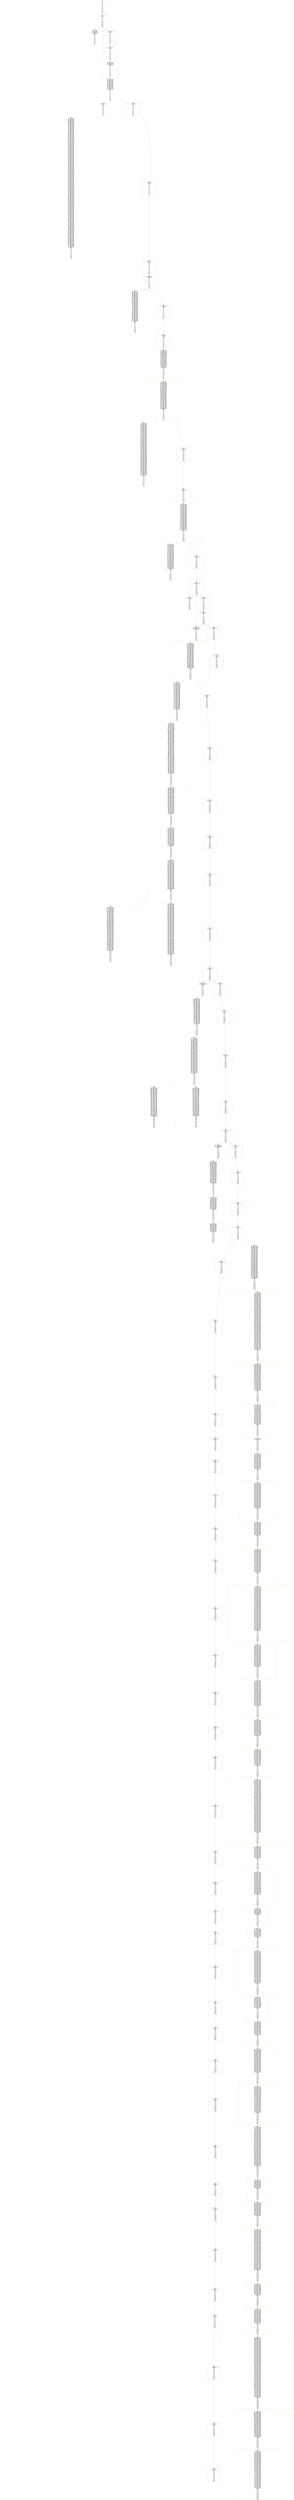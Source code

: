 strict digraph  {
"0\n0.00\nBalances\n0 - 0\n1 - 0\n2 - 0\n3 - 0\n4 - 0\n5 - 0\n6 - 0\n7 - 0\n8 - 0\n9 - 0\n10 - 0\n11 - 0\n12 - 0\n13 - 0\n14 - 0\n15 - 0\n16 - 0\n17 - 0\n18 - 0\n19 - 0" [color=darkorange, shape=square];
"9\n1.36\n17 - 8 mines 50 coins\nBalances\n0 - 0\n1 - 0\n2 - 0\n3 - 0\n4 - 0\n5 - 0\n6 - 0\n7 - 0\n8 - 50\n9 - 0\n10 - 0\n11 - 0\n12 - 0\n13 - 0\n14 - 0\n15 - 0\n16 - 0\n17 - 0\n18 - 0\n19 - 0" [color=darkorange, shape=square];
"35\n103.77\n14 - 7 pays 2 0 coins\n4 - 2 pays 0 0 coins\n30 - 15 pays 0 0 coins\n6 - 3 pays 5 0 coins\n28 - 14 pays 5 0 coins\n60 - 1 mines 50 coins\nBalances\n0 - 0\n1 - 50\n2 - 0\n3 - 0\n4 - 0\n5 - 0\n6 - 0\n7 - 0\n8 - 50\n9 - 0\n10 - 0\n11 - 0\n12 - 0\n13 - 0\n14 - 0\n15 - 0\n16 - 0\n17 - 0\n18 - 0\n19 - 0" [color=lightgray, shape=square];
"37\n104.51\n62 - 18 mines 50 coins\nBalances\n0 - 0\n1 - 0\n2 - 0\n3 - 0\n4 - 0\n5 - 0\n6 - 0\n7 - 0\n8 - 50\n9 - 0\n10 - 0\n11 - 0\n12 - 0\n13 - 0\n14 - 0\n15 - 0\n16 - 0\n17 - 0\n18 - 50\n19 - 0" [color=red, shape=square];
"58\n104.50\n284 - 18 mines 50 coins\nBalances\n0 - 0\n1 - 0\n2 - 0\n3 - 0\n4 - 0\n5 - 0\n6 - 0\n7 - 0\n8 - 50\n9 - 0\n10 - 0\n11 - 0\n12 - 0\n13 - 0\n14 - 0\n15 - 0\n16 - 0\n17 - 0\n18 - 100\n19 - 0" [color=red, shape=square];
"64\n115.78\n247 - 11 pays 5 0 coins\n263 - 11 pays 1 0 coins\n226 - 17 pays 4 0 coins\n251 - 18 pays 13 0 coins\n291 - 0 mines 50 coins\nBalances\n0 - 50\n1 - 0\n2 - 0\n3 - 0\n4 - 0\n5 - 0\n6 - 0\n7 - 0\n8 - 50\n9 - 0\n10 - 0\n11 - 0\n12 - 0\n13 - 0\n14 - 0\n15 - 0\n16 - 0\n17 - 0\n18 - 100\n19 - 0" [color=darkorange, shape=square];
"89\n119.77\n256 - 2 pays 19 0 coins\n262 - 9 pays 18 0 coins\n249 - 3 pays 0 0 coins\n210 - 8 pays 15 0 coins\n260 - 16 pays 15 0 coins\n311 - 16 pays 4 0 coins\n273 - 11 pays 17 0 coins\n261 - 12 pays 19 0 coins\n308 - 9 pays 0 0 coins\n258 - 1 pays 14 0 coins\n253 - 13 pays 5 0 coins\n252 - 5 pays 14 0 coins\n318 - 5 pays 2 0 coins\n259 - 19 pays 9 0 coins\n281 - 18 pays 6 0 coins\n321 - 19 pays 17 0 coins\n265 - 17 pays 6 0 coins\n243 - 14 pays 4 0 coins\n333 - 2 mines 50 coins\nBalances\n0 - 50\n1 - 0\n2 - 50\n3 - 0\n4 - 0\n5 - 0\n6 - 0\n7 - 0\n8 - 50\n9 - 0\n10 - 0\n11 - 0\n12 - 0\n13 - 0\n14 - 0\n15 - 0\n16 - 0\n17 - 0\n18 - 100\n19 - 0" [color=darkorange, shape=square];
"112\n254.86\n356 - 1 mines 50 coins\nBalances\n0 - 50\n1 - 50\n2 - 50\n3 - 0\n4 - 0\n5 - 0\n6 - 0\n7 - 0\n8 - 50\n9 - 0\n10 - 0\n11 - 0\n12 - 0\n13 - 0\n14 - 0\n15 - 0\n16 - 0\n17 - 0\n18 - 100\n19 - 0" [color=lightgray, shape=square];
"117\n255.59\n361 - 18 mines 50 coins\nBalances\n0 - 50\n1 - 0\n2 - 50\n3 - 0\n4 - 0\n5 - 0\n6 - 0\n7 - 0\n8 - 50\n9 - 0\n10 - 0\n11 - 0\n12 - 0\n13 - 0\n14 - 0\n15 - 0\n16 - 0\n17 - 0\n18 - 150\n19 - 0" [color=red, shape=square];
"124\n259.79\n316 - 1 pays 3 0 coins\n238 - 7 pays 15 0 coins\n233 - 6 pays 17 0 coins\n368 - 6 pays 4 0 coins\n310 - 8 pays 5 0 coins\n369 - 6 pays 19 0 coins\n289 - 2 pays 19 0 coins\n320 - 18 pays 16 21 coins\n315 - 9 pays 19 0 coins\n309 - 3 pays 9 0 coins\n367 - 7 pays 4 0 coins\n373 - 18 pays 2 73 coins\n323 - 17 pays 12 0 coins\n313 - 11 pays 16 0 coins\n324 - 14 pays 15 0 coins\n371 - 6 pays 0 0 coins\n257 - 10 pays 8 0 coins\n383 - 10 pays 2 0 coins\n244 - 4 pays 5 0 coins\n314 - 12 pays 3 0 coins\n312 - 16 pays 12 0 coins\n317 - 13 pays 5 0 coins\n375 - 9 pays 19 0 coins\n384 - 10 pays 13 0 coins\n322 - 19 pays 6 0 coins\n379 - 11 pays 3 0 coins\n387 - 16 pays 6 0 coins\n386 - 12 pays 3 0 coins\n372 - 2 pays 17 0 coins\n370 - 8 pays 17 36 coins\n385 - 4 pays 8 0 coins\n391 - 10 pays 11 0 coins\n398 - 2 pays 6 0 coins\n390 - 9 pays 12 0 coins\n401 - 10 pays 17 0 coins\n378 - 17 pays 1 0 coins\n374 - 3 pays 16 0 coins\n395 - 16 pays 5 0 coins\n389 - 13 pays 17 0 coins\n403 - 9 pays 11 0 coins\n405 - 10 pays 2 0 coins\n396 - 11 pays 10 0 coins\n319 - 5 pays 17 0 coins\n400 - 4 pays 15 0 coins\n402 - 2 pays 8 0 coins\n215 - 15 pays 12 0 coins\n407 - 16 pays 10 0 coins\n417 - 16 pays 14 0 coins\n397 - 12 pays 4 0 coins\n408 - 13 pays 3 0 coins\n410 - 10 pays 11 0 coins\n393 - 19 pays 4 0 coins\n422 - 19 pays 10 0 coins\n415 - 2 pays 19 0 coins\n414 - 4 pays 13 0 coins\n425 - 2 pays 5 0 coins\n412 - 5 pays 11 0 coins\n421 - 10 pays 15 0 coins\n428 - 5 pays 10 0 coins\n365 - 1 pays 4 0 coins\n420 - 13 pays 2 0 coins\n404 - 17 pays 2 0 coins\n432 - 17 pays 13 0 coins\n380 - 14 pays 13 0 coins\n419 - 12 pays 13 0 coins\n416 - 15 pays 8 0 coins\n430 - 5 pays 13 0 coins\n434 - 1 pays 8 0 coins\n435 - 14 pays 13 0 coins\n433 - 17 pays 18 0 coins\n376 - 7 pays 5 0 coins\n427 - 2 pays 13 0 coins\n406 - 3 pays 12 0 coins\n436 - 12 pays 1 0 coins\n443 - 7 pays 5 0 coins\n431 - 13 pays 8 0 coins\n441 - 17 pays 9 0 coins\n381 - 6 pays 13 0 coins\n448 - 13 pays 10 0 coins\n438 - 5 pays 16 0 coins\n452 - 13 pays 5 0 coins\n455 - 13 pays 17 0 coins\n456 - 13 pays 17 0 coins\n413 - 11 pays 18 0 coins\n442 - 3 pays 12 0 coins\n451 - 6 pays 5 0 coins\n449 - 17 pays 3 0 coins\n444 - 2 pays 3 0 coins\n460 - 6 pays 18 0 coins\n440 - 1 pays 7 0 coins\n453 - 5 pays 17 0 coins\n459 - 11 pays 13 0 coins\n447 - 7 pays 15 0 coins\n411 - 9 pays 4 0 coins\n466 - 5 pays 6 0 coins\n426 - 4 pays 8 0 coins\n418 - 16 pays 1 0 coins\n461 - 17 pays 12 0 coins\n463 - 6 pays 4 0 coins\n467 - 11 pays 17 0 coins\n468 - 7 pays 13 0 coins\n472 - 16 pays 9 0 coins\n458 - 3 pays 19 0 coins\n429 - 10 pays 18 0 coins\n479 - 3 pays 12 0 coins\n476 - 7 pays 10 0 coins\n446 - 12 pays 11 0 coins\n483 - 12 pays 16 0 coins\n471 - 4 pays 3 0 coins\n464 - 1 pays 2 0 coins\n450 - 18 pays 1 3 coins\n470 - 9 pays 0 0 coins\n482 - 7 pays 1 0 coins\n473 - 17 pays 13 0 coins\n484 - 12 pays 18 0 coins\n477 - 16 pays 15 0 coins\n437 - 15 pays 1 0 coins\n439 - 14 pays 12 0 coins\n491 - 17 pays 11 0 coins\n469 - 5 pays 1 0 coins\n493 - 8 pays 18 7 coins\n475 - 11 pays 4 0 coins\n501 - 11 pays 9 0 coins\n485 - 4 pays 10 0 coins\n462 - 2 pays 9 0 coins\n490 - 7 pays 8 0 coins\n480 - 10 pays 4 0 coins\n503 - 11 pays 18 0 coins\n457 - 13 pays 12 0 coins\n504 - 4 pays 0 0 coins\n506 - 7 pays 19 0 coins\n508 - 13 pays 5 0 coins\n510 - 11 pays 7 0 coins\n499 - 5 pays 2 0 coins\n492 - 12 pays 16 0 coins\n498 - 17 pays 14 0 coins\n516 - 12 pays 0 0 coins\n514 - 5 pays 9 0 coins\n505 - 2 pays 6 0 coins\n519 - 5 pays 18 0 coins\n520 - 2 pays 15 0 coins\n507 - 10 pays 18 0 coins\n515 - 11 pays 18 0 coins\n523 - 2 pays 11 0 coins\n489 - 9 pays 4 0 coins\n512 - 7 pays 11 0 coins\n528 - 9 pays 17 0 coins\n530 - 9 pays 6 0 coins\n531 - 9 pays 3 0 coins\n494 - 16 pays 2 0 coins\n533 - 16 pays 12 0 coins\n527 - 2 pays 18 0 coins\n517 - 17 pays 8 0 coins\n525 - 10 pays 12 0 coins\n481 - 3 pays 6 0 coins\n474 - 6 pays 8 0 coins\n518 - 12 pays 17 0 coins\n532 - 9 pays 19 0 coins\n496 - 15 pays 10 0 coins\n535 - 2 pays 6 0 coins\n487 - 1 pays 2 0 coins\n541 - 12 pays 19 0 coins\n542 - 9 pays 2 0 coins\n509 - 8 pays 3 1 coins\n538 - 3 pays 19 0 coins\n546 - 12 pays 2 0 coins\n423 - 19 pays 6 0 coins\n534 - 16 pays 5 0 coins\n548 - 9 pays 11 0 coins\n549 - 3 pays 4 0 coins\n540 - 6 pays 16 0 coins\n543 - 15 pays 0 0 coins\n551 - 12 pays 9 0 coins\n526 - 11 pays 19 0 coins\n529 - 7 pays 8 0 coins\n497 - 14 pays 17 0 coins\n537 - 10 pays 5 0 coins\n559 - 12 pays 10 0 coins\n521 - 5 pays 19 0 coins\n565 - 12 pays 6 0 coins\n513 - 13 pays 5 0 coins\n536 - 17 pays 2 0 coins\n511 - 4 pays 6 0 coins\n563 - 14 pays 16 0 coins\n572 - 4 pays 11 0 coins\n564 - 10 pays 15 0 coins\n573 - 14 pays 17 0 coins\n568 - 5 pays 8 0 coins\n557 - 6 pays 2 0 coins\n569 - 12 pays 18 0 coins\n558 - 15 pays 11 0 coins\n571 - 13 pays 7 0 coins\n577 - 14 pays 1 0 coins\n583 - 13 pays 10 0 coins\n570 - 17 pays 19 0 coins\n554 - 16 pays 9 0 coins\n553 - 19 pays 9 0 coins\n580 - 12 pays 7 0 coins\n545 - 1 pays 7 0 coins\n574 - 4 pays 2 0 coins\n556 - 9 pays 16 0 coins\n593 - 9 pays 7 0 coins\n561 - 11 pays 5 0 coins\n575 - 10 pays 11 0 coins\n594 - 9 pays 7 0 coins\n555 - 3 pays 19 0 coins\n587 - 13 pays 8 0 coins\n585 - 17 pays 5 0 coins\n595 - 10 pays 17 0 coins\n596 - 13 pays 19 0 coins\n584 - 14 pays 9 0 coins\n598 - 9 pays 13 0 coins\n599 - 17 pays 1 0 coins\n591 - 4 pays 13 0 coins\n601 - 13 pays 3 0 coins\n544 - 2 pays 12 0 coins\n597 - 11 pays 19 0 coins\n603 - 14 pays 18 0 coins\n592 - 3 pays 1 0 coins\n611 - 2 pays 12 0 coins\n615 - 2 pays 0 0 coins\n589 - 12 pays 7 0 coins\n588 - 19 pays 8 0 coins\n618 - 19 pays 13 0 coins\n620 - 19 pays 18 0 coins\n621 - 19 pays 16 0 coins\n607 - 17 pays 2 0 coins\n609 - 13 pays 19 0 coins\n613 - 14 pays 6 0 coins\n581 - 15 pays 3 0 coins\n622 - 19 pays 4 0 coins\n619 - 12 pays 11 0 coins\n617 - 2 pays 10 0 coins\n562 - 7 pays 6 0 coins\n590 - 1 pays 10 0 coins\n624 - 13 pays 9 0 coins\n637 - 0 mines 50 coins\nBalances\n0 - 100\n1 - 53\n2 - 123\n3 - 1\n4 - 0\n5 - 0\n6 - 0\n7 - 0\n8 - 6\n9 - 0\n10 - 0\n11 - 0\n12 - 0\n13 - 0\n14 - 0\n15 - 0\n16 - 21\n17 - 36\n18 - 10\n19 - 0" [color=lightgray, shape=square];
"138\n260.56\n651 - 18 mines 50 coins\nBalances\n0 - 50\n1 - 0\n2 - 50\n3 - 0\n4 - 0\n5 - 0\n6 - 0\n7 - 0\n8 - 50\n9 - 0\n10 - 0\n11 - 0\n12 - 0\n13 - 0\n14 - 0\n15 - 0\n16 - 0\n17 - 0\n18 - 200\n19 - 0" [color=red, shape=square];
"139\n260.57\n652 - 18 mines 50 coins\nBalances\n0 - 50\n1 - 0\n2 - 50\n3 - 0\n4 - 0\n5 - 0\n6 - 0\n7 - 0\n8 - 50\n9 - 0\n10 - 0\n11 - 0\n12 - 0\n13 - 0\n14 - 0\n15 - 0\n16 - 0\n17 - 0\n18 - 250\n19 - 0" [color=red, shape=square];
"171\n290.32\n608 - 4 pays 12 0 coins\n703 - 19 mines 50 coins\nBalances\n0 - 50\n1 - 0\n2 - 50\n3 - 0\n4 - 0\n5 - 0\n6 - 0\n7 - 0\n8 - 50\n9 - 0\n10 - 0\n11 - 0\n12 - 0\n13 - 0\n14 - 0\n15 - 0\n16 - 0\n17 - 0\n18 - 250\n19 - 50" [color=darkorange, shape=square];
"186\n295.72\n672 - 5 pays 18 0 coins\n578 - 5 pays 11 0 coins\n668 - 9 pays 7 0 coins\n628 - 12 pays 7 0 coins\n626 - 15 pays 6 0 coins\n662 - 14 pays 1 0 coins\n677 - 4 pays 9 0 coins\n715 - 14 pays 3 0 coins\n664 - 8 pays 18 38 coins\n670 - 6 pays 0 0 coins\n667 - 7 pays 8 0 coins\n669 - 2 pays 15 36 coins\n661 - 16 pays 8 0 coins\n722 - 16 pays 5 0 coins\n697 - 12 pays 18 0 coins\n633 - 13 pays 7 0 coins\n718 - 8 pays 17 11 coins\n673 - 5 pays 0 0 coins\n627 - 19 pays 16 0 coins\n605 - 0 pays 7 17 coins\n614 - 3 pays 8 0 coins\n721 - 2 pays 14 8 coins\n725 - 13 pays 9 0 coins\n732 - 13 pays 8 0 coins\n728 - 3 pays 19 0 coins\n735 - 3 pays 6 0 coins\n719 - 6 pays 3 0 coins\n731 - 19 pays 9 0 coins\n717 - 14 pays 5 0 coins\n720 - 7 pays 12 0 coins\n737 - 6 pays 7 0 coins\n716 - 4 pays 0 0 coins\n738 - 19 pays 2 0 coins\n724 - 12 pays 0 0 coins\n600 - 10 pays 0 0 coins\n632 - 1 pays 7 0 coins\n747 - 12 pays 9 0 coins\n748 - 1 pays 4 0 coins\n657 - 11 pays 13 0 coins\n727 - 5 pays 17 0 coins\n750 - 12 pays 5 0 coins\n745 - 19 pays 7 0 coins\n740 - 7 pays 19 0 coins\n734 - 13 pays 18 0 coins\n666 - 17 pays 3 0 coins\n754 - 5 pays 7 0 coins\n709 - 9 pays 0 0 coins\n759 - 17 pays 4 0 coins\n761 - 5 pays 3 0 coins\n741 - 14 pays 4 0 coins\n749 - 1 pays 15 0 coins\n756 - 19 pays 17 0 coins\n763 - 9 pays 14 0 coins\n663 - 18 pays 16 67 coins\n775 - 2 mines 50 coins\nBalances\n0 - 33\n1 - 0\n2 - 56\n3 - 0\n4 - 0\n5 - 0\n6 - 0\n7 - 17\n8 - 1\n9 - 0\n10 - 0\n11 - 0\n12 - 0\n13 - 0\n14 - 8\n15 - 36\n16 - 67\n17 - 11\n18 - 221\n19 - 50" [color=lightgray, shape=square];
"197\n296.10\n786 - 18 mines 50 coins\nBalances\n0 - 50\n1 - 0\n2 - 50\n3 - 0\n4 - 0\n5 - 0\n6 - 0\n7 - 0\n8 - 50\n9 - 0\n10 - 0\n11 - 0\n12 - 0\n13 - 0\n14 - 0\n15 - 0\n16 - 0\n17 - 0\n18 - 300\n19 - 50" [color=red, shape=square];
"219\n310.82\n820 - 18 mines 50 coins\nBalances\n0 - 50\n1 - 0\n2 - 50\n3 - 0\n4 - 0\n5 - 0\n6 - 0\n7 - 0\n8 - 50\n9 - 0\n10 - 0\n11 - 0\n12 - 0\n13 - 0\n14 - 0\n15 - 0\n16 - 0\n17 - 0\n18 - 350\n19 - 50" [color=red, shape=square];
"239\n343.24\n736 - 3 pays 11 0 coins\n791 - 0 pays 14 1 coins\n798 - 7 pays 9 0 coins\n743 - 4 pays 15 0 coins\n796 - 6 pays 18 0 coins\n826 - 6 pays 0 0 coins\n822 - 7 pays 14 0 coins\n769 - 18 pays 16 65 coins\n768 - 9 pays 15 0 coins\n793 - 14 pays 7 0 coins\n733 - 2 pays 10 36 coins\n800 - 11 pays 2 0 coins\n799 - 8 pays 14 4 coins\n723 - 16 pays 11 0 coins\n833 - 11 pays 7 0 coins\n795 - 5 pays 1 0 coins\n762 - 17 pays 1 0 coins\n757 - 12 pays 13 0 coins\n838 - 5 pays 19 0 coins\n746 - 10 pays 16 0 coins\n834 - 8 pays 5 8 coins\n828 - 18 pays 0 106 coins\n801 - 3 pays 13 0 coins\n830 - 9 pays 11 0 coins\n825 - 4 pays 9 0 coins\n827 - 6 pays 8 0 coins\n829 - 7 pays 12 0 coins\n842 - 8 pays 2 3 coins\n836 - 11 pays 3 0 coins\n714 - 15 pays 6 0 coins\n824 - 0 pays 6 6 coins\n872 - 1 mines 50 coins\nBalances\n0 - 149\n1 - 50\n2 - 17\n3 - 0\n4 - 0\n5 - 8\n6 - 6\n7 - 0\n8 - 35\n9 - 0\n10 - 36\n11 - 0\n12 - 0\n13 - 0\n14 - 5\n15 - 0\n16 - 65\n17 - 0\n18 - 179\n19 - 50" [color=darkorange, shape=square];
"254\n411.80\n839 - 12 pays 4 0 coins\n847 - 6 pays 14 0 coins\n854 - 0 pays 1 50 coins\n835 - 16 pays 4 0 coins\n876 - 16 pays 14 0 coins\n844 - 18 pays 7 179 coins\n758 - 13 pays 0 0 coins\n831 - 14 pays 9 0 coins\n840 - 10 pays 8 0 coins\n837 - 17 pays 13 0 coins\n850 - 11 pays 5 0 coins\n866 - 6 pays 7 0 coins\n881 - 14 pays 6 0 coins\n878 - 16 pays 10 0 coins\n883 - 17 pays 16 0 coins\n859 - 0 pays 3 16 coins\n879 - 13 pays 12 0 coins\n882 - 10 pays 14 0 coins\n893 - 13 pays 17 0 coins\n889 - 16 pays 15 0 coins\n845 - 9 pays 17 0 coins\n890 - 17 pays 3 0 coins\n897 - 16 pays 13 0 coins\n885 - 6 pays 7 0 coins\n886 - 8 pays 18 2 coins\n899 - 17 pays 8 0 coins\n892 - 0 pays 3 0 coins\n852 - 15 pays 11 0 coins\n898 - 9 pays 5 0 coins\n794 - 1 pays 13 0 coins\n903 - 0 pays 6 50 coins\n902 - 8 pays 9 6 coins\n906 - 15 pays 4 0 coins\n843 - 3 pays 14 0 coins\n848 - 7 pays 0 0 coins\n873 - 12 pays 2 0 coins\n904 - 17 pays 11 0 coins\n915 - 12 pays 8 0 coins\n884 - 11 pays 12 0 coins\n895 - 13 pays 8 0 coins\n917 - 17 pays 11 0 coins\n901 - 16 pays 12 0 coins\n910 - 0 pays 2 15 coins\n841 - 5 pays 19 0 coins\n888 - 14 pays 8 0 coins\n908 - 9 pays 5 0 coins\n900 - 6 pays 7 0 coins\n923 - 17 pays 18 0 coins\n929 - 9 pays 16 0 coins\n946 - 19 mines 50 coins\nBalances\n0 - 18\n1 - 100\n2 - 32\n3 - 16\n4 - 0\n5 - 8\n6 - 56\n7 - 179\n8 - 27\n9 - 6\n10 - 36\n11 - 0\n12 - 0\n13 - 0\n14 - 5\n15 - 0\n16 - 65\n17 - 0\n18 - 2\n19 - 100" [color=darkorange, shape=square];
"280\n429.23\n912 - 3 pays 0 0 coins\n932 - 9 pays 16 0 coins\n921 - 2 pays 4 17 coins\n949 - 3 pays 11 0 coins\n922 - 16 pays 12 0 coins\n913 - 15 pays 16 0 coins\n928 - 14 pays 0 0 coins\n914 - 7 pays 0 0 coins\n919 - 11 pays 6 0 coins\n966 - 11 pays 8 0 coins\n909 - 1 pays 14 0 coins\n956 - 2 pays 19 7 coins\n969 - 1 pays 17 0 coins\n846 - 4 pays 6 0 coins\n918 - 12 pays 5 0 coins\n963 - 7 pays 2 0 coins\n973 - 1 pays 15 0 coins\n977 - 1 pays 18 0 coins\n970 - 2 pays 16 7 coins\n957 - 9 pays 7 0 coins\n974 - 12 pays 9 0 coins\n931 - 17 pays 2 0 coins\n925 - 8 pays 10 18 coins\n967 - 11 pays 18 0 coins\n959 - 16 pays 7 0 coins\n894 - 10 pays 16 0 coins\n982 - 12 pays 18 0 coins\n980 - 9 pays 1 0 coins\n972 - 4 pays 13 0 coins\n976 - 7 pays 11 0 coins\n995 - 7 pays 11 0 coins\n905 - 19 pays 13 43 coins\n958 - 3 pays 7 0 coins\n930 - 6 pays 1 0 coins\n994 - 4 pays 6 0 coins\n920 - 13 pays 10 0 coins\n927 - 5 pays 15 0 coins\n1006 - 5 pays 11 0 coins\n992 - 9 pays 14 0 coins\n988 - 10 pays 17 0 coins\n1011 - 9 pays 1 0 coins\n1001 - 6 pays 19 0 coins\n1013 - 9 pays 13 0 coins\n981 - 17 pays 15 0 coins\n990 - 12 pays 10 0 coins\n985 - 16 pays 3 0 coins\n979 - 1 pays 18 0 coins\n999 - 19 pays 0 47 coins\n1023 - 1 pays 5 0 coins\n962 - 14 pays 16 0 coins\n1018 - 17 pays 6 0 coins\n1010 - 10 pays 5 0 coins\n1004 - 13 pays 18 0 coins\n1021 - 12 pays 1 0 coins\n1029 - 10 pays 14 0 coins\n1028 - 13 pays 2 0 coins\n1025 - 17 pays 13 0 coins\n1026 - 1 pays 9 0 coins\n1027 - 14 pays 1 0 coins\n1033 - 17 pays 10 0 coins\n1019 - 9 pays 3 0 coins\n1032 - 13 pays 19 0 coins\n1009 - 5 pays 18 0 coins\n1031 - 10 pays 11 0 coins\n1000 - 3 pays 5 0 coins\n1015 - 6 pays 0 0 coins\n1022 - 19 pays 7 0 coins\n1035 - 17 pays 14 0 coins\n1036 - 14 pays 12 0 coins\n1030 - 12 pays 16 0 coins\n1048 - 17 pays 0 0 coins\n1042 - 5 pays 19 0 coins\n1051 - 12 pays 13 0 coins\n1038 - 9 pays 15 0 coins\n1044 - 3 pays 0 0 coins\n998 - 7 pays 15 0 coins\n1056 - 9 pays 8 0 coins\n1052 - 17 pays 18 0 coins\n1002 - 4 pays 18 0 coins\n1045 - 6 pays 1 0 coins\n961 - 15 pays 3 0 coins\n1054 - 12 pays 7 0 coins\n1043 - 10 pays 1 0 coins\n1039 - 13 pays 16 0 coins\n1059 - 7 pays 18 0 coins\n1020 - 16 pays 11 0 coins\n1064 - 6 pays 0 0 coins\n1067 - 12 pays 5 0 coins\n1065 - 15 pays 3 0 coins\n1034 - 1 pays 6 0 coins\n1053 - 5 pays 4 0 coins\n1060 - 17 pays 1 0 coins\n1063 - 4 pays 13 0 coins\n1077 - 17 pays 18 0 coins\n1070 - 13 pays 3 0 coins\n1105 - 0 mines 50 coins\nBalances\n0 - 115\n1 - 100\n2 - 1\n3 - 16\n4 - 17\n5 - 8\n6 - 56\n7 - 179\n8 - 9\n9 - 6\n10 - 54\n11 - 0\n12 - 0\n13 - 43\n14 - 5\n15 - 0\n16 - 72\n17 - 0\n18 - 2\n19 - 17" [color=lightgray, shape=square];
"278\n430.06\n1103 - 18 mines 50 coins\nBalances\n0 - 18\n1 - 100\n2 - 32\n3 - 16\n4 - 0\n5 - 8\n6 - 56\n7 - 179\n8 - 27\n9 - 6\n10 - 36\n11 - 0\n12 - 0\n13 - 0\n14 - 5\n15 - 0\n16 - 65\n17 - 0\n18 - 52\n19 - 100" [color=red, shape=square];
"291\n460.33\n1148 - 18 mines 50 coins\nBalances\n0 - 18\n1 - 100\n2 - 32\n3 - 16\n4 - 0\n5 - 8\n6 - 56\n7 - 179\n8 - 27\n9 - 6\n10 - 36\n11 - 0\n12 - 0\n13 - 0\n14 - 5\n15 - 0\n16 - 65\n17 - 0\n18 - 102\n19 - 100" [color=red, shape=square];
"309\n493.89\n1101 - 5 pays 11 1 coins\n1108 - 11 pays 18 0 coins\n1127 - 7 pays 19 0 coins\n1080 - 19 pays 17 18 coins\n1072 - 16 pays 13 0 coins\n1117 - 1 pays 17 25 coins\n1137 - 2 pays 18 6 coins\n1129 - 4 pays 5 0 coins\n1109 - 14 pays 15 4 coins\n1163 - 16 pays 8 16 coins\n1170 - 14 pays 1 0 coins\n1169 - 8 pays 14 8 coins\n1118 - 6 pays 17 1 coins\n1166 - 4 pays 5 0 coins\n1175 - 4 pays 12 0 coins\n1165 - 1 pays 18 33 coins\n1172 - 8 pays 11 1 coins\n1178 - 0 pays 19 3 coins\n1162 - 19 pays 18 42 coins\n1133 - 13 pays 8 0 coins\n1058 - 3 pays 13 0 coins\n1179 - 2 pays 14 24 coins\n1152 - 5 pays 11 1 coins\n1176 - 4 pays 14 0 coins\n1187 - 4 pays 19 0 coins\n1188 - 4 pays 7 0 coins\n1130 - 15 pays 2 0 coins\n1139 - 11 pays 5 0 coins\n1190 - 4 pays 16 0 coins\n1171 - 16 pays 5 0 coins\n1183 - 13 pays 12 0 coins\n1161 - 7 pays 15 78 coins\n1184 - 3 pays 5 8 coins\n1182 - 19 pays 9 25 coins\n1069 - 10 pays 14 0 coins\n1132 - 17 pays 5 0 coins\n1191 - 11 pays 12 0 coins\n1136 - 12 pays 7 0 coins\n1205 - 12 pays 14 0 coins\n1174 - 6 pays 12 29 coins\n1209 - 14 pays 15 1 coins\n1203 - 7 pays 2 3 coins\n1195 - 13 pays 5 0 coins\n1199 - 17 pays 0 0 coins\n1206 - 6 pays 2 17 coins\n1211 - 7 pays 0 5 coins\n1168 - 18 pays 10 2 coins\n1226 - 2 mines 50 coins\nBalances\n0 - 20\n1 - 42\n2 - 72\n3 - 8\n4 - 0\n5 - 14\n6 - 9\n7 - 93\n8 - 34\n9 - 31\n10 - 38\n11 - 3\n12 - 29\n13 - 0\n14 - 32\n15 - 83\n16 - 49\n17 - 44\n18 - 181\n19 - 18" [color=darkorange, shape=square];
"323\n549.41\n1208 - 2 pays 1 30 coins\n1186 - 5 pays 2 8 coins\n1189 - 15 pays 8 0 coins\n1193 - 16 pays 4 33 coins\n1210 - 14 pays 8 0 coins\n1216 - 7 pays 2 7 coins\n1192 - 4 pays 16 0 coins\n1241 - 16 pays 11 2 coins\n1124 - 9 pays 3 0 coins\n1212 - 13 pays 3 0 coins\n1180 - 0 pays 19 0 coins\n1247 - 9 pays 18 6 coins\n1245 - 4 pays 7 0 coins\n1235 - 15 pays 14 0 coins\n1254 - 4 pays 2 0 coins\n1244 - 7 pays 15 44 coins\n1257 - 4 pays 17 0 coins\n1202 - 11 pays 18 0 coins\n1261 - 4 pays 16 0 coins\n1217 - 18 pays 15 2 coins\n1264 - 18 pays 12 44 coins\n1260 - 19 pays 16 4 coins\n1214 - 17 pays 15 0 coins\n1249 - 13 pays 2 0 coins\n1196 - 3 pays 9 1 coins\n1207 - 12 pays 19 0 coins\n1198 - 10 pays 18 12 coins\n1262 - 11 pays 12 0 coins\n1243 - 14 pays 12 5 coins\n1253 - 9 pays 2 6 coins\n1269 - 13 pays 18 0 coins\n1277 - 13 pays 5 0 coins\n1252 - 0 pays 9 12 coins\n1276 - 9 pays 4 3 coins\n1270 - 12 pays 4 0 coins\n1256 - 7 pays 2 16 coins\n1263 - 4 pays 5 0 coins\n1268 - 3 pays 2 6 coins\n1272 - 11 pays 6 0 coins\n1267 - 17 pays 9 0 coins\n1283 - 4 pays 14 0 coins\n1219 - 5 pays 7 5 coins\n1290 - 4 pays 5 0 coins\n1278 - 13 pays 14 0 coins\n1295 - 2 mines 50 coins\nBalances\n0 - 8\n1 - 72\n2 - 135\n3 - 1\n4 - 36\n5 - 1\n6 - 9\n7 - 31\n8 - 34\n9 - 29\n10 - 26\n11 - 5\n12 - 78\n13 - 0\n14 - 27\n15 - 129\n16 - 18\n17 - 44\n18 - 153\n19 - 14" [color=lightgray, shape=square];
"339\n549.76\n1311 - 18 mines 50 coins\nBalances\n0 - 20\n1 - 42\n2 - 72\n3 - 8\n4 - 0\n5 - 14\n6 - 9\n7 - 93\n8 - 34\n9 - 31\n10 - 38\n11 - 3\n12 - 29\n13 - 0\n14 - 32\n15 - 83\n16 - 49\n17 - 44\n18 - 231\n19 - 18" [color=red, shape=square];
"359\n549.78\n1447 - 18 mines 50 coins\nBalances\n0 - 20\n1 - 42\n2 - 72\n3 - 8\n4 - 0\n5 - 14\n6 - 9\n7 - 93\n8 - 34\n9 - 31\n10 - 38\n11 - 3\n12 - 29\n13 - 0\n14 - 32\n15 - 83\n16 - 49\n17 - 44\n18 - 281\n19 - 18" [color=red, shape=square];
"366\n606.31\n1455 - 0 mines 50 coins\nBalances\n0 - 70\n1 - 42\n2 - 72\n3 - 8\n4 - 0\n5 - 14\n6 - 9\n7 - 93\n8 - 34\n9 - 31\n10 - 38\n11 - 3\n12 - 29\n13 - 0\n14 - 32\n15 - 83\n16 - 49\n17 - 44\n18 - 281\n19 - 18" [color=lightgray, shape=square];
"360\n607.07\n1448 - 18 mines 50 coins\nBalances\n0 - 20\n1 - 42\n2 - 72\n3 - 8\n4 - 0\n5 - 14\n6 - 9\n7 - 93\n8 - 34\n9 - 31\n10 - 38\n11 - 3\n12 - 29\n13 - 0\n14 - 32\n15 - 83\n16 - 49\n17 - 44\n18 - 331\n19 - 18" [color=red, shape=square];
"387\n607.09\n1586 - 18 mines 50 coins\nBalances\n0 - 20\n1 - 42\n2 - 72\n3 - 8\n4 - 0\n5 - 14\n6 - 9\n7 - 93\n8 - 34\n9 - 31\n10 - 38\n11 - 3\n12 - 29\n13 - 0\n14 - 32\n15 - 83\n16 - 49\n17 - 44\n18 - 381\n19 - 18" [color=red, shape=square];
"408\n648.56\n1553 - 4 pays 2 0 coins\n1577 - 0 pays 11 10 coins\n1570 - 10 pays 6 25 coins\n1608 - 2 mines 50 coins\nBalances\n0 - 10\n1 - 42\n2 - 122\n3 - 8\n4 - 0\n5 - 14\n6 - 34\n7 - 93\n8 - 34\n9 - 31\n10 - 13\n11 - 13\n12 - 29\n13 - 0\n14 - 32\n15 - 83\n16 - 49\n17 - 44\n18 - 381\n19 - 18" [color=darkorange, shape=square];
"388\n648.92\n1587 - 18 mines 50 coins\nBalances\n0 - 20\n1 - 42\n2 - 72\n3 - 8\n4 - 0\n5 - 14\n6 - 9\n7 - 93\n8 - 34\n9 - 31\n10 - 38\n11 - 3\n12 - 29\n13 - 0\n14 - 32\n15 - 83\n16 - 49\n17 - 44\n18 - 431\n19 - 18" [color=red, shape=square];
"434\n694.94\n1479 - 5 pays 9 12 coins\n1538 - 3 pays 16 8 coins\n1578 - 16 pays 18 12 coins\n1566 - 17 pays 13 34 coins\n1565 - 15 pays 8 37 coins\n1588 - 4 pays 15 0 coins\n1581 - 0 pays 12 7 coins\n1564 - 14 pays 3 23 coins\n1569 - 12 pays 16 10 coins\n1580 - 18 pays 2 175 coins\n1572 - 2 pays 11 0 coins\n1574 - 9 pays 19 7 coins\n1575 - 6 pays 5 9 coins\n1573 - 7 pays 0 88 coins\n1628 - 4 pays 0 0 coins\n1634 - 9 pays 19 3 coins\n1561 - 8 pays 4 24 coins\n1635 - 2 pays 14 25 coins\n1637 - 6 pays 13 1 coins\n1645 - 6 pays 12 0 coins\n1622 - 5 pays 6 2 coins\n1632 - 18 pays 8 91 coins\n1646 - 6 pays 15 7 coins\n1640 - 4 pays 13 0 coins\n1630 - 14 pays 4 7 coins\n1655 - 4 pays 17 0 coins\n1653 - 15 pays 19 24 coins\n1663 - 10 pays 11 2 coins\n1660 - 8 pays 9 6 coins\n1644 - 2 pays 15 30 coins\n1658 - 17 pays 15 10 coins\n1670 - 10 pays 9 6 coins\n1571 - 19 pays 5 0 coins\n1683 - 15 pays 14 20 coins\n1659 - 14 pays 18 2 coins\n1682 - 12 pays 2 0 coins\n1649 - 6 pays 14 7 coins\n1625 - 16 pays 10 19 coins\n1568 - 13 pays 6 0 coins\n1664 - 4 pays 18 0 coins\n1689 - 6 pays 19 9 coins\n1662 - 18 pays 15 5 coins\n1685 - 19 pays 7 13 coins\n1666 - 9 pays 19 13 coins\n1708 - 9 pays 18 7 coins\n1729 - 1 mines 50 coins\nBalances\n0 - 91\n1 - 92\n2 - 242\n3 - 23\n4 - 31\n5 - 9\n6 - 3\n7 - 18\n8 - 132\n9 - 25\n10 - 24\n11 - 15\n12 - 26\n13 - 35\n14 - 52\n15 - 54\n16 - 36\n17 - 0\n18 - 131\n19 - 61" [color=darkorange, shape=square];
"440\n707.17\n1736 - 18 mines 50 coins\nBalances\n0 - 20\n1 - 42\n2 - 72\n3 - 8\n4 - 0\n5 - 14\n6 - 9\n7 - 93\n8 - 34\n9 - 31\n10 - 38\n11 - 3\n12 - 29\n13 - 0\n14 - 32\n15 - 83\n16 - 49\n17 - 44\n18 - 481\n19 - 18" [color=red, shape=square];
"459\n779.55\n1711 - 5 pays 6 4 coins\n1714 - 15 pays 12 39 coins\n1633 - 0 pays 10 13 coins\n1700 - 4 pays 9 0 coins\n1707 - 19 pays 10 14 coins\n1715 - 1 pays 15 8 coins\n1694 - 13 pays 0 0 coins\n1534 - 11 pays 12 2 coins\n1749 - 1 pays 17 31 coins\n1754 - 1 pays 4 12 coins\n1745 - 16 pays 10 4 coins\n1693 - 8 pays 13 9 coins\n1716 - 14 pays 0 0 coins\n1757 - 16 pays 1 24 coins\n1717 - 9 pays 12 17 coins\n1740 - 5 pays 19 1 coins\n1695 - 10 pays 0 1 coins\n1747 - 4 pays 7 0 coins\n1743 - 0 pays 11 13 coins\n1756 - 1 pays 9 20 coins\n1673 - 2 pays 9 71 coins\n1772 - 0 pays 8 19 coins\n1775 - 0 pays 13 19 coins\n1752 - 11 pays 19 0 coins\n1773 - 2 pays 0 57 coins\n1769 - 4 pays 5 0 coins\n1767 - 10 pays 18 19 coins\n1780 - 4 pays 0 0 coins\n1782 - 4 pays 8 0 coins\n1761 - 8 pays 7 14 coins\n1784 - 8 pays 15 13 coins\n1777 - 5 pays 16 4 coins\n1762 - 14 pays 1 14 coins\n1786 - 8 pays 3 19 coins\n1748 - 19 pays 2 9 coins\n1776 - 0 pays 2 13 coins\n1783 - 4 pays 7 0 coins\n1732 - 18 pays 15 110 coins\n1797 - 4 pays 10 0 coins\n1751 - 13 pays 14 0 coins\n1792 - 10 pays 7 2 coins\n1791 - 8 pays 9 33 coins\n1779 - 2 pays 5 68 coins\n1746 - 6 pays 12 1 coins\n1778 - 11 pays 5 2 coins\n1790 - 14 pays 19 12 coins\n1796 - 0 pays 6 4 coins\n1795 - 19 pays 4 4 coins\n1835 - 7 mines 50 coins\nBalances\n0 - 68\n1 - 59\n2 - 68\n3 - 42\n4 - 47\n5 - 70\n6 - 10\n7 - 84\n8 - 63\n9 - 132\n10 - 33\n11 - 24\n12 - 85\n13 - 63\n14 - 26\n15 - 146\n16 - 12\n17 - 31\n18 - 40\n19 - 47" [color=lightgray, shape=square];
"461\n779.88\n1837 - 18 mines 50 coins\nBalances\n0 - 91\n1 - 92\n2 - 242\n3 - 23\n4 - 31\n5 - 9\n6 - 3\n7 - 18\n8 - 132\n9 - 25\n10 - 24\n11 - 15\n12 - 26\n13 - 35\n14 - 52\n15 - 54\n16 - 36\n17 - 0\n18 - 181\n19 - 61" [color=red, shape=square];
"473\n813.20\n1811 - 14 pays 5 2 coins\n1688 - 12 pays 8 13 coins\n1812 - 0 pays 0 2 coins\n1771 - 1 pays 17 39 coins\n1801 - 4 pays 16 0 coins\n1804 - 8 pays 1 23 coins\n1843 - 4 pays 3 0 coins\n1840 - 0 pays 18 9 coins\n1774 - 9 pays 11 10 coins\n1803 - 10 pays 11 24 coins\n1841 - 12 pays 6 12 coins\n1826 - 14 pays 1 19 coins\n1842 - 1 pays 0 20 coins\n1849 - 12 pays 18 25 coins\n1852 - 12 pays 16 1 coins\n1847 - 9 pays 15 10 coins\n1844 - 8 pays 12 26 coins\n1806 - 6 pays 9 2 coins\n1858 - 6 pays 3 1 coins\n1696 - 3 pays 16 6 coins\n1845 - 4 pays 18 0 coins\n1857 - 4 pays 16 0 coins\n1813 - 7 pays 17 15 coins\n1856 - 3 pays 18 8 coins\n1807 - 2 pays 14 53 coins\n1846 - 0 pays 0 3 coins\n1855 - 8 pays 7 9 coins\n1866 - 0 pays 5 5 coins\n1848 - 10 pays 1 2 coins\n1808 - 11 pays 15 3 coins\n1869 - 8 pays 16 5 coins\n1870 - 0 pays 19 4 coins\n1875 - 11 pays 12 8 coins\n1817 - 17 pays 12 1 coins\n1863 - 3 pays 15 3 coins\n1884 - 3 pays 12 8 coins\n1853 - 9 pays 10 14 coins\n1802 - 13 pays 19 0 coins\n1888 - 13 pays 17 0 coins\n1872 - 4 pays 14 0 coins\n1886 - 3 pays 4 7 coins\n1876 - 0 pays 9 10 coins\n1889 - 13 pays 0 0 coins\n1878 - 11 pays 2 0 coins\n1891 - 3 pays 0 8 coins\n1880 - 17 pays 11 7 coins\n1890 - 4 pays 12 0 coins\n1815 - 5 pays 7 2 coins\n1897 - 4 pays 13 0 coins\n1893 - 13 pays 3 0 coins\n1892 - 0 pays 14 7 coins\n1873 - 6 pays 17 2 coins\n1902 - 0 pays 8 6 coins\n1905 - 0 pays 2 4 coins\n1899 - 5 pays 15 7 coins\n1895 - 11 pays 3 7 coins\n1854 - 12 pays 6 3 coins\n1898 - 4 pays 12 0 coins\n1909 - 11 pays 2 4 coins\n1868 - 16 pays 2 10 coins\n1887 - 9 pays 10 14 coins\n1912 - 4 pays 10 0 coins\n1759 - 15 pays 16 14 coins\n1921 - 15 pays 6 51 coins\n1867 - 7 pays 8 55 coins\n1922 - 15 pays 16 33 coins\n1903 - 13 pays 5 0 coins\n1915 - 18 pays 6 3 coins\n1923 - 7 pays 19 11 coins\n1906 - 0 pays 6 7 coins\n1910 - 12 pays 4 14 coins\n1816 - 19 pays 9 14 coins\n1940 - 2 pays 11 6 coins\n1942 - 12 pays 15 16 coins\n1917 - 9 pays 17 30 coins\n1919 - 4 pays 12 0 coins\n1931 - 13 pays 6 0 coins\n1946 - 9 pays 1 8 coins\n1945 - 4 pays 0 0 coins\n1907 - 5 pays 16 14 coins\n1938 - 3 pays 15 0 coins\n1948 - 13 pays 8 0 coins\n1955 - 14 pays 10 1 coins\n1952 - 9 pays 4 27 coins\n1943 - 19 pays 13 1 coins\n1956 - 13 pays 15 0 coins\n1953 - 5 pays 13 3 coins\n1936 - 10 pays 1 0 coins\n1926 - 15 pays 5 19 coins\n1961 - 13 pays 14 0 coins\n1970 - 17 pays 9 5 coins\n1998 - 4 mines 50 coins\nBalances\n0 - 44\n1 - 52\n2 - 27\n3 - 10\n4 - 145\n5 - 70\n6 - 81\n7 - 14\n8 - 74\n9 - 50\n10 - 36\n11 - 49\n12 - 44\n13 - 67\n14 - 64\n15 - 68\n16 - 75\n17 - 104\n18 - 79\n19 - 47" [color=lightgray, shape=square];
"469\n813.46\n1993 - 18 mines 50 coins\nBalances\n0 - 91\n1 - 92\n2 - 242\n3 - 23\n4 - 31\n5 - 9\n6 - 3\n7 - 18\n8 - 132\n9 - 25\n10 - 24\n11 - 15\n12 - 26\n13 - 35\n14 - 52\n15 - 54\n16 - 36\n17 - 0\n18 - 231\n19 - 61" [color=red, shape=square];
"497\n832.54\n1980 - 6 pays 3 34 coins\n1944 - 2 pays 18 23 coins\n1973 - 16 pays 6 5 coins\n1960 - 19 pays 6 15 coins\n1987 - 6 pays 15 2 coins\n1968 - 10 pays 1 13 coins\n2012 - 6 pays 12 0 coins\n1997 - 16 pays 12 39 coins\n1979 - 1 pays 14 23 coins\n1965 - 3 pays 15 6 coins\n2015 - 6 pays 18 1 coins\n1976 - 12 pays 7 16 coins\n2013 - 10 pays 11 9 coins\n2019 - 6 pays 10 1 coins\n1935 - 0 pays 10 5 coins\n1958 - 9 pays 13 30 coins\n1981 - 13 pays 5 0 coins\n2026 - 13 pays 8 16 coins\n1957 - 14 pays 12 10 coins\n2022 - 6 pays 17 3 coins\n2018 - 10 pays 11 10 coins\n1951 - 4 pays 13 0 coins\n2025 - 16 pays 5 23 coins\n2023 - 9 pays 16 8 coins\n1975 - 8 pays 12 13 coins\n2038 - 8 pays 13 54 coins\n2027 - 13 pays 1 30 coins\n1985 - 17 pays 10 25 coins\n1969 - 5 pays 2 0 coins\n1982 - 11 pays 2 1 coins\n2041 - 9 pays 4 7 coins\n2033 - 3 pays 14 2 coins\n2030 - 14 pays 6 37 coins\n2032 - 6 pays 16 2 coins\n2011 - 19 pays 7 13 coins\n2045 - 0 pays 15 35 coins\n2024 - 18 pays 1 9 coins\n2029 - 1 pays 10 7 coins\n2056 - 19 pays 8 3 coins\n2035 - 4 pays 9 12 coins\n2042 - 17 pays 9 0 coins\n2046 - 7 pays 11 3 coins\n2048 - 11 pays 2 1 coins\n2044 - 5 pays 1 0 coins\n2075 - 5 pays 19 8 coins\n2079 - 5 pays 1 1 coins\n2080 - 5 pays 17 6 coins\n2094 - 16 mines 50 coins\nBalances\n0 - 4\n1 - 75\n2 - 6\n3 - 36\n4 - 140\n5 - 78\n6 - 95\n7 - 40\n8 - 26\n9 - 17\n10 - 42\n11 - 69\n12 - 90\n13 - 105\n14 - 42\n15 - 111\n16 - 68\n17 - 88\n18 - 94\n19 - 24" [color=lightgray, shape=square];
"470\n832.78\n1994 - 18 mines 50 coins\nBalances\n0 - 91\n1 - 92\n2 - 242\n3 - 23\n4 - 31\n5 - 9\n6 - 3\n7 - 18\n8 - 132\n9 - 25\n10 - 24\n11 - 15\n12 - 26\n13 - 35\n14 - 52\n15 - 54\n16 - 36\n17 - 0\n18 - 281\n19 - 61" [color=red, shape=square];
"513\n885.76\n2067 - 10 pays 12 23 coins\n2060 - 14 pays 17 15 coins\n2081 - 5 pays 2 9 coins\n2078 - 7 pays 4 2 coins\n2074 - 3 pays 15 0 coins\n2055 - 6 pays 19 1 coins\n2096 - 14 pays 17 20 coins\n2077 - 15 pays 3 42 coins\n2062 - 1 pays 15 60 coins\n2068 - 19 pays 6 1 coins\n2108 - 7 pays 18 8 coins\n2106 - 5 pays 0 41 coins\n2116 - 19 pays 18 15 coins\n2066 - 4 pays 6 9 coins\n2111 - 14 pays 2 6 coins\n2125 - 18 pays 14 10 coins\n2020 - 12 pays 1 5 coins\n2121 - 4 pays 1 6 coins\n2076 - 16 pays 1 21 coins\n2050 - 13 pays 2 4 coins\n2128 - 18 pays 2 13 coins\n2133 - 4 pays 10 16 coins\n2130 - 12 pays 17 14 coins\n2072 - 11 pays 19 0 coins\n2138 - 18 pays 4 31 coins\n2120 - 7 pays 1 7 coins\n2145 - 7 pays 1 21 coins\n2143 - 15 pays 4 56 coins\n2070 - 17 pays 1 0 coins\n2117 - 5 pays 19 13 coins\n2131 - 10 pays 18 17 coins\n2140 - 12 pays 8 33 coins\n2158 - 2 mines 50 coins\nBalances\n0 - 45\n1 - 75\n2 - 88\n3 - 78\n4 - 198\n5 - 15\n6 - 104\n7 - 2\n8 - 59\n9 - 17\n10 - 18\n11 - 69\n12 - 61\n13 - 101\n14 - 11\n15 - 73\n16 - 47\n17 - 137\n18 - 80\n19 - 22" [color=lightgray, shape=square];
"471\n886.09\n1995 - 18 mines 50 coins\nBalances\n0 - 91\n1 - 92\n2 - 242\n3 - 23\n4 - 31\n5 - 9\n6 - 3\n7 - 18\n8 - 132\n9 - 25\n10 - 24\n11 - 15\n12 - 26\n13 - 35\n14 - 52\n15 - 54\n16 - 36\n17 - 0\n18 - 331\n19 - 61" [color=red, shape=square];
"529\n1012.00\n2139 - 4 pays 0 23 coins\n2148 - 17 pays 13 8 coins\n2132 - 2 pays 1 31 coins\n2137 - 14 pays 7 0 coins\n2177 - 2 pays 7 27 coins\n2142 - 18 pays 5 11 coins\n2172 - 4 pays 6 0 coins\n2184 - 4 pays 12 124 coins\n2182 - 18 pays 16 16 coins\n2150 - 5 pays 14 5 coins\n2179 - 0 pays 8 44 coins\n2166 - 17 pays 10 9 coins\n2186 - 18 pays 14 30 coins\n2181 - 14 pays 19 0 coins\n2180 - 2 pays 11 1 coins\n2178 - 8 pays 7 37 coins\n2198 - 2 pays 5 23 coins\n2110 - 6 pays 5 4 coins\n2141 - 11 pays 2 16 coins\n2183 - 10 pays 15 7 coins\n2196 - 12 pays 13 15 coins\n2135 - 13 pays 6 47 coins\n2203 - 2 pays 1 0 coins\n2207 - 2 pays 19 2 coins\n2200 - 8 pays 11 2 coins\n2191 - 15 pays 8 58 coins\n2216 - 10 pays 8 4 coins\n2202 - 6 pays 5 3 coins\n2217 - 10 pays 17 1 coins\n2204 - 11 pays 9 7 coins\n2195 - 18 pays 16 17 coins\n2134 - 16 pays 7 9 coins\n2192 - 19 pays 8 13 coins\n2228 - 16 pays 7 16 coins\n2229 - 2 pays 5 0 coins\n2126 - 1 pays 2 24 coins\n2235 - 1 pays 5 47 coins\n2233 - 19 pays 1 7 coins\n2194 - 7 pays 10 2 coins\n2220 - 10 pays 16 2 coins\n2223 - 11 pays 9 39 coins\n2231 - 5 pays 1 7 coins\n2227 - 18 pays 6 6 coins\n2218 - 8 pays 7 7 coins\n2206 - 12 pays 2 14 coins\n2209 - 13 pays 1 34 coins\n2193 - 17 pays 13 69 coins\n2109 - 3 pays 10 27 coins\n2260 - 17 pays 9 15 coins\n2257 - 0 pays 11 0 coins\n2263 - 4 pays 12 50 coins\n2267 - 16 pays 3 13 coins\n2269 - 12 pays 17 30 coins\n2279 - 2 mines 50 coins\nBalances\n0 - 24\n1 - 83\n2 - 108\n3 - 64\n4 - 1\n5 - 91\n6 - 150\n7 - 96\n8 - 132\n9 - 78\n10 - 42\n11 - 10\n12 - 176\n13 - 112\n14 - 46\n15 - 22\n16 - 44\n17 - 67\n18 - 0\n19 - 4" [color=lightgray, shape=square];
"502\n1012.35\n2100 - 18 mines 50 coins\nBalances\n0 - 91\n1 - 92\n2 - 242\n3 - 23\n4 - 31\n5 - 9\n6 - 3\n7 - 18\n8 - 132\n9 - 25\n10 - 24\n11 - 15\n12 - 26\n13 - 35\n14 - 52\n15 - 54\n16 - 36\n17 - 0\n18 - 381\n19 - 61" [color=red, shape=square];
"567\n1045.67\n2262 - 13 pays 9 51 coins\n2236 - 1 pays 3 39 coins\n2256 - 11 pays 5 1 coins\n2273 - 10 pays 3 4 coins\n2277 - 12 pays 16 40 coins\n2270 - 17 pays 16 61 coins\n2274 - 5 pays 3 31 coins\n2275 - 16 pays 13 6 coins\n2199 - 9 pays 14 44 coins\n2261 - 3 pays 4 3 coins\n2302 - 10 pays 4 10 coins\n2278 - 13 pays 3 9 coins\n2310 - 9 pays 4 9 coins\n2266 - 7 pays 11 3 coins\n2219 - 6 pays 19 80 coins\n2317 - 9 pays 12 1 coins\n2276 - 2 pays 19 3 coins\n2252 - 8 pays 1 25 coins\n2323 - 16 pays 8 4 coins\n2319 - 7 pays 0 31 coins\n2303 - 12 pays 15 81 coins\n2320 - 6 pays 13 41 coins\n2312 - 14 pays 15 9 coins\n2327 - 16 pays 1 20 coins\n2309 - 5 pays 9 40 coins\n2308 - 3 pays 18 31 coins\n2335 - 14 pays 17 24 coins\n2344 - 14 pays 3 2 coins\n2331 - 12 pays 18 43 coins\n2341 - 3 pays 11 22 coins\n2326 - 8 pays 11 23 coins\n2324 - 13 pays 3 23 coins\n2338 - 5 pays 13 5 coins\n2336 - 16 pays 5 5 coins\n2321 - 9 pays 3 0 coins\n2357 - 8 pays 11 3 coins\n2369 - 8 pays 5 26 coins\n2325 - 2 pays 9 4 coins\n2359 - 5 pays 7 13 coins\n2363 - 9 pays 16 13 coins\n2370 - 8 pays 19 19 coins\n2329 - 7 pays 17 27 coins\n2393 - 1 pays 3 8 coins\n2385 - 9 pays 12 3 coins\n2395 - 3 pays 0 2 coins\n2397 - 15 pays 13 18 coins\n2372 - 2 pays 17 3 coins\n2403 - 1 pays 7 17 coins\n2388 - 7 pays 10 16 coins\n2392 - 19 pays 18 4 coins\n2404 - 12 pays 1 7 coins\n2387 - 8 pays 12 9 coins\n2417 - 13 pays 9 0 coins\n2376 - 10 pays 17 14 coins\n2405 - 2 pays 8 1 coins\n2427 - 1 pays 11 13 coins\n2411 - 7 pays 17 1 coins\n2419 - 8 pays 14 6 coins\n2435 - 16 pays 14 8 coins\n2429 - 2 pays 8 2 coins\n2450 - 15 pays 2 0 coins\n2440 - 7 pays 15 13 coins\n2453 - 2 pays 16 4 coins\n2468 - 2 pays 4 6 coins\n2467 - 13 pays 8 2 coins\n2464 - 8 pays 14 9 coins\n2473 - 2 pays 12 2 coins\n2513 - 8 pays 19 8 coins\n2493 - 1 pays 5 2 coins\n2500 - 10 pays 16 14 coins\n2523 - 6 pays 8 27 coins\n2517 - 3 pays 7 6 coins\n2522 - 8 pays 19 2 coins\n2461 - 9 pays 15 3 coins\n2545 - 9 pays 17 3 coins\n2537 - 12 pays 7 2 coins\n2501 - 2 pays 18 1 coins\n2548 - 2 pays 13 4 coins\n2535 - 14 pays 0 5 coins\n2583 - 0 mines 50 coins\nBalances\n0 - 112\n1 - 56\n2 - 78\n3 - 116\n4 - 29\n5 - 36\n6 - 2\n7 - 43\n8 - 38\n9 - 97\n10 - 16\n11 - 73\n12 - 18\n13 - 101\n14 - 73\n15 - 110\n16 - 133\n17 - 78\n18 - 79\n19 - 112" [color=lightgray, shape=square];
"548\n1045.82\n2262 - 13 pays 9 51 coins\n2256 - 11 pays 5 1 coins\n2236 - 1 pays 3 39 coins\n2270 - 17 pays 16 61 coins\n2277 - 12 pays 16 40 coins\n2273 - 10 pays 3 4 coins\n2274 - 5 pays 3 31 coins\n2275 - 16 pays 13 6 coins\n2199 - 9 pays 14 44 coins\n2261 - 3 pays 4 3 coins\n2302 - 10 pays 4 10 coins\n2278 - 13 pays 3 9 coins\n2310 - 9 pays 4 9 coins\n2266 - 7 pays 11 3 coins\n2219 - 6 pays 19 80 coins\n2317 - 9 pays 12 1 coins\n2276 - 2 pays 19 3 coins\n2252 - 8 pays 1 25 coins\n2323 - 16 pays 8 4 coins\n2319 - 7 pays 0 31 coins\n2303 - 12 pays 15 81 coins\n2320 - 6 pays 13 41 coins\n2312 - 14 pays 15 9 coins\n2327 - 16 pays 1 20 coins\n2309 - 5 pays 9 40 coins\n2308 - 3 pays 18 31 coins\n2335 - 14 pays 17 24 coins\n2344 - 14 pays 3 2 coins\n2265 - 0 pays 0 7 coins\n2331 - 12 pays 18 43 coins\n2341 - 3 pays 11 22 coins\n2326 - 8 pays 11 23 coins\n2324 - 13 pays 3 23 coins\n2338 - 5 pays 13 5 coins\n2336 - 16 pays 5 5 coins\n2321 - 9 pays 3 0 coins\n2347 - 0 pays 2 2 coins\n2357 - 8 pays 11 3 coins\n2369 - 8 pays 5 26 coins\n2325 - 2 pays 9 4 coins\n2359 - 5 pays 7 13 coins\n2363 - 9 pays 16 13 coins\n2370 - 8 pays 19 19 coins\n2329 - 7 pays 17 27 coins\n2393 - 1 pays 3 8 coins\n2385 - 9 pays 12 3 coins\n2395 - 3 pays 0 2 coins\n2397 - 15 pays 13 18 coins\n2364 - 0 pays 17 1 coins\n2402 - 0 pays 9 1 coins\n2372 - 2 pays 17 3 coins\n2403 - 1 pays 7 17 coins\n2388 - 7 pays 10 16 coins\n2392 - 19 pays 18 4 coins\n2406 - 0 pays 7 0 coins\n2404 - 12 pays 1 7 coins\n2413 - 0 pays 16 0 coins\n2387 - 8 pays 12 9 coins\n2417 - 13 pays 9 0 coins\n2376 - 10 pays 17 14 coins\n2415 - 0 pays 7 1 coins\n2405 - 2 pays 8 1 coins\n2427 - 1 pays 11 13 coins\n2411 - 7 pays 17 1 coins\n2419 - 8 pays 14 6 coins\n2435 - 16 pays 14 8 coins\n2429 - 2 pays 8 2 coins\n2425 - 0 pays 8 2 coins\n2450 - 15 pays 2 0 coins\n2440 - 7 pays 15 13 coins\n2453 - 2 pays 16 4 coins\n2457 - 0 pays 3 3 coins\n2468 - 2 pays 4 6 coins\n2467 - 13 pays 8 2 coins\n2469 - 0 pays 14 1 coins\n2482 - 0 pays 16 1 coins\n2487 - 0 pays 12 1 coins\n2464 - 8 pays 14 9 coins\n2488 - 0 pays 6 3 coins\n2473 - 2 pays 12 2 coins\n2513 - 8 pays 19 8 coins\n2493 - 1 pays 5 2 coins\n2500 - 10 pays 16 14 coins\n2517 - 3 pays 7 6 coins\n2523 - 6 pays 8 27 coins\n2522 - 8 pays 19 2 coins\n2461 - 9 pays 15 3 coins\n2545 - 9 pays 17 3 coins\n2537 - 12 pays 7 2 coins\n2501 - 2 pays 18 1 coins\n2548 - 2 pays 13 4 coins\n2535 - 14 pays 0 5 coins\n2564 - 2 mines 50 coins\nBalances\n0 - 46\n1 - 56\n2 - 130\n3 - 119\n4 - 29\n5 - 36\n6 - 5\n7 - 44\n8 - 40\n9 - 98\n10 - 16\n11 - 73\n12 - 19\n13 - 101\n14 - 74\n15 - 110\n16 - 134\n17 - 79\n18 - 79\n19 - 112" [color=lightgray, shape=square];
"503\n1046.17\n2101 - 18 mines 50 coins\nBalances\n0 - 91\n1 - 92\n2 - 242\n3 - 23\n4 - 31\n5 - 9\n6 - 3\n7 - 18\n8 - 132\n9 - 25\n10 - 24\n11 - 15\n12 - 26\n13 - 35\n14 - 52\n15 - 54\n16 - 36\n17 - 0\n18 - 431\n19 - 61" [color=red, shape=square];
"504\n1046.40\n2102 - 18 mines 50 coins\nBalances\n0 - 91\n1 - 92\n2 - 242\n3 - 23\n4 - 31\n5 - 9\n6 - 3\n7 - 18\n8 - 132\n9 - 25\n10 - 24\n11 - 15\n12 - 26\n13 - 35\n14 - 52\n15 - 54\n16 - 36\n17 - 0\n18 - 481\n19 - 61" [color=red, shape=square];
"591\n1089.99\n2649 - 9 pays 7 3 coins\n2615 - 7 pays 17 0 coins\n2675 - 0 mines 50 coins\nBalances\n0 - 141\n1 - 92\n2 - 242\n3 - 23\n4 - 31\n5 - 9\n6 - 3\n7 - 21\n8 - 132\n9 - 22\n10 - 24\n11 - 15\n12 - 26\n13 - 35\n14 - 52\n15 - 54\n16 - 36\n17 - 0\n18 - 481\n19 - 61" [color=lightgray, shape=square];
"505\n1090.75\n2103 - 18 mines 50 coins\nBalances\n0 - 91\n1 - 92\n2 - 242\n3 - 23\n4 - 31\n5 - 9\n6 - 3\n7 - 18\n8 - 132\n9 - 25\n10 - 24\n11 - 15\n12 - 26\n13 - 35\n14 - 52\n15 - 54\n16 - 36\n17 - 0\n18 - 531\n19 - 61" [color=red, shape=square];
"608\n1172.85\n2638 - 18 pays 0 58 coins\n2648 - 4 pays 11 7 coins\n2642 - 12 pays 17 5 coins\n2694 - 6 pays 4 3 coins\n2653 - 9 pays 12 0 coins\n2652 - 7 pays 19 1 coins\n2696 - 6 pays 19 0 coins\n2619 - 19 pays 14 0 coins\n2702 - 13 pays 3 17 coins\n2639 - 1 pays 11 4 coins\n2651 - 8 pays 1 56 coins\n2624 - 15 pays 12 33 coins\n2594 - 2 pays 9 59 coins\n2704 - 1 pays 2 45 coins\n2701 - 6 pays 14 0 coins\n2700 - 19 pays 12 30 coins\n2703 - 13 pays 12 7 coins\n2695 - 12 pays 9 12 coins\n2710 - 1 pays 12 24 coins\n2647 - 14 pays 17 6 coins\n2617 - 17 pays 14 0 coins\n2722 - 17 pays 0 0 coins\n2724 - 11 pays 3 15 coins\n2698 - 3 pays 18 2 coins\n2715 - 4 pays 0 19 coins\n2711 - 15 pays 14 17 coins\n2720 - 6 pays 5 0 coins\n2727 - 3 pays 12 8 coins\n2641 - 10 pays 14 9 coins\n2739 - 12 pays 4 5 coins\n2738 - 10 pays 1 4 coins\n2678 - 18 pays 3 137 coins\n2705 - 8 pays 5 52 coins\n2719 - 14 pays 16 22 coins\n2736 - 4 pays 17 5 coins\n2729 - 19 pays 9 2 coins\n2699 - 7 pays 1 13 coins\n2723 - 17 pays 16 0 coins\n2757 - 17 pays 15 0 coins\n2721 - 2 pays 9 124 coins\n2737 - 3 pays 7 9 coins\n2758 - 17 pays 10 0 coins\n2761 - 7 pays 2 5 coins\n2603 - 5 pays 13 6 coins\n2744 - 10 pays 3 11 coins\n2774 - 0 mines 50 coins\nBalances\n0 - 268\n1 - 92\n2 - 109\n3 - 184\n4 - 8\n5 - 55\n6 - 0\n7 - 11\n8 - 24\n9 - 219\n10 - 0\n11 - 11\n12 - 106\n13 - 17\n14 - 50\n15 - 4\n16 - 58\n17 - 16\n18 - 288\n19 - 30" [color=lightgray, shape=square];
"525\n1173.63\n2171 - 18 mines 50 coins\nBalances\n0 - 91\n1 - 92\n2 - 242\n3 - 23\n4 - 31\n5 - 9\n6 - 3\n7 - 18\n8 - 132\n9 - 25\n10 - 24\n11 - 15\n12 - 26\n13 - 35\n14 - 52\n15 - 54\n16 - 36\n17 - 0\n18 - 581\n19 - 61" [color=red, shape=square];
"632\n1216.08\n2770 - 5 pays 12 0 coins\n2762 - 17 pays 0 0 coins\n2764 - 7 pays 5 2 coins\n2797 - 17 pays 19 0 coins\n2743 - 18 pays 4 4 coins\n2751 - 19 pays 11 21 coins\n2749 - 12 pays 2 19 coins\n2799 - 5 pays 11 1 coins\n2754 - 0 pays 17 63 coins\n2808 - 2 pays 11 18 coins\n2802 - 18 pays 10 250 coins\n2807 - 0 pays 6 88 coins\n2814 - 0 pays 4 34 coins\n2816 - 0 pays 5 43 coins\n2746 - 14 pays 17 21 coins\n2760 - 3 pays 10 5 coins\n2763 - 13 pays 6 9 coins\n2800 - 6 pays 15 0 coins\n2821 - 3 pays 15 2 coins\n2826 - 6 pays 3 0 coins\n2805 - 5 pays 18 3 coins\n2798 - 7 pays 19 0 coins\n2820 - 14 pays 4 8 coins\n2822 - 13 pays 2 2 coins\n2801 - 17 pays 8 0 coins\n2836 - 14 pays 10 10 coins\n2697 - 9 pays 5 22 coins\n2830 - 5 pays 19 4 coins\n2645 - 16 pays 13 45 coins\n2765 - 4 pays 13 7 coins\n2842 - 8 pays 5 3 coins\n2849 - 0 pays 8 22 coins\n2841 - 17 pays 11 0 coins\n2861 - 17 pays 14 0 coins\n2847 - 5 pays 10 1 coins\n2845 - 9 pays 2 6 coins\n2767 - 11 pays 6 10 coins\n2839 - 7 pays 8 0 coins\n2863 - 17 pays 11 0 coins\n2856 - 0 pays 9 0 coins\n2875 - 17 pays 5 0 coins\n2804 - 12 pays 2 16 coins\n2824 - 3 pays 1 1 coins\n2879 - 17 pays 12 0 coins\n2884 - 3 pays 19 21 coins\n2888 - 3 pays 14 2 coins\n2874 - 7 pays 13 6 coins\n2885 - 17 pays 9 0 coins\n2897 - 7 pays 4 3 coins\n2870 - 9 pays 14 9 coins\n2893 - 3 pays 13 10 coins\n2886 - 16 pays 7 5 coins\n2883 - 12 pays 11 20 coins\n2873 - 14 pays 15 0 coins\n2900 - 17 pays 16 0 coins\n2914 - 12 pays 1 5 coins\n2922 - 17 pays 7 0 coins\n2923 - 12 pays 11 1 coins\n2913 - 0 pays 7 9 coins\n2911 - 9 pays 6 25 coins\n2926 - 12 pays 9 22 coins\n2938 - 9 pays 16 2 coins\n2910 - 3 pays 2 12 coins\n2944 - 9 pays 4 1 coins\n2952 - 1 mines 50 coins\nBalances\n0 - 9\n1 - 148\n2 - 146\n3 - 131\n4 - 51\n5 - 116\n6 - 132\n7 - 14\n8 - 43\n9 - 176\n10 - 266\n11 - 62\n12 - 23\n13 - 74\n14 - 22\n15 - 6\n16 - 10\n17 - 100\n18 - 37\n19 - 34" [color=lightgray, shape=square];
"564\n1216.86\n2580 - 18 mines 50 coins\nBalances\n0 - 91\n1 - 92\n2 - 242\n3 - 23\n4 - 31\n5 - 9\n6 - 3\n7 - 18\n8 - 132\n9 - 25\n10 - 24\n11 - 15\n12 - 26\n13 - 35\n14 - 52\n15 - 54\n16 - 36\n17 - 0\n18 - 631\n19 - 61" [color=red, shape=square];
"659\n1225.94\n2939 - 12 pays 6 6 coins\n2949 - 13 pays 8 10 coins\n2948 - 19 pays 9 28 coins\n2976 - 13 pays 10 22 coins\n2869 - 10 pays 11 11 coins\n2942 - 16 pays 11 8 coins\n2940 - 1 pays 12 1 coins\n2978 - 13 pays 0 33 coins\n2937 - 7 pays 4 11 coins\n2945 - 11 pays 13 15 coins\n2946 - 8 pays 5 16 coins\n2925 - 17 pays 0 0 coins\n2988 - 17 pays 1 0 coins\n2901 - 4 pays 14 26 coins\n2947 - 9 pays 1 10 coins\n2990 - 14 pays 9 4 coins\n2867 - 5 pays 16 7 coins\n2933 - 0 pays 8 8 coins\n2986 - 11 pays 9 5 coins\n2997 - 17 pays 6 0 coins\n2930 - 6 pays 1 3 coins\n3009 - 11 pays 15 13 coins\n3002 - 9 pays 11 0 coins\n3013 - 9 pays 5 8 coins\n3007 - 19 pays 15 6 coins\n2979 - 10 pays 1 14 coins\n3006 - 8 pays 13 22 coins\n3010 - 6 pays 2 1 coins\n3018 - 6 pays 10 3 coins\n2974 - 12 pays 19 9 coins\n3008 - 17 pays 7 0 coins\n3014 - 9 pays 13 3 coins\n3012 - 11 pays 5 13 coins\n2943 - 3 pays 14 0 coins\n3016 - 10 pays 12 3 coins\n3004 - 5 pays 4 8 coins\n3030 - 5 pays 6 2 coins\n2999 - 4 pays 10 6 coins\n2982 - 1 pays 11 64 coins\n3040 - 1 pays 8 25 coins\n3019 - 6 pays 8 3 coins\n3022 - 17 pays 7 0 coins\n3001 - 18 pays 17 2 coins\n2998 - 2 pays 15 46 coins\n3027 - 10 pays 16 18 coins\n3048 - 2 pays 1 1 coins\n3047 - 16 pays 6 2 coins\n3043 - 17 pays 1 0 coins\n3044 - 6 pays 0 3 coins\n3023 - 9 pays 8 2 coins\n3024 - 11 pays 10 15 coins\n3000 - 14 pays 0 15 coins\n3066 - 14 mines 50 coins\nBalances\n0 - 52\n1 - 86\n2 - 100\n3 - 131\n4 - 38\n5 - 136\n6 - 129\n7 - 3\n8 - 53\n9 - 190\n10 - 266\n11 - 84\n12 - 12\n13 - 49\n14 - 79\n15 - 71\n16 - 25\n17 - 102\n18 - 35\n19 - 9" [color=lightgray, shape=square];
"673\n1226.85\n2939 - 12 pays 6 6 coins\n2949 - 13 pays 8 10 coins\n2948 - 19 pays 9 28 coins\n2976 - 13 pays 10 22 coins\n2869 - 10 pays 11 11 coins\n2942 - 16 pays 11 8 coins\n2940 - 1 pays 12 1 coins\n2978 - 13 pays 0 33 coins\n2937 - 7 pays 4 11 coins\n2945 - 11 pays 13 15 coins\n2946 - 8 pays 5 16 coins\n2925 - 17 pays 0 0 coins\n2988 - 17 pays 1 0 coins\n2901 - 4 pays 14 26 coins\n2990 - 14 pays 9 4 coins\n2947 - 9 pays 1 10 coins\n2867 - 5 pays 16 7 coins\n2933 - 0 pays 8 8 coins\n2986 - 11 pays 9 5 coins\n2997 - 17 pays 6 0 coins\n2930 - 6 pays 1 3 coins\n3009 - 11 pays 15 13 coins\n3002 - 9 pays 11 0 coins\n3013 - 9 pays 5 8 coins\n3007 - 19 pays 15 6 coins\n3006 - 8 pays 13 22 coins\n2979 - 10 pays 1 14 coins\n3010 - 6 pays 2 1 coins\n3018 - 6 pays 10 3 coins\n2974 - 12 pays 19 9 coins\n3014 - 9 pays 13 3 coins\n3008 - 17 pays 7 0 coins\n3012 - 11 pays 5 13 coins\n3016 - 10 pays 12 3 coins\n3004 - 5 pays 4 8 coins\n3030 - 5 pays 6 2 coins\n2999 - 4 pays 10 6 coins\n2982 - 1 pays 11 64 coins\n3040 - 1 pays 8 25 coins\n3019 - 6 pays 8 3 coins\n3022 - 17 pays 7 0 coins\n3001 - 18 pays 17 2 coins\n2998 - 2 pays 15 46 coins\n3027 - 10 pays 16 18 coins\n3048 - 2 pays 1 1 coins\n3047 - 16 pays 6 2 coins\n3043 - 17 pays 1 0 coins\n3044 - 6 pays 0 3 coins\n3023 - 9 pays 8 2 coins\n3024 - 11 pays 10 15 coins\n3000 - 14 pays 0 15 coins\n3081 - 3 mines 50 coins\nBalances\n0 - 52\n1 - 86\n2 - 100\n3 - 181\n4 - 38\n5 - 136\n6 - 129\n7 - 3\n8 - 53\n9 - 190\n10 - 266\n11 - 84\n12 - 12\n13 - 49\n14 - 29\n15 - 71\n16 - 25\n17 - 102\n18 - 35\n19 - 9" [color=lightgray, shape=square];
"565\n1226.21\n2581 - 18 mines 50 coins\nBalances\n0 - 91\n1 - 92\n2 - 242\n3 - 23\n4 - 31\n5 - 9\n6 - 3\n7 - 18\n8 - 132\n9 - 25\n10 - 24\n11 - 15\n12 - 26\n13 - 35\n14 - 52\n15 - 54\n16 - 36\n17 - 0\n18 - 681\n19 - 61" [color=red, shape=square];
"566\n1227.18\n2582 - 18 mines 50 coins\nBalances\n0 - 91\n1 - 92\n2 - 242\n3 - 23\n4 - 31\n5 - 9\n6 - 3\n7 - 18\n8 - 132\n9 - 25\n10 - 24\n11 - 15\n12 - 26\n13 - 35\n14 - 52\n15 - 54\n16 - 36\n17 - 0\n18 - 731\n19 - 61" [color=red, shape=square];
"698\n1276.04\n3088 - 18 pays 13 260 coins\n3085 - 7 pays 9 8 coins\n3090 - 1 pays 19 85 coins\n3119 - 2 mines 50 coins\nBalances\n0 - 91\n1 - 7\n2 - 292\n3 - 23\n4 - 31\n5 - 9\n6 - 3\n7 - 10\n8 - 132\n9 - 33\n10 - 24\n11 - 15\n12 - 26\n13 - 295\n14 - 52\n15 - 54\n16 - 36\n17 - 0\n18 - 471\n19 - 146" [color=lightgray, shape=square];
"612\n1276.39\n2778 - 18 mines 50 coins\nBalances\n0 - 91\n1 - 92\n2 - 242\n3 - 23\n4 - 31\n5 - 9\n6 - 3\n7 - 18\n8 - 132\n9 - 25\n10 - 24\n11 - 15\n12 - 26\n13 - 35\n14 - 52\n15 - 54\n16 - 36\n17 - 0\n18 - 781\n19 - 61" [color=red, shape=square];
"712\n1294.90\n3086 - 15 pays 16 1 coins\n3025 - 3 pays 15 7 coins\n3089 - 10 pays 13 0 coins\n3135 - 10 pays 13 23 coins\n3060 - 14 pays 1 26 coins\n3054 - 16 pays 4 33 coins\n3092 - 18 pays 8 126 coins\n3046 - 12 pays 5 17 coins\n3038 - 13 pays 12 11 coins\n3036 - 0 pays 10 36 coins\n3039 - 4 pays 5 23 coins\n3147 - 0 pays 7 46 coins\n3114 - 15 pays 13 3 coins\n3155 - 0 pays 1 0 coins\n3055 - 8 pays 6 81 coins\n3158 - 0 pays 18 3 coins\n3148 - 12 pays 3 5 coins\n3050 - 19 pays 16 42 coins\n3159 - 8 pays 3 19 coins\n3140 - 5 pays 11 8 coins\n3156 - 17 pays 7 0 coins\n3146 - 9 pays 5 2 coins\n3160 - 18 pays 1 307 coins\n3162 - 19 pays 2 55 coins\n3137 - 14 pays 10 12 coins\n3132 - 3 pays 16 14 coins\n3157 - 15 pays 5 47 coins\n3059 - 11 pays 2 9 coins\n3178 - 11 pays 19 2 coins\n3172 - 19 pays 2 47 coins\n3186 - 7 pays 1 6 coins\n3167 - 17 pays 14 0 coins\n3144 - 13 pays 5 8 coins\n3053 - 2 pays 14 56 coins\n3169 - 9 pays 2 16 coins\n3057 - 6 pays 16 3 coins\n3191 - 17 pays 15 0 coins\n3204 - 9 pays 14 6 coins\n3212 - 9 pays 6 1 coins\n3215 - 2 mines 50 coins\nBalances\n0 - 6\n1 - 346\n2 - 413\n3 - 26\n4 - 41\n5 - 98\n6 - 82\n7 - 50\n8 - 158\n9 - 8\n10 - 49\n11 - 12\n12 - 15\n13 - 302\n14 - 76\n15 - 10\n16 - 63\n17 - 0\n18 - 41\n19 - 4" [color=lightgray, shape=square];
"613\n1295.32\n2779 - 18 mines 50 coins\nBalances\n0 - 91\n1 - 92\n2 - 242\n3 - 23\n4 - 31\n5 - 9\n6 - 3\n7 - 18\n8 - 132\n9 - 25\n10 - 24\n11 - 15\n12 - 26\n13 - 35\n14 - 52\n15 - 54\n16 - 36\n17 - 0\n18 - 831\n19 - 61" [color=red, shape=square];
"744\n1305.60\n3153 - 10 pays 18 20 coins\n3174 - 14 pays 15 22 coins\n3207 - 6 pays 13 2 coins\n3236 - 6 pays 18 1 coins\n3175 - 12 pays 16 11 coins\n3168 - 8 pays 14 5 coins\n3195 - 3 pays 14 23 coins\n3200 - 13 pays 11 33 coins\n3188 - 4 pays 0 18 coins\n3237 - 6 pays 18 1 coins\n3208 - 17 pays 0 0 coins\n3248 - 6 pays 2 0 coins\n3218 - 14 pays 18 26 coins\n3183 - 5 pays 15 4 coins\n3241 - 12 pays 19 4 coins\n3257 - 5 pays 2 4 coins\n3244 - 13 pays 2 9 coins\n3211 - 7 pays 6 3 coins\n3238 - 11 pays 18 2 coins\n3262 - 7 pays 12 8 coins\n3181 - 16 pays 1 3 coins\n3281 - 1 mines 50 coins\nBalances\n0 - 24\n1 - 399\n2 - 426\n3 - 3\n4 - 23\n5 - 90\n6 - 81\n7 - 39\n8 - 153\n9 - 8\n10 - 29\n11 - 43\n12 - 8\n13 - 262\n14 - 56\n15 - 36\n16 - 71\n17 - 0\n18 - 91\n19 - 8" [color=lightgray, shape=square];
"614\n1306.32\n2780 - 18 mines 50 coins\nBalances\n0 - 91\n1 - 92\n2 - 242\n3 - 23\n4 - 31\n5 - 9\n6 - 3\n7 - 18\n8 - 132\n9 - 25\n10 - 24\n11 - 15\n12 - 26\n13 - 35\n14 - 52\n15 - 54\n16 - 36\n17 - 0\n18 - 881\n19 - 61" [color=red, shape=square];
"752\n1367.85\n3263 - 11 pays 8 12 coins\n3203 - 2 pays 7 131 coins\n3213 - 10 pays 18 2 coins\n3255 - 6 pays 19 2 coins\n3266 - 11 pays 15 5 coins\n3290 - 10 pays 8 13 coins\n3250 - 17 pays 5 0 coins\n3265 - 16 pays 0 3 coins\n3292 - 6 pays 13 2 coins\n3295 - 4 pays 8 7 coins\n3296 - 3 pays 6 0 coins\n3260 - 5 pays 16 3 coins\n3242 - 8 pays 9 48 coins\n3302 - 5 pays 16 8 coins\n3305 - 1 mines 50 coins\nBalances\n0 - 27\n1 - 449\n2 - 295\n3 - 3\n4 - 16\n5 - 79\n6 - 77\n7 - 170\n8 - 137\n9 - 56\n10 - 14\n11 - 26\n12 - 8\n13 - 264\n14 - 56\n15 - 41\n16 - 79\n17 - 0\n18 - 93\n19 - 10" [color=lightgray, shape=square];
"615\n1368.62\n2781 - 18 mines 50 coins\nBalances\n0 - 91\n1 - 92\n2 - 242\n3 - 23\n4 - 31\n5 - 9\n6 - 3\n7 - 18\n8 - 132\n9 - 25\n10 - 24\n11 - 15\n12 - 26\n13 - 35\n14 - 52\n15 - 54\n16 - 36\n17 - 0\n18 - 931\n19 - 61" [color=red, shape=square];
"635\n1468.85\n2955 - 18 mines 50 coins\nBalances\n0 - 91\n1 - 92\n2 - 242\n3 - 23\n4 - 31\n5 - 9\n6 - 3\n7 - 18\n8 - 132\n9 - 25\n10 - 24\n11 - 15\n12 - 26\n13 - 35\n14 - 52\n15 - 54\n16 - 36\n17 - 0\n18 - 981\n19 - 61" [color=red, shape=square];
"789\n1469.21\n3291 - 9 pays 17 25 coins\n3253 - 19 pays 16 27 coins\n3289 - 18 pays 10 309 coins\n3299 - 3 pays 9 10 coins\n3294 - 11 pays 12 11 coins\n3297 - 17 pays 5 0 coins\n3330 - 17 pays 12 0 coins\n3326 - 3 pays 0 11 coins\n3327 - 18 pays 17 4 coins\n3298 - 16 pays 4 19 coins\n3332 - 3 pays 15 0 coins\n3267 - 0 pays 5 15 coins\n3325 - 19 pays 16 2 coins\n3338 - 19 pays 9 3 coins\n3258 - 12 pays 8 2 coins\n3209 - 1 pays 10 7 coins\n3334 - 18 pays 1 20 coins\n3264 - 7 pays 5 14 coins\n3261 - 13 pays 19 11 coins\n3301 - 4 pays 19 7 coins\n3303 - 8 pays 5 3 coins\n3270 - 2 pays 9 166 coins\n3337 - 0 pays 9 3 coins\n3342 - 18 pays 16 34 coins\n3341 - 12 pays 1 13 coins\n3343 - 16 pays 13 2 coins\n3240 - 15 pays 0 42 coins\n3347 - 4 pays 1 12 coins\n3361 - 4 pays 5 1 coins\n3355 - 18 pays 15 41 coins\n3304 - 5 pays 16 2 coins\n3351 - 0 pays 6 3 coins\n3366 - 0 pays 19 2 coins\n3356 - 15 pays 14 5 coins\n3359 - 11 pays 3 3 coins\n3339 - 19 pays 8 1 coins\n3362 - 4 pays 12 8 coins\n3368 - 0 pays 12 6 coins\n3379 - 0 pays 3 2 coins\n3365 - 18 pays 6 29 coins\n3340 - 1 pays 6 13 coins\n3383 - 1 pays 12 20 coins\n3385 - 18 pays 7 6 coins\n3259 - 14 pays 11 30 coins\n3300 - 6 pays 15 3 coins\n3374 - 19 pays 6 4 coins\n3395 - 18 pays 14 31 coins\n3370 - 15 pays 10 0 coins\n3398 - 19 pays 13 2 coins\n3377 - 16 pays 12 2 coins\n3396 - 14 pays 3 15 coins\n3293 - 10 pays 15 4 coins\n3331 - 17 pays 18 0 coins\n3402 - 18 pays 15 3 coins\n3412 - 17 pays 10 0 coins\n3415 - 18 pays 2 19 coins\n3381 - 0 pays 10 2 coins\n3418 - 18 pays 7 6 coins\n3407 - 16 pays 0 1 coins\n3451 - 10 mines 50 coins\nBalances\n0 - 112\n1 - 97\n2 - 95\n3 - 22\n4 - 22\n5 - 40\n6 - 49\n7 - 16\n8 - 132\n9 - 182\n10 - 388\n11 - 31\n12 - 58\n13 - 28\n14 - 43\n15 - 58\n16 - 77\n17 - 29\n18 - 429\n19 - 42" [color=darkorange, shape=square];
"636\n1505.39\n2956 - 18 mines 50 coins\nBalances\n0 - 91\n1 - 92\n2 - 242\n3 - 23\n4 - 31\n5 - 9\n6 - 3\n7 - 18\n8 - 132\n9 - 25\n10 - 24\n11 - 15\n12 - 26\n13 - 35\n14 - 52\n15 - 54\n16 - 36\n17 - 0\n18 - 1031\n19 - 61" [color=red, shape=square];
"803\n1505.05\n3430 - 16 pays 8 8 coins\n3417 - 17 pays 2 0 coins\n3429 - 18 pays 7 12 coins\n3432 - 7 pays 9 10 coins\n3460 - 14 pays 9 16 coins\n3403 - 15 pays 10 0 coins\n3453 - 16 pays 2 49 coins\n3426 - 0 pays 9 5 coins\n3382 - 3 pays 6 4 coins\n3462 - 16 pays 12 11 coins\n3459 - 15 pays 8 34 coins\n3467 - 4 pays 17 7 coins\n3468 - 3 pays 11 2 coins\n3393 - 8 pays 18 130 coins\n3472 - 4 pays 14 1 coins\n3474 - 15 pays 6 6 coins\n3427 - 10 pays 9 16 coins\n3420 - 9 pays 0 1 coins\n3486 - 6 pays 16 0 coins\n3489 - 6 pays 0 22 coins\n3461 - 14 pays 1 14 coins\n3481 - 15 pays 18 12 coins\n3470 - 7 pays 9 1 coins\n3475 - 4 pays 3 2 coins\n3473 - 3 pays 2 3 coins\n3465 - 0 pays 0 4 coins\n3423 - 12 pays 8 14 coins\n3483 - 10 pays 1 1 coins\n3491 - 14 pays 7 8 coins\n3405 - 19 pays 9 4 coins\n3501 - 10 pays 19 23 coins\n3498 - 4 pays 19 0 coins\n3457 - 18 pays 15 59 coins\n3499 - 3 pays 12 1 coins\n3502 - 12 pays 11 7 coins\n3500 - 0 pays 15 1 coins\n3505 - 10 pays 7 24 coins\n3504 - 19 pays 9 1 coins\n3485 - 9 pays 7 7 coins\n3454 - 17 pays 14 0 coins\n3514 - 0 pays 18 19 coins\n3520 - 9 pays 1 1 coins\n3512 - 3 pays 8 3 coins\n3523 - 9 pays 11 0 coins\n3524 - 2 pays 8 4 coins\n3510 - 18 pays 11 56 coins\n3521 - 17 pays 10 0 coins\n3424 - 11 pays 12 7 coins\n3508 - 5 pays 6 17 coins\n3528 - 9 pays 4 2 coins\n3534 - 18 pays 19 6 coins\n3515 - 12 pays 1 6 coins\n3550 - 12 pays 15 1 coins\n3538 - 11 pays 19 3 coins\n3537 - 17 pays 10 0 coins\n3554 - 17 pays 3 0 coins\n3555 - 17 pays 5 0 coins\n3549 - 18 pays 10 44 coins\n3522 - 0 pays 7 8 coins\n3518 - 19 pays 14 2 coins\n3562 - 19 pays 7 5 coins\n3552 - 12 pays 0 4 coins\n3567 - 12 pays 16 3 coins\n3525 - 3 pays 10 3 coins\n3558 - 18 pays 9 89 coins\n3553 - 11 pays 0 10 coins\n3557 - 17 pays 7 0 coins\n3570 - 18 pays 13 58 coins\n3572 - 17 pays 13 0 coins\n3560 - 0 pays 9 5 coins\n3578 - 17 pays 3 0 coins\n3568 - 12 pays 18 3 coins\n3582 - 1 pays 2 84 coins\n3564 - 19 pays 8 7 coins\n3566 - 3 pays 5 2 coins\n3542 - 9 pays 8 4 coins\n3575 - 18 pays 14 70 coins\n3588 - 5 pays 18 12 coins\n3586 - 19 pays 11 4 coins\n3594 - 2 pays 15 76 coins\n3579 - 0 pays 2 16 coins\n3593 - 18 pays 7 23 coins\n3583 - 12 pays 2 6 coins\n3587 - 3 pays 11 3 coins\n3598 - 5 pays 15 11 coins\n3589 - 9 pays 5 4 coins\n3597 - 19 pays 1 2 coins\n3581 - 17 pays 1 0 coins\n3590 - 4 pays 14 12 coins\n3602 - 0 pays 17 9 coins\n3571 - 11 pays 0 6 coins\n3606 - 12 pays 4 5 coins\n3608 - 3 pays 0 1 coins\n3612 - 17 pays 1 0 coins\n3620 - 3 pays 17 0 coins\n3619 - 12 pays 11 4 coins\n3627 - 3 pays 19 0 coins\n3631 - 12 pays 14 4 coins\n3611 - 19 pays 7 3 coins\n3639 - 19 pays 14 5 coins\n3517 - 10 pays 16 15 coins\n3635 - 16 pays 7 5 coins\n3641 - 10 pays 8 1 coins\n3642 - 19 pays 2 2 coins\n3662 - 2 mines 50 coins\nBalances\n0 - 93\n1 - 37\n2 - 225\n3 - 2\n4 - 7\n5 - 6\n6 - 54\n7 - 100\n8 - 77\n9 - 310\n10 - 355\n11 - 81\n12 - 20\n13 - 86\n14 - 99\n15 - 154\n16 - 22\n17 - 45\n18 - 188\n19 - 39" [color=darkorange, shape=square];
"637\n1527.51\n2957 - 18 mines 50 coins\nBalances\n0 - 91\n1 - 92\n2 - 242\n3 - 23\n4 - 31\n5 - 9\n6 - 3\n7 - 18\n8 - 132\n9 - 25\n10 - 24\n11 - 15\n12 - 26\n13 - 35\n14 - 52\n15 - 54\n16 - 36\n17 - 0\n18 - 1081\n19 - 61" [color=red, shape=square];
"828\n1526.75\n3648 - 19 pays 18 7 coins\n3610 - 9 pays 12 3 coins\n3592 - 15 pays 14 27 coins\n3646 - 10 pays 0 2 coins\n3623 - 17 pays 12 0 coins\n3645 - 16 pays 14 16 coins\n3649 - 14 pays 4 20 coins\n3625 - 11 pays 3 6 coins\n3680 - 17 pays 16 0 coins\n3632 - 3 pays 19 1 coins\n3679 - 10 pays 5 17 coins\n3685 - 17 pays 12 0 coins\n3682 - 13 pays 2 24 coins\n3678 - 15 pays 9 14 coins\n3693 - 15 pays 3 2 coins\n3691 - 13 pays 1 13 coins\n3616 - 0 pays 11 10 coins\n3630 - 18 pays 3 8 coins\n3615 - 7 pays 11 8 coins\n3688 - 5 pays 6 3 coins\n3638 - 6 pays 15 14 coins\n3696 - 13 pays 10 13 coins\n3701 - 6 pays 3 3 coins\n3699 - 7 pays 2 9 coins\n3690 - 17 pays 4 0 coins\n3673 - 19 pays 13 18 coins\n3707 - 17 pays 0 0 coins\n3703 - 6 pays 15 3 coins\n3704 - 7 pays 6 8 coins\n3697 - 0 pays 19 55 coins\n3700 - 5 pays 10 3 coins\n3698 - 2 pays 19 90 coins\n3634 - 12 pays 17 4 coins\n3711 - 6 pays 18 2 coins\n3719 - 6 pays 18 0 coins\n3712 - 7 pays 14 16 coins\n3689 - 10 pays 18 17 coins\n3721 - 6 pays 15 0 coins\n3725 - 6 pays 10 1 coins\n3684 - 11 pays 16 6 coins\n3702 - 13 pays 15 30 coins\n3727 - 11 pays 6 7 coins\n3718 - 19 pays 11 4 coins\n3731 - 11 pays 4 6 coins\n3732 - 11 pays 17 11 coins\n3717 - 2 pays 4 73 coins\n3720 - 12 pays 10 16 coins\n3723 - 7 pays 1 11 coins\n3753 - 1 mines 50 coins\nBalances\n0 - 30\n1 - 111\n2 - 95\n3 - 20\n4 - 106\n5 - 17\n6 - 49\n7 - 48\n8 - 77\n9 - 321\n10 - 352\n11 - 67\n12 - 3\n13 - 24\n14 - 138\n15 - 158\n16 - 12\n17 - 60\n18 - 206\n19 - 156" [color=darkorange, shape=square];
"638\n1528.14\n2958 - 18 mines 50 coins\nBalances\n0 - 91\n1 - 92\n2 - 242\n3 - 23\n4 - 31\n5 - 9\n6 - 3\n7 - 18\n8 - 132\n9 - 25\n10 - 24\n11 - 15\n12 - 26\n13 - 35\n14 - 52\n15 - 54\n16 - 36\n17 - 0\n18 - 1131\n19 - 61" [color=red, shape=square];
"841\n1527.81\n3724 - 1 pays 14 3 coins\n3729 - 5 pays 15 5 coins\n3726 - 6 pays 7 0 coins\n3739 - 1 pays 8 39 coins\n3677 - 9 pays 8 11 coins\n3713 - 4 pays 6 25 coins\n3722 - 10 pays 3 11 coins\n3765 - 9 pays 3 23 coins\n3738 - 7 pays 2 9 coins\n3766 - 4 pays 16 0 coins\n3683 - 14 pays 0 45 coins\n3734 - 2 pays 4 38 coins\n3768 - 9 pays 14 78 coins\n3749 - 5 pays 17 4 coins\n3774 - 9 pays 5 41 coins\n3686 - 3 pays 4 20 coins\n3772 - 14 pays 15 31 coins\n3705 - 8 pays 3 2 coins\n3776 - 9 pays 1 143 coins\n3773 - 2 pays 19 26 coins\n3710 - 18 pays 5 8 coins\n3733 - 11 pays 1 5 coins\n3764 - 0 pays 17 5 coins\n3767 - 10 pays 0 245 coins\n3784 - 11 pays 19 20 coins\n3692 - 16 pays 2 6 coins\n3694 - 15 pays 17 17 coins\n3779 - 14 pays 1 34 coins\n3770 - 4 pays 14 2 coins\n3783 - 18 pays 14 133 coins\n3769 - 7 pays 12 12 coins\n3736 - 19 pays 1 45 coins\n3796 - 14 pays 9 22 coins\n3785 - 0 pays 3 25 coins\n3797 - 18 pays 15 13 coins\n3815 - 2 mines 50 coins\nBalances\n0 - 290\n1 - 296\n2 - 96\n3 - 61\n4 - 137\n5 - 57\n6 - 74\n7 - 27\n8 - 125\n9 - 47\n10 - 96\n11 - 42\n12 - 15\n13 - 24\n14 - 222\n15 - 190\n16 - 6\n17 - 86\n18 - 52\n19 - 157" [color=darkorange, shape=square];
"639\n1549.43\n2959 - 18 mines 50 coins\nBalances\n0 - 91\n1 - 92\n2 - 242\n3 - 23\n4 - 31\n5 - 9\n6 - 3\n7 - 18\n8 - 132\n9 - 25\n10 - 24\n11 - 15\n12 - 26\n13 - 35\n14 - 52\n15 - 54\n16 - 36\n17 - 0\n18 - 1181\n19 - 61" [color=red, shape=square];
"872\n1549.06\n3792 - 3 pays 14 21 coins\n3848 - 15 mines 50 coins\nBalances\n0 - 290\n1 - 296\n2 - 96\n3 - 40\n4 - 137\n5 - 57\n6 - 74\n7 - 27\n8 - 125\n9 - 47\n10 - 96\n11 - 42\n12 - 15\n13 - 24\n14 - 243\n15 - 240\n16 - 6\n17 - 86\n18 - 52\n19 - 157" [color=darkorange, shape=square];
"728\n1596.35\n3232 - 18 mines 50 coins\nBalances\n0 - 91\n1 - 92\n2 - 242\n3 - 23\n4 - 31\n5 - 9\n6 - 3\n7 - 18\n8 - 132\n9 - 25\n10 - 24\n11 - 15\n12 - 26\n13 - 35\n14 - 52\n15 - 54\n16 - 36\n17 - 0\n18 - 1231\n19 - 61" [color=red, shape=square];
"892\n1595.60\n3791 - 11 pays 10 13 coins\n3788 - 12 pays 3 13 coins\n3799 - 1 pays 12 21 coins\n3802 - 2 pays 15 84 coins\n3787 - 10 pays 18 21 coins\n3811 - 3 pays 6 19 coins\n3800 - 5 pays 9 25 coins\n3801 - 7 pays 12 0 coins\n3803 - 19 pays 0 25 coins\n3863 - 19 pays 10 77 coins\n3865 - 19 pays 2 14 coins\n3786 - 8 pays 17 53 coins\n3798 - 4 pays 1 13 coins\n3870 - 8 pays 19 1 coins\n3807 - 14 pays 5 11 coins\n3872 - 8 pays 2 64 coins\n3858 - 5 pays 3 16 coins\n3728 - 13 pays 8 2 coins\n3864 - 10 pays 17 40 coins\n3871 - 4 pays 8 52 coins\n3877 - 13 pays 8 17 coins\n3852 - 12 pays 10 1 coins\n3794 - 15 pays 16 7 coins\n3890 - 15 pays 10 118 coins\n3878 - 5 pays 13 3 coins\n3880 - 4 pays 19 37 coins\n3867 - 7 pays 3 2 coins\n3916 - 0 mines 50 coins\nBalances\n0 - 365\n1 - 288\n2 - 90\n3 - 52\n4 - 35\n5 - 24\n6 - 93\n7 - 25\n8 - 78\n9 - 72\n10 - 244\n11 - 29\n12 - 22\n13 - 8\n14 - 232\n15 - 199\n16 - 13\n17 - 179\n18 - 73\n19 - 79" [color=darkorange, shape=square];
"750\n1617.71\n3287 - 18 mines 50 coins\nBalances\n0 - 91\n1 - 92\n2 - 242\n3 - 23\n4 - 31\n5 - 9\n6 - 3\n7 - 18\n8 - 132\n9 - 25\n10 - 24\n11 - 15\n12 - 26\n13 - 35\n14 - 52\n15 - 54\n16 - 36\n17 - 0\n18 - 1281\n19 - 61" [color=red, shape=square];
"896\n1616.95\n3855 - 3 pays 5 20 coins\n3762 - 6 pays 5 49 coins\n3873 - 16 pays 12 12 coins\n3893 - 5 pays 19 6 coins\n3894 - 10 pays 7 39 coins\n3922 - 5 pays 2 2 coins\n3853 - 1 pays 17 60 coins\n3895 - 8 pays 13 35 coins\n3919 - 6 pays 3 17 coins\n3923 - 10 pays 4 54 coins\n3932 - 10 pays 16 17 coins\n3891 - 19 pays 1 75 coins\n3709 - 17 pays 10 0 coins\n3899 - 3 pays 4 20 coins\n3921 - 16 pays 15 0 coins\n3881 - 2 pays 12 29 coins\n3874 - 14 pays 3 59 coins\n3888 - 12 pays 14 3 coins\n3876 - 18 pays 5 29 coins\n3950 - 18 pays 14 6 coins\n3943 - 14 pays 18 147 coins\n3898 - 7 pays 12 6 coins\n3956 - 7 pays 18 8 coins\n3936 - 17 pays 15 26 coins\n3953 - 18 pays 5 22 coins\n3940 - 9 pays 7 7 coins\n3967 - 14 pays 13 16 coins\n3942 - 2 pays 8 17 coins\n3955 - 13 pays 1 6 coins\n3946 - 3 pays 5 12 coins\n3892 - 15 pays 5 68 coins\n3965 - 9 pays 11 32 coins\n3944 - 12 pays 0 10 coins\n3984 - 12 pays 10 2 coins\n3977 - 18 pays 17 7 coins\n3957 - 5 pays 15 3 coins\n3978 - 15 pays 3 113 coins\n3987 - 11 pays 19 8 coins\n3993 - 19 pays 16 4 coins\n3999 - 11 pays 19 5 coins\n4001 - 2 pays 12 5 coins\n3934 - 10 pays 4 26 coins\n3997 - 8 pays 6 29 coins\n3985 - 7 pays 17 10 coins\n4004 - 10 pays 7 71 coins\n4016 - 0 mines 50 coins\nBalances\n0 - 425\n1 - 309\n2 - 41\n3 - 189\n4 - 135\n5 - 213\n6 - 56\n7 - 118\n8 - 31\n9 - 33\n10 - 39\n11 - 48\n12 - 59\n13 - 53\n14 - 19\n15 - 47\n16 - 22\n17 - 230\n18 - 164\n19 - 19" [color=darkorange, shape=square];
"788\n1646.48\n3450 - 18 mines 50 coins\nBalances\n0 - 91\n1 - 92\n2 - 242\n3 - 23\n4 - 31\n5 - 9\n6 - 3\n7 - 18\n8 - 132\n9 - 25\n10 - 24\n11 - 15\n12 - 26\n13 - 35\n14 - 52\n15 - 54\n16 - 36\n17 - 0\n18 - 1331\n19 - 61" [color=red, shape=square];
"916\n1645.74\n3959 - 17 pays 11 73 coins\n3991 - 18 pays 8 14 coins\n4002 - 11 pays 13 5 coins\n4013 - 13 pays 17 9 coins\n4027 - 17 pays 15 9 coins\n3995 - 16 pays 6 0 coins\n4038 - 2 pays 19 35 coins\n3992 - 5 pays 12 24 coins\n4043 - 17 pays 5 6 coins\n3961 - 1 pays 6 175 coins\n4042 - 11 pays 5 17 coins\n4048 - 17 pays 13 28 coins\n4044 - 6 pays 14 37 coins\n4051 - 17 pays 2 74 coins\n3989 - 12 pays 1 3 coins\n4047 - 5 pays 19 33 coins\n4012 - 3 pays 9 26 coins\n4057 - 12 pays 13 14 coins\n4045 - 16 pays 1 3 coins\n4056 - 10 pays 4 4 coins\n4046 - 2 pays 0 0 coins\n3974 - 4 pays 19 86 coins\n4040 - 13 pays 3 23 coins\n4081 - 0 mines 50 coins\nBalances\n0 - 475\n1 - 140\n2 - 80\n3 - 186\n4 - 53\n5 - 179\n6 - 194\n7 - 118\n8 - 45\n9 - 59\n10 - 35\n11 - 99\n12 - 66\n13 - 68\n14 - 56\n15 - 56\n16 - 19\n17 - 49\n18 - 150\n19 - 173" [color=darkorange, shape=square];
"792\n1760.07\n3651 - 18 mines 50 coins\nBalances\n0 - 91\n1 - 92\n2 - 242\n3 - 23\n4 - 31\n5 - 9\n6 - 3\n7 - 18\n8 - 132\n9 - 25\n10 - 24\n11 - 15\n12 - 26\n13 - 35\n14 - 52\n15 - 54\n16 - 36\n17 - 0\n18 - 1381\n19 - 61" [color=red, shape=square];
"941\n1759.76\n4058 - 5 pays 14 12 coins\n4076 - 6 pays 12 25 coins\n4009 - 7 pays 19 19 coins\n4060 - 3 pays 8 36 coins\n4073 - 1 pays 8 98 coins\n4061 - 12 pays 18 13 coins\n4080 - 14 pays 11 30 coins\n4075 - 13 pays 0 15 coins\n4067 - 11 pays 8 37 coins\n4077 - 0 pays 14 6 coins\n4104 - 12 pays 0 6 coins\n3983 - 9 pays 14 32 coins\n4107 - 11 pays 14 13 coins\n4074 - 19 pays 2 32 coins\n4116 - 19 pays 15 51 coins\n4037 - 18 pays 2 41 coins\n4117 - 17 pays 2 43 coins\n4062 - 16 pays 1 3 coins\n4064 - 10 pays 2 4 coins\n4120 - 17 pays 12 2 coins\n4085 - 3 pays 6 29 coins\n4065 - 2 pays 18 67 coins\n4105 - 13 pays 14 3 coins\n4096 - 6 pays 18 15 coins\n4127 - 14 pays 13 25 coins\n4122 - 16 pays 17 1 coins\n4109 - 12 pays 6 14 coins\n4112 - 4 pays 18 35 coins\n4124 - 3 pays 11 21 coins\n4130 - 6 pays 7 93 coins\n4137 - 3 pays 8 7 coins\n4140 - 3 pays 6 0 coins\n4118 - 18 pays 9 50 coins\n4079 - 5 pays 7 54 coins\n4142 - 3 pays 19 14 coins\n4129 - 2 pays 13 11 coins\n4144 - 4 pays 13 15 coins\n4119 - 19 pays 8 33 coins\n4128 - 13 pays 11 5 coins\n4113 - 8 pays 5 8 coins\n4087 - 7 pays 6 18 coins\n4167 - 2 mines 50 coins\nBalances\n0 - 490\n1 - 45\n2 - 172\n3 - 79\n4 - 3\n5 - 121\n6 - 122\n7 - 228\n8 - 248\n9 - 77\n10 - 31\n11 - 105\n12 - 60\n13 - 96\n14 - 67\n15 - 107\n16 - 15\n17 - 5\n18 - 189\n19 - 90" [color=darkorange, shape=square];
"793\n1786.58\n3652 - 18 mines 50 coins\nBalances\n0 - 91\n1 - 92\n2 - 242\n3 - 23\n4 - 31\n5 - 9\n6 - 3\n7 - 18\n8 - 132\n9 - 25\n10 - 24\n11 - 15\n12 - 26\n13 - 35\n14 - 52\n15 - 54\n16 - 36\n17 - 0\n18 - 1431\n19 - 61" [color=red, shape=square];
"957\n1786.39\n4151 - 2 pays 17 81 coins\n4134 - 12 pays 5 1 coins\n4114 - 11 pays 17 0 coins\n4156 - 6 pays 7 8 coins\n4185 - 6 pays 2 19 coins\n4133 - 16 pays 17 12 coins\n4160 - 7 pays 12 24 coins\n4108 - 0 pays 16 358 coins\n4186 - 6 pays 19 27 coins\n4183 - 12 pays 5 31 coins\n4148 - 3 pays 10 31 coins\n4188 - 7 pays 15 81 coins\n4184 - 14 pays 1 0 coins\n4154 - 19 pays 9 72 coins\n4145 - 5 pays 13 17 coins\n4159 - 9 pays 5 4 coins\n4198 - 9 pays 7 21 coins\n4181 - 2 pays 3 9 coins\n4155 - 13 pays 14 8 coins\n4123 - 10 pays 15 11 coins\n4039 - 15 pays 12 6 coins\n4202 - 10 pays 11 12 coins\n4201 - 2 pays 11 37 coins\n4207 - 0 pays 9 100 coins\n4194 - 14 pays 8 18 coins\n4200 - 13 pays 16 45 coins\n4190 - 6 pays 3 44 coins\n4143 - 18 pays 16 46 coins\n4199 - 9 pays 11 33 coins\n4217 - 18 pays 9 6 coins\n4192 - 12 pays 18 18 coins\n4220 - 18 pays 10 19 coins\n4213 - 13 pays 17 30 coins\n4204 - 15 pays 1 15 coins\n4193 - 7 pays 0 90 coins\n4232 - 7 pays 6 32 coins\n4158 - 8 pays 19 62 coins\n4212 - 14 pays 15 7 coins\n4227 - 18 pays 2 99 coins\n4182 - 11 pays 13 33 coins\n4231 - 15 pays 1 41 coins\n4239 - 8 pays 18 20 coins\n4247 - 8 pays 1 25 coins\n4237 - 12 pays 17 1 coins\n4205 - 10 pays 12 6 coins\n4251 - 0 pays 6 2 coins\n4244 - 11 pays 15 13 coins\n4248 - 8 pays 1 21 coins\n4218 - 9 pays 16 10 coins\n4262 - 9 pays 17 8 coins\n4234 - 6 pays 17 13 coins\n4254 - 1 pays 5 41 coins\n4241 - 14 pays 11 17 coins\n4195 - 19 pays 15 3 coins\n4267 - 5 pays 17 57 coins\n4261 - 11 pays 19 46 coins\n4272 - 19 pays 4 11 coins\n4263 - 8 pays 1 5 coins\n4270 - 14 pays 8 2 coins\n4206 - 2 pays 18 10 coins\n4279 - 8 pays 19 1 coins\n4296 - 19 pays 2 1 coins\n4283 - 2 pays 8 12 coins\n4243 - 15 pays 13 17 coins\n4281 - 14 pays 12 9 coins\n4307 - 14 pays 5 3 coins\n4310 - 14 pays 12 4 coins\n4290 - 8 pays 10 17 coins\n4313 - 14 pays 15 3 coins\n4299 - 2 pays 19 21 coins\n4318 - 8 pays 14 30 coins\n4325 - 8 pays 16 2 coins\n4315 - 6 pays 14 4 coins\n4338 - 11 pays 8 12 coins\n4347 - 6 pays 19 5 coins\n4357 - 16 pays 9 0 coins\n4354 - 13 pays 4 12 coins\n4370 - 19 pays 16 1 coins\n4340 - 15 pays 11 6 coins\n4335 - 8 pays 0 18 coins\n4392 - 14 mines 50 coins\nBalances\n0 - 138\n1 - 111\n2 - 121\n3 - 101\n4 - 26\n5 - 127\n6 - 36\n7 - 30\n8 - 91\n9 - 179\n10 - 69\n11 - 106\n12 - 58\n13 - 68\n14 - 96\n15 - 140\n16 - 465\n17 - 207\n18 - 67\n19 - 164" [color=darkorange, shape=square];
"794\n1835.97\n3653 - 18 mines 50 coins\nBalances\n0 - 91\n1 - 92\n2 - 242\n3 - 23\n4 - 31\n5 - 9\n6 - 3\n7 - 18\n8 - 132\n9 - 25\n10 - 24\n11 - 15\n12 - 26\n13 - 35\n14 - 52\n15 - 54\n16 - 36\n17 - 0\n18 - 1481\n19 - 61" [color=red, shape=square];
"985\n1835.69\n4366 - 16 pays 12 9 coins\n4374 - 10 pays 11 1 coins\n4401 - 4 pays 9 5 coins\n4328 - 12 pays 4 19 coins\n4385 - 14 pays 5 2 coins\n4353 - 6 pays 12 3 coins\n4381 - 15 pays 7 31 coins\n4387 - 9 pays 11 26 coins\n4382 - 11 pays 10 2 coins\n4416 - 16 pays 7 7 coins\n4418 - 10 pays 3 10 coins\n4369 - 18 pays 3 0 coins\n4426 - 9 pays 2 29 coins\n4424 - 1 pays 15 0 coins\n4365 - 2 pays 17 29 coins\n4388 - 5 pays 2 74 coins\n4430 - 10 pays 1 8 coins\n4429 - 16 pays 4 14 coins\n4433 - 1 pays 17 63 coins\n4439 - 18 pays 8 17 coins\n4423 - 14 pays 16 43 coins\n4435 - 10 pays 14 22 coins\n4441 - 1 pays 6 28 coins\n4421 - 12 pays 3 34 coins\n4444 - 14 pays 9 11 coins\n4434 - 2 pays 15 50 coins\n4443 - 10 pays 13 5 coins\n4454 - 14 pays 6 1 coins\n4379 - 13 pays 3 20 coins\n4457 - 14 pays 8 15 coins\n4432 - 9 pays 3 26 coins\n4383 - 17 pays 9 57 coins\n4462 - 17 pays 18 2 coins\n4456 - 13 pays 5 16 coins\n4389 - 0 pays 2 94 coins\n4452 - 12 pays 5 3 coins\n4384 - 8 pays 3 25 coins\n4453 - 10 pays 13 4 coins\n4465 - 13 pays 6 9 coins\n4483 - 19 mines 50 coins\nBalances\n0 - 44\n1 - 28\n2 - 239\n3 - 216\n4 - 54\n5 - 74\n6 - 71\n7 - 68\n8 - 98\n9 - 171\n10 - 21\n11 - 131\n12 - 14\n13 - 32\n14 - 46\n15 - 159\n16 - 478\n17 - 240\n18 - 52\n19 - 214" [color=darkorange, shape=square];
"795\n1852.85\n3654 - 18 mines 50 coins\nBalances\n0 - 91\n1 - 92\n2 - 242\n3 - 23\n4 - 31\n5 - 9\n6 - 3\n7 - 18\n8 - 132\n9 - 25\n10 - 24\n11 - 15\n12 - 26\n13 - 35\n14 - 52\n15 - 54\n16 - 36\n17 - 0\n18 - 1531\n19 - 61" [color=red, shape=square];
"1014\n1852.09\n4463 - 17 pays 15 47 coins\n4473 - 10 pays 14 15 coins\n4449 - 4 pays 9 33 coins\n4472 - 7 pays 18 7 coins\n4440 - 16 pays 3 16 coins\n4499 - 4 pays 7 0 coins\n4461 - 9 pays 8 3 coins\n4455 - 2 pays 10 73 coins\n4468 - 8 pays 19 45 coins\n4474 - 13 pays 12 8 coins\n4505 - 9 pays 6 32 coins\n4511 - 9 pays 1 21 coins\n4458 - 3 pays 17 81 coins\n4504 - 4 pays 18 3 coins\n4506 - 2 pays 13 113 coins\n4514 - 6 pays 19 19 coins\n4509 - 8 pays 1 4 coins\n4512 - 9 pays 14 72 coins\n4519 - 5 pays 18 3 coins\n4530 - 5 pays 2 30 coins\n4425 - 15 pays 6 50 coins\n4502 - 16 pays 11 14 coins\n4536 - 14 pays 19 24 coins\n4480 - 17 pays 4 27 coins\n4542 - 17 pays 5 2 coins\n4520 - 10 pays 17 6 coins\n4428 - 11 pays 0 23 coins\n4547 - 11 pays 6 92 coins\n4528 - 9 pays 6 15 coins\n4537 - 16 pays 4 11 coins\n4518 - 6 pays 17 22 coins\n4471 - 19 pays 15 68 coins\n4523 - 7 pays 9 31 coins\n4552 - 16 pays 12 10 coins\n4534 - 15 pays 8 107 coins\n4515 - 4 pays 5 0 coins\n4569 - 16 pays 14 3 coins\n4561 - 19 pays 2 87 coins\n4545 - 17 pays 12 4 coins\n4554 - 6 pays 15 1 coins\n4581 - 17 pays 12 0 coins\n4573 - 4 pays 0 1 coins\n4546 - 14 pays 6 18 coins\n4513 - 3 pays 15 16 coins\n4567 - 8 pays 4 8 coins\n4613 - 1 mines 50 coins\nBalances\n0 - 68\n1 - 103\n2 - 170\n3 - 135\n4 - 63\n5 - 43\n6 - 236\n7 - 30\n8 - 151\n9 - 92\n10 - 73\n11 - 30\n12 - 36\n13 - 137\n14 - 94\n15 - 134\n16 - 424\n17 - 269\n18 - 65\n19 - 147" [color=darkorange, shape=square];
"796\n1872.98\n3655 - 18 mines 50 coins\nBalances\n0 - 91\n1 - 92\n2 - 242\n3 - 23\n4 - 31\n5 - 9\n6 - 3\n7 - 18\n8 - 132\n9 - 25\n10 - 24\n11 - 15\n12 - 26\n13 - 35\n14 - 52\n15 - 54\n16 - 36\n17 - 0\n18 - 1581\n19 - 61" [color=red, shape=square];
"1026\n1872.66\n4574 - 10 pays 4 2 coins\n4577 - 19 pays 11 8 coins\n4593 - 13 pays 18 87 coins\n4620 - 19 pays 9 45 coins\n4541 - 5 pays 0 40 coins\n4626 - 13 pays 3 7 coins\n4621 - 13 pays 5 10 coins\n4583 - 0 pays 16 1 coins\n4597 - 10 pays 7 20 coins\n4594 - 4 pays 11 3 coins\n4560 - 12 pays 14 3 coins\n4586 - 1 pays 10 2 coins\n4588 - 17 pays 10 0 coins\n4575 - 16 pays 18 9 coins\n4637 - 12 pays 15 10 coins\n4596 - 14 pays 12 10 coins\n4640 - 12 pays 16 2 coins\n4642 - 12 pays 3 13 coins\n4580 - 9 pays 2 64 coins\n4639 - 16 pays 0 36 coins\n4630 - 0 pays 6 33 coins\n4635 - 1 pays 6 78 coins\n4641 - 14 pays 1 44 coins\n4648 - 14 pays 12 31 coins\n4638 - 17 pays 13 93 coins\n4628 - 7 pays 10 17 coins\n4634 - 4 pays 18 20 coins\n4631 - 18 pays 17 47 coins\n4663 - 2 mines 50 coins\nBalances\n0 - 110\n1 - 67\n2 - 284\n3 - 155\n4 - 42\n5 - 13\n6 - 347\n7 - 33\n8 - 151\n9 - 73\n10 - 70\n11 - 41\n12 - 49\n13 - 126\n14 - 12\n15 - 144\n16 - 382\n17 - 223\n18 - 134\n19 - 94" [color=darkorange, shape=square];
"797\n2068.30\n3656 - 18 mines 50 coins\nBalances\n0 - 91\n1 - 92\n2 - 242\n3 - 23\n4 - 31\n5 - 9\n6 - 3\n7 - 18\n8 - 132\n9 - 25\n10 - 24\n11 - 15\n12 - 26\n13 - 35\n14 - 52\n15 - 54\n16 - 36\n17 - 0\n18 - 1631\n19 - 61" [color=red, shape=square];
"1054\n2067.99\n4645 - 0 pays 19 19 coins\n4595 - 3 pays 13 78 coins\n4656 - 4 pays 19 24 coins\n4652 - 9 pays 16 32 coins\n4678 - 0 pays 0 1 coins\n4582 - 2 pays 17 21 coins\n4644 - 16 pays 7 259 coins\n4687 - 16 pays 18 100 coins\n4686 - 2 pays 5 129 coins\n4653 - 17 pays 14 118 coins\n4592 - 6 pays 13 70 coins\n4689 - 6 pays 19 15 coins\n4681 - 3 pays 6 71 coins\n4591 - 15 pays 7 29 coins\n4651 - 8 pays 15 69 coins\n4650 - 12 pays 5 14 coins\n4627 - 13 pays 14 62 coins\n4702 - 11 pays 9 37 coins\n4698 - 12 pays 10 11 coins\n4647 - 1 pays 17 29 coins\n4713 - 9 pays 10 1 coins\n4685 - 0 pays 5 17 coins\n4716 - 0 pays 10 6 coins\n4717 - 0 pays 4 13 coins\n4706 - 2 pays 14 78 coins\n4714 - 1 pays 16 12 coins\n4712 - 14 pays 8 8 coins\n4715 - 9 pays 1 31 coins\n4738 - 7 mines 50 coins\nBalances\n0 - 55\n1 - 57\n2 - 56\n3 - 6\n4 - 31\n5 - 173\n6 - 333\n7 - 371\n8 - 90\n9 - 46\n10 - 88\n11 - 4\n12 - 24\n13 - 212\n14 - 262\n15 - 184\n16 - 67\n17 - 155\n18 - 234\n19 - 152" [color=darkorange, shape=square];
"798\n2081.91\n3657 - 18 mines 50 coins\nBalances\n0 - 91\n1 - 92\n2 - 242\n3 - 23\n4 - 31\n5 - 9\n6 - 3\n7 - 18\n8 - 132\n9 - 25\n10 - 24\n11 - 15\n12 - 26\n13 - 35\n14 - 52\n15 - 54\n16 - 36\n17 - 0\n18 - 1681\n19 - 61" [color=red, shape=square];
"1082\n2081.17\n4655 - 10 pays 19 14 coins\n4735 - 10 pays 15 21 coins\n4694 - 15 pays 9 140 coins\n4636 - 19 pays 1 106 coins\n4701 - 17 pays 13 125 coins\n4695 - 6 pays 10 44 coins\n4721 - 14 pays 11 24 coins\n4708 - 7 pays 9 3 coins\n4657 - 18 pays 16 58 coins\n4750 - 6 pays 4 13 coins\n4710 - 12 pays 13 10 coins\n4746 - 15 pays 3 3 coins\n4696 - 8 pays 0 30 coins\n4757 - 10 pays 2 42 coins\n4748 - 19 pays 10 8 coins\n4704 - 13 pays 17 1 coins\n4707 - 4 pays 10 10 coins\n4709 - 5 pays 13 16 coins\n4756 - 3 pays 1 4 coins\n4752 - 14 pays 16 80 coins\n4778 - 19 pays 16 15 coins\n4754 - 7 pays 15 5 coins\n4785 - 19 pays 0 11 coins\n4759 - 18 pays 2 48 coins\n4760 - 6 pays 18 215 coins\n4772 - 8 pays 17 37 coins\n4774 - 16 pays 14 61 coins\n4770 - 13 pays 7 68 coins\n4783 - 11 pays 17 2 coins\n4787 - 19 pays 13 10 coins\n4789 - 18 pays 14 7 coins\n4796 - 13 pays 7 57 coins\n4784 - 14 pays 0 8 coins\n4806 - 13 pays 16 5 coins\n4800 - 15 pays 13 0 coins\n4810 - 14 pays 19 25 coins\n4801 - 18 pays 12 30 coins\n4817 - 13 pays 6 19 coins\n4777 - 5 pays 3 31 coins\n4815 - 15 pays 14 27 coins\n4826 - 5 pays 10 20 coins\n4827 - 5 pays 12 7 coins\n4818 - 14 pays 2 46 coins\n4722 - 2 pays 3 16 coins\n4822 - 13 pays 15 37 coins\n4830 - 14 pays 2 32 coins\n4829 - 5 pays 0 26 coins\n4840 - 5 pays 14 20 coins\n4718 - 0 pays 10 31 coins\n4849 - 0 pays 17 13 coins\n4819 - 18 pays 9 20 coins\n4835 - 9 pays 5 8 coins\n4846 - 5 pays 11 19 coins\n4855 - 18 pays 16 24 coins\n4786 - 7 pays 9 6 coins\n4805 - 12 pays 13 0 coins\n4870 - 18 pays 10 17 coins\n4873 - 7 pays 0 2 coins\n4847 - 6 pays 3 58 coins\n4887 - 2 pays 14 23 coins\n4901 - 10 pays 8 11 coins\n4898 - 2 pays 12 11 coins\n4876 - 15 pays 16 5 coins\n4853 - 14 pays 19 27 coins\n4909 - 8 pays 3 3 coins\n4916 - 14 pays 6 4 coins\n4885 - 5 pays 2 9 coins\n4938 - 5 pays 2 20 coins\n4888 - 7 pays 15 2 coins\n4954 - 9 pays 10 3 coins\n4942 - 18 pays 3 16 coins\n4927 - 8 pays 14 19 coins\n4961 - 15 pays 6 6 coins\n4964 - 18 pays 7 1 coins\n4959 - 9 pays 13 28 coins\n4936 - 4 pays 16 8 coins\n4986 - 12 pays 2 8 coins\n4971 - 17 pays 5 30 coins\n4951 - 7 pays 0 27 coins\n4999 - 9 pays 13 2 coins\n4992 - 7 pays 11 14 coins\n5004 - 7 pays 17 16 coins\n5001 - 9 pays 11 0 coins\n5017 - 12 pays 3 3 coins\n5007 - 18 pays 9 13 coins\n5025 - 4 pays 14 7 coins\n5048 - 0 pays 13 1 coins\n5008 - 7 pays 9 2 coins\n5063 - 14 pays 5 14 coins\n5054 - 0 pays 6 4 coins\n5062 - 7 pays 8 12 coins\n5064 - 11 pays 14 1 coins\n5086 - 5 pays 10 1 coins\n5074 - 7 pays 12 30 coins\n5110 - 7 pays 2 30 coins\n5130 - 0 pays 17 6 coins\n5177 - 1 mines 50 coins\nBalances\n0 - 104\n1 - 217\n2 - 241\n3 - 132\n4 - 19\n5 - 56\n6 - 36\n7 - 348\n8 - 24\n9 - 189\n10 - 134\n11 - 58\n12 - 81\n13 - 217\n14 - 167\n15 - 68\n16 - 201\n17 - 75\n18 - 215\n19 - 68" [color=darkorange, shape=square];
"833\n2110.18\n3758 - 18 mines 50 coins\nBalances\n0 - 91\n1 - 92\n2 - 242\n3 - 23\n4 - 31\n5 - 9\n6 - 3\n7 - 18\n8 - 132\n9 - 25\n10 - 24\n11 - 15\n12 - 26\n13 - 35\n14 - 52\n15 - 54\n16 - 36\n17 - 0\n18 - 1731\n19 - 61" [color=red, shape=square];
"1094\n2109.83\n5152 - 10 pays 7 65 coins\n5145 - 0 pays 6 46 coins\n5131 - 11 pays 15 30 coins\n5122 - 7 pays 12 0 coins\n5148 - 2 pays 4 95 coins\n5140 - 9 pays 8 91 coins\n5100 - 6 pays 18 20 coins\n5133 - 14 pays 13 93 coins\n5185 - 2 pays 18 122 coins\n5138 - 1 pays 11 77 coins\n5151 - 12 pays 6 14 coins\n5191 - 1 pays 11 34 coins\n5153 - 5 pays 8 0 coins\n5118 - 3 pays 17 107 coins\n5183 - 7 pays 12 21 coins\n5187 - 9 pays 8 30 coins\n5189 - 14 pays 18 2 coins\n5184 - 11 pays 6 1 coins\n5195 - 5 pays 13 12 coins\n5150 - 17 pays 16 33 coins\n5216 - 4 mines 50 coins\nBalances\n0 - 58\n1 - 106\n2 - 24\n3 - 25\n4 - 164\n5 - 44\n6 - 77\n7 - 392\n8 - 145\n9 - 68\n10 - 69\n11 - 138\n12 - 88\n13 - 322\n14 - 72\n15 - 98\n16 - 234\n17 - 149\n18 - 359\n19 - 68" [color=darkorange, shape=square];
"854\n2120.09\n3829 - 18 mines 50 coins\nBalances\n0 - 91\n1 - 92\n2 - 242\n3 - 23\n4 - 31\n5 - 9\n6 - 3\n7 - 18\n8 - 132\n9 - 25\n10 - 24\n11 - 15\n12 - 26\n13 - 35\n14 - 52\n15 - 54\n16 - 36\n17 - 0\n18 - 1781\n19 - 61" [color=red, shape=square];
"1115\n2119.33\n5123 - 19 pays 18 30 coins\n5202 - 11 pays 1 37 coins\n5186 - 16 pays 15 58 coins\n5203 - 5 pays 15 10 coins\n5206 - 19 pays 17 27 coins\n5106 - 13 pays 11 74 coins\n5154 - 15 pays 7 35 coins\n5182 - 4 pays 17 26 coins\n5155 - 18 pays 15 22 coins\n5200 - 6 pays 18 54 coins\n5228 - 0 pays 19 14 coins\n5198 - 9 pays 5 54 coins\n5232 - 19 pays 14 2 coins\n5235 - 4 pays 19 24 coins\n5201 - 14 pays 11 10 coins\n5242 - 4 pays 11 14 coins\n5192 - 12 pays 4 29 coins\n5244 - 4 pays 10 30 coins\n5199 - 8 pays 6 58 coins\n5239 - 0 pays 2 10 coins\n5196 - 3 pays 4 2 coins\n5250 - 0 pays 16 18 coins\n5233 - 13 pays 7 211 coins\n5254 - 13 pays 5 25 coins\n5227 - 11 pays 15 4 coins\n5249 - 3 pays 7 6 coins\n5257 - 13 pays 9 8 coins\n5245 - 4 pays 13 26 coins\n5229 - 16 pays 1 67 coins\n5243 - 14 pays 13 35 coins\n5262 - 16 pays 18 60 coins\n5261 - 4 pays 18 21 coins\n5234 - 15 pays 2 42 coins\n5256 - 3 pays 18 6 coins\n5197 - 7 pays 3 14 coins\n5246 - 8 pays 19 85 coins\n5248 - 5 pays 18 28 coins\n5258 - 11 pays 8 2 coins\n5247 - 12 pays 7 11 coins\n5276 - 16 pays 15 12 coins\n5294 - 1 mines 50 coins\nBalances\n0 - 16\n1 - 260\n2 - 76\n3 - 25\n4 - 54\n5 - 85\n6 - 81\n7 - 641\n8 - 4\n9 - 22\n10 - 99\n11 - 193\n12 - 48\n13 - 65\n14 - 29\n15 - 127\n16 - 55\n17 - 202\n18 - 536\n19 - 132" [color=darkorange, shape=square];
"893\n2132.84\n3917 - 18 mines 50 coins\nBalances\n0 - 91\n1 - 92\n2 - 242\n3 - 23\n4 - 31\n5 - 9\n6 - 3\n7 - 18\n8 - 132\n9 - 25\n10 - 24\n11 - 15\n12 - 26\n13 - 35\n14 - 52\n15 - 54\n16 - 36\n17 - 0\n18 - 1831\n19 - 61" [color=red, shape=square];
"1124\n2132.11\n5303 - 6 pays 15 5 coins\n5259 - 9 pays 17 19 coins\n5279 - 11 pays 15 0 coins\n5283 - 12 pays 5 1 coins\n5281 - 16 pays 18 9 coins\n5308 - 11 pays 5 57 coins\n5253 - 19 pays 15 59 coins\n5306 - 6 pays 19 33 coins\n5280 - 5 pays 8 84 coins\n5314 - 6 pays 8 20 coins\n5318 - 1 mines 50 coins\nBalances\n0 - 16\n1 - 310\n2 - 76\n3 - 25\n4 - 54\n5 - 59\n6 - 23\n7 - 641\n8 - 108\n9 - 3\n10 - 99\n11 - 136\n12 - 47\n13 - 65\n14 - 29\n15 - 191\n16 - 46\n17 - 221\n18 - 545\n19 - 106" [color=darkorange, shape=square];
"900\n2182.06\n4020 - 18 mines 50 coins\nBalances\n0 - 91\n1 - 92\n2 - 242\n3 - 23\n4 - 31\n5 - 9\n6 - 3\n7 - 18\n8 - 132\n9 - 25\n10 - 24\n11 - 15\n12 - 26\n13 - 35\n14 - 52\n15 - 54\n16 - 36\n17 - 0\n18 - 1881\n19 - 61" [color=red, shape=square];
"1143\n2181.31\n5271 - 15 pays 8 168 coins\n5304 - 13 pays 14 35 coins\n5272 - 3 pays 17 5 coins\n5273 - 7 pays 0 193 coins\n5317 - 6 pays 14 19 coins\n5316 - 5 pays 10 50 coins\n5312 - 19 pays 9 42 coins\n5278 - 8 pays 5 84 coins\n5266 - 17 pays 16 16 coins\n5275 - 4 pays 0 13 coins\n5311 - 11 pays 4 49 coins\n5339 - 3 pays 7 17 coins\n5347 - 14 pays 15 4 coins\n5349 - 17 pays 11 4 coins\n5358 - 1 mines 50 coins\nBalances\n0 - 222\n1 - 360\n2 - 76\n3 - 3\n4 - 90\n5 - 93\n6 - 4\n7 - 465\n8 - 192\n9 - 45\n10 - 149\n11 - 91\n12 - 47\n13 - 30\n14 - 79\n15 - 27\n16 - 62\n17 - 206\n18 - 545\n19 - 64" [color=darkorange, shape=square];
"939\n2204.42\n4165 - 18 mines 50 coins\nBalances\n0 - 91\n1 - 92\n2 - 242\n3 - 23\n4 - 31\n5 - 9\n6 - 3\n7 - 18\n8 - 132\n9 - 25\n10 - 24\n11 - 15\n12 - 26\n13 - 35\n14 - 52\n15 - 54\n16 - 36\n17 - 0\n18 - 1931\n19 - 61" [color=red, shape=square];
"1164\n2204.11\n5346 - 19 pays 8 64 coins\n5348 - 8 pays 11 15 coins\n5354 - 17 pays 7 70 coins\n5379 - 9 pays 6 8 coins\n5355 - 14 pays 2 20 coins\n5381 - 17 pays 11 20 coins\n5380 - 8 pays 15 1 coins\n5313 - 0 pays 15 78 coins\n5345 - 5 pays 0 12 coins\n5315 - 12 pays 0 29 coins\n5387 - 14 pays 2 20 coins\n5393 - 12 pays 16 17 coins\n5383 - 9 pays 15 10 coins\n5395 - 14 pays 10 9 coins\n5390 - 8 pays 0 2 coins\n5236 - 18 pays 12 133 coins\n5396 - 9 pays 5 19 coins\n5397 - 14 pays 4 3 coins\n5400 - 18 pays 10 248 coins\n5341 - 7 pays 8 65 coins\n5180 - 10 pays 7 9 coins\n5404 - 14 pays 15 23 coins\n5406 - 14 pays 5 4 coins\n5382 - 4 pays 17 34 coins\n5391 - 5 pays 4 28 coins\n5388 - 15 pays 8 12 coins\n5378 - 16 pays 13 4 coins\n5414 - 3 pays 13 2 coins\n5359 - 2 pays 3 6 coins\n5413 - 15 pays 17 7 coins\n5416 - 7 pays 12 254 coins\n5399 - 8 pays 1 3 coins\n5410 - 11 pays 18 82 coins\n5415 - 16 pays 9 40 coins\n5394 - 12 pays 16 1 coins\n5389 - 0 pays 17 2 coins\n5417 - 5 pays 12 37 coins\n5342 - 1 pays 7 64 coins\n5434 - 16 pays 5 15 coins\n5438 - 1 pays 17 123 coins\n5408 - 13 pays 3 14 coins\n5426 - 8 pays 13 1 coins\n5385 - 19 pays 13 0 coins\n5419 - 2 pays 19 34 coins\n5433 - 0 pays 11 15 coins\n5449 - 0 pays 13 6 coins\n5453 - 0 pays 10 15 coins\n5405 - 10 pays 7 19 coins\n5445 - 1 pays 15 71 coins\n5447 - 8 pays 17 3 coins\n5457 - 8 pays 16 4 coins\n5440 - 9 pays 6 5 coins\n5454 - 0 pays 15 10 coins\n5461 - 8 pays 9 0 coins\n5455 - 10 pays 14 4 coins\n5463 - 0 pays 0 7 coins\n5460 - 7 pays 6 8 coins\n5470 - 0 pays 8 10 coins\n5478 - 12 mines 50 coins\nBalances\n0 - 129\n1 - 105\n2 - 76\n3 - 21\n4 - 87\n5 - 54\n6 - 25\n7 - 300\n8 - 314\n9 - 43\n10 - 389\n11 - 59\n12 - 474\n13 - 29\n14 - 4\n15 - 201\n16 - 25\n17 - 285\n18 - 246\n19 - 34" [color=darkorange, shape=square];
"971\n2215.98\n4407 - 18 mines 50 coins\nBalances\n0 - 91\n1 - 92\n2 - 242\n3 - 23\n4 - 31\n5 - 9\n6 - 3\n7 - 18\n8 - 132\n9 - 25\n10 - 24\n11 - 15\n12 - 26\n13 - 35\n14 - 52\n15 - 54\n16 - 36\n17 - 0\n18 - 1981\n19 - 61" [color=red, shape=square];
"1199\n2215.21\n5458 - 18 pays 0 94 coins\n5466 - 9 pays 1 10 coins\n5418 - 3 pays 16 14 coins\n5451 - 16 pays 0 11 coins\n5452 - 2 pays 11 4 coins\n5502 - 16 pays 18 8 coins\n5498 - 3 pays 13 1 coins\n5507 - 13 pays 6 26 coins\n5510 - 5 pays 19 33 coins\n5467 - 10 pays 18 5 coins\n5464 - 6 pays 7 24 coins\n5471 - 7 pays 1 246 coins\n5441 - 12 pays 8 14 coins\n5420 - 17 pays 5 126 coins\n5521 - 17 pays 13 96 coins\n5444 - 15 pays 14 77 coins\n5523 - 17 pays 2 25 coins\n5519 - 12 pays 8 30 coins\n5551 - 0 mines 50 coins\nBalances\n0 - 284\n1 - 361\n2 - 97\n3 - 6\n4 - 87\n5 - 147\n6 - 27\n7 - 78\n8 - 358\n9 - 33\n10 - 384\n11 - 63\n12 - 430\n13 - 100\n14 - 81\n15 - 124\n16 - 20\n17 - 38\n18 - 165\n19 - 67" [color=darkorange, shape=square];
"972\n2251.88\n4408 - 18 mines 50 coins\nBalances\n0 - 91\n1 - 92\n2 - 242\n3 - 23\n4 - 31\n5 - 9\n6 - 3\n7 - 18\n8 - 132\n9 - 25\n10 - 24\n11 - 15\n12 - 26\n13 - 35\n14 - 52\n15 - 54\n16 - 36\n17 - 0\n18 - 2031\n19 - 61" [color=red, shape=square];
"1210\n2251.38\n5509 - 0 pays 14 2 coins\n5504 - 2 pays 0 59 coins\n5527 - 15 pays 3 82 coins\n5456 - 1 pays 18 146 coins\n5554 - 2 pays 1 4 coins\n5525 - 6 pays 3 2 coins\n5532 - 12 pays 3 23 coins\n5556 - 15 pays 19 4 coins\n5515 - 10 pays 0 13 coins\n5560 - 12 pays 15 5 coins\n5564 - 10 pays 19 23 coins\n5561 - 15 pays 13 10 coins\n5566 - 12 pays 15 13 coins\n5565 - 10 pays 8 10 coins\n5409 - 4 pays 16 45 coins\n5496 - 9 pays 8 0 coins\n5558 - 2 pays 13 27 coins\n5570 - 12 pays 3 46 coins\n5538 - 11 pays 3 35 coins\n5513 - 13 pays 1 47 coins\n5468 - 8 pays 11 1 coins\n5557 - 1 pays 5 141 coins\n5572 - 9 pays 11 13 coins\n5589 - 5 mines 50 coins\nBalances\n0 - 354\n1 - 125\n2 - 7\n3 - 194\n4 - 42\n5 - 338\n6 - 25\n7 - 78\n8 - 367\n9 - 20\n10 - 338\n11 - 42\n12 - 343\n13 - 90\n14 - 83\n15 - 46\n16 - 65\n17 - 38\n18 - 311\n19 - 94" [color=darkorange, shape=square];
"973\n2296.78\n4409 - 18 mines 50 coins\nBalances\n0 - 91\n1 - 92\n2 - 242\n3 - 23\n4 - 31\n5 - 9\n6 - 3\n7 - 18\n8 - 132\n9 - 25\n10 - 24\n11 - 15\n12 - 26\n13 - 35\n14 - 52\n15 - 54\n16 - 36\n17 - 0\n18 - 2081\n19 - 61" [color=red, shape=square];
"1226\n2296.41\n5598 - 11 pays 18 6 coins\n5511 - 3 pays 17 6 coins\n5605 - 17 pays 18 26 coins\n5580 - 1 pays 18 91 coins\n5574 - 12 pays 16 31 coins\n5576 - 16 pays 5 23 coins\n5603 - 11 pays 5 35 coins\n5567 - 15 pays 14 11 coins\n5531 - 0 pays 18 13 coins\n5563 - 19 pays 18 53 coins\n5609 - 12 pays 2 211 coins\n5578 - 8 pays 1 75 coins\n5616 - 0 pays 8 39 coins\n5618 - 0 pays 15 24 coins\n5611 - 16 pays 10 21 coins\n5569 - 10 pays 18 14 coins\n5623 - 10 pays 1 8 coins\n5622 - 0 pays 11 10 coins\n5621 - 8 pays 5 180 coins\n5562 - 18 pays 6 78 coins\n5524 - 14 pays 2 9 coins\n5625 - 10 pays 0 19 coins\n5624 - 16 pays 18 2 coins\n5626 - 0 pays 5 96 coins\n5627 - 18 pays 10 17 coins\n5610 - 4 pays 3 23 coins\n5514 - 5 pays 11 37 coins\n5617 - 19 pays 17 30 coins\n5559 - 6 pays 15 4 coins\n5637 - 5 pays 2 45 coins\n5577 - 13 pays 14 2 coins\n5641 - 6 pays 2 2 coins\n5644 - 13 pays 4 4 coins\n5619 - 1 pays 7 25 coins\n5646 - 6 pays 14 4 coins\n5631 - 16 pays 9 1 coins\n5633 - 0 pays 15 50 coins\n5658 - 16 pays 14 13 coins\n5632 - 14 pays 0 0 coins\n5650 - 13 pays 7 23 coins\n5642 - 5 pays 15 7 coins\n5634 - 18 pays 4 18 coins\n5680 - 2 mines 50 coins\nBalances\n0 - 141\n1 - 92\n2 - 324\n3 - 211\n4 - 41\n5 - 583\n6 - 93\n7 - 126\n8 - 151\n9 - 21\n10 - 335\n11 - 48\n12 - 101\n13 - 61\n14 - 104\n15 - 120\n16 - 36\n17 - 48\n18 - 403\n19 - 11" [color=darkorange, shape=square];
"974\n2373.39\n4410 - 18 mines 50 coins\nBalances\n0 - 91\n1 - 92\n2 - 242\n3 - 23\n4 - 31\n5 - 9\n6 - 3\n7 - 18\n8 - 132\n9 - 25\n10 - 24\n11 - 15\n12 - 26\n13 - 35\n14 - 52\n15 - 54\n16 - 36\n17 - 0\n18 - 2131\n19 - 61" [color=red, shape=square];
"1257\n2372.64\n5667 - 8 pays 19 133 coins\n5664 - 13 pays 14 2 coins\n5663 - 14 pays 3 3 coins\n5654 - 7 pays 18 77 coins\n5695 - 13 pays 15 3 coins\n5649 - 2 pays 18 64 coins\n5604 - 3 pays 0 18 coins\n5630 - 10 pays 12 6 coins\n5674 - 11 pays 2 22 coins\n5659 - 15 pays 13 119 coins\n5640 - 19 pays 3 11 coins\n5648 - 17 pays 10 22 coins\n5673 - 9 pays 1 5 coins\n5671 - 18 pays 17 107 coins\n5670 - 5 pays 19 15 coins\n5697 - 14 pays 2 72 coins\n5700 - 3 pays 11 1 coins\n5702 - 13 pays 19 37 coins\n5712 - 17 pays 9 14 coins\n5717 - 5 pays 4 71 coins\n5724 - 5 pays 1 87 coins\n5718 - 4 pays 0 11 coins\n5726 - 5 pays 3 70 coins\n5708 - 10 pays 9 60 coins\n5701 - 2 pays 6 50 coins\n5713 - 18 pays 11 109 coins\n5653 - 1 pays 2 58 coins\n5710 - 7 pays 16 39 coins\n5727 - 5 pays 6 11 coins\n5728 - 10 pays 6 74 coins\n5732 - 18 pays 11 56 coins\n5730 - 2 pays 1 82 coins\n5744 - 18 pays 10 27 coins\n5741 - 10 pays 6 96 coins\n5709 - 11 pays 13 0 coins\n5748 - 11 pays 16 16 coins\n5736 - 1 pays 13 5 coins\n5743 - 4 pays 5 24 coins\n5723 - 17 pays 8 10 coins\n5753 - 9 pays 19 8 coins\n5719 - 3 pays 8 1 coins\n5760 - 3 pays 11 0 coins\n5738 - 5 pays 9 34 coins\n5766 - 5 pays 0 123 coins\n5770 - 13 pays 17 8 coins\n5745 - 2 pays 13 25 coins\n5773 - 5 pays 7 36 coins\n5797 - 0 mines 50 coins\nBalances\n0 - 343\n1 - 203\n2 - 255\n3 - 275\n4 - 77\n5 - 160\n6 - 324\n7 - 46\n8 - 29\n9 - 116\n10 - 148\n11 - 176\n12 - 107\n13 - 160\n14 - 31\n15 - 4\n16 - 91\n17 - 117\n18 - 245\n19 - 193" [color=darkorange, shape=square];
"975\n2383.39\n4411 - 18 mines 50 coins\nBalances\n0 - 91\n1 - 92\n2 - 242\n3 - 23\n4 - 31\n5 - 9\n6 - 3\n7 - 18\n8 - 132\n9 - 25\n10 - 24\n11 - 15\n12 - 26\n13 - 35\n14 - 52\n15 - 54\n16 - 36\n17 - 0\n18 - 2181\n19 - 61" [color=red, shape=square];
"1262\n2382.66\n5746 - 18 pays 10 116 coins\n5774 - 13 pays 17 50 coins\n5755 - 7 pays 3 17 coins\n5777 - 5 pays 2 50 coins\n5778 - 9 pays 4 32 coins\n5775 - 2 pays 4 8 coins\n5752 - 4 pays 11 26 coins\n5803 - 13 pays 4 28 coins\n5809 - 4 pays 14 8 coins\n5807 - 2 pays 9 0 coins\n5812 - 4 pays 7 11 coins\n5665 - 16 pays 15 5 coins\n5814 - 4 pays 10 12 coins\n5772 - 14 pays 13 6 coins\n5769 - 11 pays 4 32 coins\n5808 - 9 pays 3 14 coins\n5802 - 18 pays 8 92 coins\n5776 - 17 pays 2 12 coins\n5811 - 10 pays 5 102 coins\n5823 - 17 pays 5 26 coins\n5818 - 14 pays 19 4 coins\n5815 - 16 pays 12 13 coins\n5821 - 9 pays 7 7 coins\n5813 - 2 pays 17 3 coins\n5829 - 16 pays 1 56 coins\n5771 - 19 pays 12 33 coins\n5837 - 19 pays 3 90 coins\n5833 - 9 pays 19 0 coins\n5810 - 13 pays 6 24 coins\n5656 - 6 pays 15 5 coins\n5835 - 16 pays 10 8 coins\n5819 - 1 pays 13 119 coins\n5822 - 12 pays 2 103 coins\n5820 - 11 pays 5 38 coins\n5830 - 14 pays 2 11 coins\n5832 - 7 pays 5 23 coins\n5845 - 6 pays 3 13 coins\n5805 - 5 pays 0 109 coins\n5842 - 9 pays 19 17 coins\n5844 - 16 pays 9 7 coins\n5828 - 4 pays 11 12 coins\n5855 - 13 pays 11 26 coins\n5827 - 17 pays 5 11 coins\n5858 - 19 pays 1 57 coins\n5851 - 11 pays 19 17 coins\n5867 - 17 pays 19 11 coins\n5834 - 2 pays 14 4 coins\n5762 - 3 pays 13 0 coins\n5875 - 11 pays 8 41 coins\n5876 - 15 pays 11 2 coins\n5892 - 12 pays 13 4 coins\n5883 - 3 pays 8 72 coins\n5882 - 17 pays 7 6 coins\n5873 - 14 pays 18 2 coins\n5857 - 6 pays 10 1 coins\n5908 - 13 pays 4 27 coins\n5901 - 17 pays 5 14 coins\n5884 - 2 pays 3 3 coins\n5915 - 18 pays 4 9 coins\n5907 - 19 pays 6 8 coins\n5919 - 2 pays 17 1 coins\n5887 - 11 pays 4 14 coins\n5912 - 6 pays 5 1 coins\n5918 - 17 pays 14 27 coins\n5905 - 10 pays 17 9 coins\n5921 - 18 pays 14 9 coins\n5895 - 3 pays 7 151 coins\n5935 - 14 pays 0 1 coins\n5874 - 1 pays 4 81 coins\n5925 - 11 pays 15 34 coins\n5923 - 2 pays 11 1 coins\n5961 - 0 mines 50 coins\nBalances\n0 - 503\n1 - 116\n2 - 411\n3 - 189\n4 - 239\n5 - 216\n6 - 336\n7 - 181\n8 - 234\n9 - 53\n10 - 174\n11 - 67\n12 - 46\n13 - 134\n14 - 55\n15 - 46\n16 - 2\n17 - 73\n18 - 21\n19 - 54" [color=darkorange, shape=square];
"976\n2402.29\n4412 - 18 mines 50 coins\nBalances\n0 - 91\n1 - 92\n2 - 242\n3 - 23\n4 - 31\n5 - 9\n6 - 3\n7 - 18\n8 - 132\n9 - 25\n10 - 24\n11 - 15\n12 - 26\n13 - 35\n14 - 52\n15 - 54\n16 - 36\n17 - 0\n18 - 2231\n19 - 61" [color=red, shape=square];
"1294\n2402.08\n5928 - 17 pays 2 23 coins\n5952 - 2 pays 14 4 coins\n5957 - 1 pays 10 43 coins\n5926 - 6 pays 0 16 coins\n5863 - 9 pays 0 0 coins\n5986 - 1 pays 8 6 coins\n5933 - 15 pays 16 9 coins\n5992 - 1 pays 15 40 coins\n5932 - 4 pays 12 10 coins\n5987 - 2 pays 13 207 coins\n5947 - 11 pays 3 12 coins\n5996 - 4 pays 10 16 coins\n5934 - 7 pays 4 32 coins\n6003 - 4 pays 0 16 coins\n6017 - 8 mines 50 coins\nBalances\n0 - 535\n1 - 27\n2 - 223\n3 - 201\n4 - 229\n5 - 216\n6 - 320\n7 - 149\n8 - 290\n9 - 53\n10 - 233\n11 - 55\n12 - 56\n13 - 341\n14 - 59\n15 - 77\n16 - 11\n17 - 50\n18 - 21\n19 - 54" [color=darkorange, shape=square];
"996\n2497.79\n4495 - 18 mines 50 coins\nBalances\n0 - 91\n1 - 92\n2 - 242\n3 - 23\n4 - 31\n5 - 9\n6 - 3\n7 - 18\n8 - 132\n9 - 25\n10 - 24\n11 - 15\n12 - 26\n13 - 35\n14 - 52\n15 - 54\n16 - 36\n17 - 0\n18 - 2281\n19 - 61" [color=red, shape=square];
"1314\n2497.58\n5959 - 3 pays 4 175 coins\n6021 - 3 pays 7 6 coins\n5945 - 5 pays 15 210 coins\n6000 - 15 pays 11 44 coins\n5948 - 13 pays 6 69 coins\n6002 - 11 pays 8 22 coins\n6031 - 13 pays 3 141 coins\n6034 - 13 pays 5 54 coins\n6004 - 7 pays 13 86 coins\n6037 - 7 pays 9 13 coins\n6005 - 4 pays 9 19 coins\n5993 - 10 pays 9 9 coins\n5985 - 12 pays 6 46 coins\n5988 - 6 pays 3 22 coins\n6039 - 7 pays 15 43 coins\n6040 - 4 pays 10 21 coins\n6035 - 14 pays 0 11 coins\n5962 - 17 pays 14 16 coins\n6041 - 10 pays 4 0 coins\n5949 - 8 pays 3 210 coins\n5922 - 0 pays 10 83 coins\n6054 - 10 pays 1 20 coins\n6036 - 13 pays 8 19 coins\n6073 - 13 mines 50 coins\nBalances\n0 - 463\n1 - 47\n2 - 223\n3 - 393\n4 - 364\n5 - 60\n6 - 413\n7 - 13\n8 - 121\n9 - 94\n10 - 308\n11 - 77\n12 - 10\n13 - 194\n14 - 64\n15 - 286\n16 - 11\n17 - 34\n18 - 21\n19 - 54" [color=darkorange, shape=square];
"1016\n2513.74\n4615 - 18 mines 50 coins\nBalances\n0 - 91\n1 - 92\n2 - 242\n3 - 23\n4 - 31\n5 - 9\n6 - 3\n7 - 18\n8 - 132\n9 - 25\n10 - 24\n11 - 15\n12 - 26\n13 - 35\n14 - 52\n15 - 54\n16 - 36\n17 - 0\n18 - 2331\n19 - 61" [color=red, shape=square];
"1326\n2513.34\n6056 - 0 pays 12 293 coins\n6033 - 11 pays 13 65 coins\n6030 - 15 pays 6 1 coins\n6051 - 4 pays 14 34 coins\n6060 - 18 pays 3 6 coins\n5990 - 9 pays 6 10 coins\n6052 - 14 pays 2 21 coins\n6055 - 8 pays 11 27 coins\n6058 - 10 pays 17 1 coins\n6087 - 18 pays 12 6 coins\n6061 - 2 pays 18 55 coins\n6038 - 3 pays 4 16 coins\n6088 - 4 pays 1 35 coins\n6097 - 3 pays 4 177 coins\n6103 - 3 pays 8 9 coins\n6104 - 3 pays 13 140 coins\n6100 - 19 pays 9 21 coins\n6091 - 10 pays 1 8 coins\n6101 - 4 pays 8 4 coins\n6059 - 13 pays 6 19 coins\n6096 - 18 pays 13 5 coins\n6086 - 0 pays 19 18 coins\n6047 - 6 pays 13 244 coins\n6108 - 10 pays 3 4 coins\n6085 - 15 pays 18 23 coins\n6089 - 9 pays 5 2 coins\n6111 - 13 pays 16 14 coins\n6105 - 3 pays 7 3 coins\n6112 - 17 pays 4 27 coins\n6120 - 15 pays 6 34 coins\n6132 - 1 pays 7 30 coins\n6109 - 4 pays 17 50 coins\n6119 - 8 pays 14 45 coins\n6126 - 13 pays 5 36 coins\n6123 - 9 pays 1 19 coins\n6136 - 4 pays 9 223 coins\n6147 - 16 pays 12 0 coins\n6106 - 19 pays 15 5 coins\n6143 - 13 pays 12 89 coins\n6148 - 16 pays 18 2 coins\n6130 - 15 pays 17 11 coins\n6118 - 10 pays 14 16 coins\n6145 - 9 pays 6 8 coins\n6090 - 14 pays 1 36 coins\n6169 - 5 pays 2 13 coins\n6165 - 9 pays 2 42 coins\n6155 - 15 pays 1 1 coins\n6157 - 12 pays 17 3 coins\n6175 - 15 pays 1 19 coins\n6154 - 16 pays 7 2 coins\n6153 - 7 pays 3 2 coins\n6179 - 15 pays 19 21 coins\n6159 - 10 pays 4 11 coins\n6128 - 2 pays 3 67 coins\n6150 - 19 pays 10 19 coins\n6183 - 15 pays 0 17 coins\n6163 - 13 pays 9 23 coins\n6181 - 16 pays 0 2 coins\n6206 - 16 pays 19 2 coins\n6197 - 15 pays 6 5 coins\n6204 - 17 pays 8 0 coins\n6213 - 15 pays 2 10 coins\n6219 - 15 pays 2 42 coins\n6184 - 10 pays 18 18 coins\n6207 - 16 pays 15 0 coins\n6230 - 10 pays 13 15 coins\n6217 - 3 pays 1 45 coins\n6233 - 16 pays 14 2 coins\n6232 - 10 pays 14 14 coins\n6199 - 6 pays 10 57 coins\n6238 - 16 pays 10 0 coins\n6239 - 12 pays 13 0 coins\n6221 - 15 pays 4 30 coins\n6266 - 2 mines 50 coins\nBalances\n0 - 171\n1 - 180\n2 - 279\n3 - 82\n4 - 279\n5 - 85\n6 - 189\n7 - 46\n8 - 62\n9 - 280\n10 - 297\n11 - 39\n12 - 395\n13 - 482\n14 - 118\n15 - 77\n16 - 15\n17 - 72\n18 - 102\n19 - 50" [color=darkorange, shape=square];
"1017\n2531.61\n4616 - 18 mines 50 coins\nBalances\n0 - 91\n1 - 92\n2 - 242\n3 - 23\n4 - 31\n5 - 9\n6 - 3\n7 - 18\n8 - 132\n9 - 25\n10 - 24\n11 - 15\n12 - 26\n13 - 35\n14 - 52\n15 - 54\n16 - 36\n17 - 0\n18 - 2381\n19 - 61" [color=red, shape=square];
"1347\n2531.21\n6257 - 4 pays 7 232 coins\n6258 - 14 pays 13 27 coins\n6240 - 13 pays 19 112 coins\n6252 - 16 pays 7 1 coins\n6288 - 13 pays 15 142 coins\n6244 - 9 pays 3 32 coins\n6241 - 10 pays 4 12 coins\n6228 - 19 pays 10 40 coins\n6249 - 6 pays 11 68 coins\n6255 - 1 pays 11 10 coins\n6261 - 14 pays 18 26 coins\n6290 - 13 pays 11 202 coins\n6294 - 10 pays 19 24 coins\n6293 - 9 pays 11 21 coins\n6256 - 3 pays 15 12 coins\n6296 - 1 pays 3 8 coins\n6301 - 10 pays 8 15 coins\n6259 - 0 pays 8 8 coins\n6298 - 2 pays 12 203 coins\n6310 - 2 mines 50 coins\nBalances\n0 - 163\n1 - 162\n2 - 126\n3 - 110\n4 - 59\n5 - 85\n6 - 121\n7 - 279\n8 - 85\n9 - 227\n10 - 286\n11 - 340\n12 - 598\n13 - 53\n14 - 65\n15 - 231\n16 - 14\n17 - 72\n18 - 128\n19 - 146" [color=darkorange, shape=square];
"1038\n2809.72\n4675 - 18 mines 50 coins\nBalances\n0 - 91\n1 - 92\n2 - 242\n3 - 23\n4 - 31\n5 - 9\n6 - 3\n7 - 18\n8 - 132\n9 - 25\n10 - 24\n11 - 15\n12 - 26\n13 - 35\n14 - 52\n15 - 54\n16 - 36\n17 - 0\n18 - 2431\n19 - 61" [color=red, shape=square];
"1375\n2809.43\n6216 - 17 pays 13 30 coins\n6305 - 1 pays 5 27 coins\n6327 - 17 pays 7 20 coins\n6254 - 15 pays 11 4 coins\n6253 - 12 pays 10 14 coins\n6334 - 12 pays 2 9 coins\n6304 - 3 pays 2 28 coins\n6307 - 0 pays 19 36 coins\n6335 - 12 pays 4 1 coins\n6331 - 17 pays 5 1 coins\n6344 - 17 pays 0 13 coins\n6336 - 3 pays 17 42 coins\n6345 - 17 pays 8 3 coins\n6342 - 12 pays 7 2 coins\n6289 - 16 pays 5 9 coins\n6303 - 7 pays 1 67 coins\n6236 - 11 pays 13 2 coins\n6343 - 2 pays 7 33 coins\n6243 - 18 pays 5 10 coins\n6299 - 14 pays 10 27 coins\n6354 - 18 pays 17 12 coins\n6352 - 11 pays 9 25 coins\n6291 - 5 pays 10 26 coins\n6360 - 11 pays 14 18 coins\n6353 - 2 pays 8 16 coins\n6374 - 13 mines 50 coins\nBalances\n0 - 140\n1 - 202\n2 - 114\n3 - 40\n4 - 60\n5 - 106\n6 - 121\n7 - 267\n8 - 104\n9 - 252\n10 - 353\n11 - 299\n12 - 572\n13 - 135\n14 - 56\n15 - 227\n16 - 5\n17 - 59\n18 - 106\n19 - 182" [color=darkorange, shape=square];
"1057\n2855.36\n4741 - 18 mines 50 coins\nBalances\n0 - 91\n1 - 92\n2 - 242\n3 - 23\n4 - 31\n5 - 9\n6 - 3\n7 - 18\n8 - 132\n9 - 25\n10 - 24\n11 - 15\n12 - 26\n13 - 35\n14 - 52\n15 - 54\n16 - 36\n17 - 0\n18 - 2481\n19 - 61" [color=red, shape=square];
"1406\n2854.62\n6338 - 8 pays 18 52 coins\n6359 - 5 pays 11 2 coins\n6351 - 7 pays 16 1 coins\n6364 - 5 pays 19 23 coins\n6355 - 14 pays 12 18 coins\n6387 - 8 pays 4 13 coins\n6332 - 1 pays 7 42 coins\n6391 - 8 pays 12 5 coins\n6389 - 14 pays 5 27 coins\n6348 - 12 pays 8 9 coins\n6309 - 19 pays 13 7 coins\n6306 - 10 pays 14 12 coins\n6333 - 15 pays 16 4 coins\n6358 - 17 pays 0 16 coins\n6401 - 10 pays 6 272 coins\n6362 - 13 pays 19 51 coins\n6302 - 9 pays 12 47 coins\n6386 - 7 pays 15 14 coins\n6395 - 19 pays 16 43 coins\n6406 - 7 pays 16 27 coins\n6361 - 11 pays 7 43 coins\n6350 - 16 pays 14 2 coins\n6397 - 12 pays 13 0 coins\n6411 - 16 pays 14 3 coins\n6388 - 5 pays 10 14 coins\n6407 - 19 pays 18 46 coins\n6356 - 18 pays 3 8 coins\n6417 - 5 pays 7 54 coins\n6399 - 17 pays 3 10 coins\n6420 - 17 pays 3 19 coins\n6405 - 9 pays 16 203 coins\n6414 - 12 pays 4 111 coins\n6396 - 6 pays 15 109 coins\n6421 - 5 pays 1 6 coins\n6357 - 3 pays 18 7 coins\n6392 - 1 pays 2 154 coins\n6363 - 2 pays 7 15 coins\n6422 - 18 pays 13 7 coins\n6430 - 13 pays 0 80 coins\n6440 - 8 pays 13 28 coins\n6437 - 18 pays 14 54 coins\n6398 - 15 pays 4 36 coins\n6428 - 12 pays 15 166 coins\n6454 - 12 pays 18 192 coins\n6419 - 19 pays 11 30 coins\n6412 - 11 pays 9 0 coins\n6459 - 17 pays 2 7 coins\n6452 - 15 pays 1 9 coins\n6461 - 11 pays 14 34 coins\n6480 - 18 pays 16 22 coins\n6408 - 7 pays 13 13 coins\n6483 - 7 pays 12 33 coins\n6494 - 14 pays 0 6 coins\n6478 - 12 pays 7 8 coins\n6470 - 15 pays 12 14 coins\n6488 - 7 pays 0 18 coins\n6503 - 5 pays 10 1 coins\n6511 - 7 pays 11 31 coins\n6477 - 11 pays 3 37 coins\n6516 - 7 pays 4 41 coins\n6510 - 13 pays 4 1 coins\n6472 - 3 pays 17 14 coins\n6519 - 7 pays 12 12 coins\n6493 - 2 pays 12 8 coins\n6501 - 15 pays 17 57 coins\n6530 - 7 pays 5 4 coins\n6535 - 15 pays 12 8 coins\n6528 - 6 pays 19 8 coins\n6460 - 19 pays 5 36 coins\n6524 - 10 pays 5 61 coins\n6547 - 19 pays 2 2 coins\n6537 - 7 pays 8 37 coins\n6523 - 3 pays 12 9 coins\n6566 - 2 pays 5 56 coins\n6575 - 17 pays 6 7 coins\n6517 - 11 pays 12 13 coins\n6579 - 16 pays 13 0 coins\n6574 - 19 pays 14 0 coins\n6529 - 4 pays 11 28 coins\n6580 - 11 pays 5 15 coins\n6596 - 4 pays 19 13 coins\n6595 - 5 pays 3 5 coins\n6607 - 9 pays 1 2 coins\n6617 - 8 pays 5 5 coins\n6559 - 7 pays 1 30 coins\n6583 - 6 pays 11 4 coins\n6540 - 15 pays 16 38 coins\n6638 - 17 pays 14 0 coins\n6630 - 15 pays 10 59 coins\n6598 - 11 pays 3 36 coins\n6673 - 11 pays 14 1 coins\n6692 - 11 pays 8 4 coins\n6691 - 18 pays 8 13 coins\n6671 - 16 pays 10 0 coins\n6694 - 11 pays 8 5 coins\n6688 - 12 pays 14 84 coins\n6722 - 3 pays 2 5 coins\n6712 - 11 pays 15 21 coins\n6753 - 11 pays 9 22 coins\n6745 - 7 pays 19 5 coins\n6756 - 11 pays 8 24 coins\n6785 - 11 pays 10 30 coins\n6792 - 11 pays 2 14 coins\n6829 - 3 pays 19 2 coins\n6772 - 4 pays 15 9 coins\n6857 - 19 pays 4 8 coins\n6870 - 18 pays 8 0 coins\n6885 - 7 pays 15 0 coins\n6920 - 2 pays 4 35 coins\n6947 - 0 mines 50 coins\nBalances\n0 - 310\n1 - 53\n2 - 182\n3 - 118\n4 - 255\n5 - 205\n6 - 279\n7 - 163\n8 - 93\n9 - 22\n10 - 112\n11 - 95\n12 - 169\n13 - 58\n14 - 195\n15 - 321\n16 - 338\n17 - 71\n18 - 299\n19 - 112" [color=darkorange, shape=square];
"1068\n2948.18\n5163 - 18 mines 50 coins\nBalances\n0 - 91\n1 - 92\n2 - 242\n3 - 23\n4 - 31\n5 - 9\n6 - 3\n7 - 18\n8 - 132\n9 - 25\n10 - 24\n11 - 15\n12 - 26\n13 - 35\n14 - 52\n15 - 54\n16 - 36\n17 - 0\n18 - 2531\n19 - 61" [color=red, shape=square];
"1411\n2947.45\n6905 - 18 pays 12 45 coins\n6899 - 15 pays 16 49 coins\n6887 - 19 pays 12 21 coins\n6916 - 7 pays 10 25 coins\n6879 - 12 pays 11 158 coins\n6890 - 6 pays 10 97 coins\n6924 - 3 pays 10 8 coins\n6950 - 15 pays 12 76 coins\n6952 - 7 pays 17 106 coins\n6923 - 2 pays 18 82 coins\n6953 - 6 pays 13 20 coins\n6958 - 2 pays 3 73 coins\n6915 - 11 pays 8 27 coins\n6959 - 6 pays 11 81 coins\n6884 - 14 pays 16 101 coins\n6966 - 14 pays 5 63 coins\n6901 - 8 pays 13 1 coins\n6917 - 4 pays 1 215 coins\n6929 - 18 pays 9 79 coins\n6971 - 4 pays 0 28 coins\n6969 - 10 pays 12 17 coins\n6970 - 18 pays 9 8 coins\n6964 - 19 pays 14 62 coins\n6962 - 9 pays 5 4 coins\n6968 - 8 pays 18 76 coins\n6918 - 0 pays 12 5 coins\n6981 - 0 pays 12 5 coins\n6974 - 2 pays 0 19 coins\n6973 - 10 pays 12 22 coins\n6919 - 16 pays 7 15 coins\n6967 - 14 pays 4 28 coins\n6925 - 17 pays 1 61 coins\n6989 - 13 pays 18 28 coins\n6955 - 3 pays 7 46 coins\n6986 - 16 pays 19 13 coins\n6982 - 0 pays 6 156 coins\n6909 - 5 pays 9 19 coins\n6998 - 0 pays 2 22 coins\n6975 - 18 pays 5 68 coins\n6995 - 13 pays 14 0 coins\n7003 - 8 pays 12 9 coins\n6984 - 10 pays 4 15 coins\n7014 - 4 pays 15 1 coins\n7002 - 5 pays 12 68 coins\n7020 - 5 pays 16 81 coins\n6965 - 6 pays 8 21 coins\n7032 - 1 mines 50 coins\nBalances\n0 - 169\n1 - 379\n2 - 30\n3 - 137\n4 - 54\n5 - 172\n6 - 216\n7 - 93\n8 - 55\n9 - 124\n10 - 188\n11 - 307\n12 - 279\n13 - 51\n14 - 65\n15 - 197\n16 - 541\n17 - 116\n18 - 285\n19 - 42" [color=darkorange, shape=square];
"1069\n2981.32\n5164 - 18 mines 50 coins\nBalances\n0 - 91\n1 - 92\n2 - 242\n3 - 23\n4 - 31\n5 - 9\n6 - 3\n7 - 18\n8 - 132\n9 - 25\n10 - 24\n11 - 15\n12 - 26\n13 - 35\n14 - 52\n15 - 54\n16 - 36\n17 - 0\n18 - 2581\n19 - 61" [color=red, shape=square];
"1438\n2980.98\n7006 - 18 pays 2 125 coins\n7012 - 10 pays 13 3 coins\n7005 - 0 pays 8 49 coins\n7027 - 1 pays 11 3 coins\n7009 - 3 pays 8 81 coins\n7008 - 13 pays 2 41 coins\n7028 - 18 pays 17 24 coins\n7039 - 0 pays 0 35 coins\n7056 - 18 pays 4 86 coins\n7016 - 14 pays 13 61 coins\n7060 - 14 pays 2 4 coins\n7015 - 11 pays 15 228 coins\n6997 - 16 pays 6 7 coins\n7025 - 5 pays 13 60 coins\n7054 - 3 pays 13 22 coins\n7064 - 16 pays 15 4 coins\n7024 - 6 pays 8 79 coins\n6988 - 17 pays 13 12 coins\n7067 - 16 pays 2 4 coins\n7007 - 9 pays 4 79 coins\n7065 - 5 pays 16 56 coins\n7029 - 10 pays 5 20 coins\n7058 - 0 pays 10 19 coins\n6956 - 15 pays 11 65 coins\n7073 - 16 pays 4 0 coins\n7068 - 6 pays 15 120 coins\n7019 - 4 pays 12 35 coins\n7086 - 6 pays 11 12 coins\n7059 - 18 pays 2 22 coins\n7074 - 5 pays 18 24 coins\n7052 - 1 pays 4 108 coins\n7079 - 15 pays 18 2 coins\n7095 - 1 pays 3 153 coins\n7066 - 3 pays 19 12 coins\n7104 - 5 pays 18 7 coins\n7101 - 18 pays 4 6 coins\n7092 - 9 pays 17 41 coins\n7075 - 10 pays 14 16 coins\n7070 - 17 pays 12 5 coins\n7116 - 2 pays 9 28 coins\n7117 - 0 pays 11 66 coins\n7115 - 19 pays 3 18 coins\n7111 - 10 pays 12 12 coins\n7114 - 17 pays 8 43 coins\n7124 - 19 pays 16 4 coins\n7129 - 13 pays 10 9 coins\n7090 - 11 pays 16 73 coins\n7128 - 17 pays 16 5 coins\n7145 - 18 pays 8 22 coins\n7083 - 16 pays 15 5 coins\n7159 - 16 pays 15 0 coins\n7100 - 1 pays 19 1 coins\n7131 - 12 pays 2 240 coins\n7163 - 17 pays 12 11 coins\n7154 - 14 pays 0 0 coins\n7168 - 19 pays 7 18 coins\n7170 - 17 pays 6 4 coins\n7180 - 3 pays 4 8 coins\n7191 - 3 pays 7 12 coins\n7184 - 4 pays 15 5 coins\n7123 - 15 pays 6 17 coins\n7133 - 5 pays 6 20 coins\n7160 - 16 pays 17 3 coins\n7205 - 15 pays 5 86 coins\n7225 - 16 pays 3 4 coins\n7237 - 16 pays 19 0 coins\n7219 - 17 pays 5 2 coins\n7255 - 8 mines 50 coins\nBalances\n0 - 35\n1 - 114\n2 - 438\n3 - 177\n4 - 301\n5 - 113\n6 - 53\n7 - 123\n8 - 379\n9 - 32\n10 - 165\n11 - 152\n12 - 102\n13 - 159\n14 - 16\n15 - 389\n16 - 652\n17 - 102\n18 - 33\n19 - 15" [color=darkorange, shape=square];
"0\n0.00\nBalances\n0 - 0\n1 - 0\n2 - 0\n3 - 0\n4 - 0\n5 - 0\n6 - 0\n7 - 0\n8 - 0\n9 - 0\n10 - 0\n11 - 0\n12 - 0\n13 - 0\n14 - 0\n15 - 0\n16 - 0\n17 - 0\n18 - 0\n19 - 0" -> "9\n1.36\n17 - 8 mines 50 coins\nBalances\n0 - 0\n1 - 0\n2 - 0\n3 - 0\n4 - 0\n5 - 0\n6 - 0\n7 - 0\n8 - 50\n9 - 0\n10 - 0\n11 - 0\n12 - 0\n13 - 0\n14 - 0\n15 - 0\n16 - 0\n17 - 0\n18 - 0\n19 - 0";
"9\n1.36\n17 - 8 mines 50 coins\nBalances\n0 - 0\n1 - 0\n2 - 0\n3 - 0\n4 - 0\n5 - 0\n6 - 0\n7 - 0\n8 - 50\n9 - 0\n10 - 0\n11 - 0\n12 - 0\n13 - 0\n14 - 0\n15 - 0\n16 - 0\n17 - 0\n18 - 0\n19 - 0" -> "35\n103.77\n14 - 7 pays 2 0 coins\n4 - 2 pays 0 0 coins\n30 - 15 pays 0 0 coins\n6 - 3 pays 5 0 coins\n28 - 14 pays 5 0 coins\n60 - 1 mines 50 coins\nBalances\n0 - 0\n1 - 50\n2 - 0\n3 - 0\n4 - 0\n5 - 0\n6 - 0\n7 - 0\n8 - 50\n9 - 0\n10 - 0\n11 - 0\n12 - 0\n13 - 0\n14 - 0\n15 - 0\n16 - 0\n17 - 0\n18 - 0\n19 - 0";
"9\n1.36\n17 - 8 mines 50 coins\nBalances\n0 - 0\n1 - 0\n2 - 0\n3 - 0\n4 - 0\n5 - 0\n6 - 0\n7 - 0\n8 - 50\n9 - 0\n10 - 0\n11 - 0\n12 - 0\n13 - 0\n14 - 0\n15 - 0\n16 - 0\n17 - 0\n18 - 0\n19 - 0" -> "37\n104.51\n62 - 18 mines 50 coins\nBalances\n0 - 0\n1 - 0\n2 - 0\n3 - 0\n4 - 0\n5 - 0\n6 - 0\n7 - 0\n8 - 50\n9 - 0\n10 - 0\n11 - 0\n12 - 0\n13 - 0\n14 - 0\n15 - 0\n16 - 0\n17 - 0\n18 - 50\n19 - 0";
"37\n104.51\n62 - 18 mines 50 coins\nBalances\n0 - 0\n1 - 0\n2 - 0\n3 - 0\n4 - 0\n5 - 0\n6 - 0\n7 - 0\n8 - 50\n9 - 0\n10 - 0\n11 - 0\n12 - 0\n13 - 0\n14 - 0\n15 - 0\n16 - 0\n17 - 0\n18 - 50\n19 - 0" -> "58\n104.50\n284 - 18 mines 50 coins\nBalances\n0 - 0\n1 - 0\n2 - 0\n3 - 0\n4 - 0\n5 - 0\n6 - 0\n7 - 0\n8 - 50\n9 - 0\n10 - 0\n11 - 0\n12 - 0\n13 - 0\n14 - 0\n15 - 0\n16 - 0\n17 - 0\n18 - 100\n19 - 0";
"58\n104.50\n284 - 18 mines 50 coins\nBalances\n0 - 0\n1 - 0\n2 - 0\n3 - 0\n4 - 0\n5 - 0\n6 - 0\n7 - 0\n8 - 50\n9 - 0\n10 - 0\n11 - 0\n12 - 0\n13 - 0\n14 - 0\n15 - 0\n16 - 0\n17 - 0\n18 - 100\n19 - 0" -> "64\n115.78\n247 - 11 pays 5 0 coins\n263 - 11 pays 1 0 coins\n226 - 17 pays 4 0 coins\n251 - 18 pays 13 0 coins\n291 - 0 mines 50 coins\nBalances\n0 - 50\n1 - 0\n2 - 0\n3 - 0\n4 - 0\n5 - 0\n6 - 0\n7 - 0\n8 - 50\n9 - 0\n10 - 0\n11 - 0\n12 - 0\n13 - 0\n14 - 0\n15 - 0\n16 - 0\n17 - 0\n18 - 100\n19 - 0";
"64\n115.78\n247 - 11 pays 5 0 coins\n263 - 11 pays 1 0 coins\n226 - 17 pays 4 0 coins\n251 - 18 pays 13 0 coins\n291 - 0 mines 50 coins\nBalances\n0 - 50\n1 - 0\n2 - 0\n3 - 0\n4 - 0\n5 - 0\n6 - 0\n7 - 0\n8 - 50\n9 - 0\n10 - 0\n11 - 0\n12 - 0\n13 - 0\n14 - 0\n15 - 0\n16 - 0\n17 - 0\n18 - 100\n19 - 0" -> "89\n119.77\n256 - 2 pays 19 0 coins\n262 - 9 pays 18 0 coins\n249 - 3 pays 0 0 coins\n210 - 8 pays 15 0 coins\n260 - 16 pays 15 0 coins\n311 - 16 pays 4 0 coins\n273 - 11 pays 17 0 coins\n261 - 12 pays 19 0 coins\n308 - 9 pays 0 0 coins\n258 - 1 pays 14 0 coins\n253 - 13 pays 5 0 coins\n252 - 5 pays 14 0 coins\n318 - 5 pays 2 0 coins\n259 - 19 pays 9 0 coins\n281 - 18 pays 6 0 coins\n321 - 19 pays 17 0 coins\n265 - 17 pays 6 0 coins\n243 - 14 pays 4 0 coins\n333 - 2 mines 50 coins\nBalances\n0 - 50\n1 - 0\n2 - 50\n3 - 0\n4 - 0\n5 - 0\n6 - 0\n7 - 0\n8 - 50\n9 - 0\n10 - 0\n11 - 0\n12 - 0\n13 - 0\n14 - 0\n15 - 0\n16 - 0\n17 - 0\n18 - 100\n19 - 0";
"89\n119.77\n256 - 2 pays 19 0 coins\n262 - 9 pays 18 0 coins\n249 - 3 pays 0 0 coins\n210 - 8 pays 15 0 coins\n260 - 16 pays 15 0 coins\n311 - 16 pays 4 0 coins\n273 - 11 pays 17 0 coins\n261 - 12 pays 19 0 coins\n308 - 9 pays 0 0 coins\n258 - 1 pays 14 0 coins\n253 - 13 pays 5 0 coins\n252 - 5 pays 14 0 coins\n318 - 5 pays 2 0 coins\n259 - 19 pays 9 0 coins\n281 - 18 pays 6 0 coins\n321 - 19 pays 17 0 coins\n265 - 17 pays 6 0 coins\n243 - 14 pays 4 0 coins\n333 - 2 mines 50 coins\nBalances\n0 - 50\n1 - 0\n2 - 50\n3 - 0\n4 - 0\n5 - 0\n6 - 0\n7 - 0\n8 - 50\n9 - 0\n10 - 0\n11 - 0\n12 - 0\n13 - 0\n14 - 0\n15 - 0\n16 - 0\n17 - 0\n18 - 100\n19 - 0" -> "112\n254.86\n356 - 1 mines 50 coins\nBalances\n0 - 50\n1 - 50\n2 - 50\n3 - 0\n4 - 0\n5 - 0\n6 - 0\n7 - 0\n8 - 50\n9 - 0\n10 - 0\n11 - 0\n12 - 0\n13 - 0\n14 - 0\n15 - 0\n16 - 0\n17 - 0\n18 - 100\n19 - 0";
"89\n119.77\n256 - 2 pays 19 0 coins\n262 - 9 pays 18 0 coins\n249 - 3 pays 0 0 coins\n210 - 8 pays 15 0 coins\n260 - 16 pays 15 0 coins\n311 - 16 pays 4 0 coins\n273 - 11 pays 17 0 coins\n261 - 12 pays 19 0 coins\n308 - 9 pays 0 0 coins\n258 - 1 pays 14 0 coins\n253 - 13 pays 5 0 coins\n252 - 5 pays 14 0 coins\n318 - 5 pays 2 0 coins\n259 - 19 pays 9 0 coins\n281 - 18 pays 6 0 coins\n321 - 19 pays 17 0 coins\n265 - 17 pays 6 0 coins\n243 - 14 pays 4 0 coins\n333 - 2 mines 50 coins\nBalances\n0 - 50\n1 - 0\n2 - 50\n3 - 0\n4 - 0\n5 - 0\n6 - 0\n7 - 0\n8 - 50\n9 - 0\n10 - 0\n11 - 0\n12 - 0\n13 - 0\n14 - 0\n15 - 0\n16 - 0\n17 - 0\n18 - 100\n19 - 0" -> "117\n255.59\n361 - 18 mines 50 coins\nBalances\n0 - 50\n1 - 0\n2 - 50\n3 - 0\n4 - 0\n5 - 0\n6 - 0\n7 - 0\n8 - 50\n9 - 0\n10 - 0\n11 - 0\n12 - 0\n13 - 0\n14 - 0\n15 - 0\n16 - 0\n17 - 0\n18 - 150\n19 - 0";
"112\n254.86\n356 - 1 mines 50 coins\nBalances\n0 - 50\n1 - 50\n2 - 50\n3 - 0\n4 - 0\n5 - 0\n6 - 0\n7 - 0\n8 - 50\n9 - 0\n10 - 0\n11 - 0\n12 - 0\n13 - 0\n14 - 0\n15 - 0\n16 - 0\n17 - 0\n18 - 100\n19 - 0" -> "124\n259.79\n316 - 1 pays 3 0 coins\n238 - 7 pays 15 0 coins\n233 - 6 pays 17 0 coins\n368 - 6 pays 4 0 coins\n310 - 8 pays 5 0 coins\n369 - 6 pays 19 0 coins\n289 - 2 pays 19 0 coins\n320 - 18 pays 16 21 coins\n315 - 9 pays 19 0 coins\n309 - 3 pays 9 0 coins\n367 - 7 pays 4 0 coins\n373 - 18 pays 2 73 coins\n323 - 17 pays 12 0 coins\n313 - 11 pays 16 0 coins\n324 - 14 pays 15 0 coins\n371 - 6 pays 0 0 coins\n257 - 10 pays 8 0 coins\n383 - 10 pays 2 0 coins\n244 - 4 pays 5 0 coins\n314 - 12 pays 3 0 coins\n312 - 16 pays 12 0 coins\n317 - 13 pays 5 0 coins\n375 - 9 pays 19 0 coins\n384 - 10 pays 13 0 coins\n322 - 19 pays 6 0 coins\n379 - 11 pays 3 0 coins\n387 - 16 pays 6 0 coins\n386 - 12 pays 3 0 coins\n372 - 2 pays 17 0 coins\n370 - 8 pays 17 36 coins\n385 - 4 pays 8 0 coins\n391 - 10 pays 11 0 coins\n398 - 2 pays 6 0 coins\n390 - 9 pays 12 0 coins\n401 - 10 pays 17 0 coins\n378 - 17 pays 1 0 coins\n374 - 3 pays 16 0 coins\n395 - 16 pays 5 0 coins\n389 - 13 pays 17 0 coins\n403 - 9 pays 11 0 coins\n405 - 10 pays 2 0 coins\n396 - 11 pays 10 0 coins\n319 - 5 pays 17 0 coins\n400 - 4 pays 15 0 coins\n402 - 2 pays 8 0 coins\n215 - 15 pays 12 0 coins\n407 - 16 pays 10 0 coins\n417 - 16 pays 14 0 coins\n397 - 12 pays 4 0 coins\n408 - 13 pays 3 0 coins\n410 - 10 pays 11 0 coins\n393 - 19 pays 4 0 coins\n422 - 19 pays 10 0 coins\n415 - 2 pays 19 0 coins\n414 - 4 pays 13 0 coins\n425 - 2 pays 5 0 coins\n412 - 5 pays 11 0 coins\n421 - 10 pays 15 0 coins\n428 - 5 pays 10 0 coins\n365 - 1 pays 4 0 coins\n420 - 13 pays 2 0 coins\n404 - 17 pays 2 0 coins\n432 - 17 pays 13 0 coins\n380 - 14 pays 13 0 coins\n419 - 12 pays 13 0 coins\n416 - 15 pays 8 0 coins\n430 - 5 pays 13 0 coins\n434 - 1 pays 8 0 coins\n435 - 14 pays 13 0 coins\n433 - 17 pays 18 0 coins\n376 - 7 pays 5 0 coins\n427 - 2 pays 13 0 coins\n406 - 3 pays 12 0 coins\n436 - 12 pays 1 0 coins\n443 - 7 pays 5 0 coins\n431 - 13 pays 8 0 coins\n441 - 17 pays 9 0 coins\n381 - 6 pays 13 0 coins\n448 - 13 pays 10 0 coins\n438 - 5 pays 16 0 coins\n452 - 13 pays 5 0 coins\n455 - 13 pays 17 0 coins\n456 - 13 pays 17 0 coins\n413 - 11 pays 18 0 coins\n442 - 3 pays 12 0 coins\n451 - 6 pays 5 0 coins\n449 - 17 pays 3 0 coins\n444 - 2 pays 3 0 coins\n460 - 6 pays 18 0 coins\n440 - 1 pays 7 0 coins\n453 - 5 pays 17 0 coins\n459 - 11 pays 13 0 coins\n447 - 7 pays 15 0 coins\n411 - 9 pays 4 0 coins\n466 - 5 pays 6 0 coins\n426 - 4 pays 8 0 coins\n418 - 16 pays 1 0 coins\n461 - 17 pays 12 0 coins\n463 - 6 pays 4 0 coins\n467 - 11 pays 17 0 coins\n468 - 7 pays 13 0 coins\n472 - 16 pays 9 0 coins\n458 - 3 pays 19 0 coins\n429 - 10 pays 18 0 coins\n479 - 3 pays 12 0 coins\n476 - 7 pays 10 0 coins\n446 - 12 pays 11 0 coins\n483 - 12 pays 16 0 coins\n471 - 4 pays 3 0 coins\n464 - 1 pays 2 0 coins\n450 - 18 pays 1 3 coins\n470 - 9 pays 0 0 coins\n482 - 7 pays 1 0 coins\n473 - 17 pays 13 0 coins\n484 - 12 pays 18 0 coins\n477 - 16 pays 15 0 coins\n437 - 15 pays 1 0 coins\n439 - 14 pays 12 0 coins\n491 - 17 pays 11 0 coins\n469 - 5 pays 1 0 coins\n493 - 8 pays 18 7 coins\n475 - 11 pays 4 0 coins\n501 - 11 pays 9 0 coins\n485 - 4 pays 10 0 coins\n462 - 2 pays 9 0 coins\n490 - 7 pays 8 0 coins\n480 - 10 pays 4 0 coins\n503 - 11 pays 18 0 coins\n457 - 13 pays 12 0 coins\n504 - 4 pays 0 0 coins\n506 - 7 pays 19 0 coins\n508 - 13 pays 5 0 coins\n510 - 11 pays 7 0 coins\n499 - 5 pays 2 0 coins\n492 - 12 pays 16 0 coins\n498 - 17 pays 14 0 coins\n516 - 12 pays 0 0 coins\n514 - 5 pays 9 0 coins\n505 - 2 pays 6 0 coins\n519 - 5 pays 18 0 coins\n520 - 2 pays 15 0 coins\n507 - 10 pays 18 0 coins\n515 - 11 pays 18 0 coins\n523 - 2 pays 11 0 coins\n489 - 9 pays 4 0 coins\n512 - 7 pays 11 0 coins\n528 - 9 pays 17 0 coins\n530 - 9 pays 6 0 coins\n531 - 9 pays 3 0 coins\n494 - 16 pays 2 0 coins\n533 - 16 pays 12 0 coins\n527 - 2 pays 18 0 coins\n517 - 17 pays 8 0 coins\n525 - 10 pays 12 0 coins\n481 - 3 pays 6 0 coins\n474 - 6 pays 8 0 coins\n518 - 12 pays 17 0 coins\n532 - 9 pays 19 0 coins\n496 - 15 pays 10 0 coins\n535 - 2 pays 6 0 coins\n487 - 1 pays 2 0 coins\n541 - 12 pays 19 0 coins\n542 - 9 pays 2 0 coins\n509 - 8 pays 3 1 coins\n538 - 3 pays 19 0 coins\n546 - 12 pays 2 0 coins\n423 - 19 pays 6 0 coins\n534 - 16 pays 5 0 coins\n548 - 9 pays 11 0 coins\n549 - 3 pays 4 0 coins\n540 - 6 pays 16 0 coins\n543 - 15 pays 0 0 coins\n551 - 12 pays 9 0 coins\n526 - 11 pays 19 0 coins\n529 - 7 pays 8 0 coins\n497 - 14 pays 17 0 coins\n537 - 10 pays 5 0 coins\n559 - 12 pays 10 0 coins\n521 - 5 pays 19 0 coins\n565 - 12 pays 6 0 coins\n513 - 13 pays 5 0 coins\n536 - 17 pays 2 0 coins\n511 - 4 pays 6 0 coins\n563 - 14 pays 16 0 coins\n572 - 4 pays 11 0 coins\n564 - 10 pays 15 0 coins\n573 - 14 pays 17 0 coins\n568 - 5 pays 8 0 coins\n557 - 6 pays 2 0 coins\n569 - 12 pays 18 0 coins\n558 - 15 pays 11 0 coins\n571 - 13 pays 7 0 coins\n577 - 14 pays 1 0 coins\n583 - 13 pays 10 0 coins\n570 - 17 pays 19 0 coins\n554 - 16 pays 9 0 coins\n553 - 19 pays 9 0 coins\n580 - 12 pays 7 0 coins\n545 - 1 pays 7 0 coins\n574 - 4 pays 2 0 coins\n556 - 9 pays 16 0 coins\n593 - 9 pays 7 0 coins\n561 - 11 pays 5 0 coins\n575 - 10 pays 11 0 coins\n594 - 9 pays 7 0 coins\n555 - 3 pays 19 0 coins\n587 - 13 pays 8 0 coins\n585 - 17 pays 5 0 coins\n595 - 10 pays 17 0 coins\n596 - 13 pays 19 0 coins\n584 - 14 pays 9 0 coins\n598 - 9 pays 13 0 coins\n599 - 17 pays 1 0 coins\n591 - 4 pays 13 0 coins\n601 - 13 pays 3 0 coins\n544 - 2 pays 12 0 coins\n597 - 11 pays 19 0 coins\n603 - 14 pays 18 0 coins\n592 - 3 pays 1 0 coins\n611 - 2 pays 12 0 coins\n615 - 2 pays 0 0 coins\n589 - 12 pays 7 0 coins\n588 - 19 pays 8 0 coins\n618 - 19 pays 13 0 coins\n620 - 19 pays 18 0 coins\n621 - 19 pays 16 0 coins\n607 - 17 pays 2 0 coins\n609 - 13 pays 19 0 coins\n613 - 14 pays 6 0 coins\n581 - 15 pays 3 0 coins\n622 - 19 pays 4 0 coins\n619 - 12 pays 11 0 coins\n617 - 2 pays 10 0 coins\n562 - 7 pays 6 0 coins\n590 - 1 pays 10 0 coins\n624 - 13 pays 9 0 coins\n637 - 0 mines 50 coins\nBalances\n0 - 100\n1 - 53\n2 - 123\n3 - 1\n4 - 0\n5 - 0\n6 - 0\n7 - 0\n8 - 6\n9 - 0\n10 - 0\n11 - 0\n12 - 0\n13 - 0\n14 - 0\n15 - 0\n16 - 21\n17 - 36\n18 - 10\n19 - 0";
"117\n255.59\n361 - 18 mines 50 coins\nBalances\n0 - 50\n1 - 0\n2 - 50\n3 - 0\n4 - 0\n5 - 0\n6 - 0\n7 - 0\n8 - 50\n9 - 0\n10 - 0\n11 - 0\n12 - 0\n13 - 0\n14 - 0\n15 - 0\n16 - 0\n17 - 0\n18 - 150\n19 - 0" -> "138\n260.56\n651 - 18 mines 50 coins\nBalances\n0 - 50\n1 - 0\n2 - 50\n3 - 0\n4 - 0\n5 - 0\n6 - 0\n7 - 0\n8 - 50\n9 - 0\n10 - 0\n11 - 0\n12 - 0\n13 - 0\n14 - 0\n15 - 0\n16 - 0\n17 - 0\n18 - 200\n19 - 0";
"138\n260.56\n651 - 18 mines 50 coins\nBalances\n0 - 50\n1 - 0\n2 - 50\n3 - 0\n4 - 0\n5 - 0\n6 - 0\n7 - 0\n8 - 50\n9 - 0\n10 - 0\n11 - 0\n12 - 0\n13 - 0\n14 - 0\n15 - 0\n16 - 0\n17 - 0\n18 - 200\n19 - 0" -> "139\n260.57\n652 - 18 mines 50 coins\nBalances\n0 - 50\n1 - 0\n2 - 50\n3 - 0\n4 - 0\n5 - 0\n6 - 0\n7 - 0\n8 - 50\n9 - 0\n10 - 0\n11 - 0\n12 - 0\n13 - 0\n14 - 0\n15 - 0\n16 - 0\n17 - 0\n18 - 250\n19 - 0";
"139\n260.57\n652 - 18 mines 50 coins\nBalances\n0 - 50\n1 - 0\n2 - 50\n3 - 0\n4 - 0\n5 - 0\n6 - 0\n7 - 0\n8 - 50\n9 - 0\n10 - 0\n11 - 0\n12 - 0\n13 - 0\n14 - 0\n15 - 0\n16 - 0\n17 - 0\n18 - 250\n19 - 0" -> "171\n290.32\n608 - 4 pays 12 0 coins\n703 - 19 mines 50 coins\nBalances\n0 - 50\n1 - 0\n2 - 50\n3 - 0\n4 - 0\n5 - 0\n6 - 0\n7 - 0\n8 - 50\n9 - 0\n10 - 0\n11 - 0\n12 - 0\n13 - 0\n14 - 0\n15 - 0\n16 - 0\n17 - 0\n18 - 250\n19 - 50";
"171\n290.32\n608 - 4 pays 12 0 coins\n703 - 19 mines 50 coins\nBalances\n0 - 50\n1 - 0\n2 - 50\n3 - 0\n4 - 0\n5 - 0\n6 - 0\n7 - 0\n8 - 50\n9 - 0\n10 - 0\n11 - 0\n12 - 0\n13 - 0\n14 - 0\n15 - 0\n16 - 0\n17 - 0\n18 - 250\n19 - 50" -> "186\n295.72\n672 - 5 pays 18 0 coins\n578 - 5 pays 11 0 coins\n668 - 9 pays 7 0 coins\n628 - 12 pays 7 0 coins\n626 - 15 pays 6 0 coins\n662 - 14 pays 1 0 coins\n677 - 4 pays 9 0 coins\n715 - 14 pays 3 0 coins\n664 - 8 pays 18 38 coins\n670 - 6 pays 0 0 coins\n667 - 7 pays 8 0 coins\n669 - 2 pays 15 36 coins\n661 - 16 pays 8 0 coins\n722 - 16 pays 5 0 coins\n697 - 12 pays 18 0 coins\n633 - 13 pays 7 0 coins\n718 - 8 pays 17 11 coins\n673 - 5 pays 0 0 coins\n627 - 19 pays 16 0 coins\n605 - 0 pays 7 17 coins\n614 - 3 pays 8 0 coins\n721 - 2 pays 14 8 coins\n725 - 13 pays 9 0 coins\n732 - 13 pays 8 0 coins\n728 - 3 pays 19 0 coins\n735 - 3 pays 6 0 coins\n719 - 6 pays 3 0 coins\n731 - 19 pays 9 0 coins\n717 - 14 pays 5 0 coins\n720 - 7 pays 12 0 coins\n737 - 6 pays 7 0 coins\n716 - 4 pays 0 0 coins\n738 - 19 pays 2 0 coins\n724 - 12 pays 0 0 coins\n600 - 10 pays 0 0 coins\n632 - 1 pays 7 0 coins\n747 - 12 pays 9 0 coins\n748 - 1 pays 4 0 coins\n657 - 11 pays 13 0 coins\n727 - 5 pays 17 0 coins\n750 - 12 pays 5 0 coins\n745 - 19 pays 7 0 coins\n740 - 7 pays 19 0 coins\n734 - 13 pays 18 0 coins\n666 - 17 pays 3 0 coins\n754 - 5 pays 7 0 coins\n709 - 9 pays 0 0 coins\n759 - 17 pays 4 0 coins\n761 - 5 pays 3 0 coins\n741 - 14 pays 4 0 coins\n749 - 1 pays 15 0 coins\n756 - 19 pays 17 0 coins\n763 - 9 pays 14 0 coins\n663 - 18 pays 16 67 coins\n775 - 2 mines 50 coins\nBalances\n0 - 33\n1 - 0\n2 - 56\n3 - 0\n4 - 0\n5 - 0\n6 - 0\n7 - 17\n8 - 1\n9 - 0\n10 - 0\n11 - 0\n12 - 0\n13 - 0\n14 - 8\n15 - 36\n16 - 67\n17 - 11\n18 - 221\n19 - 50";
"171\n290.32\n608 - 4 pays 12 0 coins\n703 - 19 mines 50 coins\nBalances\n0 - 50\n1 - 0\n2 - 50\n3 - 0\n4 - 0\n5 - 0\n6 - 0\n7 - 0\n8 - 50\n9 - 0\n10 - 0\n11 - 0\n12 - 0\n13 - 0\n14 - 0\n15 - 0\n16 - 0\n17 - 0\n18 - 250\n19 - 50" -> "197\n296.10\n786 - 18 mines 50 coins\nBalances\n0 - 50\n1 - 0\n2 - 50\n3 - 0\n4 - 0\n5 - 0\n6 - 0\n7 - 0\n8 - 50\n9 - 0\n10 - 0\n11 - 0\n12 - 0\n13 - 0\n14 - 0\n15 - 0\n16 - 0\n17 - 0\n18 - 300\n19 - 50";
"197\n296.10\n786 - 18 mines 50 coins\nBalances\n0 - 50\n1 - 0\n2 - 50\n3 - 0\n4 - 0\n5 - 0\n6 - 0\n7 - 0\n8 - 50\n9 - 0\n10 - 0\n11 - 0\n12 - 0\n13 - 0\n14 - 0\n15 - 0\n16 - 0\n17 - 0\n18 - 300\n19 - 50" -> "219\n310.82\n820 - 18 mines 50 coins\nBalances\n0 - 50\n1 - 0\n2 - 50\n3 - 0\n4 - 0\n5 - 0\n6 - 0\n7 - 0\n8 - 50\n9 - 0\n10 - 0\n11 - 0\n12 - 0\n13 - 0\n14 - 0\n15 - 0\n16 - 0\n17 - 0\n18 - 350\n19 - 50";
"219\n310.82\n820 - 18 mines 50 coins\nBalances\n0 - 50\n1 - 0\n2 - 50\n3 - 0\n4 - 0\n5 - 0\n6 - 0\n7 - 0\n8 - 50\n9 - 0\n10 - 0\n11 - 0\n12 - 0\n13 - 0\n14 - 0\n15 - 0\n16 - 0\n17 - 0\n18 - 350\n19 - 50" -> "239\n343.24\n736 - 3 pays 11 0 coins\n791 - 0 pays 14 1 coins\n798 - 7 pays 9 0 coins\n743 - 4 pays 15 0 coins\n796 - 6 pays 18 0 coins\n826 - 6 pays 0 0 coins\n822 - 7 pays 14 0 coins\n769 - 18 pays 16 65 coins\n768 - 9 pays 15 0 coins\n793 - 14 pays 7 0 coins\n733 - 2 pays 10 36 coins\n800 - 11 pays 2 0 coins\n799 - 8 pays 14 4 coins\n723 - 16 pays 11 0 coins\n833 - 11 pays 7 0 coins\n795 - 5 pays 1 0 coins\n762 - 17 pays 1 0 coins\n757 - 12 pays 13 0 coins\n838 - 5 pays 19 0 coins\n746 - 10 pays 16 0 coins\n834 - 8 pays 5 8 coins\n828 - 18 pays 0 106 coins\n801 - 3 pays 13 0 coins\n830 - 9 pays 11 0 coins\n825 - 4 pays 9 0 coins\n827 - 6 pays 8 0 coins\n829 - 7 pays 12 0 coins\n842 - 8 pays 2 3 coins\n836 - 11 pays 3 0 coins\n714 - 15 pays 6 0 coins\n824 - 0 pays 6 6 coins\n872 - 1 mines 50 coins\nBalances\n0 - 149\n1 - 50\n2 - 17\n3 - 0\n4 - 0\n5 - 8\n6 - 6\n7 - 0\n8 - 35\n9 - 0\n10 - 36\n11 - 0\n12 - 0\n13 - 0\n14 - 5\n15 - 0\n16 - 65\n17 - 0\n18 - 179\n19 - 50";
"239\n343.24\n736 - 3 pays 11 0 coins\n791 - 0 pays 14 1 coins\n798 - 7 pays 9 0 coins\n743 - 4 pays 15 0 coins\n796 - 6 pays 18 0 coins\n826 - 6 pays 0 0 coins\n822 - 7 pays 14 0 coins\n769 - 18 pays 16 65 coins\n768 - 9 pays 15 0 coins\n793 - 14 pays 7 0 coins\n733 - 2 pays 10 36 coins\n800 - 11 pays 2 0 coins\n799 - 8 pays 14 4 coins\n723 - 16 pays 11 0 coins\n833 - 11 pays 7 0 coins\n795 - 5 pays 1 0 coins\n762 - 17 pays 1 0 coins\n757 - 12 pays 13 0 coins\n838 - 5 pays 19 0 coins\n746 - 10 pays 16 0 coins\n834 - 8 pays 5 8 coins\n828 - 18 pays 0 106 coins\n801 - 3 pays 13 0 coins\n830 - 9 pays 11 0 coins\n825 - 4 pays 9 0 coins\n827 - 6 pays 8 0 coins\n829 - 7 pays 12 0 coins\n842 - 8 pays 2 3 coins\n836 - 11 pays 3 0 coins\n714 - 15 pays 6 0 coins\n824 - 0 pays 6 6 coins\n872 - 1 mines 50 coins\nBalances\n0 - 149\n1 - 50\n2 - 17\n3 - 0\n4 - 0\n5 - 8\n6 - 6\n7 - 0\n8 - 35\n9 - 0\n10 - 36\n11 - 0\n12 - 0\n13 - 0\n14 - 5\n15 - 0\n16 - 65\n17 - 0\n18 - 179\n19 - 50" -> "254\n411.80\n839 - 12 pays 4 0 coins\n847 - 6 pays 14 0 coins\n854 - 0 pays 1 50 coins\n835 - 16 pays 4 0 coins\n876 - 16 pays 14 0 coins\n844 - 18 pays 7 179 coins\n758 - 13 pays 0 0 coins\n831 - 14 pays 9 0 coins\n840 - 10 pays 8 0 coins\n837 - 17 pays 13 0 coins\n850 - 11 pays 5 0 coins\n866 - 6 pays 7 0 coins\n881 - 14 pays 6 0 coins\n878 - 16 pays 10 0 coins\n883 - 17 pays 16 0 coins\n859 - 0 pays 3 16 coins\n879 - 13 pays 12 0 coins\n882 - 10 pays 14 0 coins\n893 - 13 pays 17 0 coins\n889 - 16 pays 15 0 coins\n845 - 9 pays 17 0 coins\n890 - 17 pays 3 0 coins\n897 - 16 pays 13 0 coins\n885 - 6 pays 7 0 coins\n886 - 8 pays 18 2 coins\n899 - 17 pays 8 0 coins\n892 - 0 pays 3 0 coins\n852 - 15 pays 11 0 coins\n898 - 9 pays 5 0 coins\n794 - 1 pays 13 0 coins\n903 - 0 pays 6 50 coins\n902 - 8 pays 9 6 coins\n906 - 15 pays 4 0 coins\n843 - 3 pays 14 0 coins\n848 - 7 pays 0 0 coins\n873 - 12 pays 2 0 coins\n904 - 17 pays 11 0 coins\n915 - 12 pays 8 0 coins\n884 - 11 pays 12 0 coins\n895 - 13 pays 8 0 coins\n917 - 17 pays 11 0 coins\n901 - 16 pays 12 0 coins\n910 - 0 pays 2 15 coins\n841 - 5 pays 19 0 coins\n888 - 14 pays 8 0 coins\n908 - 9 pays 5 0 coins\n900 - 6 pays 7 0 coins\n923 - 17 pays 18 0 coins\n929 - 9 pays 16 0 coins\n946 - 19 mines 50 coins\nBalances\n0 - 18\n1 - 100\n2 - 32\n3 - 16\n4 - 0\n5 - 8\n6 - 56\n7 - 179\n8 - 27\n9 - 6\n10 - 36\n11 - 0\n12 - 0\n13 - 0\n14 - 5\n15 - 0\n16 - 65\n17 - 0\n18 - 2\n19 - 100";
"254\n411.80\n839 - 12 pays 4 0 coins\n847 - 6 pays 14 0 coins\n854 - 0 pays 1 50 coins\n835 - 16 pays 4 0 coins\n876 - 16 pays 14 0 coins\n844 - 18 pays 7 179 coins\n758 - 13 pays 0 0 coins\n831 - 14 pays 9 0 coins\n840 - 10 pays 8 0 coins\n837 - 17 pays 13 0 coins\n850 - 11 pays 5 0 coins\n866 - 6 pays 7 0 coins\n881 - 14 pays 6 0 coins\n878 - 16 pays 10 0 coins\n883 - 17 pays 16 0 coins\n859 - 0 pays 3 16 coins\n879 - 13 pays 12 0 coins\n882 - 10 pays 14 0 coins\n893 - 13 pays 17 0 coins\n889 - 16 pays 15 0 coins\n845 - 9 pays 17 0 coins\n890 - 17 pays 3 0 coins\n897 - 16 pays 13 0 coins\n885 - 6 pays 7 0 coins\n886 - 8 pays 18 2 coins\n899 - 17 pays 8 0 coins\n892 - 0 pays 3 0 coins\n852 - 15 pays 11 0 coins\n898 - 9 pays 5 0 coins\n794 - 1 pays 13 0 coins\n903 - 0 pays 6 50 coins\n902 - 8 pays 9 6 coins\n906 - 15 pays 4 0 coins\n843 - 3 pays 14 0 coins\n848 - 7 pays 0 0 coins\n873 - 12 pays 2 0 coins\n904 - 17 pays 11 0 coins\n915 - 12 pays 8 0 coins\n884 - 11 pays 12 0 coins\n895 - 13 pays 8 0 coins\n917 - 17 pays 11 0 coins\n901 - 16 pays 12 0 coins\n910 - 0 pays 2 15 coins\n841 - 5 pays 19 0 coins\n888 - 14 pays 8 0 coins\n908 - 9 pays 5 0 coins\n900 - 6 pays 7 0 coins\n923 - 17 pays 18 0 coins\n929 - 9 pays 16 0 coins\n946 - 19 mines 50 coins\nBalances\n0 - 18\n1 - 100\n2 - 32\n3 - 16\n4 - 0\n5 - 8\n6 - 56\n7 - 179\n8 - 27\n9 - 6\n10 - 36\n11 - 0\n12 - 0\n13 - 0\n14 - 5\n15 - 0\n16 - 65\n17 - 0\n18 - 2\n19 - 100" -> "280\n429.23\n912 - 3 pays 0 0 coins\n932 - 9 pays 16 0 coins\n921 - 2 pays 4 17 coins\n949 - 3 pays 11 0 coins\n922 - 16 pays 12 0 coins\n913 - 15 pays 16 0 coins\n928 - 14 pays 0 0 coins\n914 - 7 pays 0 0 coins\n919 - 11 pays 6 0 coins\n966 - 11 pays 8 0 coins\n909 - 1 pays 14 0 coins\n956 - 2 pays 19 7 coins\n969 - 1 pays 17 0 coins\n846 - 4 pays 6 0 coins\n918 - 12 pays 5 0 coins\n963 - 7 pays 2 0 coins\n973 - 1 pays 15 0 coins\n977 - 1 pays 18 0 coins\n970 - 2 pays 16 7 coins\n957 - 9 pays 7 0 coins\n974 - 12 pays 9 0 coins\n931 - 17 pays 2 0 coins\n925 - 8 pays 10 18 coins\n967 - 11 pays 18 0 coins\n959 - 16 pays 7 0 coins\n894 - 10 pays 16 0 coins\n982 - 12 pays 18 0 coins\n980 - 9 pays 1 0 coins\n972 - 4 pays 13 0 coins\n976 - 7 pays 11 0 coins\n995 - 7 pays 11 0 coins\n905 - 19 pays 13 43 coins\n958 - 3 pays 7 0 coins\n930 - 6 pays 1 0 coins\n994 - 4 pays 6 0 coins\n920 - 13 pays 10 0 coins\n927 - 5 pays 15 0 coins\n1006 - 5 pays 11 0 coins\n992 - 9 pays 14 0 coins\n988 - 10 pays 17 0 coins\n1011 - 9 pays 1 0 coins\n1001 - 6 pays 19 0 coins\n1013 - 9 pays 13 0 coins\n981 - 17 pays 15 0 coins\n990 - 12 pays 10 0 coins\n985 - 16 pays 3 0 coins\n979 - 1 pays 18 0 coins\n999 - 19 pays 0 47 coins\n1023 - 1 pays 5 0 coins\n962 - 14 pays 16 0 coins\n1018 - 17 pays 6 0 coins\n1010 - 10 pays 5 0 coins\n1004 - 13 pays 18 0 coins\n1021 - 12 pays 1 0 coins\n1029 - 10 pays 14 0 coins\n1028 - 13 pays 2 0 coins\n1025 - 17 pays 13 0 coins\n1026 - 1 pays 9 0 coins\n1027 - 14 pays 1 0 coins\n1033 - 17 pays 10 0 coins\n1019 - 9 pays 3 0 coins\n1032 - 13 pays 19 0 coins\n1009 - 5 pays 18 0 coins\n1031 - 10 pays 11 0 coins\n1000 - 3 pays 5 0 coins\n1015 - 6 pays 0 0 coins\n1022 - 19 pays 7 0 coins\n1035 - 17 pays 14 0 coins\n1036 - 14 pays 12 0 coins\n1030 - 12 pays 16 0 coins\n1048 - 17 pays 0 0 coins\n1042 - 5 pays 19 0 coins\n1051 - 12 pays 13 0 coins\n1038 - 9 pays 15 0 coins\n1044 - 3 pays 0 0 coins\n998 - 7 pays 15 0 coins\n1056 - 9 pays 8 0 coins\n1052 - 17 pays 18 0 coins\n1002 - 4 pays 18 0 coins\n1045 - 6 pays 1 0 coins\n961 - 15 pays 3 0 coins\n1054 - 12 pays 7 0 coins\n1043 - 10 pays 1 0 coins\n1039 - 13 pays 16 0 coins\n1059 - 7 pays 18 0 coins\n1020 - 16 pays 11 0 coins\n1064 - 6 pays 0 0 coins\n1067 - 12 pays 5 0 coins\n1065 - 15 pays 3 0 coins\n1034 - 1 pays 6 0 coins\n1053 - 5 pays 4 0 coins\n1060 - 17 pays 1 0 coins\n1063 - 4 pays 13 0 coins\n1077 - 17 pays 18 0 coins\n1070 - 13 pays 3 0 coins\n1105 - 0 mines 50 coins\nBalances\n0 - 115\n1 - 100\n2 - 1\n3 - 16\n4 - 17\n5 - 8\n6 - 56\n7 - 179\n8 - 9\n9 - 6\n10 - 54\n11 - 0\n12 - 0\n13 - 43\n14 - 5\n15 - 0\n16 - 72\n17 - 0\n18 - 2\n19 - 17";
"254\n411.80\n839 - 12 pays 4 0 coins\n847 - 6 pays 14 0 coins\n854 - 0 pays 1 50 coins\n835 - 16 pays 4 0 coins\n876 - 16 pays 14 0 coins\n844 - 18 pays 7 179 coins\n758 - 13 pays 0 0 coins\n831 - 14 pays 9 0 coins\n840 - 10 pays 8 0 coins\n837 - 17 pays 13 0 coins\n850 - 11 pays 5 0 coins\n866 - 6 pays 7 0 coins\n881 - 14 pays 6 0 coins\n878 - 16 pays 10 0 coins\n883 - 17 pays 16 0 coins\n859 - 0 pays 3 16 coins\n879 - 13 pays 12 0 coins\n882 - 10 pays 14 0 coins\n893 - 13 pays 17 0 coins\n889 - 16 pays 15 0 coins\n845 - 9 pays 17 0 coins\n890 - 17 pays 3 0 coins\n897 - 16 pays 13 0 coins\n885 - 6 pays 7 0 coins\n886 - 8 pays 18 2 coins\n899 - 17 pays 8 0 coins\n892 - 0 pays 3 0 coins\n852 - 15 pays 11 0 coins\n898 - 9 pays 5 0 coins\n794 - 1 pays 13 0 coins\n903 - 0 pays 6 50 coins\n902 - 8 pays 9 6 coins\n906 - 15 pays 4 0 coins\n843 - 3 pays 14 0 coins\n848 - 7 pays 0 0 coins\n873 - 12 pays 2 0 coins\n904 - 17 pays 11 0 coins\n915 - 12 pays 8 0 coins\n884 - 11 pays 12 0 coins\n895 - 13 pays 8 0 coins\n917 - 17 pays 11 0 coins\n901 - 16 pays 12 0 coins\n910 - 0 pays 2 15 coins\n841 - 5 pays 19 0 coins\n888 - 14 pays 8 0 coins\n908 - 9 pays 5 0 coins\n900 - 6 pays 7 0 coins\n923 - 17 pays 18 0 coins\n929 - 9 pays 16 0 coins\n946 - 19 mines 50 coins\nBalances\n0 - 18\n1 - 100\n2 - 32\n3 - 16\n4 - 0\n5 - 8\n6 - 56\n7 - 179\n8 - 27\n9 - 6\n10 - 36\n11 - 0\n12 - 0\n13 - 0\n14 - 5\n15 - 0\n16 - 65\n17 - 0\n18 - 2\n19 - 100" -> "278\n430.06\n1103 - 18 mines 50 coins\nBalances\n0 - 18\n1 - 100\n2 - 32\n3 - 16\n4 - 0\n5 - 8\n6 - 56\n7 - 179\n8 - 27\n9 - 6\n10 - 36\n11 - 0\n12 - 0\n13 - 0\n14 - 5\n15 - 0\n16 - 65\n17 - 0\n18 - 52\n19 - 100";
"278\n430.06\n1103 - 18 mines 50 coins\nBalances\n0 - 18\n1 - 100\n2 - 32\n3 - 16\n4 - 0\n5 - 8\n6 - 56\n7 - 179\n8 - 27\n9 - 6\n10 - 36\n11 - 0\n12 - 0\n13 - 0\n14 - 5\n15 - 0\n16 - 65\n17 - 0\n18 - 52\n19 - 100" -> "291\n460.33\n1148 - 18 mines 50 coins\nBalances\n0 - 18\n1 - 100\n2 - 32\n3 - 16\n4 - 0\n5 - 8\n6 - 56\n7 - 179\n8 - 27\n9 - 6\n10 - 36\n11 - 0\n12 - 0\n13 - 0\n14 - 5\n15 - 0\n16 - 65\n17 - 0\n18 - 102\n19 - 100";
"291\n460.33\n1148 - 18 mines 50 coins\nBalances\n0 - 18\n1 - 100\n2 - 32\n3 - 16\n4 - 0\n5 - 8\n6 - 56\n7 - 179\n8 - 27\n9 - 6\n10 - 36\n11 - 0\n12 - 0\n13 - 0\n14 - 5\n15 - 0\n16 - 65\n17 - 0\n18 - 102\n19 - 100" -> "309\n493.89\n1101 - 5 pays 11 1 coins\n1108 - 11 pays 18 0 coins\n1127 - 7 pays 19 0 coins\n1080 - 19 pays 17 18 coins\n1072 - 16 pays 13 0 coins\n1117 - 1 pays 17 25 coins\n1137 - 2 pays 18 6 coins\n1129 - 4 pays 5 0 coins\n1109 - 14 pays 15 4 coins\n1163 - 16 pays 8 16 coins\n1170 - 14 pays 1 0 coins\n1169 - 8 pays 14 8 coins\n1118 - 6 pays 17 1 coins\n1166 - 4 pays 5 0 coins\n1175 - 4 pays 12 0 coins\n1165 - 1 pays 18 33 coins\n1172 - 8 pays 11 1 coins\n1178 - 0 pays 19 3 coins\n1162 - 19 pays 18 42 coins\n1133 - 13 pays 8 0 coins\n1058 - 3 pays 13 0 coins\n1179 - 2 pays 14 24 coins\n1152 - 5 pays 11 1 coins\n1176 - 4 pays 14 0 coins\n1187 - 4 pays 19 0 coins\n1188 - 4 pays 7 0 coins\n1130 - 15 pays 2 0 coins\n1139 - 11 pays 5 0 coins\n1190 - 4 pays 16 0 coins\n1171 - 16 pays 5 0 coins\n1183 - 13 pays 12 0 coins\n1161 - 7 pays 15 78 coins\n1184 - 3 pays 5 8 coins\n1182 - 19 pays 9 25 coins\n1069 - 10 pays 14 0 coins\n1132 - 17 pays 5 0 coins\n1191 - 11 pays 12 0 coins\n1136 - 12 pays 7 0 coins\n1205 - 12 pays 14 0 coins\n1174 - 6 pays 12 29 coins\n1209 - 14 pays 15 1 coins\n1203 - 7 pays 2 3 coins\n1195 - 13 pays 5 0 coins\n1199 - 17 pays 0 0 coins\n1206 - 6 pays 2 17 coins\n1211 - 7 pays 0 5 coins\n1168 - 18 pays 10 2 coins\n1226 - 2 mines 50 coins\nBalances\n0 - 20\n1 - 42\n2 - 72\n3 - 8\n4 - 0\n5 - 14\n6 - 9\n7 - 93\n8 - 34\n9 - 31\n10 - 38\n11 - 3\n12 - 29\n13 - 0\n14 - 32\n15 - 83\n16 - 49\n17 - 44\n18 - 181\n19 - 18";
"309\n493.89\n1101 - 5 pays 11 1 coins\n1108 - 11 pays 18 0 coins\n1127 - 7 pays 19 0 coins\n1080 - 19 pays 17 18 coins\n1072 - 16 pays 13 0 coins\n1117 - 1 pays 17 25 coins\n1137 - 2 pays 18 6 coins\n1129 - 4 pays 5 0 coins\n1109 - 14 pays 15 4 coins\n1163 - 16 pays 8 16 coins\n1170 - 14 pays 1 0 coins\n1169 - 8 pays 14 8 coins\n1118 - 6 pays 17 1 coins\n1166 - 4 pays 5 0 coins\n1175 - 4 pays 12 0 coins\n1165 - 1 pays 18 33 coins\n1172 - 8 pays 11 1 coins\n1178 - 0 pays 19 3 coins\n1162 - 19 pays 18 42 coins\n1133 - 13 pays 8 0 coins\n1058 - 3 pays 13 0 coins\n1179 - 2 pays 14 24 coins\n1152 - 5 pays 11 1 coins\n1176 - 4 pays 14 0 coins\n1187 - 4 pays 19 0 coins\n1188 - 4 pays 7 0 coins\n1130 - 15 pays 2 0 coins\n1139 - 11 pays 5 0 coins\n1190 - 4 pays 16 0 coins\n1171 - 16 pays 5 0 coins\n1183 - 13 pays 12 0 coins\n1161 - 7 pays 15 78 coins\n1184 - 3 pays 5 8 coins\n1182 - 19 pays 9 25 coins\n1069 - 10 pays 14 0 coins\n1132 - 17 pays 5 0 coins\n1191 - 11 pays 12 0 coins\n1136 - 12 pays 7 0 coins\n1205 - 12 pays 14 0 coins\n1174 - 6 pays 12 29 coins\n1209 - 14 pays 15 1 coins\n1203 - 7 pays 2 3 coins\n1195 - 13 pays 5 0 coins\n1199 - 17 pays 0 0 coins\n1206 - 6 pays 2 17 coins\n1211 - 7 pays 0 5 coins\n1168 - 18 pays 10 2 coins\n1226 - 2 mines 50 coins\nBalances\n0 - 20\n1 - 42\n2 - 72\n3 - 8\n4 - 0\n5 - 14\n6 - 9\n7 - 93\n8 - 34\n9 - 31\n10 - 38\n11 - 3\n12 - 29\n13 - 0\n14 - 32\n15 - 83\n16 - 49\n17 - 44\n18 - 181\n19 - 18" -> "323\n549.41\n1208 - 2 pays 1 30 coins\n1186 - 5 pays 2 8 coins\n1189 - 15 pays 8 0 coins\n1193 - 16 pays 4 33 coins\n1210 - 14 pays 8 0 coins\n1216 - 7 pays 2 7 coins\n1192 - 4 pays 16 0 coins\n1241 - 16 pays 11 2 coins\n1124 - 9 pays 3 0 coins\n1212 - 13 pays 3 0 coins\n1180 - 0 pays 19 0 coins\n1247 - 9 pays 18 6 coins\n1245 - 4 pays 7 0 coins\n1235 - 15 pays 14 0 coins\n1254 - 4 pays 2 0 coins\n1244 - 7 pays 15 44 coins\n1257 - 4 pays 17 0 coins\n1202 - 11 pays 18 0 coins\n1261 - 4 pays 16 0 coins\n1217 - 18 pays 15 2 coins\n1264 - 18 pays 12 44 coins\n1260 - 19 pays 16 4 coins\n1214 - 17 pays 15 0 coins\n1249 - 13 pays 2 0 coins\n1196 - 3 pays 9 1 coins\n1207 - 12 pays 19 0 coins\n1198 - 10 pays 18 12 coins\n1262 - 11 pays 12 0 coins\n1243 - 14 pays 12 5 coins\n1253 - 9 pays 2 6 coins\n1269 - 13 pays 18 0 coins\n1277 - 13 pays 5 0 coins\n1252 - 0 pays 9 12 coins\n1276 - 9 pays 4 3 coins\n1270 - 12 pays 4 0 coins\n1256 - 7 pays 2 16 coins\n1263 - 4 pays 5 0 coins\n1268 - 3 pays 2 6 coins\n1272 - 11 pays 6 0 coins\n1267 - 17 pays 9 0 coins\n1283 - 4 pays 14 0 coins\n1219 - 5 pays 7 5 coins\n1290 - 4 pays 5 0 coins\n1278 - 13 pays 14 0 coins\n1295 - 2 mines 50 coins\nBalances\n0 - 8\n1 - 72\n2 - 135\n3 - 1\n4 - 36\n5 - 1\n6 - 9\n7 - 31\n8 - 34\n9 - 29\n10 - 26\n11 - 5\n12 - 78\n13 - 0\n14 - 27\n15 - 129\n16 - 18\n17 - 44\n18 - 153\n19 - 14";
"309\n493.89\n1101 - 5 pays 11 1 coins\n1108 - 11 pays 18 0 coins\n1127 - 7 pays 19 0 coins\n1080 - 19 pays 17 18 coins\n1072 - 16 pays 13 0 coins\n1117 - 1 pays 17 25 coins\n1137 - 2 pays 18 6 coins\n1129 - 4 pays 5 0 coins\n1109 - 14 pays 15 4 coins\n1163 - 16 pays 8 16 coins\n1170 - 14 pays 1 0 coins\n1169 - 8 pays 14 8 coins\n1118 - 6 pays 17 1 coins\n1166 - 4 pays 5 0 coins\n1175 - 4 pays 12 0 coins\n1165 - 1 pays 18 33 coins\n1172 - 8 pays 11 1 coins\n1178 - 0 pays 19 3 coins\n1162 - 19 pays 18 42 coins\n1133 - 13 pays 8 0 coins\n1058 - 3 pays 13 0 coins\n1179 - 2 pays 14 24 coins\n1152 - 5 pays 11 1 coins\n1176 - 4 pays 14 0 coins\n1187 - 4 pays 19 0 coins\n1188 - 4 pays 7 0 coins\n1130 - 15 pays 2 0 coins\n1139 - 11 pays 5 0 coins\n1190 - 4 pays 16 0 coins\n1171 - 16 pays 5 0 coins\n1183 - 13 pays 12 0 coins\n1161 - 7 pays 15 78 coins\n1184 - 3 pays 5 8 coins\n1182 - 19 pays 9 25 coins\n1069 - 10 pays 14 0 coins\n1132 - 17 pays 5 0 coins\n1191 - 11 pays 12 0 coins\n1136 - 12 pays 7 0 coins\n1205 - 12 pays 14 0 coins\n1174 - 6 pays 12 29 coins\n1209 - 14 pays 15 1 coins\n1203 - 7 pays 2 3 coins\n1195 - 13 pays 5 0 coins\n1199 - 17 pays 0 0 coins\n1206 - 6 pays 2 17 coins\n1211 - 7 pays 0 5 coins\n1168 - 18 pays 10 2 coins\n1226 - 2 mines 50 coins\nBalances\n0 - 20\n1 - 42\n2 - 72\n3 - 8\n4 - 0\n5 - 14\n6 - 9\n7 - 93\n8 - 34\n9 - 31\n10 - 38\n11 - 3\n12 - 29\n13 - 0\n14 - 32\n15 - 83\n16 - 49\n17 - 44\n18 - 181\n19 - 18" -> "339\n549.76\n1311 - 18 mines 50 coins\nBalances\n0 - 20\n1 - 42\n2 - 72\n3 - 8\n4 - 0\n5 - 14\n6 - 9\n7 - 93\n8 - 34\n9 - 31\n10 - 38\n11 - 3\n12 - 29\n13 - 0\n14 - 32\n15 - 83\n16 - 49\n17 - 44\n18 - 231\n19 - 18";
"339\n549.76\n1311 - 18 mines 50 coins\nBalances\n0 - 20\n1 - 42\n2 - 72\n3 - 8\n4 - 0\n5 - 14\n6 - 9\n7 - 93\n8 - 34\n9 - 31\n10 - 38\n11 - 3\n12 - 29\n13 - 0\n14 - 32\n15 - 83\n16 - 49\n17 - 44\n18 - 231\n19 - 18" -> "359\n549.78\n1447 - 18 mines 50 coins\nBalances\n0 - 20\n1 - 42\n2 - 72\n3 - 8\n4 - 0\n5 - 14\n6 - 9\n7 - 93\n8 - 34\n9 - 31\n10 - 38\n11 - 3\n12 - 29\n13 - 0\n14 - 32\n15 - 83\n16 - 49\n17 - 44\n18 - 281\n19 - 18";
"359\n549.78\n1447 - 18 mines 50 coins\nBalances\n0 - 20\n1 - 42\n2 - 72\n3 - 8\n4 - 0\n5 - 14\n6 - 9\n7 - 93\n8 - 34\n9 - 31\n10 - 38\n11 - 3\n12 - 29\n13 - 0\n14 - 32\n15 - 83\n16 - 49\n17 - 44\n18 - 281\n19 - 18" -> "366\n606.31\n1455 - 0 mines 50 coins\nBalances\n0 - 70\n1 - 42\n2 - 72\n3 - 8\n4 - 0\n5 - 14\n6 - 9\n7 - 93\n8 - 34\n9 - 31\n10 - 38\n11 - 3\n12 - 29\n13 - 0\n14 - 32\n15 - 83\n16 - 49\n17 - 44\n18 - 281\n19 - 18";
"359\n549.78\n1447 - 18 mines 50 coins\nBalances\n0 - 20\n1 - 42\n2 - 72\n3 - 8\n4 - 0\n5 - 14\n6 - 9\n7 - 93\n8 - 34\n9 - 31\n10 - 38\n11 - 3\n12 - 29\n13 - 0\n14 - 32\n15 - 83\n16 - 49\n17 - 44\n18 - 281\n19 - 18" -> "360\n607.07\n1448 - 18 mines 50 coins\nBalances\n0 - 20\n1 - 42\n2 - 72\n3 - 8\n4 - 0\n5 - 14\n6 - 9\n7 - 93\n8 - 34\n9 - 31\n10 - 38\n11 - 3\n12 - 29\n13 - 0\n14 - 32\n15 - 83\n16 - 49\n17 - 44\n18 - 331\n19 - 18";
"360\n607.07\n1448 - 18 mines 50 coins\nBalances\n0 - 20\n1 - 42\n2 - 72\n3 - 8\n4 - 0\n5 - 14\n6 - 9\n7 - 93\n8 - 34\n9 - 31\n10 - 38\n11 - 3\n12 - 29\n13 - 0\n14 - 32\n15 - 83\n16 - 49\n17 - 44\n18 - 331\n19 - 18" -> "387\n607.09\n1586 - 18 mines 50 coins\nBalances\n0 - 20\n1 - 42\n2 - 72\n3 - 8\n4 - 0\n5 - 14\n6 - 9\n7 - 93\n8 - 34\n9 - 31\n10 - 38\n11 - 3\n12 - 29\n13 - 0\n14 - 32\n15 - 83\n16 - 49\n17 - 44\n18 - 381\n19 - 18";
"387\n607.09\n1586 - 18 mines 50 coins\nBalances\n0 - 20\n1 - 42\n2 - 72\n3 - 8\n4 - 0\n5 - 14\n6 - 9\n7 - 93\n8 - 34\n9 - 31\n10 - 38\n11 - 3\n12 - 29\n13 - 0\n14 - 32\n15 - 83\n16 - 49\n17 - 44\n18 - 381\n19 - 18" -> "408\n648.56\n1553 - 4 pays 2 0 coins\n1577 - 0 pays 11 10 coins\n1570 - 10 pays 6 25 coins\n1608 - 2 mines 50 coins\nBalances\n0 - 10\n1 - 42\n2 - 122\n3 - 8\n4 - 0\n5 - 14\n6 - 34\n7 - 93\n8 - 34\n9 - 31\n10 - 13\n11 - 13\n12 - 29\n13 - 0\n14 - 32\n15 - 83\n16 - 49\n17 - 44\n18 - 381\n19 - 18";
"387\n607.09\n1586 - 18 mines 50 coins\nBalances\n0 - 20\n1 - 42\n2 - 72\n3 - 8\n4 - 0\n5 - 14\n6 - 9\n7 - 93\n8 - 34\n9 - 31\n10 - 38\n11 - 3\n12 - 29\n13 - 0\n14 - 32\n15 - 83\n16 - 49\n17 - 44\n18 - 381\n19 - 18" -> "388\n648.92\n1587 - 18 mines 50 coins\nBalances\n0 - 20\n1 - 42\n2 - 72\n3 - 8\n4 - 0\n5 - 14\n6 - 9\n7 - 93\n8 - 34\n9 - 31\n10 - 38\n11 - 3\n12 - 29\n13 - 0\n14 - 32\n15 - 83\n16 - 49\n17 - 44\n18 - 431\n19 - 18";
"408\n648.56\n1553 - 4 pays 2 0 coins\n1577 - 0 pays 11 10 coins\n1570 - 10 pays 6 25 coins\n1608 - 2 mines 50 coins\nBalances\n0 - 10\n1 - 42\n2 - 122\n3 - 8\n4 - 0\n5 - 14\n6 - 34\n7 - 93\n8 - 34\n9 - 31\n10 - 13\n11 - 13\n12 - 29\n13 - 0\n14 - 32\n15 - 83\n16 - 49\n17 - 44\n18 - 381\n19 - 18" -> "434\n694.94\n1479 - 5 pays 9 12 coins\n1538 - 3 pays 16 8 coins\n1578 - 16 pays 18 12 coins\n1566 - 17 pays 13 34 coins\n1565 - 15 pays 8 37 coins\n1588 - 4 pays 15 0 coins\n1581 - 0 pays 12 7 coins\n1564 - 14 pays 3 23 coins\n1569 - 12 pays 16 10 coins\n1580 - 18 pays 2 175 coins\n1572 - 2 pays 11 0 coins\n1574 - 9 pays 19 7 coins\n1575 - 6 pays 5 9 coins\n1573 - 7 pays 0 88 coins\n1628 - 4 pays 0 0 coins\n1634 - 9 pays 19 3 coins\n1561 - 8 pays 4 24 coins\n1635 - 2 pays 14 25 coins\n1637 - 6 pays 13 1 coins\n1645 - 6 pays 12 0 coins\n1622 - 5 pays 6 2 coins\n1632 - 18 pays 8 91 coins\n1646 - 6 pays 15 7 coins\n1640 - 4 pays 13 0 coins\n1630 - 14 pays 4 7 coins\n1655 - 4 pays 17 0 coins\n1653 - 15 pays 19 24 coins\n1663 - 10 pays 11 2 coins\n1660 - 8 pays 9 6 coins\n1644 - 2 pays 15 30 coins\n1658 - 17 pays 15 10 coins\n1670 - 10 pays 9 6 coins\n1571 - 19 pays 5 0 coins\n1683 - 15 pays 14 20 coins\n1659 - 14 pays 18 2 coins\n1682 - 12 pays 2 0 coins\n1649 - 6 pays 14 7 coins\n1625 - 16 pays 10 19 coins\n1568 - 13 pays 6 0 coins\n1664 - 4 pays 18 0 coins\n1689 - 6 pays 19 9 coins\n1662 - 18 pays 15 5 coins\n1685 - 19 pays 7 13 coins\n1666 - 9 pays 19 13 coins\n1708 - 9 pays 18 7 coins\n1729 - 1 mines 50 coins\nBalances\n0 - 91\n1 - 92\n2 - 242\n3 - 23\n4 - 31\n5 - 9\n6 - 3\n7 - 18\n8 - 132\n9 - 25\n10 - 24\n11 - 15\n12 - 26\n13 - 35\n14 - 52\n15 - 54\n16 - 36\n17 - 0\n18 - 131\n19 - 61";
"388\n648.92\n1587 - 18 mines 50 coins\nBalances\n0 - 20\n1 - 42\n2 - 72\n3 - 8\n4 - 0\n5 - 14\n6 - 9\n7 - 93\n8 - 34\n9 - 31\n10 - 38\n11 - 3\n12 - 29\n13 - 0\n14 - 32\n15 - 83\n16 - 49\n17 - 44\n18 - 431\n19 - 18" -> "440\n707.17\n1736 - 18 mines 50 coins\nBalances\n0 - 20\n1 - 42\n2 - 72\n3 - 8\n4 - 0\n5 - 14\n6 - 9\n7 - 93\n8 - 34\n9 - 31\n10 - 38\n11 - 3\n12 - 29\n13 - 0\n14 - 32\n15 - 83\n16 - 49\n17 - 44\n18 - 481\n19 - 18";
"434\n694.94\n1479 - 5 pays 9 12 coins\n1538 - 3 pays 16 8 coins\n1578 - 16 pays 18 12 coins\n1566 - 17 pays 13 34 coins\n1565 - 15 pays 8 37 coins\n1588 - 4 pays 15 0 coins\n1581 - 0 pays 12 7 coins\n1564 - 14 pays 3 23 coins\n1569 - 12 pays 16 10 coins\n1580 - 18 pays 2 175 coins\n1572 - 2 pays 11 0 coins\n1574 - 9 pays 19 7 coins\n1575 - 6 pays 5 9 coins\n1573 - 7 pays 0 88 coins\n1628 - 4 pays 0 0 coins\n1634 - 9 pays 19 3 coins\n1561 - 8 pays 4 24 coins\n1635 - 2 pays 14 25 coins\n1637 - 6 pays 13 1 coins\n1645 - 6 pays 12 0 coins\n1622 - 5 pays 6 2 coins\n1632 - 18 pays 8 91 coins\n1646 - 6 pays 15 7 coins\n1640 - 4 pays 13 0 coins\n1630 - 14 pays 4 7 coins\n1655 - 4 pays 17 0 coins\n1653 - 15 pays 19 24 coins\n1663 - 10 pays 11 2 coins\n1660 - 8 pays 9 6 coins\n1644 - 2 pays 15 30 coins\n1658 - 17 pays 15 10 coins\n1670 - 10 pays 9 6 coins\n1571 - 19 pays 5 0 coins\n1683 - 15 pays 14 20 coins\n1659 - 14 pays 18 2 coins\n1682 - 12 pays 2 0 coins\n1649 - 6 pays 14 7 coins\n1625 - 16 pays 10 19 coins\n1568 - 13 pays 6 0 coins\n1664 - 4 pays 18 0 coins\n1689 - 6 pays 19 9 coins\n1662 - 18 pays 15 5 coins\n1685 - 19 pays 7 13 coins\n1666 - 9 pays 19 13 coins\n1708 - 9 pays 18 7 coins\n1729 - 1 mines 50 coins\nBalances\n0 - 91\n1 - 92\n2 - 242\n3 - 23\n4 - 31\n5 - 9\n6 - 3\n7 - 18\n8 - 132\n9 - 25\n10 - 24\n11 - 15\n12 - 26\n13 - 35\n14 - 52\n15 - 54\n16 - 36\n17 - 0\n18 - 131\n19 - 61" -> "459\n779.55\n1711 - 5 pays 6 4 coins\n1714 - 15 pays 12 39 coins\n1633 - 0 pays 10 13 coins\n1700 - 4 pays 9 0 coins\n1707 - 19 pays 10 14 coins\n1715 - 1 pays 15 8 coins\n1694 - 13 pays 0 0 coins\n1534 - 11 pays 12 2 coins\n1749 - 1 pays 17 31 coins\n1754 - 1 pays 4 12 coins\n1745 - 16 pays 10 4 coins\n1693 - 8 pays 13 9 coins\n1716 - 14 pays 0 0 coins\n1757 - 16 pays 1 24 coins\n1717 - 9 pays 12 17 coins\n1740 - 5 pays 19 1 coins\n1695 - 10 pays 0 1 coins\n1747 - 4 pays 7 0 coins\n1743 - 0 pays 11 13 coins\n1756 - 1 pays 9 20 coins\n1673 - 2 pays 9 71 coins\n1772 - 0 pays 8 19 coins\n1775 - 0 pays 13 19 coins\n1752 - 11 pays 19 0 coins\n1773 - 2 pays 0 57 coins\n1769 - 4 pays 5 0 coins\n1767 - 10 pays 18 19 coins\n1780 - 4 pays 0 0 coins\n1782 - 4 pays 8 0 coins\n1761 - 8 pays 7 14 coins\n1784 - 8 pays 15 13 coins\n1777 - 5 pays 16 4 coins\n1762 - 14 pays 1 14 coins\n1786 - 8 pays 3 19 coins\n1748 - 19 pays 2 9 coins\n1776 - 0 pays 2 13 coins\n1783 - 4 pays 7 0 coins\n1732 - 18 pays 15 110 coins\n1797 - 4 pays 10 0 coins\n1751 - 13 pays 14 0 coins\n1792 - 10 pays 7 2 coins\n1791 - 8 pays 9 33 coins\n1779 - 2 pays 5 68 coins\n1746 - 6 pays 12 1 coins\n1778 - 11 pays 5 2 coins\n1790 - 14 pays 19 12 coins\n1796 - 0 pays 6 4 coins\n1795 - 19 pays 4 4 coins\n1835 - 7 mines 50 coins\nBalances\n0 - 68\n1 - 59\n2 - 68\n3 - 42\n4 - 47\n5 - 70\n6 - 10\n7 - 84\n8 - 63\n9 - 132\n10 - 33\n11 - 24\n12 - 85\n13 - 63\n14 - 26\n15 - 146\n16 - 12\n17 - 31\n18 - 40\n19 - 47";
"434\n694.94\n1479 - 5 pays 9 12 coins\n1538 - 3 pays 16 8 coins\n1578 - 16 pays 18 12 coins\n1566 - 17 pays 13 34 coins\n1565 - 15 pays 8 37 coins\n1588 - 4 pays 15 0 coins\n1581 - 0 pays 12 7 coins\n1564 - 14 pays 3 23 coins\n1569 - 12 pays 16 10 coins\n1580 - 18 pays 2 175 coins\n1572 - 2 pays 11 0 coins\n1574 - 9 pays 19 7 coins\n1575 - 6 pays 5 9 coins\n1573 - 7 pays 0 88 coins\n1628 - 4 pays 0 0 coins\n1634 - 9 pays 19 3 coins\n1561 - 8 pays 4 24 coins\n1635 - 2 pays 14 25 coins\n1637 - 6 pays 13 1 coins\n1645 - 6 pays 12 0 coins\n1622 - 5 pays 6 2 coins\n1632 - 18 pays 8 91 coins\n1646 - 6 pays 15 7 coins\n1640 - 4 pays 13 0 coins\n1630 - 14 pays 4 7 coins\n1655 - 4 pays 17 0 coins\n1653 - 15 pays 19 24 coins\n1663 - 10 pays 11 2 coins\n1660 - 8 pays 9 6 coins\n1644 - 2 pays 15 30 coins\n1658 - 17 pays 15 10 coins\n1670 - 10 pays 9 6 coins\n1571 - 19 pays 5 0 coins\n1683 - 15 pays 14 20 coins\n1659 - 14 pays 18 2 coins\n1682 - 12 pays 2 0 coins\n1649 - 6 pays 14 7 coins\n1625 - 16 pays 10 19 coins\n1568 - 13 pays 6 0 coins\n1664 - 4 pays 18 0 coins\n1689 - 6 pays 19 9 coins\n1662 - 18 pays 15 5 coins\n1685 - 19 pays 7 13 coins\n1666 - 9 pays 19 13 coins\n1708 - 9 pays 18 7 coins\n1729 - 1 mines 50 coins\nBalances\n0 - 91\n1 - 92\n2 - 242\n3 - 23\n4 - 31\n5 - 9\n6 - 3\n7 - 18\n8 - 132\n9 - 25\n10 - 24\n11 - 15\n12 - 26\n13 - 35\n14 - 52\n15 - 54\n16 - 36\n17 - 0\n18 - 131\n19 - 61" -> "461\n779.88\n1837 - 18 mines 50 coins\nBalances\n0 - 91\n1 - 92\n2 - 242\n3 - 23\n4 - 31\n5 - 9\n6 - 3\n7 - 18\n8 - 132\n9 - 25\n10 - 24\n11 - 15\n12 - 26\n13 - 35\n14 - 52\n15 - 54\n16 - 36\n17 - 0\n18 - 181\n19 - 61";
"459\n779.55\n1711 - 5 pays 6 4 coins\n1714 - 15 pays 12 39 coins\n1633 - 0 pays 10 13 coins\n1700 - 4 pays 9 0 coins\n1707 - 19 pays 10 14 coins\n1715 - 1 pays 15 8 coins\n1694 - 13 pays 0 0 coins\n1534 - 11 pays 12 2 coins\n1749 - 1 pays 17 31 coins\n1754 - 1 pays 4 12 coins\n1745 - 16 pays 10 4 coins\n1693 - 8 pays 13 9 coins\n1716 - 14 pays 0 0 coins\n1757 - 16 pays 1 24 coins\n1717 - 9 pays 12 17 coins\n1740 - 5 pays 19 1 coins\n1695 - 10 pays 0 1 coins\n1747 - 4 pays 7 0 coins\n1743 - 0 pays 11 13 coins\n1756 - 1 pays 9 20 coins\n1673 - 2 pays 9 71 coins\n1772 - 0 pays 8 19 coins\n1775 - 0 pays 13 19 coins\n1752 - 11 pays 19 0 coins\n1773 - 2 pays 0 57 coins\n1769 - 4 pays 5 0 coins\n1767 - 10 pays 18 19 coins\n1780 - 4 pays 0 0 coins\n1782 - 4 pays 8 0 coins\n1761 - 8 pays 7 14 coins\n1784 - 8 pays 15 13 coins\n1777 - 5 pays 16 4 coins\n1762 - 14 pays 1 14 coins\n1786 - 8 pays 3 19 coins\n1748 - 19 pays 2 9 coins\n1776 - 0 pays 2 13 coins\n1783 - 4 pays 7 0 coins\n1732 - 18 pays 15 110 coins\n1797 - 4 pays 10 0 coins\n1751 - 13 pays 14 0 coins\n1792 - 10 pays 7 2 coins\n1791 - 8 pays 9 33 coins\n1779 - 2 pays 5 68 coins\n1746 - 6 pays 12 1 coins\n1778 - 11 pays 5 2 coins\n1790 - 14 pays 19 12 coins\n1796 - 0 pays 6 4 coins\n1795 - 19 pays 4 4 coins\n1835 - 7 mines 50 coins\nBalances\n0 - 68\n1 - 59\n2 - 68\n3 - 42\n4 - 47\n5 - 70\n6 - 10\n7 - 84\n8 - 63\n9 - 132\n10 - 33\n11 - 24\n12 - 85\n13 - 63\n14 - 26\n15 - 146\n16 - 12\n17 - 31\n18 - 40\n19 - 47" -> "473\n813.20\n1811 - 14 pays 5 2 coins\n1688 - 12 pays 8 13 coins\n1812 - 0 pays 0 2 coins\n1771 - 1 pays 17 39 coins\n1801 - 4 pays 16 0 coins\n1804 - 8 pays 1 23 coins\n1843 - 4 pays 3 0 coins\n1840 - 0 pays 18 9 coins\n1774 - 9 pays 11 10 coins\n1803 - 10 pays 11 24 coins\n1841 - 12 pays 6 12 coins\n1826 - 14 pays 1 19 coins\n1842 - 1 pays 0 20 coins\n1849 - 12 pays 18 25 coins\n1852 - 12 pays 16 1 coins\n1847 - 9 pays 15 10 coins\n1844 - 8 pays 12 26 coins\n1806 - 6 pays 9 2 coins\n1858 - 6 pays 3 1 coins\n1696 - 3 pays 16 6 coins\n1845 - 4 pays 18 0 coins\n1857 - 4 pays 16 0 coins\n1813 - 7 pays 17 15 coins\n1856 - 3 pays 18 8 coins\n1807 - 2 pays 14 53 coins\n1846 - 0 pays 0 3 coins\n1855 - 8 pays 7 9 coins\n1866 - 0 pays 5 5 coins\n1848 - 10 pays 1 2 coins\n1808 - 11 pays 15 3 coins\n1869 - 8 pays 16 5 coins\n1870 - 0 pays 19 4 coins\n1875 - 11 pays 12 8 coins\n1817 - 17 pays 12 1 coins\n1863 - 3 pays 15 3 coins\n1884 - 3 pays 12 8 coins\n1853 - 9 pays 10 14 coins\n1802 - 13 pays 19 0 coins\n1888 - 13 pays 17 0 coins\n1872 - 4 pays 14 0 coins\n1886 - 3 pays 4 7 coins\n1876 - 0 pays 9 10 coins\n1889 - 13 pays 0 0 coins\n1878 - 11 pays 2 0 coins\n1891 - 3 pays 0 8 coins\n1880 - 17 pays 11 7 coins\n1890 - 4 pays 12 0 coins\n1815 - 5 pays 7 2 coins\n1897 - 4 pays 13 0 coins\n1893 - 13 pays 3 0 coins\n1892 - 0 pays 14 7 coins\n1873 - 6 pays 17 2 coins\n1902 - 0 pays 8 6 coins\n1905 - 0 pays 2 4 coins\n1899 - 5 pays 15 7 coins\n1895 - 11 pays 3 7 coins\n1854 - 12 pays 6 3 coins\n1898 - 4 pays 12 0 coins\n1909 - 11 pays 2 4 coins\n1868 - 16 pays 2 10 coins\n1887 - 9 pays 10 14 coins\n1912 - 4 pays 10 0 coins\n1759 - 15 pays 16 14 coins\n1921 - 15 pays 6 51 coins\n1867 - 7 pays 8 55 coins\n1922 - 15 pays 16 33 coins\n1903 - 13 pays 5 0 coins\n1915 - 18 pays 6 3 coins\n1923 - 7 pays 19 11 coins\n1906 - 0 pays 6 7 coins\n1910 - 12 pays 4 14 coins\n1816 - 19 pays 9 14 coins\n1940 - 2 pays 11 6 coins\n1942 - 12 pays 15 16 coins\n1917 - 9 pays 17 30 coins\n1919 - 4 pays 12 0 coins\n1931 - 13 pays 6 0 coins\n1946 - 9 pays 1 8 coins\n1945 - 4 pays 0 0 coins\n1907 - 5 pays 16 14 coins\n1938 - 3 pays 15 0 coins\n1948 - 13 pays 8 0 coins\n1955 - 14 pays 10 1 coins\n1952 - 9 pays 4 27 coins\n1943 - 19 pays 13 1 coins\n1956 - 13 pays 15 0 coins\n1953 - 5 pays 13 3 coins\n1936 - 10 pays 1 0 coins\n1926 - 15 pays 5 19 coins\n1961 - 13 pays 14 0 coins\n1970 - 17 pays 9 5 coins\n1998 - 4 mines 50 coins\nBalances\n0 - 44\n1 - 52\n2 - 27\n3 - 10\n4 - 145\n5 - 70\n6 - 81\n7 - 14\n8 - 74\n9 - 50\n10 - 36\n11 - 49\n12 - 44\n13 - 67\n14 - 64\n15 - 68\n16 - 75\n17 - 104\n18 - 79\n19 - 47";
"461\n779.88\n1837 - 18 mines 50 coins\nBalances\n0 - 91\n1 - 92\n2 - 242\n3 - 23\n4 - 31\n5 - 9\n6 - 3\n7 - 18\n8 - 132\n9 - 25\n10 - 24\n11 - 15\n12 - 26\n13 - 35\n14 - 52\n15 - 54\n16 - 36\n17 - 0\n18 - 181\n19 - 61" -> "469\n813.46\n1993 - 18 mines 50 coins\nBalances\n0 - 91\n1 - 92\n2 - 242\n3 - 23\n4 - 31\n5 - 9\n6 - 3\n7 - 18\n8 - 132\n9 - 25\n10 - 24\n11 - 15\n12 - 26\n13 - 35\n14 - 52\n15 - 54\n16 - 36\n17 - 0\n18 - 231\n19 - 61";
"473\n813.20\n1811 - 14 pays 5 2 coins\n1688 - 12 pays 8 13 coins\n1812 - 0 pays 0 2 coins\n1771 - 1 pays 17 39 coins\n1801 - 4 pays 16 0 coins\n1804 - 8 pays 1 23 coins\n1843 - 4 pays 3 0 coins\n1840 - 0 pays 18 9 coins\n1774 - 9 pays 11 10 coins\n1803 - 10 pays 11 24 coins\n1841 - 12 pays 6 12 coins\n1826 - 14 pays 1 19 coins\n1842 - 1 pays 0 20 coins\n1849 - 12 pays 18 25 coins\n1852 - 12 pays 16 1 coins\n1847 - 9 pays 15 10 coins\n1844 - 8 pays 12 26 coins\n1806 - 6 pays 9 2 coins\n1858 - 6 pays 3 1 coins\n1696 - 3 pays 16 6 coins\n1845 - 4 pays 18 0 coins\n1857 - 4 pays 16 0 coins\n1813 - 7 pays 17 15 coins\n1856 - 3 pays 18 8 coins\n1807 - 2 pays 14 53 coins\n1846 - 0 pays 0 3 coins\n1855 - 8 pays 7 9 coins\n1866 - 0 pays 5 5 coins\n1848 - 10 pays 1 2 coins\n1808 - 11 pays 15 3 coins\n1869 - 8 pays 16 5 coins\n1870 - 0 pays 19 4 coins\n1875 - 11 pays 12 8 coins\n1817 - 17 pays 12 1 coins\n1863 - 3 pays 15 3 coins\n1884 - 3 pays 12 8 coins\n1853 - 9 pays 10 14 coins\n1802 - 13 pays 19 0 coins\n1888 - 13 pays 17 0 coins\n1872 - 4 pays 14 0 coins\n1886 - 3 pays 4 7 coins\n1876 - 0 pays 9 10 coins\n1889 - 13 pays 0 0 coins\n1878 - 11 pays 2 0 coins\n1891 - 3 pays 0 8 coins\n1880 - 17 pays 11 7 coins\n1890 - 4 pays 12 0 coins\n1815 - 5 pays 7 2 coins\n1897 - 4 pays 13 0 coins\n1893 - 13 pays 3 0 coins\n1892 - 0 pays 14 7 coins\n1873 - 6 pays 17 2 coins\n1902 - 0 pays 8 6 coins\n1905 - 0 pays 2 4 coins\n1899 - 5 pays 15 7 coins\n1895 - 11 pays 3 7 coins\n1854 - 12 pays 6 3 coins\n1898 - 4 pays 12 0 coins\n1909 - 11 pays 2 4 coins\n1868 - 16 pays 2 10 coins\n1887 - 9 pays 10 14 coins\n1912 - 4 pays 10 0 coins\n1759 - 15 pays 16 14 coins\n1921 - 15 pays 6 51 coins\n1867 - 7 pays 8 55 coins\n1922 - 15 pays 16 33 coins\n1903 - 13 pays 5 0 coins\n1915 - 18 pays 6 3 coins\n1923 - 7 pays 19 11 coins\n1906 - 0 pays 6 7 coins\n1910 - 12 pays 4 14 coins\n1816 - 19 pays 9 14 coins\n1940 - 2 pays 11 6 coins\n1942 - 12 pays 15 16 coins\n1917 - 9 pays 17 30 coins\n1919 - 4 pays 12 0 coins\n1931 - 13 pays 6 0 coins\n1946 - 9 pays 1 8 coins\n1945 - 4 pays 0 0 coins\n1907 - 5 pays 16 14 coins\n1938 - 3 pays 15 0 coins\n1948 - 13 pays 8 0 coins\n1955 - 14 pays 10 1 coins\n1952 - 9 pays 4 27 coins\n1943 - 19 pays 13 1 coins\n1956 - 13 pays 15 0 coins\n1953 - 5 pays 13 3 coins\n1936 - 10 pays 1 0 coins\n1926 - 15 pays 5 19 coins\n1961 - 13 pays 14 0 coins\n1970 - 17 pays 9 5 coins\n1998 - 4 mines 50 coins\nBalances\n0 - 44\n1 - 52\n2 - 27\n3 - 10\n4 - 145\n5 - 70\n6 - 81\n7 - 14\n8 - 74\n9 - 50\n10 - 36\n11 - 49\n12 - 44\n13 - 67\n14 - 64\n15 - 68\n16 - 75\n17 - 104\n18 - 79\n19 - 47" -> "497\n832.54\n1980 - 6 pays 3 34 coins\n1944 - 2 pays 18 23 coins\n1973 - 16 pays 6 5 coins\n1960 - 19 pays 6 15 coins\n1987 - 6 pays 15 2 coins\n1968 - 10 pays 1 13 coins\n2012 - 6 pays 12 0 coins\n1997 - 16 pays 12 39 coins\n1979 - 1 pays 14 23 coins\n1965 - 3 pays 15 6 coins\n2015 - 6 pays 18 1 coins\n1976 - 12 pays 7 16 coins\n2013 - 10 pays 11 9 coins\n2019 - 6 pays 10 1 coins\n1935 - 0 pays 10 5 coins\n1958 - 9 pays 13 30 coins\n1981 - 13 pays 5 0 coins\n2026 - 13 pays 8 16 coins\n1957 - 14 pays 12 10 coins\n2022 - 6 pays 17 3 coins\n2018 - 10 pays 11 10 coins\n1951 - 4 pays 13 0 coins\n2025 - 16 pays 5 23 coins\n2023 - 9 pays 16 8 coins\n1975 - 8 pays 12 13 coins\n2038 - 8 pays 13 54 coins\n2027 - 13 pays 1 30 coins\n1985 - 17 pays 10 25 coins\n1969 - 5 pays 2 0 coins\n1982 - 11 pays 2 1 coins\n2041 - 9 pays 4 7 coins\n2033 - 3 pays 14 2 coins\n2030 - 14 pays 6 37 coins\n2032 - 6 pays 16 2 coins\n2011 - 19 pays 7 13 coins\n2045 - 0 pays 15 35 coins\n2024 - 18 pays 1 9 coins\n2029 - 1 pays 10 7 coins\n2056 - 19 pays 8 3 coins\n2035 - 4 pays 9 12 coins\n2042 - 17 pays 9 0 coins\n2046 - 7 pays 11 3 coins\n2048 - 11 pays 2 1 coins\n2044 - 5 pays 1 0 coins\n2075 - 5 pays 19 8 coins\n2079 - 5 pays 1 1 coins\n2080 - 5 pays 17 6 coins\n2094 - 16 mines 50 coins\nBalances\n0 - 4\n1 - 75\n2 - 6\n3 - 36\n4 - 140\n5 - 78\n6 - 95\n7 - 40\n8 - 26\n9 - 17\n10 - 42\n11 - 69\n12 - 90\n13 - 105\n14 - 42\n15 - 111\n16 - 68\n17 - 88\n18 - 94\n19 - 24";
"469\n813.46\n1993 - 18 mines 50 coins\nBalances\n0 - 91\n1 - 92\n2 - 242\n3 - 23\n4 - 31\n5 - 9\n6 - 3\n7 - 18\n8 - 132\n9 - 25\n10 - 24\n11 - 15\n12 - 26\n13 - 35\n14 - 52\n15 - 54\n16 - 36\n17 - 0\n18 - 231\n19 - 61" -> "470\n832.78\n1994 - 18 mines 50 coins\nBalances\n0 - 91\n1 - 92\n2 - 242\n3 - 23\n4 - 31\n5 - 9\n6 - 3\n7 - 18\n8 - 132\n9 - 25\n10 - 24\n11 - 15\n12 - 26\n13 - 35\n14 - 52\n15 - 54\n16 - 36\n17 - 0\n18 - 281\n19 - 61";
"497\n832.54\n1980 - 6 pays 3 34 coins\n1944 - 2 pays 18 23 coins\n1973 - 16 pays 6 5 coins\n1960 - 19 pays 6 15 coins\n1987 - 6 pays 15 2 coins\n1968 - 10 pays 1 13 coins\n2012 - 6 pays 12 0 coins\n1997 - 16 pays 12 39 coins\n1979 - 1 pays 14 23 coins\n1965 - 3 pays 15 6 coins\n2015 - 6 pays 18 1 coins\n1976 - 12 pays 7 16 coins\n2013 - 10 pays 11 9 coins\n2019 - 6 pays 10 1 coins\n1935 - 0 pays 10 5 coins\n1958 - 9 pays 13 30 coins\n1981 - 13 pays 5 0 coins\n2026 - 13 pays 8 16 coins\n1957 - 14 pays 12 10 coins\n2022 - 6 pays 17 3 coins\n2018 - 10 pays 11 10 coins\n1951 - 4 pays 13 0 coins\n2025 - 16 pays 5 23 coins\n2023 - 9 pays 16 8 coins\n1975 - 8 pays 12 13 coins\n2038 - 8 pays 13 54 coins\n2027 - 13 pays 1 30 coins\n1985 - 17 pays 10 25 coins\n1969 - 5 pays 2 0 coins\n1982 - 11 pays 2 1 coins\n2041 - 9 pays 4 7 coins\n2033 - 3 pays 14 2 coins\n2030 - 14 pays 6 37 coins\n2032 - 6 pays 16 2 coins\n2011 - 19 pays 7 13 coins\n2045 - 0 pays 15 35 coins\n2024 - 18 pays 1 9 coins\n2029 - 1 pays 10 7 coins\n2056 - 19 pays 8 3 coins\n2035 - 4 pays 9 12 coins\n2042 - 17 pays 9 0 coins\n2046 - 7 pays 11 3 coins\n2048 - 11 pays 2 1 coins\n2044 - 5 pays 1 0 coins\n2075 - 5 pays 19 8 coins\n2079 - 5 pays 1 1 coins\n2080 - 5 pays 17 6 coins\n2094 - 16 mines 50 coins\nBalances\n0 - 4\n1 - 75\n2 - 6\n3 - 36\n4 - 140\n5 - 78\n6 - 95\n7 - 40\n8 - 26\n9 - 17\n10 - 42\n11 - 69\n12 - 90\n13 - 105\n14 - 42\n15 - 111\n16 - 68\n17 - 88\n18 - 94\n19 - 24" -> "513\n885.76\n2067 - 10 pays 12 23 coins\n2060 - 14 pays 17 15 coins\n2081 - 5 pays 2 9 coins\n2078 - 7 pays 4 2 coins\n2074 - 3 pays 15 0 coins\n2055 - 6 pays 19 1 coins\n2096 - 14 pays 17 20 coins\n2077 - 15 pays 3 42 coins\n2062 - 1 pays 15 60 coins\n2068 - 19 pays 6 1 coins\n2108 - 7 pays 18 8 coins\n2106 - 5 pays 0 41 coins\n2116 - 19 pays 18 15 coins\n2066 - 4 pays 6 9 coins\n2111 - 14 pays 2 6 coins\n2125 - 18 pays 14 10 coins\n2020 - 12 pays 1 5 coins\n2121 - 4 pays 1 6 coins\n2076 - 16 pays 1 21 coins\n2050 - 13 pays 2 4 coins\n2128 - 18 pays 2 13 coins\n2133 - 4 pays 10 16 coins\n2130 - 12 pays 17 14 coins\n2072 - 11 pays 19 0 coins\n2138 - 18 pays 4 31 coins\n2120 - 7 pays 1 7 coins\n2145 - 7 pays 1 21 coins\n2143 - 15 pays 4 56 coins\n2070 - 17 pays 1 0 coins\n2117 - 5 pays 19 13 coins\n2131 - 10 pays 18 17 coins\n2140 - 12 pays 8 33 coins\n2158 - 2 mines 50 coins\nBalances\n0 - 45\n1 - 75\n2 - 88\n3 - 78\n4 - 198\n5 - 15\n6 - 104\n7 - 2\n8 - 59\n9 - 17\n10 - 18\n11 - 69\n12 - 61\n13 - 101\n14 - 11\n15 - 73\n16 - 47\n17 - 137\n18 - 80\n19 - 22";
"470\n832.78\n1994 - 18 mines 50 coins\nBalances\n0 - 91\n1 - 92\n2 - 242\n3 - 23\n4 - 31\n5 - 9\n6 - 3\n7 - 18\n8 - 132\n9 - 25\n10 - 24\n11 - 15\n12 - 26\n13 - 35\n14 - 52\n15 - 54\n16 - 36\n17 - 0\n18 - 281\n19 - 61" -> "471\n886.09\n1995 - 18 mines 50 coins\nBalances\n0 - 91\n1 - 92\n2 - 242\n3 - 23\n4 - 31\n5 - 9\n6 - 3\n7 - 18\n8 - 132\n9 - 25\n10 - 24\n11 - 15\n12 - 26\n13 - 35\n14 - 52\n15 - 54\n16 - 36\n17 - 0\n18 - 331\n19 - 61";
"513\n885.76\n2067 - 10 pays 12 23 coins\n2060 - 14 pays 17 15 coins\n2081 - 5 pays 2 9 coins\n2078 - 7 pays 4 2 coins\n2074 - 3 pays 15 0 coins\n2055 - 6 pays 19 1 coins\n2096 - 14 pays 17 20 coins\n2077 - 15 pays 3 42 coins\n2062 - 1 pays 15 60 coins\n2068 - 19 pays 6 1 coins\n2108 - 7 pays 18 8 coins\n2106 - 5 pays 0 41 coins\n2116 - 19 pays 18 15 coins\n2066 - 4 pays 6 9 coins\n2111 - 14 pays 2 6 coins\n2125 - 18 pays 14 10 coins\n2020 - 12 pays 1 5 coins\n2121 - 4 pays 1 6 coins\n2076 - 16 pays 1 21 coins\n2050 - 13 pays 2 4 coins\n2128 - 18 pays 2 13 coins\n2133 - 4 pays 10 16 coins\n2130 - 12 pays 17 14 coins\n2072 - 11 pays 19 0 coins\n2138 - 18 pays 4 31 coins\n2120 - 7 pays 1 7 coins\n2145 - 7 pays 1 21 coins\n2143 - 15 pays 4 56 coins\n2070 - 17 pays 1 0 coins\n2117 - 5 pays 19 13 coins\n2131 - 10 pays 18 17 coins\n2140 - 12 pays 8 33 coins\n2158 - 2 mines 50 coins\nBalances\n0 - 45\n1 - 75\n2 - 88\n3 - 78\n4 - 198\n5 - 15\n6 - 104\n7 - 2\n8 - 59\n9 - 17\n10 - 18\n11 - 69\n12 - 61\n13 - 101\n14 - 11\n15 - 73\n16 - 47\n17 - 137\n18 - 80\n19 - 22" -> "529\n1012.00\n2139 - 4 pays 0 23 coins\n2148 - 17 pays 13 8 coins\n2132 - 2 pays 1 31 coins\n2137 - 14 pays 7 0 coins\n2177 - 2 pays 7 27 coins\n2142 - 18 pays 5 11 coins\n2172 - 4 pays 6 0 coins\n2184 - 4 pays 12 124 coins\n2182 - 18 pays 16 16 coins\n2150 - 5 pays 14 5 coins\n2179 - 0 pays 8 44 coins\n2166 - 17 pays 10 9 coins\n2186 - 18 pays 14 30 coins\n2181 - 14 pays 19 0 coins\n2180 - 2 pays 11 1 coins\n2178 - 8 pays 7 37 coins\n2198 - 2 pays 5 23 coins\n2110 - 6 pays 5 4 coins\n2141 - 11 pays 2 16 coins\n2183 - 10 pays 15 7 coins\n2196 - 12 pays 13 15 coins\n2135 - 13 pays 6 47 coins\n2203 - 2 pays 1 0 coins\n2207 - 2 pays 19 2 coins\n2200 - 8 pays 11 2 coins\n2191 - 15 pays 8 58 coins\n2216 - 10 pays 8 4 coins\n2202 - 6 pays 5 3 coins\n2217 - 10 pays 17 1 coins\n2204 - 11 pays 9 7 coins\n2195 - 18 pays 16 17 coins\n2134 - 16 pays 7 9 coins\n2192 - 19 pays 8 13 coins\n2228 - 16 pays 7 16 coins\n2229 - 2 pays 5 0 coins\n2126 - 1 pays 2 24 coins\n2235 - 1 pays 5 47 coins\n2233 - 19 pays 1 7 coins\n2194 - 7 pays 10 2 coins\n2220 - 10 pays 16 2 coins\n2223 - 11 pays 9 39 coins\n2231 - 5 pays 1 7 coins\n2227 - 18 pays 6 6 coins\n2218 - 8 pays 7 7 coins\n2206 - 12 pays 2 14 coins\n2209 - 13 pays 1 34 coins\n2193 - 17 pays 13 69 coins\n2109 - 3 pays 10 27 coins\n2260 - 17 pays 9 15 coins\n2257 - 0 pays 11 0 coins\n2263 - 4 pays 12 50 coins\n2267 - 16 pays 3 13 coins\n2269 - 12 pays 17 30 coins\n2279 - 2 mines 50 coins\nBalances\n0 - 24\n1 - 83\n2 - 108\n3 - 64\n4 - 1\n5 - 91\n6 - 150\n7 - 96\n8 - 132\n9 - 78\n10 - 42\n11 - 10\n12 - 176\n13 - 112\n14 - 46\n15 - 22\n16 - 44\n17 - 67\n18 - 0\n19 - 4";
"471\n886.09\n1995 - 18 mines 50 coins\nBalances\n0 - 91\n1 - 92\n2 - 242\n3 - 23\n4 - 31\n5 - 9\n6 - 3\n7 - 18\n8 - 132\n9 - 25\n10 - 24\n11 - 15\n12 - 26\n13 - 35\n14 - 52\n15 - 54\n16 - 36\n17 - 0\n18 - 331\n19 - 61" -> "502\n1012.35\n2100 - 18 mines 50 coins\nBalances\n0 - 91\n1 - 92\n2 - 242\n3 - 23\n4 - 31\n5 - 9\n6 - 3\n7 - 18\n8 - 132\n9 - 25\n10 - 24\n11 - 15\n12 - 26\n13 - 35\n14 - 52\n15 - 54\n16 - 36\n17 - 0\n18 - 381\n19 - 61";
"529\n1012.00\n2139 - 4 pays 0 23 coins\n2148 - 17 pays 13 8 coins\n2132 - 2 pays 1 31 coins\n2137 - 14 pays 7 0 coins\n2177 - 2 pays 7 27 coins\n2142 - 18 pays 5 11 coins\n2172 - 4 pays 6 0 coins\n2184 - 4 pays 12 124 coins\n2182 - 18 pays 16 16 coins\n2150 - 5 pays 14 5 coins\n2179 - 0 pays 8 44 coins\n2166 - 17 pays 10 9 coins\n2186 - 18 pays 14 30 coins\n2181 - 14 pays 19 0 coins\n2180 - 2 pays 11 1 coins\n2178 - 8 pays 7 37 coins\n2198 - 2 pays 5 23 coins\n2110 - 6 pays 5 4 coins\n2141 - 11 pays 2 16 coins\n2183 - 10 pays 15 7 coins\n2196 - 12 pays 13 15 coins\n2135 - 13 pays 6 47 coins\n2203 - 2 pays 1 0 coins\n2207 - 2 pays 19 2 coins\n2200 - 8 pays 11 2 coins\n2191 - 15 pays 8 58 coins\n2216 - 10 pays 8 4 coins\n2202 - 6 pays 5 3 coins\n2217 - 10 pays 17 1 coins\n2204 - 11 pays 9 7 coins\n2195 - 18 pays 16 17 coins\n2134 - 16 pays 7 9 coins\n2192 - 19 pays 8 13 coins\n2228 - 16 pays 7 16 coins\n2229 - 2 pays 5 0 coins\n2126 - 1 pays 2 24 coins\n2235 - 1 pays 5 47 coins\n2233 - 19 pays 1 7 coins\n2194 - 7 pays 10 2 coins\n2220 - 10 pays 16 2 coins\n2223 - 11 pays 9 39 coins\n2231 - 5 pays 1 7 coins\n2227 - 18 pays 6 6 coins\n2218 - 8 pays 7 7 coins\n2206 - 12 pays 2 14 coins\n2209 - 13 pays 1 34 coins\n2193 - 17 pays 13 69 coins\n2109 - 3 pays 10 27 coins\n2260 - 17 pays 9 15 coins\n2257 - 0 pays 11 0 coins\n2263 - 4 pays 12 50 coins\n2267 - 16 pays 3 13 coins\n2269 - 12 pays 17 30 coins\n2279 - 2 mines 50 coins\nBalances\n0 - 24\n1 - 83\n2 - 108\n3 - 64\n4 - 1\n5 - 91\n6 - 150\n7 - 96\n8 - 132\n9 - 78\n10 - 42\n11 - 10\n12 - 176\n13 - 112\n14 - 46\n15 - 22\n16 - 44\n17 - 67\n18 - 0\n19 - 4" -> "567\n1045.67\n2262 - 13 pays 9 51 coins\n2236 - 1 pays 3 39 coins\n2256 - 11 pays 5 1 coins\n2273 - 10 pays 3 4 coins\n2277 - 12 pays 16 40 coins\n2270 - 17 pays 16 61 coins\n2274 - 5 pays 3 31 coins\n2275 - 16 pays 13 6 coins\n2199 - 9 pays 14 44 coins\n2261 - 3 pays 4 3 coins\n2302 - 10 pays 4 10 coins\n2278 - 13 pays 3 9 coins\n2310 - 9 pays 4 9 coins\n2266 - 7 pays 11 3 coins\n2219 - 6 pays 19 80 coins\n2317 - 9 pays 12 1 coins\n2276 - 2 pays 19 3 coins\n2252 - 8 pays 1 25 coins\n2323 - 16 pays 8 4 coins\n2319 - 7 pays 0 31 coins\n2303 - 12 pays 15 81 coins\n2320 - 6 pays 13 41 coins\n2312 - 14 pays 15 9 coins\n2327 - 16 pays 1 20 coins\n2309 - 5 pays 9 40 coins\n2308 - 3 pays 18 31 coins\n2335 - 14 pays 17 24 coins\n2344 - 14 pays 3 2 coins\n2331 - 12 pays 18 43 coins\n2341 - 3 pays 11 22 coins\n2326 - 8 pays 11 23 coins\n2324 - 13 pays 3 23 coins\n2338 - 5 pays 13 5 coins\n2336 - 16 pays 5 5 coins\n2321 - 9 pays 3 0 coins\n2357 - 8 pays 11 3 coins\n2369 - 8 pays 5 26 coins\n2325 - 2 pays 9 4 coins\n2359 - 5 pays 7 13 coins\n2363 - 9 pays 16 13 coins\n2370 - 8 pays 19 19 coins\n2329 - 7 pays 17 27 coins\n2393 - 1 pays 3 8 coins\n2385 - 9 pays 12 3 coins\n2395 - 3 pays 0 2 coins\n2397 - 15 pays 13 18 coins\n2372 - 2 pays 17 3 coins\n2403 - 1 pays 7 17 coins\n2388 - 7 pays 10 16 coins\n2392 - 19 pays 18 4 coins\n2404 - 12 pays 1 7 coins\n2387 - 8 pays 12 9 coins\n2417 - 13 pays 9 0 coins\n2376 - 10 pays 17 14 coins\n2405 - 2 pays 8 1 coins\n2427 - 1 pays 11 13 coins\n2411 - 7 pays 17 1 coins\n2419 - 8 pays 14 6 coins\n2435 - 16 pays 14 8 coins\n2429 - 2 pays 8 2 coins\n2450 - 15 pays 2 0 coins\n2440 - 7 pays 15 13 coins\n2453 - 2 pays 16 4 coins\n2468 - 2 pays 4 6 coins\n2467 - 13 pays 8 2 coins\n2464 - 8 pays 14 9 coins\n2473 - 2 pays 12 2 coins\n2513 - 8 pays 19 8 coins\n2493 - 1 pays 5 2 coins\n2500 - 10 pays 16 14 coins\n2523 - 6 pays 8 27 coins\n2517 - 3 pays 7 6 coins\n2522 - 8 pays 19 2 coins\n2461 - 9 pays 15 3 coins\n2545 - 9 pays 17 3 coins\n2537 - 12 pays 7 2 coins\n2501 - 2 pays 18 1 coins\n2548 - 2 pays 13 4 coins\n2535 - 14 pays 0 5 coins\n2583 - 0 mines 50 coins\nBalances\n0 - 112\n1 - 56\n2 - 78\n3 - 116\n4 - 29\n5 - 36\n6 - 2\n7 - 43\n8 - 38\n9 - 97\n10 - 16\n11 - 73\n12 - 18\n13 - 101\n14 - 73\n15 - 110\n16 - 133\n17 - 78\n18 - 79\n19 - 112";
"529\n1012.00\n2139 - 4 pays 0 23 coins\n2148 - 17 pays 13 8 coins\n2132 - 2 pays 1 31 coins\n2137 - 14 pays 7 0 coins\n2177 - 2 pays 7 27 coins\n2142 - 18 pays 5 11 coins\n2172 - 4 pays 6 0 coins\n2184 - 4 pays 12 124 coins\n2182 - 18 pays 16 16 coins\n2150 - 5 pays 14 5 coins\n2179 - 0 pays 8 44 coins\n2166 - 17 pays 10 9 coins\n2186 - 18 pays 14 30 coins\n2181 - 14 pays 19 0 coins\n2180 - 2 pays 11 1 coins\n2178 - 8 pays 7 37 coins\n2198 - 2 pays 5 23 coins\n2110 - 6 pays 5 4 coins\n2141 - 11 pays 2 16 coins\n2183 - 10 pays 15 7 coins\n2196 - 12 pays 13 15 coins\n2135 - 13 pays 6 47 coins\n2203 - 2 pays 1 0 coins\n2207 - 2 pays 19 2 coins\n2200 - 8 pays 11 2 coins\n2191 - 15 pays 8 58 coins\n2216 - 10 pays 8 4 coins\n2202 - 6 pays 5 3 coins\n2217 - 10 pays 17 1 coins\n2204 - 11 pays 9 7 coins\n2195 - 18 pays 16 17 coins\n2134 - 16 pays 7 9 coins\n2192 - 19 pays 8 13 coins\n2228 - 16 pays 7 16 coins\n2229 - 2 pays 5 0 coins\n2126 - 1 pays 2 24 coins\n2235 - 1 pays 5 47 coins\n2233 - 19 pays 1 7 coins\n2194 - 7 pays 10 2 coins\n2220 - 10 pays 16 2 coins\n2223 - 11 pays 9 39 coins\n2231 - 5 pays 1 7 coins\n2227 - 18 pays 6 6 coins\n2218 - 8 pays 7 7 coins\n2206 - 12 pays 2 14 coins\n2209 - 13 pays 1 34 coins\n2193 - 17 pays 13 69 coins\n2109 - 3 pays 10 27 coins\n2260 - 17 pays 9 15 coins\n2257 - 0 pays 11 0 coins\n2263 - 4 pays 12 50 coins\n2267 - 16 pays 3 13 coins\n2269 - 12 pays 17 30 coins\n2279 - 2 mines 50 coins\nBalances\n0 - 24\n1 - 83\n2 - 108\n3 - 64\n4 - 1\n5 - 91\n6 - 150\n7 - 96\n8 - 132\n9 - 78\n10 - 42\n11 - 10\n12 - 176\n13 - 112\n14 - 46\n15 - 22\n16 - 44\n17 - 67\n18 - 0\n19 - 4" -> "548\n1045.82\n2262 - 13 pays 9 51 coins\n2256 - 11 pays 5 1 coins\n2236 - 1 pays 3 39 coins\n2270 - 17 pays 16 61 coins\n2277 - 12 pays 16 40 coins\n2273 - 10 pays 3 4 coins\n2274 - 5 pays 3 31 coins\n2275 - 16 pays 13 6 coins\n2199 - 9 pays 14 44 coins\n2261 - 3 pays 4 3 coins\n2302 - 10 pays 4 10 coins\n2278 - 13 pays 3 9 coins\n2310 - 9 pays 4 9 coins\n2266 - 7 pays 11 3 coins\n2219 - 6 pays 19 80 coins\n2317 - 9 pays 12 1 coins\n2276 - 2 pays 19 3 coins\n2252 - 8 pays 1 25 coins\n2323 - 16 pays 8 4 coins\n2319 - 7 pays 0 31 coins\n2303 - 12 pays 15 81 coins\n2320 - 6 pays 13 41 coins\n2312 - 14 pays 15 9 coins\n2327 - 16 pays 1 20 coins\n2309 - 5 pays 9 40 coins\n2308 - 3 pays 18 31 coins\n2335 - 14 pays 17 24 coins\n2344 - 14 pays 3 2 coins\n2265 - 0 pays 0 7 coins\n2331 - 12 pays 18 43 coins\n2341 - 3 pays 11 22 coins\n2326 - 8 pays 11 23 coins\n2324 - 13 pays 3 23 coins\n2338 - 5 pays 13 5 coins\n2336 - 16 pays 5 5 coins\n2321 - 9 pays 3 0 coins\n2347 - 0 pays 2 2 coins\n2357 - 8 pays 11 3 coins\n2369 - 8 pays 5 26 coins\n2325 - 2 pays 9 4 coins\n2359 - 5 pays 7 13 coins\n2363 - 9 pays 16 13 coins\n2370 - 8 pays 19 19 coins\n2329 - 7 pays 17 27 coins\n2393 - 1 pays 3 8 coins\n2385 - 9 pays 12 3 coins\n2395 - 3 pays 0 2 coins\n2397 - 15 pays 13 18 coins\n2364 - 0 pays 17 1 coins\n2402 - 0 pays 9 1 coins\n2372 - 2 pays 17 3 coins\n2403 - 1 pays 7 17 coins\n2388 - 7 pays 10 16 coins\n2392 - 19 pays 18 4 coins\n2406 - 0 pays 7 0 coins\n2404 - 12 pays 1 7 coins\n2413 - 0 pays 16 0 coins\n2387 - 8 pays 12 9 coins\n2417 - 13 pays 9 0 coins\n2376 - 10 pays 17 14 coins\n2415 - 0 pays 7 1 coins\n2405 - 2 pays 8 1 coins\n2427 - 1 pays 11 13 coins\n2411 - 7 pays 17 1 coins\n2419 - 8 pays 14 6 coins\n2435 - 16 pays 14 8 coins\n2429 - 2 pays 8 2 coins\n2425 - 0 pays 8 2 coins\n2450 - 15 pays 2 0 coins\n2440 - 7 pays 15 13 coins\n2453 - 2 pays 16 4 coins\n2457 - 0 pays 3 3 coins\n2468 - 2 pays 4 6 coins\n2467 - 13 pays 8 2 coins\n2469 - 0 pays 14 1 coins\n2482 - 0 pays 16 1 coins\n2487 - 0 pays 12 1 coins\n2464 - 8 pays 14 9 coins\n2488 - 0 pays 6 3 coins\n2473 - 2 pays 12 2 coins\n2513 - 8 pays 19 8 coins\n2493 - 1 pays 5 2 coins\n2500 - 10 pays 16 14 coins\n2517 - 3 pays 7 6 coins\n2523 - 6 pays 8 27 coins\n2522 - 8 pays 19 2 coins\n2461 - 9 pays 15 3 coins\n2545 - 9 pays 17 3 coins\n2537 - 12 pays 7 2 coins\n2501 - 2 pays 18 1 coins\n2548 - 2 pays 13 4 coins\n2535 - 14 pays 0 5 coins\n2564 - 2 mines 50 coins\nBalances\n0 - 46\n1 - 56\n2 - 130\n3 - 119\n4 - 29\n5 - 36\n6 - 5\n7 - 44\n8 - 40\n9 - 98\n10 - 16\n11 - 73\n12 - 19\n13 - 101\n14 - 74\n15 - 110\n16 - 134\n17 - 79\n18 - 79\n19 - 112";
"502\n1012.35\n2100 - 18 mines 50 coins\nBalances\n0 - 91\n1 - 92\n2 - 242\n3 - 23\n4 - 31\n5 - 9\n6 - 3\n7 - 18\n8 - 132\n9 - 25\n10 - 24\n11 - 15\n12 - 26\n13 - 35\n14 - 52\n15 - 54\n16 - 36\n17 - 0\n18 - 381\n19 - 61" -> "503\n1046.17\n2101 - 18 mines 50 coins\nBalances\n0 - 91\n1 - 92\n2 - 242\n3 - 23\n4 - 31\n5 - 9\n6 - 3\n7 - 18\n8 - 132\n9 - 25\n10 - 24\n11 - 15\n12 - 26\n13 - 35\n14 - 52\n15 - 54\n16 - 36\n17 - 0\n18 - 431\n19 - 61";
"503\n1046.17\n2101 - 18 mines 50 coins\nBalances\n0 - 91\n1 - 92\n2 - 242\n3 - 23\n4 - 31\n5 - 9\n6 - 3\n7 - 18\n8 - 132\n9 - 25\n10 - 24\n11 - 15\n12 - 26\n13 - 35\n14 - 52\n15 - 54\n16 - 36\n17 - 0\n18 - 431\n19 - 61" -> "504\n1046.40\n2102 - 18 mines 50 coins\nBalances\n0 - 91\n1 - 92\n2 - 242\n3 - 23\n4 - 31\n5 - 9\n6 - 3\n7 - 18\n8 - 132\n9 - 25\n10 - 24\n11 - 15\n12 - 26\n13 - 35\n14 - 52\n15 - 54\n16 - 36\n17 - 0\n18 - 481\n19 - 61";
"504\n1046.40\n2102 - 18 mines 50 coins\nBalances\n0 - 91\n1 - 92\n2 - 242\n3 - 23\n4 - 31\n5 - 9\n6 - 3\n7 - 18\n8 - 132\n9 - 25\n10 - 24\n11 - 15\n12 - 26\n13 - 35\n14 - 52\n15 - 54\n16 - 36\n17 - 0\n18 - 481\n19 - 61" -> "591\n1089.99\n2649 - 9 pays 7 3 coins\n2615 - 7 pays 17 0 coins\n2675 - 0 mines 50 coins\nBalances\n0 - 141\n1 - 92\n2 - 242\n3 - 23\n4 - 31\n5 - 9\n6 - 3\n7 - 21\n8 - 132\n9 - 22\n10 - 24\n11 - 15\n12 - 26\n13 - 35\n14 - 52\n15 - 54\n16 - 36\n17 - 0\n18 - 481\n19 - 61";
"504\n1046.40\n2102 - 18 mines 50 coins\nBalances\n0 - 91\n1 - 92\n2 - 242\n3 - 23\n4 - 31\n5 - 9\n6 - 3\n7 - 18\n8 - 132\n9 - 25\n10 - 24\n11 - 15\n12 - 26\n13 - 35\n14 - 52\n15 - 54\n16 - 36\n17 - 0\n18 - 481\n19 - 61" -> "505\n1090.75\n2103 - 18 mines 50 coins\nBalances\n0 - 91\n1 - 92\n2 - 242\n3 - 23\n4 - 31\n5 - 9\n6 - 3\n7 - 18\n8 - 132\n9 - 25\n10 - 24\n11 - 15\n12 - 26\n13 - 35\n14 - 52\n15 - 54\n16 - 36\n17 - 0\n18 - 531\n19 - 61";
"591\n1089.99\n2649 - 9 pays 7 3 coins\n2615 - 7 pays 17 0 coins\n2675 - 0 mines 50 coins\nBalances\n0 - 141\n1 - 92\n2 - 242\n3 - 23\n4 - 31\n5 - 9\n6 - 3\n7 - 21\n8 - 132\n9 - 22\n10 - 24\n11 - 15\n12 - 26\n13 - 35\n14 - 52\n15 - 54\n16 - 36\n17 - 0\n18 - 481\n19 - 61" -> "608\n1172.85\n2638 - 18 pays 0 58 coins\n2648 - 4 pays 11 7 coins\n2642 - 12 pays 17 5 coins\n2694 - 6 pays 4 3 coins\n2653 - 9 pays 12 0 coins\n2652 - 7 pays 19 1 coins\n2696 - 6 pays 19 0 coins\n2619 - 19 pays 14 0 coins\n2702 - 13 pays 3 17 coins\n2639 - 1 pays 11 4 coins\n2651 - 8 pays 1 56 coins\n2624 - 15 pays 12 33 coins\n2594 - 2 pays 9 59 coins\n2704 - 1 pays 2 45 coins\n2701 - 6 pays 14 0 coins\n2700 - 19 pays 12 30 coins\n2703 - 13 pays 12 7 coins\n2695 - 12 pays 9 12 coins\n2710 - 1 pays 12 24 coins\n2647 - 14 pays 17 6 coins\n2617 - 17 pays 14 0 coins\n2722 - 17 pays 0 0 coins\n2724 - 11 pays 3 15 coins\n2698 - 3 pays 18 2 coins\n2715 - 4 pays 0 19 coins\n2711 - 15 pays 14 17 coins\n2720 - 6 pays 5 0 coins\n2727 - 3 pays 12 8 coins\n2641 - 10 pays 14 9 coins\n2739 - 12 pays 4 5 coins\n2738 - 10 pays 1 4 coins\n2678 - 18 pays 3 137 coins\n2705 - 8 pays 5 52 coins\n2719 - 14 pays 16 22 coins\n2736 - 4 pays 17 5 coins\n2729 - 19 pays 9 2 coins\n2699 - 7 pays 1 13 coins\n2723 - 17 pays 16 0 coins\n2757 - 17 pays 15 0 coins\n2721 - 2 pays 9 124 coins\n2737 - 3 pays 7 9 coins\n2758 - 17 pays 10 0 coins\n2761 - 7 pays 2 5 coins\n2603 - 5 pays 13 6 coins\n2744 - 10 pays 3 11 coins\n2774 - 0 mines 50 coins\nBalances\n0 - 268\n1 - 92\n2 - 109\n3 - 184\n4 - 8\n5 - 55\n6 - 0\n7 - 11\n8 - 24\n9 - 219\n10 - 0\n11 - 11\n12 - 106\n13 - 17\n14 - 50\n15 - 4\n16 - 58\n17 - 16\n18 - 288\n19 - 30";
"505\n1090.75\n2103 - 18 mines 50 coins\nBalances\n0 - 91\n1 - 92\n2 - 242\n3 - 23\n4 - 31\n5 - 9\n6 - 3\n7 - 18\n8 - 132\n9 - 25\n10 - 24\n11 - 15\n12 - 26\n13 - 35\n14 - 52\n15 - 54\n16 - 36\n17 - 0\n18 - 531\n19 - 61" -> "525\n1173.63\n2171 - 18 mines 50 coins\nBalances\n0 - 91\n1 - 92\n2 - 242\n3 - 23\n4 - 31\n5 - 9\n6 - 3\n7 - 18\n8 - 132\n9 - 25\n10 - 24\n11 - 15\n12 - 26\n13 - 35\n14 - 52\n15 - 54\n16 - 36\n17 - 0\n18 - 581\n19 - 61";
"608\n1172.85\n2638 - 18 pays 0 58 coins\n2648 - 4 pays 11 7 coins\n2642 - 12 pays 17 5 coins\n2694 - 6 pays 4 3 coins\n2653 - 9 pays 12 0 coins\n2652 - 7 pays 19 1 coins\n2696 - 6 pays 19 0 coins\n2619 - 19 pays 14 0 coins\n2702 - 13 pays 3 17 coins\n2639 - 1 pays 11 4 coins\n2651 - 8 pays 1 56 coins\n2624 - 15 pays 12 33 coins\n2594 - 2 pays 9 59 coins\n2704 - 1 pays 2 45 coins\n2701 - 6 pays 14 0 coins\n2700 - 19 pays 12 30 coins\n2703 - 13 pays 12 7 coins\n2695 - 12 pays 9 12 coins\n2710 - 1 pays 12 24 coins\n2647 - 14 pays 17 6 coins\n2617 - 17 pays 14 0 coins\n2722 - 17 pays 0 0 coins\n2724 - 11 pays 3 15 coins\n2698 - 3 pays 18 2 coins\n2715 - 4 pays 0 19 coins\n2711 - 15 pays 14 17 coins\n2720 - 6 pays 5 0 coins\n2727 - 3 pays 12 8 coins\n2641 - 10 pays 14 9 coins\n2739 - 12 pays 4 5 coins\n2738 - 10 pays 1 4 coins\n2678 - 18 pays 3 137 coins\n2705 - 8 pays 5 52 coins\n2719 - 14 pays 16 22 coins\n2736 - 4 pays 17 5 coins\n2729 - 19 pays 9 2 coins\n2699 - 7 pays 1 13 coins\n2723 - 17 pays 16 0 coins\n2757 - 17 pays 15 0 coins\n2721 - 2 pays 9 124 coins\n2737 - 3 pays 7 9 coins\n2758 - 17 pays 10 0 coins\n2761 - 7 pays 2 5 coins\n2603 - 5 pays 13 6 coins\n2744 - 10 pays 3 11 coins\n2774 - 0 mines 50 coins\nBalances\n0 - 268\n1 - 92\n2 - 109\n3 - 184\n4 - 8\n5 - 55\n6 - 0\n7 - 11\n8 - 24\n9 - 219\n10 - 0\n11 - 11\n12 - 106\n13 - 17\n14 - 50\n15 - 4\n16 - 58\n17 - 16\n18 - 288\n19 - 30" -> "632\n1216.08\n2770 - 5 pays 12 0 coins\n2762 - 17 pays 0 0 coins\n2764 - 7 pays 5 2 coins\n2797 - 17 pays 19 0 coins\n2743 - 18 pays 4 4 coins\n2751 - 19 pays 11 21 coins\n2749 - 12 pays 2 19 coins\n2799 - 5 pays 11 1 coins\n2754 - 0 pays 17 63 coins\n2808 - 2 pays 11 18 coins\n2802 - 18 pays 10 250 coins\n2807 - 0 pays 6 88 coins\n2814 - 0 pays 4 34 coins\n2816 - 0 pays 5 43 coins\n2746 - 14 pays 17 21 coins\n2760 - 3 pays 10 5 coins\n2763 - 13 pays 6 9 coins\n2800 - 6 pays 15 0 coins\n2821 - 3 pays 15 2 coins\n2826 - 6 pays 3 0 coins\n2805 - 5 pays 18 3 coins\n2798 - 7 pays 19 0 coins\n2820 - 14 pays 4 8 coins\n2822 - 13 pays 2 2 coins\n2801 - 17 pays 8 0 coins\n2836 - 14 pays 10 10 coins\n2697 - 9 pays 5 22 coins\n2830 - 5 pays 19 4 coins\n2645 - 16 pays 13 45 coins\n2765 - 4 pays 13 7 coins\n2842 - 8 pays 5 3 coins\n2849 - 0 pays 8 22 coins\n2841 - 17 pays 11 0 coins\n2861 - 17 pays 14 0 coins\n2847 - 5 pays 10 1 coins\n2845 - 9 pays 2 6 coins\n2767 - 11 pays 6 10 coins\n2839 - 7 pays 8 0 coins\n2863 - 17 pays 11 0 coins\n2856 - 0 pays 9 0 coins\n2875 - 17 pays 5 0 coins\n2804 - 12 pays 2 16 coins\n2824 - 3 pays 1 1 coins\n2879 - 17 pays 12 0 coins\n2884 - 3 pays 19 21 coins\n2888 - 3 pays 14 2 coins\n2874 - 7 pays 13 6 coins\n2885 - 17 pays 9 0 coins\n2897 - 7 pays 4 3 coins\n2870 - 9 pays 14 9 coins\n2893 - 3 pays 13 10 coins\n2886 - 16 pays 7 5 coins\n2883 - 12 pays 11 20 coins\n2873 - 14 pays 15 0 coins\n2900 - 17 pays 16 0 coins\n2914 - 12 pays 1 5 coins\n2922 - 17 pays 7 0 coins\n2923 - 12 pays 11 1 coins\n2913 - 0 pays 7 9 coins\n2911 - 9 pays 6 25 coins\n2926 - 12 pays 9 22 coins\n2938 - 9 pays 16 2 coins\n2910 - 3 pays 2 12 coins\n2944 - 9 pays 4 1 coins\n2952 - 1 mines 50 coins\nBalances\n0 - 9\n1 - 148\n2 - 146\n3 - 131\n4 - 51\n5 - 116\n6 - 132\n7 - 14\n8 - 43\n9 - 176\n10 - 266\n11 - 62\n12 - 23\n13 - 74\n14 - 22\n15 - 6\n16 - 10\n17 - 100\n18 - 37\n19 - 34";
"525\n1173.63\n2171 - 18 mines 50 coins\nBalances\n0 - 91\n1 - 92\n2 - 242\n3 - 23\n4 - 31\n5 - 9\n6 - 3\n7 - 18\n8 - 132\n9 - 25\n10 - 24\n11 - 15\n12 - 26\n13 - 35\n14 - 52\n15 - 54\n16 - 36\n17 - 0\n18 - 581\n19 - 61" -> "564\n1216.86\n2580 - 18 mines 50 coins\nBalances\n0 - 91\n1 - 92\n2 - 242\n3 - 23\n4 - 31\n5 - 9\n6 - 3\n7 - 18\n8 - 132\n9 - 25\n10 - 24\n11 - 15\n12 - 26\n13 - 35\n14 - 52\n15 - 54\n16 - 36\n17 - 0\n18 - 631\n19 - 61";
"632\n1216.08\n2770 - 5 pays 12 0 coins\n2762 - 17 pays 0 0 coins\n2764 - 7 pays 5 2 coins\n2797 - 17 pays 19 0 coins\n2743 - 18 pays 4 4 coins\n2751 - 19 pays 11 21 coins\n2749 - 12 pays 2 19 coins\n2799 - 5 pays 11 1 coins\n2754 - 0 pays 17 63 coins\n2808 - 2 pays 11 18 coins\n2802 - 18 pays 10 250 coins\n2807 - 0 pays 6 88 coins\n2814 - 0 pays 4 34 coins\n2816 - 0 pays 5 43 coins\n2746 - 14 pays 17 21 coins\n2760 - 3 pays 10 5 coins\n2763 - 13 pays 6 9 coins\n2800 - 6 pays 15 0 coins\n2821 - 3 pays 15 2 coins\n2826 - 6 pays 3 0 coins\n2805 - 5 pays 18 3 coins\n2798 - 7 pays 19 0 coins\n2820 - 14 pays 4 8 coins\n2822 - 13 pays 2 2 coins\n2801 - 17 pays 8 0 coins\n2836 - 14 pays 10 10 coins\n2697 - 9 pays 5 22 coins\n2830 - 5 pays 19 4 coins\n2645 - 16 pays 13 45 coins\n2765 - 4 pays 13 7 coins\n2842 - 8 pays 5 3 coins\n2849 - 0 pays 8 22 coins\n2841 - 17 pays 11 0 coins\n2861 - 17 pays 14 0 coins\n2847 - 5 pays 10 1 coins\n2845 - 9 pays 2 6 coins\n2767 - 11 pays 6 10 coins\n2839 - 7 pays 8 0 coins\n2863 - 17 pays 11 0 coins\n2856 - 0 pays 9 0 coins\n2875 - 17 pays 5 0 coins\n2804 - 12 pays 2 16 coins\n2824 - 3 pays 1 1 coins\n2879 - 17 pays 12 0 coins\n2884 - 3 pays 19 21 coins\n2888 - 3 pays 14 2 coins\n2874 - 7 pays 13 6 coins\n2885 - 17 pays 9 0 coins\n2897 - 7 pays 4 3 coins\n2870 - 9 pays 14 9 coins\n2893 - 3 pays 13 10 coins\n2886 - 16 pays 7 5 coins\n2883 - 12 pays 11 20 coins\n2873 - 14 pays 15 0 coins\n2900 - 17 pays 16 0 coins\n2914 - 12 pays 1 5 coins\n2922 - 17 pays 7 0 coins\n2923 - 12 pays 11 1 coins\n2913 - 0 pays 7 9 coins\n2911 - 9 pays 6 25 coins\n2926 - 12 pays 9 22 coins\n2938 - 9 pays 16 2 coins\n2910 - 3 pays 2 12 coins\n2944 - 9 pays 4 1 coins\n2952 - 1 mines 50 coins\nBalances\n0 - 9\n1 - 148\n2 - 146\n3 - 131\n4 - 51\n5 - 116\n6 - 132\n7 - 14\n8 - 43\n9 - 176\n10 - 266\n11 - 62\n12 - 23\n13 - 74\n14 - 22\n15 - 6\n16 - 10\n17 - 100\n18 - 37\n19 - 34" -> "659\n1225.94\n2939 - 12 pays 6 6 coins\n2949 - 13 pays 8 10 coins\n2948 - 19 pays 9 28 coins\n2976 - 13 pays 10 22 coins\n2869 - 10 pays 11 11 coins\n2942 - 16 pays 11 8 coins\n2940 - 1 pays 12 1 coins\n2978 - 13 pays 0 33 coins\n2937 - 7 pays 4 11 coins\n2945 - 11 pays 13 15 coins\n2946 - 8 pays 5 16 coins\n2925 - 17 pays 0 0 coins\n2988 - 17 pays 1 0 coins\n2901 - 4 pays 14 26 coins\n2947 - 9 pays 1 10 coins\n2990 - 14 pays 9 4 coins\n2867 - 5 pays 16 7 coins\n2933 - 0 pays 8 8 coins\n2986 - 11 pays 9 5 coins\n2997 - 17 pays 6 0 coins\n2930 - 6 pays 1 3 coins\n3009 - 11 pays 15 13 coins\n3002 - 9 pays 11 0 coins\n3013 - 9 pays 5 8 coins\n3007 - 19 pays 15 6 coins\n2979 - 10 pays 1 14 coins\n3006 - 8 pays 13 22 coins\n3010 - 6 pays 2 1 coins\n3018 - 6 pays 10 3 coins\n2974 - 12 pays 19 9 coins\n3008 - 17 pays 7 0 coins\n3014 - 9 pays 13 3 coins\n3012 - 11 pays 5 13 coins\n2943 - 3 pays 14 0 coins\n3016 - 10 pays 12 3 coins\n3004 - 5 pays 4 8 coins\n3030 - 5 pays 6 2 coins\n2999 - 4 pays 10 6 coins\n2982 - 1 pays 11 64 coins\n3040 - 1 pays 8 25 coins\n3019 - 6 pays 8 3 coins\n3022 - 17 pays 7 0 coins\n3001 - 18 pays 17 2 coins\n2998 - 2 pays 15 46 coins\n3027 - 10 pays 16 18 coins\n3048 - 2 pays 1 1 coins\n3047 - 16 pays 6 2 coins\n3043 - 17 pays 1 0 coins\n3044 - 6 pays 0 3 coins\n3023 - 9 pays 8 2 coins\n3024 - 11 pays 10 15 coins\n3000 - 14 pays 0 15 coins\n3066 - 14 mines 50 coins\nBalances\n0 - 52\n1 - 86\n2 - 100\n3 - 131\n4 - 38\n5 - 136\n6 - 129\n7 - 3\n8 - 53\n9 - 190\n10 - 266\n11 - 84\n12 - 12\n13 - 49\n14 - 79\n15 - 71\n16 - 25\n17 - 102\n18 - 35\n19 - 9";
"632\n1216.08\n2770 - 5 pays 12 0 coins\n2762 - 17 pays 0 0 coins\n2764 - 7 pays 5 2 coins\n2797 - 17 pays 19 0 coins\n2743 - 18 pays 4 4 coins\n2751 - 19 pays 11 21 coins\n2749 - 12 pays 2 19 coins\n2799 - 5 pays 11 1 coins\n2754 - 0 pays 17 63 coins\n2808 - 2 pays 11 18 coins\n2802 - 18 pays 10 250 coins\n2807 - 0 pays 6 88 coins\n2814 - 0 pays 4 34 coins\n2816 - 0 pays 5 43 coins\n2746 - 14 pays 17 21 coins\n2760 - 3 pays 10 5 coins\n2763 - 13 pays 6 9 coins\n2800 - 6 pays 15 0 coins\n2821 - 3 pays 15 2 coins\n2826 - 6 pays 3 0 coins\n2805 - 5 pays 18 3 coins\n2798 - 7 pays 19 0 coins\n2820 - 14 pays 4 8 coins\n2822 - 13 pays 2 2 coins\n2801 - 17 pays 8 0 coins\n2836 - 14 pays 10 10 coins\n2697 - 9 pays 5 22 coins\n2830 - 5 pays 19 4 coins\n2645 - 16 pays 13 45 coins\n2765 - 4 pays 13 7 coins\n2842 - 8 pays 5 3 coins\n2849 - 0 pays 8 22 coins\n2841 - 17 pays 11 0 coins\n2861 - 17 pays 14 0 coins\n2847 - 5 pays 10 1 coins\n2845 - 9 pays 2 6 coins\n2767 - 11 pays 6 10 coins\n2839 - 7 pays 8 0 coins\n2863 - 17 pays 11 0 coins\n2856 - 0 pays 9 0 coins\n2875 - 17 pays 5 0 coins\n2804 - 12 pays 2 16 coins\n2824 - 3 pays 1 1 coins\n2879 - 17 pays 12 0 coins\n2884 - 3 pays 19 21 coins\n2888 - 3 pays 14 2 coins\n2874 - 7 pays 13 6 coins\n2885 - 17 pays 9 0 coins\n2897 - 7 pays 4 3 coins\n2870 - 9 pays 14 9 coins\n2893 - 3 pays 13 10 coins\n2886 - 16 pays 7 5 coins\n2883 - 12 pays 11 20 coins\n2873 - 14 pays 15 0 coins\n2900 - 17 pays 16 0 coins\n2914 - 12 pays 1 5 coins\n2922 - 17 pays 7 0 coins\n2923 - 12 pays 11 1 coins\n2913 - 0 pays 7 9 coins\n2911 - 9 pays 6 25 coins\n2926 - 12 pays 9 22 coins\n2938 - 9 pays 16 2 coins\n2910 - 3 pays 2 12 coins\n2944 - 9 pays 4 1 coins\n2952 - 1 mines 50 coins\nBalances\n0 - 9\n1 - 148\n2 - 146\n3 - 131\n4 - 51\n5 - 116\n6 - 132\n7 - 14\n8 - 43\n9 - 176\n10 - 266\n11 - 62\n12 - 23\n13 - 74\n14 - 22\n15 - 6\n16 - 10\n17 - 100\n18 - 37\n19 - 34" -> "673\n1226.85\n2939 - 12 pays 6 6 coins\n2949 - 13 pays 8 10 coins\n2948 - 19 pays 9 28 coins\n2976 - 13 pays 10 22 coins\n2869 - 10 pays 11 11 coins\n2942 - 16 pays 11 8 coins\n2940 - 1 pays 12 1 coins\n2978 - 13 pays 0 33 coins\n2937 - 7 pays 4 11 coins\n2945 - 11 pays 13 15 coins\n2946 - 8 pays 5 16 coins\n2925 - 17 pays 0 0 coins\n2988 - 17 pays 1 0 coins\n2901 - 4 pays 14 26 coins\n2990 - 14 pays 9 4 coins\n2947 - 9 pays 1 10 coins\n2867 - 5 pays 16 7 coins\n2933 - 0 pays 8 8 coins\n2986 - 11 pays 9 5 coins\n2997 - 17 pays 6 0 coins\n2930 - 6 pays 1 3 coins\n3009 - 11 pays 15 13 coins\n3002 - 9 pays 11 0 coins\n3013 - 9 pays 5 8 coins\n3007 - 19 pays 15 6 coins\n3006 - 8 pays 13 22 coins\n2979 - 10 pays 1 14 coins\n3010 - 6 pays 2 1 coins\n3018 - 6 pays 10 3 coins\n2974 - 12 pays 19 9 coins\n3014 - 9 pays 13 3 coins\n3008 - 17 pays 7 0 coins\n3012 - 11 pays 5 13 coins\n3016 - 10 pays 12 3 coins\n3004 - 5 pays 4 8 coins\n3030 - 5 pays 6 2 coins\n2999 - 4 pays 10 6 coins\n2982 - 1 pays 11 64 coins\n3040 - 1 pays 8 25 coins\n3019 - 6 pays 8 3 coins\n3022 - 17 pays 7 0 coins\n3001 - 18 pays 17 2 coins\n2998 - 2 pays 15 46 coins\n3027 - 10 pays 16 18 coins\n3048 - 2 pays 1 1 coins\n3047 - 16 pays 6 2 coins\n3043 - 17 pays 1 0 coins\n3044 - 6 pays 0 3 coins\n3023 - 9 pays 8 2 coins\n3024 - 11 pays 10 15 coins\n3000 - 14 pays 0 15 coins\n3081 - 3 mines 50 coins\nBalances\n0 - 52\n1 - 86\n2 - 100\n3 - 181\n4 - 38\n5 - 136\n6 - 129\n7 - 3\n8 - 53\n9 - 190\n10 - 266\n11 - 84\n12 - 12\n13 - 49\n14 - 29\n15 - 71\n16 - 25\n17 - 102\n18 - 35\n19 - 9";
"564\n1216.86\n2580 - 18 mines 50 coins\nBalances\n0 - 91\n1 - 92\n2 - 242\n3 - 23\n4 - 31\n5 - 9\n6 - 3\n7 - 18\n8 - 132\n9 - 25\n10 - 24\n11 - 15\n12 - 26\n13 - 35\n14 - 52\n15 - 54\n16 - 36\n17 - 0\n18 - 631\n19 - 61" -> "565\n1226.21\n2581 - 18 mines 50 coins\nBalances\n0 - 91\n1 - 92\n2 - 242\n3 - 23\n4 - 31\n5 - 9\n6 - 3\n7 - 18\n8 - 132\n9 - 25\n10 - 24\n11 - 15\n12 - 26\n13 - 35\n14 - 52\n15 - 54\n16 - 36\n17 - 0\n18 - 681\n19 - 61";
"565\n1226.21\n2581 - 18 mines 50 coins\nBalances\n0 - 91\n1 - 92\n2 - 242\n3 - 23\n4 - 31\n5 - 9\n6 - 3\n7 - 18\n8 - 132\n9 - 25\n10 - 24\n11 - 15\n12 - 26\n13 - 35\n14 - 52\n15 - 54\n16 - 36\n17 - 0\n18 - 681\n19 - 61" -> "566\n1227.18\n2582 - 18 mines 50 coins\nBalances\n0 - 91\n1 - 92\n2 - 242\n3 - 23\n4 - 31\n5 - 9\n6 - 3\n7 - 18\n8 - 132\n9 - 25\n10 - 24\n11 - 15\n12 - 26\n13 - 35\n14 - 52\n15 - 54\n16 - 36\n17 - 0\n18 - 731\n19 - 61";
"566\n1227.18\n2582 - 18 mines 50 coins\nBalances\n0 - 91\n1 - 92\n2 - 242\n3 - 23\n4 - 31\n5 - 9\n6 - 3\n7 - 18\n8 - 132\n9 - 25\n10 - 24\n11 - 15\n12 - 26\n13 - 35\n14 - 52\n15 - 54\n16 - 36\n17 - 0\n18 - 731\n19 - 61" -> "698\n1276.04\n3088 - 18 pays 13 260 coins\n3085 - 7 pays 9 8 coins\n3090 - 1 pays 19 85 coins\n3119 - 2 mines 50 coins\nBalances\n0 - 91\n1 - 7\n2 - 292\n3 - 23\n4 - 31\n5 - 9\n6 - 3\n7 - 10\n8 - 132\n9 - 33\n10 - 24\n11 - 15\n12 - 26\n13 - 295\n14 - 52\n15 - 54\n16 - 36\n17 - 0\n18 - 471\n19 - 146";
"566\n1227.18\n2582 - 18 mines 50 coins\nBalances\n0 - 91\n1 - 92\n2 - 242\n3 - 23\n4 - 31\n5 - 9\n6 - 3\n7 - 18\n8 - 132\n9 - 25\n10 - 24\n11 - 15\n12 - 26\n13 - 35\n14 - 52\n15 - 54\n16 - 36\n17 - 0\n18 - 731\n19 - 61" -> "612\n1276.39\n2778 - 18 mines 50 coins\nBalances\n0 - 91\n1 - 92\n2 - 242\n3 - 23\n4 - 31\n5 - 9\n6 - 3\n7 - 18\n8 - 132\n9 - 25\n10 - 24\n11 - 15\n12 - 26\n13 - 35\n14 - 52\n15 - 54\n16 - 36\n17 - 0\n18 - 781\n19 - 61";
"698\n1276.04\n3088 - 18 pays 13 260 coins\n3085 - 7 pays 9 8 coins\n3090 - 1 pays 19 85 coins\n3119 - 2 mines 50 coins\nBalances\n0 - 91\n1 - 7\n2 - 292\n3 - 23\n4 - 31\n5 - 9\n6 - 3\n7 - 10\n8 - 132\n9 - 33\n10 - 24\n11 - 15\n12 - 26\n13 - 295\n14 - 52\n15 - 54\n16 - 36\n17 - 0\n18 - 471\n19 - 146" -> "712\n1294.90\n3086 - 15 pays 16 1 coins\n3025 - 3 pays 15 7 coins\n3089 - 10 pays 13 0 coins\n3135 - 10 pays 13 23 coins\n3060 - 14 pays 1 26 coins\n3054 - 16 pays 4 33 coins\n3092 - 18 pays 8 126 coins\n3046 - 12 pays 5 17 coins\n3038 - 13 pays 12 11 coins\n3036 - 0 pays 10 36 coins\n3039 - 4 pays 5 23 coins\n3147 - 0 pays 7 46 coins\n3114 - 15 pays 13 3 coins\n3155 - 0 pays 1 0 coins\n3055 - 8 pays 6 81 coins\n3158 - 0 pays 18 3 coins\n3148 - 12 pays 3 5 coins\n3050 - 19 pays 16 42 coins\n3159 - 8 pays 3 19 coins\n3140 - 5 pays 11 8 coins\n3156 - 17 pays 7 0 coins\n3146 - 9 pays 5 2 coins\n3160 - 18 pays 1 307 coins\n3162 - 19 pays 2 55 coins\n3137 - 14 pays 10 12 coins\n3132 - 3 pays 16 14 coins\n3157 - 15 pays 5 47 coins\n3059 - 11 pays 2 9 coins\n3178 - 11 pays 19 2 coins\n3172 - 19 pays 2 47 coins\n3186 - 7 pays 1 6 coins\n3167 - 17 pays 14 0 coins\n3144 - 13 pays 5 8 coins\n3053 - 2 pays 14 56 coins\n3169 - 9 pays 2 16 coins\n3057 - 6 pays 16 3 coins\n3191 - 17 pays 15 0 coins\n3204 - 9 pays 14 6 coins\n3212 - 9 pays 6 1 coins\n3215 - 2 mines 50 coins\nBalances\n0 - 6\n1 - 346\n2 - 413\n3 - 26\n4 - 41\n5 - 98\n6 - 82\n7 - 50\n8 - 158\n9 - 8\n10 - 49\n11 - 12\n12 - 15\n13 - 302\n14 - 76\n15 - 10\n16 - 63\n17 - 0\n18 - 41\n19 - 4";
"612\n1276.39\n2778 - 18 mines 50 coins\nBalances\n0 - 91\n1 - 92\n2 - 242\n3 - 23\n4 - 31\n5 - 9\n6 - 3\n7 - 18\n8 - 132\n9 - 25\n10 - 24\n11 - 15\n12 - 26\n13 - 35\n14 - 52\n15 - 54\n16 - 36\n17 - 0\n18 - 781\n19 - 61" -> "613\n1295.32\n2779 - 18 mines 50 coins\nBalances\n0 - 91\n1 - 92\n2 - 242\n3 - 23\n4 - 31\n5 - 9\n6 - 3\n7 - 18\n8 - 132\n9 - 25\n10 - 24\n11 - 15\n12 - 26\n13 - 35\n14 - 52\n15 - 54\n16 - 36\n17 - 0\n18 - 831\n19 - 61";
"712\n1294.90\n3086 - 15 pays 16 1 coins\n3025 - 3 pays 15 7 coins\n3089 - 10 pays 13 0 coins\n3135 - 10 pays 13 23 coins\n3060 - 14 pays 1 26 coins\n3054 - 16 pays 4 33 coins\n3092 - 18 pays 8 126 coins\n3046 - 12 pays 5 17 coins\n3038 - 13 pays 12 11 coins\n3036 - 0 pays 10 36 coins\n3039 - 4 pays 5 23 coins\n3147 - 0 pays 7 46 coins\n3114 - 15 pays 13 3 coins\n3155 - 0 pays 1 0 coins\n3055 - 8 pays 6 81 coins\n3158 - 0 pays 18 3 coins\n3148 - 12 pays 3 5 coins\n3050 - 19 pays 16 42 coins\n3159 - 8 pays 3 19 coins\n3140 - 5 pays 11 8 coins\n3156 - 17 pays 7 0 coins\n3146 - 9 pays 5 2 coins\n3160 - 18 pays 1 307 coins\n3162 - 19 pays 2 55 coins\n3137 - 14 pays 10 12 coins\n3132 - 3 pays 16 14 coins\n3157 - 15 pays 5 47 coins\n3059 - 11 pays 2 9 coins\n3178 - 11 pays 19 2 coins\n3172 - 19 pays 2 47 coins\n3186 - 7 pays 1 6 coins\n3167 - 17 pays 14 0 coins\n3144 - 13 pays 5 8 coins\n3053 - 2 pays 14 56 coins\n3169 - 9 pays 2 16 coins\n3057 - 6 pays 16 3 coins\n3191 - 17 pays 15 0 coins\n3204 - 9 pays 14 6 coins\n3212 - 9 pays 6 1 coins\n3215 - 2 mines 50 coins\nBalances\n0 - 6\n1 - 346\n2 - 413\n3 - 26\n4 - 41\n5 - 98\n6 - 82\n7 - 50\n8 - 158\n9 - 8\n10 - 49\n11 - 12\n12 - 15\n13 - 302\n14 - 76\n15 - 10\n16 - 63\n17 - 0\n18 - 41\n19 - 4" -> "744\n1305.60\n3153 - 10 pays 18 20 coins\n3174 - 14 pays 15 22 coins\n3207 - 6 pays 13 2 coins\n3236 - 6 pays 18 1 coins\n3175 - 12 pays 16 11 coins\n3168 - 8 pays 14 5 coins\n3195 - 3 pays 14 23 coins\n3200 - 13 pays 11 33 coins\n3188 - 4 pays 0 18 coins\n3237 - 6 pays 18 1 coins\n3208 - 17 pays 0 0 coins\n3248 - 6 pays 2 0 coins\n3218 - 14 pays 18 26 coins\n3183 - 5 pays 15 4 coins\n3241 - 12 pays 19 4 coins\n3257 - 5 pays 2 4 coins\n3244 - 13 pays 2 9 coins\n3211 - 7 pays 6 3 coins\n3238 - 11 pays 18 2 coins\n3262 - 7 pays 12 8 coins\n3181 - 16 pays 1 3 coins\n3281 - 1 mines 50 coins\nBalances\n0 - 24\n1 - 399\n2 - 426\n3 - 3\n4 - 23\n5 - 90\n6 - 81\n7 - 39\n8 - 153\n9 - 8\n10 - 29\n11 - 43\n12 - 8\n13 - 262\n14 - 56\n15 - 36\n16 - 71\n17 - 0\n18 - 91\n19 - 8";
"613\n1295.32\n2779 - 18 mines 50 coins\nBalances\n0 - 91\n1 - 92\n2 - 242\n3 - 23\n4 - 31\n5 - 9\n6 - 3\n7 - 18\n8 - 132\n9 - 25\n10 - 24\n11 - 15\n12 - 26\n13 - 35\n14 - 52\n15 - 54\n16 - 36\n17 - 0\n18 - 831\n19 - 61" -> "614\n1306.32\n2780 - 18 mines 50 coins\nBalances\n0 - 91\n1 - 92\n2 - 242\n3 - 23\n4 - 31\n5 - 9\n6 - 3\n7 - 18\n8 - 132\n9 - 25\n10 - 24\n11 - 15\n12 - 26\n13 - 35\n14 - 52\n15 - 54\n16 - 36\n17 - 0\n18 - 881\n19 - 61";
"744\n1305.60\n3153 - 10 pays 18 20 coins\n3174 - 14 pays 15 22 coins\n3207 - 6 pays 13 2 coins\n3236 - 6 pays 18 1 coins\n3175 - 12 pays 16 11 coins\n3168 - 8 pays 14 5 coins\n3195 - 3 pays 14 23 coins\n3200 - 13 pays 11 33 coins\n3188 - 4 pays 0 18 coins\n3237 - 6 pays 18 1 coins\n3208 - 17 pays 0 0 coins\n3248 - 6 pays 2 0 coins\n3218 - 14 pays 18 26 coins\n3183 - 5 pays 15 4 coins\n3241 - 12 pays 19 4 coins\n3257 - 5 pays 2 4 coins\n3244 - 13 pays 2 9 coins\n3211 - 7 pays 6 3 coins\n3238 - 11 pays 18 2 coins\n3262 - 7 pays 12 8 coins\n3181 - 16 pays 1 3 coins\n3281 - 1 mines 50 coins\nBalances\n0 - 24\n1 - 399\n2 - 426\n3 - 3\n4 - 23\n5 - 90\n6 - 81\n7 - 39\n8 - 153\n9 - 8\n10 - 29\n11 - 43\n12 - 8\n13 - 262\n14 - 56\n15 - 36\n16 - 71\n17 - 0\n18 - 91\n19 - 8" -> "752\n1367.85\n3263 - 11 pays 8 12 coins\n3203 - 2 pays 7 131 coins\n3213 - 10 pays 18 2 coins\n3255 - 6 pays 19 2 coins\n3266 - 11 pays 15 5 coins\n3290 - 10 pays 8 13 coins\n3250 - 17 pays 5 0 coins\n3265 - 16 pays 0 3 coins\n3292 - 6 pays 13 2 coins\n3295 - 4 pays 8 7 coins\n3296 - 3 pays 6 0 coins\n3260 - 5 pays 16 3 coins\n3242 - 8 pays 9 48 coins\n3302 - 5 pays 16 8 coins\n3305 - 1 mines 50 coins\nBalances\n0 - 27\n1 - 449\n2 - 295\n3 - 3\n4 - 16\n5 - 79\n6 - 77\n7 - 170\n8 - 137\n9 - 56\n10 - 14\n11 - 26\n12 - 8\n13 - 264\n14 - 56\n15 - 41\n16 - 79\n17 - 0\n18 - 93\n19 - 10";
"614\n1306.32\n2780 - 18 mines 50 coins\nBalances\n0 - 91\n1 - 92\n2 - 242\n3 - 23\n4 - 31\n5 - 9\n6 - 3\n7 - 18\n8 - 132\n9 - 25\n10 - 24\n11 - 15\n12 - 26\n13 - 35\n14 - 52\n15 - 54\n16 - 36\n17 - 0\n18 - 881\n19 - 61" -> "615\n1368.62\n2781 - 18 mines 50 coins\nBalances\n0 - 91\n1 - 92\n2 - 242\n3 - 23\n4 - 31\n5 - 9\n6 - 3\n7 - 18\n8 - 132\n9 - 25\n10 - 24\n11 - 15\n12 - 26\n13 - 35\n14 - 52\n15 - 54\n16 - 36\n17 - 0\n18 - 931\n19 - 61";
"615\n1368.62\n2781 - 18 mines 50 coins\nBalances\n0 - 91\n1 - 92\n2 - 242\n3 - 23\n4 - 31\n5 - 9\n6 - 3\n7 - 18\n8 - 132\n9 - 25\n10 - 24\n11 - 15\n12 - 26\n13 - 35\n14 - 52\n15 - 54\n16 - 36\n17 - 0\n18 - 931\n19 - 61" -> "635\n1468.85\n2955 - 18 mines 50 coins\nBalances\n0 - 91\n1 - 92\n2 - 242\n3 - 23\n4 - 31\n5 - 9\n6 - 3\n7 - 18\n8 - 132\n9 - 25\n10 - 24\n11 - 15\n12 - 26\n13 - 35\n14 - 52\n15 - 54\n16 - 36\n17 - 0\n18 - 981\n19 - 61";
"615\n1368.62\n2781 - 18 mines 50 coins\nBalances\n0 - 91\n1 - 92\n2 - 242\n3 - 23\n4 - 31\n5 - 9\n6 - 3\n7 - 18\n8 - 132\n9 - 25\n10 - 24\n11 - 15\n12 - 26\n13 - 35\n14 - 52\n15 - 54\n16 - 36\n17 - 0\n18 - 931\n19 - 61" -> "789\n1469.21\n3291 - 9 pays 17 25 coins\n3253 - 19 pays 16 27 coins\n3289 - 18 pays 10 309 coins\n3299 - 3 pays 9 10 coins\n3294 - 11 pays 12 11 coins\n3297 - 17 pays 5 0 coins\n3330 - 17 pays 12 0 coins\n3326 - 3 pays 0 11 coins\n3327 - 18 pays 17 4 coins\n3298 - 16 pays 4 19 coins\n3332 - 3 pays 15 0 coins\n3267 - 0 pays 5 15 coins\n3325 - 19 pays 16 2 coins\n3338 - 19 pays 9 3 coins\n3258 - 12 pays 8 2 coins\n3209 - 1 pays 10 7 coins\n3334 - 18 pays 1 20 coins\n3264 - 7 pays 5 14 coins\n3261 - 13 pays 19 11 coins\n3301 - 4 pays 19 7 coins\n3303 - 8 pays 5 3 coins\n3270 - 2 pays 9 166 coins\n3337 - 0 pays 9 3 coins\n3342 - 18 pays 16 34 coins\n3341 - 12 pays 1 13 coins\n3343 - 16 pays 13 2 coins\n3240 - 15 pays 0 42 coins\n3347 - 4 pays 1 12 coins\n3361 - 4 pays 5 1 coins\n3355 - 18 pays 15 41 coins\n3304 - 5 pays 16 2 coins\n3351 - 0 pays 6 3 coins\n3366 - 0 pays 19 2 coins\n3356 - 15 pays 14 5 coins\n3359 - 11 pays 3 3 coins\n3339 - 19 pays 8 1 coins\n3362 - 4 pays 12 8 coins\n3368 - 0 pays 12 6 coins\n3379 - 0 pays 3 2 coins\n3365 - 18 pays 6 29 coins\n3340 - 1 pays 6 13 coins\n3383 - 1 pays 12 20 coins\n3385 - 18 pays 7 6 coins\n3259 - 14 pays 11 30 coins\n3300 - 6 pays 15 3 coins\n3374 - 19 pays 6 4 coins\n3395 - 18 pays 14 31 coins\n3370 - 15 pays 10 0 coins\n3398 - 19 pays 13 2 coins\n3377 - 16 pays 12 2 coins\n3396 - 14 pays 3 15 coins\n3293 - 10 pays 15 4 coins\n3331 - 17 pays 18 0 coins\n3402 - 18 pays 15 3 coins\n3412 - 17 pays 10 0 coins\n3415 - 18 pays 2 19 coins\n3381 - 0 pays 10 2 coins\n3418 - 18 pays 7 6 coins\n3407 - 16 pays 0 1 coins\n3451 - 10 mines 50 coins\nBalances\n0 - 112\n1 - 97\n2 - 95\n3 - 22\n4 - 22\n5 - 40\n6 - 49\n7 - 16\n8 - 132\n9 - 182\n10 - 388\n11 - 31\n12 - 58\n13 - 28\n14 - 43\n15 - 58\n16 - 77\n17 - 29\n18 - 429\n19 - 42";
"635\n1468.85\n2955 - 18 mines 50 coins\nBalances\n0 - 91\n1 - 92\n2 - 242\n3 - 23\n4 - 31\n5 - 9\n6 - 3\n7 - 18\n8 - 132\n9 - 25\n10 - 24\n11 - 15\n12 - 26\n13 - 35\n14 - 52\n15 - 54\n16 - 36\n17 - 0\n18 - 981\n19 - 61" -> "636\n1505.39\n2956 - 18 mines 50 coins\nBalances\n0 - 91\n1 - 92\n2 - 242\n3 - 23\n4 - 31\n5 - 9\n6 - 3\n7 - 18\n8 - 132\n9 - 25\n10 - 24\n11 - 15\n12 - 26\n13 - 35\n14 - 52\n15 - 54\n16 - 36\n17 - 0\n18 - 1031\n19 - 61";
"789\n1469.21\n3291 - 9 pays 17 25 coins\n3253 - 19 pays 16 27 coins\n3289 - 18 pays 10 309 coins\n3299 - 3 pays 9 10 coins\n3294 - 11 pays 12 11 coins\n3297 - 17 pays 5 0 coins\n3330 - 17 pays 12 0 coins\n3326 - 3 pays 0 11 coins\n3327 - 18 pays 17 4 coins\n3298 - 16 pays 4 19 coins\n3332 - 3 pays 15 0 coins\n3267 - 0 pays 5 15 coins\n3325 - 19 pays 16 2 coins\n3338 - 19 pays 9 3 coins\n3258 - 12 pays 8 2 coins\n3209 - 1 pays 10 7 coins\n3334 - 18 pays 1 20 coins\n3264 - 7 pays 5 14 coins\n3261 - 13 pays 19 11 coins\n3301 - 4 pays 19 7 coins\n3303 - 8 pays 5 3 coins\n3270 - 2 pays 9 166 coins\n3337 - 0 pays 9 3 coins\n3342 - 18 pays 16 34 coins\n3341 - 12 pays 1 13 coins\n3343 - 16 pays 13 2 coins\n3240 - 15 pays 0 42 coins\n3347 - 4 pays 1 12 coins\n3361 - 4 pays 5 1 coins\n3355 - 18 pays 15 41 coins\n3304 - 5 pays 16 2 coins\n3351 - 0 pays 6 3 coins\n3366 - 0 pays 19 2 coins\n3356 - 15 pays 14 5 coins\n3359 - 11 pays 3 3 coins\n3339 - 19 pays 8 1 coins\n3362 - 4 pays 12 8 coins\n3368 - 0 pays 12 6 coins\n3379 - 0 pays 3 2 coins\n3365 - 18 pays 6 29 coins\n3340 - 1 pays 6 13 coins\n3383 - 1 pays 12 20 coins\n3385 - 18 pays 7 6 coins\n3259 - 14 pays 11 30 coins\n3300 - 6 pays 15 3 coins\n3374 - 19 pays 6 4 coins\n3395 - 18 pays 14 31 coins\n3370 - 15 pays 10 0 coins\n3398 - 19 pays 13 2 coins\n3377 - 16 pays 12 2 coins\n3396 - 14 pays 3 15 coins\n3293 - 10 pays 15 4 coins\n3331 - 17 pays 18 0 coins\n3402 - 18 pays 15 3 coins\n3412 - 17 pays 10 0 coins\n3415 - 18 pays 2 19 coins\n3381 - 0 pays 10 2 coins\n3418 - 18 pays 7 6 coins\n3407 - 16 pays 0 1 coins\n3451 - 10 mines 50 coins\nBalances\n0 - 112\n1 - 97\n2 - 95\n3 - 22\n4 - 22\n5 - 40\n6 - 49\n7 - 16\n8 - 132\n9 - 182\n10 - 388\n11 - 31\n12 - 58\n13 - 28\n14 - 43\n15 - 58\n16 - 77\n17 - 29\n18 - 429\n19 - 42" -> "803\n1505.05\n3430 - 16 pays 8 8 coins\n3417 - 17 pays 2 0 coins\n3429 - 18 pays 7 12 coins\n3432 - 7 pays 9 10 coins\n3460 - 14 pays 9 16 coins\n3403 - 15 pays 10 0 coins\n3453 - 16 pays 2 49 coins\n3426 - 0 pays 9 5 coins\n3382 - 3 pays 6 4 coins\n3462 - 16 pays 12 11 coins\n3459 - 15 pays 8 34 coins\n3467 - 4 pays 17 7 coins\n3468 - 3 pays 11 2 coins\n3393 - 8 pays 18 130 coins\n3472 - 4 pays 14 1 coins\n3474 - 15 pays 6 6 coins\n3427 - 10 pays 9 16 coins\n3420 - 9 pays 0 1 coins\n3486 - 6 pays 16 0 coins\n3489 - 6 pays 0 22 coins\n3461 - 14 pays 1 14 coins\n3481 - 15 pays 18 12 coins\n3470 - 7 pays 9 1 coins\n3475 - 4 pays 3 2 coins\n3473 - 3 pays 2 3 coins\n3465 - 0 pays 0 4 coins\n3423 - 12 pays 8 14 coins\n3483 - 10 pays 1 1 coins\n3491 - 14 pays 7 8 coins\n3405 - 19 pays 9 4 coins\n3501 - 10 pays 19 23 coins\n3498 - 4 pays 19 0 coins\n3457 - 18 pays 15 59 coins\n3499 - 3 pays 12 1 coins\n3502 - 12 pays 11 7 coins\n3500 - 0 pays 15 1 coins\n3505 - 10 pays 7 24 coins\n3504 - 19 pays 9 1 coins\n3485 - 9 pays 7 7 coins\n3454 - 17 pays 14 0 coins\n3514 - 0 pays 18 19 coins\n3520 - 9 pays 1 1 coins\n3512 - 3 pays 8 3 coins\n3523 - 9 pays 11 0 coins\n3524 - 2 pays 8 4 coins\n3510 - 18 pays 11 56 coins\n3521 - 17 pays 10 0 coins\n3424 - 11 pays 12 7 coins\n3508 - 5 pays 6 17 coins\n3528 - 9 pays 4 2 coins\n3534 - 18 pays 19 6 coins\n3515 - 12 pays 1 6 coins\n3550 - 12 pays 15 1 coins\n3538 - 11 pays 19 3 coins\n3537 - 17 pays 10 0 coins\n3554 - 17 pays 3 0 coins\n3555 - 17 pays 5 0 coins\n3549 - 18 pays 10 44 coins\n3522 - 0 pays 7 8 coins\n3518 - 19 pays 14 2 coins\n3562 - 19 pays 7 5 coins\n3552 - 12 pays 0 4 coins\n3567 - 12 pays 16 3 coins\n3525 - 3 pays 10 3 coins\n3558 - 18 pays 9 89 coins\n3553 - 11 pays 0 10 coins\n3557 - 17 pays 7 0 coins\n3570 - 18 pays 13 58 coins\n3572 - 17 pays 13 0 coins\n3560 - 0 pays 9 5 coins\n3578 - 17 pays 3 0 coins\n3568 - 12 pays 18 3 coins\n3582 - 1 pays 2 84 coins\n3564 - 19 pays 8 7 coins\n3566 - 3 pays 5 2 coins\n3542 - 9 pays 8 4 coins\n3575 - 18 pays 14 70 coins\n3588 - 5 pays 18 12 coins\n3586 - 19 pays 11 4 coins\n3594 - 2 pays 15 76 coins\n3579 - 0 pays 2 16 coins\n3593 - 18 pays 7 23 coins\n3583 - 12 pays 2 6 coins\n3587 - 3 pays 11 3 coins\n3598 - 5 pays 15 11 coins\n3589 - 9 pays 5 4 coins\n3597 - 19 pays 1 2 coins\n3581 - 17 pays 1 0 coins\n3590 - 4 pays 14 12 coins\n3602 - 0 pays 17 9 coins\n3571 - 11 pays 0 6 coins\n3606 - 12 pays 4 5 coins\n3608 - 3 pays 0 1 coins\n3612 - 17 pays 1 0 coins\n3620 - 3 pays 17 0 coins\n3619 - 12 pays 11 4 coins\n3627 - 3 pays 19 0 coins\n3631 - 12 pays 14 4 coins\n3611 - 19 pays 7 3 coins\n3639 - 19 pays 14 5 coins\n3517 - 10 pays 16 15 coins\n3635 - 16 pays 7 5 coins\n3641 - 10 pays 8 1 coins\n3642 - 19 pays 2 2 coins\n3662 - 2 mines 50 coins\nBalances\n0 - 93\n1 - 37\n2 - 225\n3 - 2\n4 - 7\n5 - 6\n6 - 54\n7 - 100\n8 - 77\n9 - 310\n10 - 355\n11 - 81\n12 - 20\n13 - 86\n14 - 99\n15 - 154\n16 - 22\n17 - 45\n18 - 188\n19 - 39";
"636\n1505.39\n2956 - 18 mines 50 coins\nBalances\n0 - 91\n1 - 92\n2 - 242\n3 - 23\n4 - 31\n5 - 9\n6 - 3\n7 - 18\n8 - 132\n9 - 25\n10 - 24\n11 - 15\n12 - 26\n13 - 35\n14 - 52\n15 - 54\n16 - 36\n17 - 0\n18 - 1031\n19 - 61" -> "637\n1527.51\n2957 - 18 mines 50 coins\nBalances\n0 - 91\n1 - 92\n2 - 242\n3 - 23\n4 - 31\n5 - 9\n6 - 3\n7 - 18\n8 - 132\n9 - 25\n10 - 24\n11 - 15\n12 - 26\n13 - 35\n14 - 52\n15 - 54\n16 - 36\n17 - 0\n18 - 1081\n19 - 61";
"803\n1505.05\n3430 - 16 pays 8 8 coins\n3417 - 17 pays 2 0 coins\n3429 - 18 pays 7 12 coins\n3432 - 7 pays 9 10 coins\n3460 - 14 pays 9 16 coins\n3403 - 15 pays 10 0 coins\n3453 - 16 pays 2 49 coins\n3426 - 0 pays 9 5 coins\n3382 - 3 pays 6 4 coins\n3462 - 16 pays 12 11 coins\n3459 - 15 pays 8 34 coins\n3467 - 4 pays 17 7 coins\n3468 - 3 pays 11 2 coins\n3393 - 8 pays 18 130 coins\n3472 - 4 pays 14 1 coins\n3474 - 15 pays 6 6 coins\n3427 - 10 pays 9 16 coins\n3420 - 9 pays 0 1 coins\n3486 - 6 pays 16 0 coins\n3489 - 6 pays 0 22 coins\n3461 - 14 pays 1 14 coins\n3481 - 15 pays 18 12 coins\n3470 - 7 pays 9 1 coins\n3475 - 4 pays 3 2 coins\n3473 - 3 pays 2 3 coins\n3465 - 0 pays 0 4 coins\n3423 - 12 pays 8 14 coins\n3483 - 10 pays 1 1 coins\n3491 - 14 pays 7 8 coins\n3405 - 19 pays 9 4 coins\n3501 - 10 pays 19 23 coins\n3498 - 4 pays 19 0 coins\n3457 - 18 pays 15 59 coins\n3499 - 3 pays 12 1 coins\n3502 - 12 pays 11 7 coins\n3500 - 0 pays 15 1 coins\n3505 - 10 pays 7 24 coins\n3504 - 19 pays 9 1 coins\n3485 - 9 pays 7 7 coins\n3454 - 17 pays 14 0 coins\n3514 - 0 pays 18 19 coins\n3520 - 9 pays 1 1 coins\n3512 - 3 pays 8 3 coins\n3523 - 9 pays 11 0 coins\n3524 - 2 pays 8 4 coins\n3510 - 18 pays 11 56 coins\n3521 - 17 pays 10 0 coins\n3424 - 11 pays 12 7 coins\n3508 - 5 pays 6 17 coins\n3528 - 9 pays 4 2 coins\n3534 - 18 pays 19 6 coins\n3515 - 12 pays 1 6 coins\n3550 - 12 pays 15 1 coins\n3538 - 11 pays 19 3 coins\n3537 - 17 pays 10 0 coins\n3554 - 17 pays 3 0 coins\n3555 - 17 pays 5 0 coins\n3549 - 18 pays 10 44 coins\n3522 - 0 pays 7 8 coins\n3518 - 19 pays 14 2 coins\n3562 - 19 pays 7 5 coins\n3552 - 12 pays 0 4 coins\n3567 - 12 pays 16 3 coins\n3525 - 3 pays 10 3 coins\n3558 - 18 pays 9 89 coins\n3553 - 11 pays 0 10 coins\n3557 - 17 pays 7 0 coins\n3570 - 18 pays 13 58 coins\n3572 - 17 pays 13 0 coins\n3560 - 0 pays 9 5 coins\n3578 - 17 pays 3 0 coins\n3568 - 12 pays 18 3 coins\n3582 - 1 pays 2 84 coins\n3564 - 19 pays 8 7 coins\n3566 - 3 pays 5 2 coins\n3542 - 9 pays 8 4 coins\n3575 - 18 pays 14 70 coins\n3588 - 5 pays 18 12 coins\n3586 - 19 pays 11 4 coins\n3594 - 2 pays 15 76 coins\n3579 - 0 pays 2 16 coins\n3593 - 18 pays 7 23 coins\n3583 - 12 pays 2 6 coins\n3587 - 3 pays 11 3 coins\n3598 - 5 pays 15 11 coins\n3589 - 9 pays 5 4 coins\n3597 - 19 pays 1 2 coins\n3581 - 17 pays 1 0 coins\n3590 - 4 pays 14 12 coins\n3602 - 0 pays 17 9 coins\n3571 - 11 pays 0 6 coins\n3606 - 12 pays 4 5 coins\n3608 - 3 pays 0 1 coins\n3612 - 17 pays 1 0 coins\n3620 - 3 pays 17 0 coins\n3619 - 12 pays 11 4 coins\n3627 - 3 pays 19 0 coins\n3631 - 12 pays 14 4 coins\n3611 - 19 pays 7 3 coins\n3639 - 19 pays 14 5 coins\n3517 - 10 pays 16 15 coins\n3635 - 16 pays 7 5 coins\n3641 - 10 pays 8 1 coins\n3642 - 19 pays 2 2 coins\n3662 - 2 mines 50 coins\nBalances\n0 - 93\n1 - 37\n2 - 225\n3 - 2\n4 - 7\n5 - 6\n6 - 54\n7 - 100\n8 - 77\n9 - 310\n10 - 355\n11 - 81\n12 - 20\n13 - 86\n14 - 99\n15 - 154\n16 - 22\n17 - 45\n18 - 188\n19 - 39" -> "828\n1526.75\n3648 - 19 pays 18 7 coins\n3610 - 9 pays 12 3 coins\n3592 - 15 pays 14 27 coins\n3646 - 10 pays 0 2 coins\n3623 - 17 pays 12 0 coins\n3645 - 16 pays 14 16 coins\n3649 - 14 pays 4 20 coins\n3625 - 11 pays 3 6 coins\n3680 - 17 pays 16 0 coins\n3632 - 3 pays 19 1 coins\n3679 - 10 pays 5 17 coins\n3685 - 17 pays 12 0 coins\n3682 - 13 pays 2 24 coins\n3678 - 15 pays 9 14 coins\n3693 - 15 pays 3 2 coins\n3691 - 13 pays 1 13 coins\n3616 - 0 pays 11 10 coins\n3630 - 18 pays 3 8 coins\n3615 - 7 pays 11 8 coins\n3688 - 5 pays 6 3 coins\n3638 - 6 pays 15 14 coins\n3696 - 13 pays 10 13 coins\n3701 - 6 pays 3 3 coins\n3699 - 7 pays 2 9 coins\n3690 - 17 pays 4 0 coins\n3673 - 19 pays 13 18 coins\n3707 - 17 pays 0 0 coins\n3703 - 6 pays 15 3 coins\n3704 - 7 pays 6 8 coins\n3697 - 0 pays 19 55 coins\n3700 - 5 pays 10 3 coins\n3698 - 2 pays 19 90 coins\n3634 - 12 pays 17 4 coins\n3711 - 6 pays 18 2 coins\n3719 - 6 pays 18 0 coins\n3712 - 7 pays 14 16 coins\n3689 - 10 pays 18 17 coins\n3721 - 6 pays 15 0 coins\n3725 - 6 pays 10 1 coins\n3684 - 11 pays 16 6 coins\n3702 - 13 pays 15 30 coins\n3727 - 11 pays 6 7 coins\n3718 - 19 pays 11 4 coins\n3731 - 11 pays 4 6 coins\n3732 - 11 pays 17 11 coins\n3717 - 2 pays 4 73 coins\n3720 - 12 pays 10 16 coins\n3723 - 7 pays 1 11 coins\n3753 - 1 mines 50 coins\nBalances\n0 - 30\n1 - 111\n2 - 95\n3 - 20\n4 - 106\n5 - 17\n6 - 49\n7 - 48\n8 - 77\n9 - 321\n10 - 352\n11 - 67\n12 - 3\n13 - 24\n14 - 138\n15 - 158\n16 - 12\n17 - 60\n18 - 206\n19 - 156";
"637\n1527.51\n2957 - 18 mines 50 coins\nBalances\n0 - 91\n1 - 92\n2 - 242\n3 - 23\n4 - 31\n5 - 9\n6 - 3\n7 - 18\n8 - 132\n9 - 25\n10 - 24\n11 - 15\n12 - 26\n13 - 35\n14 - 52\n15 - 54\n16 - 36\n17 - 0\n18 - 1081\n19 - 61" -> "638\n1528.14\n2958 - 18 mines 50 coins\nBalances\n0 - 91\n1 - 92\n2 - 242\n3 - 23\n4 - 31\n5 - 9\n6 - 3\n7 - 18\n8 - 132\n9 - 25\n10 - 24\n11 - 15\n12 - 26\n13 - 35\n14 - 52\n15 - 54\n16 - 36\n17 - 0\n18 - 1131\n19 - 61";
"828\n1526.75\n3648 - 19 pays 18 7 coins\n3610 - 9 pays 12 3 coins\n3592 - 15 pays 14 27 coins\n3646 - 10 pays 0 2 coins\n3623 - 17 pays 12 0 coins\n3645 - 16 pays 14 16 coins\n3649 - 14 pays 4 20 coins\n3625 - 11 pays 3 6 coins\n3680 - 17 pays 16 0 coins\n3632 - 3 pays 19 1 coins\n3679 - 10 pays 5 17 coins\n3685 - 17 pays 12 0 coins\n3682 - 13 pays 2 24 coins\n3678 - 15 pays 9 14 coins\n3693 - 15 pays 3 2 coins\n3691 - 13 pays 1 13 coins\n3616 - 0 pays 11 10 coins\n3630 - 18 pays 3 8 coins\n3615 - 7 pays 11 8 coins\n3688 - 5 pays 6 3 coins\n3638 - 6 pays 15 14 coins\n3696 - 13 pays 10 13 coins\n3701 - 6 pays 3 3 coins\n3699 - 7 pays 2 9 coins\n3690 - 17 pays 4 0 coins\n3673 - 19 pays 13 18 coins\n3707 - 17 pays 0 0 coins\n3703 - 6 pays 15 3 coins\n3704 - 7 pays 6 8 coins\n3697 - 0 pays 19 55 coins\n3700 - 5 pays 10 3 coins\n3698 - 2 pays 19 90 coins\n3634 - 12 pays 17 4 coins\n3711 - 6 pays 18 2 coins\n3719 - 6 pays 18 0 coins\n3712 - 7 pays 14 16 coins\n3689 - 10 pays 18 17 coins\n3721 - 6 pays 15 0 coins\n3725 - 6 pays 10 1 coins\n3684 - 11 pays 16 6 coins\n3702 - 13 pays 15 30 coins\n3727 - 11 pays 6 7 coins\n3718 - 19 pays 11 4 coins\n3731 - 11 pays 4 6 coins\n3732 - 11 pays 17 11 coins\n3717 - 2 pays 4 73 coins\n3720 - 12 pays 10 16 coins\n3723 - 7 pays 1 11 coins\n3753 - 1 mines 50 coins\nBalances\n0 - 30\n1 - 111\n2 - 95\n3 - 20\n4 - 106\n5 - 17\n6 - 49\n7 - 48\n8 - 77\n9 - 321\n10 - 352\n11 - 67\n12 - 3\n13 - 24\n14 - 138\n15 - 158\n16 - 12\n17 - 60\n18 - 206\n19 - 156" -> "841\n1527.81\n3724 - 1 pays 14 3 coins\n3729 - 5 pays 15 5 coins\n3726 - 6 pays 7 0 coins\n3739 - 1 pays 8 39 coins\n3677 - 9 pays 8 11 coins\n3713 - 4 pays 6 25 coins\n3722 - 10 pays 3 11 coins\n3765 - 9 pays 3 23 coins\n3738 - 7 pays 2 9 coins\n3766 - 4 pays 16 0 coins\n3683 - 14 pays 0 45 coins\n3734 - 2 pays 4 38 coins\n3768 - 9 pays 14 78 coins\n3749 - 5 pays 17 4 coins\n3774 - 9 pays 5 41 coins\n3686 - 3 pays 4 20 coins\n3772 - 14 pays 15 31 coins\n3705 - 8 pays 3 2 coins\n3776 - 9 pays 1 143 coins\n3773 - 2 pays 19 26 coins\n3710 - 18 pays 5 8 coins\n3733 - 11 pays 1 5 coins\n3764 - 0 pays 17 5 coins\n3767 - 10 pays 0 245 coins\n3784 - 11 pays 19 20 coins\n3692 - 16 pays 2 6 coins\n3694 - 15 pays 17 17 coins\n3779 - 14 pays 1 34 coins\n3770 - 4 pays 14 2 coins\n3783 - 18 pays 14 133 coins\n3769 - 7 pays 12 12 coins\n3736 - 19 pays 1 45 coins\n3796 - 14 pays 9 22 coins\n3785 - 0 pays 3 25 coins\n3797 - 18 pays 15 13 coins\n3815 - 2 mines 50 coins\nBalances\n0 - 290\n1 - 296\n2 - 96\n3 - 61\n4 - 137\n5 - 57\n6 - 74\n7 - 27\n8 - 125\n9 - 47\n10 - 96\n11 - 42\n12 - 15\n13 - 24\n14 - 222\n15 - 190\n16 - 6\n17 - 86\n18 - 52\n19 - 157";
"638\n1528.14\n2958 - 18 mines 50 coins\nBalances\n0 - 91\n1 - 92\n2 - 242\n3 - 23\n4 - 31\n5 - 9\n6 - 3\n7 - 18\n8 - 132\n9 - 25\n10 - 24\n11 - 15\n12 - 26\n13 - 35\n14 - 52\n15 - 54\n16 - 36\n17 - 0\n18 - 1131\n19 - 61" -> "639\n1549.43\n2959 - 18 mines 50 coins\nBalances\n0 - 91\n1 - 92\n2 - 242\n3 - 23\n4 - 31\n5 - 9\n6 - 3\n7 - 18\n8 - 132\n9 - 25\n10 - 24\n11 - 15\n12 - 26\n13 - 35\n14 - 52\n15 - 54\n16 - 36\n17 - 0\n18 - 1181\n19 - 61";
"841\n1527.81\n3724 - 1 pays 14 3 coins\n3729 - 5 pays 15 5 coins\n3726 - 6 pays 7 0 coins\n3739 - 1 pays 8 39 coins\n3677 - 9 pays 8 11 coins\n3713 - 4 pays 6 25 coins\n3722 - 10 pays 3 11 coins\n3765 - 9 pays 3 23 coins\n3738 - 7 pays 2 9 coins\n3766 - 4 pays 16 0 coins\n3683 - 14 pays 0 45 coins\n3734 - 2 pays 4 38 coins\n3768 - 9 pays 14 78 coins\n3749 - 5 pays 17 4 coins\n3774 - 9 pays 5 41 coins\n3686 - 3 pays 4 20 coins\n3772 - 14 pays 15 31 coins\n3705 - 8 pays 3 2 coins\n3776 - 9 pays 1 143 coins\n3773 - 2 pays 19 26 coins\n3710 - 18 pays 5 8 coins\n3733 - 11 pays 1 5 coins\n3764 - 0 pays 17 5 coins\n3767 - 10 pays 0 245 coins\n3784 - 11 pays 19 20 coins\n3692 - 16 pays 2 6 coins\n3694 - 15 pays 17 17 coins\n3779 - 14 pays 1 34 coins\n3770 - 4 pays 14 2 coins\n3783 - 18 pays 14 133 coins\n3769 - 7 pays 12 12 coins\n3736 - 19 pays 1 45 coins\n3796 - 14 pays 9 22 coins\n3785 - 0 pays 3 25 coins\n3797 - 18 pays 15 13 coins\n3815 - 2 mines 50 coins\nBalances\n0 - 290\n1 - 296\n2 - 96\n3 - 61\n4 - 137\n5 - 57\n6 - 74\n7 - 27\n8 - 125\n9 - 47\n10 - 96\n11 - 42\n12 - 15\n13 - 24\n14 - 222\n15 - 190\n16 - 6\n17 - 86\n18 - 52\n19 - 157" -> "872\n1549.06\n3792 - 3 pays 14 21 coins\n3848 - 15 mines 50 coins\nBalances\n0 - 290\n1 - 296\n2 - 96\n3 - 40\n4 - 137\n5 - 57\n6 - 74\n7 - 27\n8 - 125\n9 - 47\n10 - 96\n11 - 42\n12 - 15\n13 - 24\n14 - 243\n15 - 240\n16 - 6\n17 - 86\n18 - 52\n19 - 157";
"639\n1549.43\n2959 - 18 mines 50 coins\nBalances\n0 - 91\n1 - 92\n2 - 242\n3 - 23\n4 - 31\n5 - 9\n6 - 3\n7 - 18\n8 - 132\n9 - 25\n10 - 24\n11 - 15\n12 - 26\n13 - 35\n14 - 52\n15 - 54\n16 - 36\n17 - 0\n18 - 1181\n19 - 61" -> "728\n1596.35\n3232 - 18 mines 50 coins\nBalances\n0 - 91\n1 - 92\n2 - 242\n3 - 23\n4 - 31\n5 - 9\n6 - 3\n7 - 18\n8 - 132\n9 - 25\n10 - 24\n11 - 15\n12 - 26\n13 - 35\n14 - 52\n15 - 54\n16 - 36\n17 - 0\n18 - 1231\n19 - 61";
"872\n1549.06\n3792 - 3 pays 14 21 coins\n3848 - 15 mines 50 coins\nBalances\n0 - 290\n1 - 296\n2 - 96\n3 - 40\n4 - 137\n5 - 57\n6 - 74\n7 - 27\n8 - 125\n9 - 47\n10 - 96\n11 - 42\n12 - 15\n13 - 24\n14 - 243\n15 - 240\n16 - 6\n17 - 86\n18 - 52\n19 - 157" -> "892\n1595.60\n3791 - 11 pays 10 13 coins\n3788 - 12 pays 3 13 coins\n3799 - 1 pays 12 21 coins\n3802 - 2 pays 15 84 coins\n3787 - 10 pays 18 21 coins\n3811 - 3 pays 6 19 coins\n3800 - 5 pays 9 25 coins\n3801 - 7 pays 12 0 coins\n3803 - 19 pays 0 25 coins\n3863 - 19 pays 10 77 coins\n3865 - 19 pays 2 14 coins\n3786 - 8 pays 17 53 coins\n3798 - 4 pays 1 13 coins\n3870 - 8 pays 19 1 coins\n3807 - 14 pays 5 11 coins\n3872 - 8 pays 2 64 coins\n3858 - 5 pays 3 16 coins\n3728 - 13 pays 8 2 coins\n3864 - 10 pays 17 40 coins\n3871 - 4 pays 8 52 coins\n3877 - 13 pays 8 17 coins\n3852 - 12 pays 10 1 coins\n3794 - 15 pays 16 7 coins\n3890 - 15 pays 10 118 coins\n3878 - 5 pays 13 3 coins\n3880 - 4 pays 19 37 coins\n3867 - 7 pays 3 2 coins\n3916 - 0 mines 50 coins\nBalances\n0 - 365\n1 - 288\n2 - 90\n3 - 52\n4 - 35\n5 - 24\n6 - 93\n7 - 25\n8 - 78\n9 - 72\n10 - 244\n11 - 29\n12 - 22\n13 - 8\n14 - 232\n15 - 199\n16 - 13\n17 - 179\n18 - 73\n19 - 79";
"728\n1596.35\n3232 - 18 mines 50 coins\nBalances\n0 - 91\n1 - 92\n2 - 242\n3 - 23\n4 - 31\n5 - 9\n6 - 3\n7 - 18\n8 - 132\n9 - 25\n10 - 24\n11 - 15\n12 - 26\n13 - 35\n14 - 52\n15 - 54\n16 - 36\n17 - 0\n18 - 1231\n19 - 61" -> "750\n1617.71\n3287 - 18 mines 50 coins\nBalances\n0 - 91\n1 - 92\n2 - 242\n3 - 23\n4 - 31\n5 - 9\n6 - 3\n7 - 18\n8 - 132\n9 - 25\n10 - 24\n11 - 15\n12 - 26\n13 - 35\n14 - 52\n15 - 54\n16 - 36\n17 - 0\n18 - 1281\n19 - 61";
"892\n1595.60\n3791 - 11 pays 10 13 coins\n3788 - 12 pays 3 13 coins\n3799 - 1 pays 12 21 coins\n3802 - 2 pays 15 84 coins\n3787 - 10 pays 18 21 coins\n3811 - 3 pays 6 19 coins\n3800 - 5 pays 9 25 coins\n3801 - 7 pays 12 0 coins\n3803 - 19 pays 0 25 coins\n3863 - 19 pays 10 77 coins\n3865 - 19 pays 2 14 coins\n3786 - 8 pays 17 53 coins\n3798 - 4 pays 1 13 coins\n3870 - 8 pays 19 1 coins\n3807 - 14 pays 5 11 coins\n3872 - 8 pays 2 64 coins\n3858 - 5 pays 3 16 coins\n3728 - 13 pays 8 2 coins\n3864 - 10 pays 17 40 coins\n3871 - 4 pays 8 52 coins\n3877 - 13 pays 8 17 coins\n3852 - 12 pays 10 1 coins\n3794 - 15 pays 16 7 coins\n3890 - 15 pays 10 118 coins\n3878 - 5 pays 13 3 coins\n3880 - 4 pays 19 37 coins\n3867 - 7 pays 3 2 coins\n3916 - 0 mines 50 coins\nBalances\n0 - 365\n1 - 288\n2 - 90\n3 - 52\n4 - 35\n5 - 24\n6 - 93\n7 - 25\n8 - 78\n9 - 72\n10 - 244\n11 - 29\n12 - 22\n13 - 8\n14 - 232\n15 - 199\n16 - 13\n17 - 179\n18 - 73\n19 - 79" -> "896\n1616.95\n3855 - 3 pays 5 20 coins\n3762 - 6 pays 5 49 coins\n3873 - 16 pays 12 12 coins\n3893 - 5 pays 19 6 coins\n3894 - 10 pays 7 39 coins\n3922 - 5 pays 2 2 coins\n3853 - 1 pays 17 60 coins\n3895 - 8 pays 13 35 coins\n3919 - 6 pays 3 17 coins\n3923 - 10 pays 4 54 coins\n3932 - 10 pays 16 17 coins\n3891 - 19 pays 1 75 coins\n3709 - 17 pays 10 0 coins\n3899 - 3 pays 4 20 coins\n3921 - 16 pays 15 0 coins\n3881 - 2 pays 12 29 coins\n3874 - 14 pays 3 59 coins\n3888 - 12 pays 14 3 coins\n3876 - 18 pays 5 29 coins\n3950 - 18 pays 14 6 coins\n3943 - 14 pays 18 147 coins\n3898 - 7 pays 12 6 coins\n3956 - 7 pays 18 8 coins\n3936 - 17 pays 15 26 coins\n3953 - 18 pays 5 22 coins\n3940 - 9 pays 7 7 coins\n3967 - 14 pays 13 16 coins\n3942 - 2 pays 8 17 coins\n3955 - 13 pays 1 6 coins\n3946 - 3 pays 5 12 coins\n3892 - 15 pays 5 68 coins\n3965 - 9 pays 11 32 coins\n3944 - 12 pays 0 10 coins\n3984 - 12 pays 10 2 coins\n3977 - 18 pays 17 7 coins\n3957 - 5 pays 15 3 coins\n3978 - 15 pays 3 113 coins\n3987 - 11 pays 19 8 coins\n3993 - 19 pays 16 4 coins\n3999 - 11 pays 19 5 coins\n4001 - 2 pays 12 5 coins\n3934 - 10 pays 4 26 coins\n3997 - 8 pays 6 29 coins\n3985 - 7 pays 17 10 coins\n4004 - 10 pays 7 71 coins\n4016 - 0 mines 50 coins\nBalances\n0 - 425\n1 - 309\n2 - 41\n3 - 189\n4 - 135\n5 - 213\n6 - 56\n7 - 118\n8 - 31\n9 - 33\n10 - 39\n11 - 48\n12 - 59\n13 - 53\n14 - 19\n15 - 47\n16 - 22\n17 - 230\n18 - 164\n19 - 19";
"750\n1617.71\n3287 - 18 mines 50 coins\nBalances\n0 - 91\n1 - 92\n2 - 242\n3 - 23\n4 - 31\n5 - 9\n6 - 3\n7 - 18\n8 - 132\n9 - 25\n10 - 24\n11 - 15\n12 - 26\n13 - 35\n14 - 52\n15 - 54\n16 - 36\n17 - 0\n18 - 1281\n19 - 61" -> "788\n1646.48\n3450 - 18 mines 50 coins\nBalances\n0 - 91\n1 - 92\n2 - 242\n3 - 23\n4 - 31\n5 - 9\n6 - 3\n7 - 18\n8 - 132\n9 - 25\n10 - 24\n11 - 15\n12 - 26\n13 - 35\n14 - 52\n15 - 54\n16 - 36\n17 - 0\n18 - 1331\n19 - 61";
"896\n1616.95\n3855 - 3 pays 5 20 coins\n3762 - 6 pays 5 49 coins\n3873 - 16 pays 12 12 coins\n3893 - 5 pays 19 6 coins\n3894 - 10 pays 7 39 coins\n3922 - 5 pays 2 2 coins\n3853 - 1 pays 17 60 coins\n3895 - 8 pays 13 35 coins\n3919 - 6 pays 3 17 coins\n3923 - 10 pays 4 54 coins\n3932 - 10 pays 16 17 coins\n3891 - 19 pays 1 75 coins\n3709 - 17 pays 10 0 coins\n3899 - 3 pays 4 20 coins\n3921 - 16 pays 15 0 coins\n3881 - 2 pays 12 29 coins\n3874 - 14 pays 3 59 coins\n3888 - 12 pays 14 3 coins\n3876 - 18 pays 5 29 coins\n3950 - 18 pays 14 6 coins\n3943 - 14 pays 18 147 coins\n3898 - 7 pays 12 6 coins\n3956 - 7 pays 18 8 coins\n3936 - 17 pays 15 26 coins\n3953 - 18 pays 5 22 coins\n3940 - 9 pays 7 7 coins\n3967 - 14 pays 13 16 coins\n3942 - 2 pays 8 17 coins\n3955 - 13 pays 1 6 coins\n3946 - 3 pays 5 12 coins\n3892 - 15 pays 5 68 coins\n3965 - 9 pays 11 32 coins\n3944 - 12 pays 0 10 coins\n3984 - 12 pays 10 2 coins\n3977 - 18 pays 17 7 coins\n3957 - 5 pays 15 3 coins\n3978 - 15 pays 3 113 coins\n3987 - 11 pays 19 8 coins\n3993 - 19 pays 16 4 coins\n3999 - 11 pays 19 5 coins\n4001 - 2 pays 12 5 coins\n3934 - 10 pays 4 26 coins\n3997 - 8 pays 6 29 coins\n3985 - 7 pays 17 10 coins\n4004 - 10 pays 7 71 coins\n4016 - 0 mines 50 coins\nBalances\n0 - 425\n1 - 309\n2 - 41\n3 - 189\n4 - 135\n5 - 213\n6 - 56\n7 - 118\n8 - 31\n9 - 33\n10 - 39\n11 - 48\n12 - 59\n13 - 53\n14 - 19\n15 - 47\n16 - 22\n17 - 230\n18 - 164\n19 - 19" -> "916\n1645.74\n3959 - 17 pays 11 73 coins\n3991 - 18 pays 8 14 coins\n4002 - 11 pays 13 5 coins\n4013 - 13 pays 17 9 coins\n4027 - 17 pays 15 9 coins\n3995 - 16 pays 6 0 coins\n4038 - 2 pays 19 35 coins\n3992 - 5 pays 12 24 coins\n4043 - 17 pays 5 6 coins\n3961 - 1 pays 6 175 coins\n4042 - 11 pays 5 17 coins\n4048 - 17 pays 13 28 coins\n4044 - 6 pays 14 37 coins\n4051 - 17 pays 2 74 coins\n3989 - 12 pays 1 3 coins\n4047 - 5 pays 19 33 coins\n4012 - 3 pays 9 26 coins\n4057 - 12 pays 13 14 coins\n4045 - 16 pays 1 3 coins\n4056 - 10 pays 4 4 coins\n4046 - 2 pays 0 0 coins\n3974 - 4 pays 19 86 coins\n4040 - 13 pays 3 23 coins\n4081 - 0 mines 50 coins\nBalances\n0 - 475\n1 - 140\n2 - 80\n3 - 186\n4 - 53\n5 - 179\n6 - 194\n7 - 118\n8 - 45\n9 - 59\n10 - 35\n11 - 99\n12 - 66\n13 - 68\n14 - 56\n15 - 56\n16 - 19\n17 - 49\n18 - 150\n19 - 173";
"788\n1646.48\n3450 - 18 mines 50 coins\nBalances\n0 - 91\n1 - 92\n2 - 242\n3 - 23\n4 - 31\n5 - 9\n6 - 3\n7 - 18\n8 - 132\n9 - 25\n10 - 24\n11 - 15\n12 - 26\n13 - 35\n14 - 52\n15 - 54\n16 - 36\n17 - 0\n18 - 1331\n19 - 61" -> "792\n1760.07\n3651 - 18 mines 50 coins\nBalances\n0 - 91\n1 - 92\n2 - 242\n3 - 23\n4 - 31\n5 - 9\n6 - 3\n7 - 18\n8 - 132\n9 - 25\n10 - 24\n11 - 15\n12 - 26\n13 - 35\n14 - 52\n15 - 54\n16 - 36\n17 - 0\n18 - 1381\n19 - 61";
"916\n1645.74\n3959 - 17 pays 11 73 coins\n3991 - 18 pays 8 14 coins\n4002 - 11 pays 13 5 coins\n4013 - 13 pays 17 9 coins\n4027 - 17 pays 15 9 coins\n3995 - 16 pays 6 0 coins\n4038 - 2 pays 19 35 coins\n3992 - 5 pays 12 24 coins\n4043 - 17 pays 5 6 coins\n3961 - 1 pays 6 175 coins\n4042 - 11 pays 5 17 coins\n4048 - 17 pays 13 28 coins\n4044 - 6 pays 14 37 coins\n4051 - 17 pays 2 74 coins\n3989 - 12 pays 1 3 coins\n4047 - 5 pays 19 33 coins\n4012 - 3 pays 9 26 coins\n4057 - 12 pays 13 14 coins\n4045 - 16 pays 1 3 coins\n4056 - 10 pays 4 4 coins\n4046 - 2 pays 0 0 coins\n3974 - 4 pays 19 86 coins\n4040 - 13 pays 3 23 coins\n4081 - 0 mines 50 coins\nBalances\n0 - 475\n1 - 140\n2 - 80\n3 - 186\n4 - 53\n5 - 179\n6 - 194\n7 - 118\n8 - 45\n9 - 59\n10 - 35\n11 - 99\n12 - 66\n13 - 68\n14 - 56\n15 - 56\n16 - 19\n17 - 49\n18 - 150\n19 - 173" -> "941\n1759.76\n4058 - 5 pays 14 12 coins\n4076 - 6 pays 12 25 coins\n4009 - 7 pays 19 19 coins\n4060 - 3 pays 8 36 coins\n4073 - 1 pays 8 98 coins\n4061 - 12 pays 18 13 coins\n4080 - 14 pays 11 30 coins\n4075 - 13 pays 0 15 coins\n4067 - 11 pays 8 37 coins\n4077 - 0 pays 14 6 coins\n4104 - 12 pays 0 6 coins\n3983 - 9 pays 14 32 coins\n4107 - 11 pays 14 13 coins\n4074 - 19 pays 2 32 coins\n4116 - 19 pays 15 51 coins\n4037 - 18 pays 2 41 coins\n4117 - 17 pays 2 43 coins\n4062 - 16 pays 1 3 coins\n4064 - 10 pays 2 4 coins\n4120 - 17 pays 12 2 coins\n4085 - 3 pays 6 29 coins\n4065 - 2 pays 18 67 coins\n4105 - 13 pays 14 3 coins\n4096 - 6 pays 18 15 coins\n4127 - 14 pays 13 25 coins\n4122 - 16 pays 17 1 coins\n4109 - 12 pays 6 14 coins\n4112 - 4 pays 18 35 coins\n4124 - 3 pays 11 21 coins\n4130 - 6 pays 7 93 coins\n4137 - 3 pays 8 7 coins\n4140 - 3 pays 6 0 coins\n4118 - 18 pays 9 50 coins\n4079 - 5 pays 7 54 coins\n4142 - 3 pays 19 14 coins\n4129 - 2 pays 13 11 coins\n4144 - 4 pays 13 15 coins\n4119 - 19 pays 8 33 coins\n4128 - 13 pays 11 5 coins\n4113 - 8 pays 5 8 coins\n4087 - 7 pays 6 18 coins\n4167 - 2 mines 50 coins\nBalances\n0 - 490\n1 - 45\n2 - 172\n3 - 79\n4 - 3\n5 - 121\n6 - 122\n7 - 228\n8 - 248\n9 - 77\n10 - 31\n11 - 105\n12 - 60\n13 - 96\n14 - 67\n15 - 107\n16 - 15\n17 - 5\n18 - 189\n19 - 90";
"792\n1760.07\n3651 - 18 mines 50 coins\nBalances\n0 - 91\n1 - 92\n2 - 242\n3 - 23\n4 - 31\n5 - 9\n6 - 3\n7 - 18\n8 - 132\n9 - 25\n10 - 24\n11 - 15\n12 - 26\n13 - 35\n14 - 52\n15 - 54\n16 - 36\n17 - 0\n18 - 1381\n19 - 61" -> "793\n1786.58\n3652 - 18 mines 50 coins\nBalances\n0 - 91\n1 - 92\n2 - 242\n3 - 23\n4 - 31\n5 - 9\n6 - 3\n7 - 18\n8 - 132\n9 - 25\n10 - 24\n11 - 15\n12 - 26\n13 - 35\n14 - 52\n15 - 54\n16 - 36\n17 - 0\n18 - 1431\n19 - 61";
"941\n1759.76\n4058 - 5 pays 14 12 coins\n4076 - 6 pays 12 25 coins\n4009 - 7 pays 19 19 coins\n4060 - 3 pays 8 36 coins\n4073 - 1 pays 8 98 coins\n4061 - 12 pays 18 13 coins\n4080 - 14 pays 11 30 coins\n4075 - 13 pays 0 15 coins\n4067 - 11 pays 8 37 coins\n4077 - 0 pays 14 6 coins\n4104 - 12 pays 0 6 coins\n3983 - 9 pays 14 32 coins\n4107 - 11 pays 14 13 coins\n4074 - 19 pays 2 32 coins\n4116 - 19 pays 15 51 coins\n4037 - 18 pays 2 41 coins\n4117 - 17 pays 2 43 coins\n4062 - 16 pays 1 3 coins\n4064 - 10 pays 2 4 coins\n4120 - 17 pays 12 2 coins\n4085 - 3 pays 6 29 coins\n4065 - 2 pays 18 67 coins\n4105 - 13 pays 14 3 coins\n4096 - 6 pays 18 15 coins\n4127 - 14 pays 13 25 coins\n4122 - 16 pays 17 1 coins\n4109 - 12 pays 6 14 coins\n4112 - 4 pays 18 35 coins\n4124 - 3 pays 11 21 coins\n4130 - 6 pays 7 93 coins\n4137 - 3 pays 8 7 coins\n4140 - 3 pays 6 0 coins\n4118 - 18 pays 9 50 coins\n4079 - 5 pays 7 54 coins\n4142 - 3 pays 19 14 coins\n4129 - 2 pays 13 11 coins\n4144 - 4 pays 13 15 coins\n4119 - 19 pays 8 33 coins\n4128 - 13 pays 11 5 coins\n4113 - 8 pays 5 8 coins\n4087 - 7 pays 6 18 coins\n4167 - 2 mines 50 coins\nBalances\n0 - 490\n1 - 45\n2 - 172\n3 - 79\n4 - 3\n5 - 121\n6 - 122\n7 - 228\n8 - 248\n9 - 77\n10 - 31\n11 - 105\n12 - 60\n13 - 96\n14 - 67\n15 - 107\n16 - 15\n17 - 5\n18 - 189\n19 - 90" -> "957\n1786.39\n4151 - 2 pays 17 81 coins\n4134 - 12 pays 5 1 coins\n4114 - 11 pays 17 0 coins\n4156 - 6 pays 7 8 coins\n4185 - 6 pays 2 19 coins\n4133 - 16 pays 17 12 coins\n4160 - 7 pays 12 24 coins\n4108 - 0 pays 16 358 coins\n4186 - 6 pays 19 27 coins\n4183 - 12 pays 5 31 coins\n4148 - 3 pays 10 31 coins\n4188 - 7 pays 15 81 coins\n4184 - 14 pays 1 0 coins\n4154 - 19 pays 9 72 coins\n4145 - 5 pays 13 17 coins\n4159 - 9 pays 5 4 coins\n4198 - 9 pays 7 21 coins\n4181 - 2 pays 3 9 coins\n4155 - 13 pays 14 8 coins\n4123 - 10 pays 15 11 coins\n4039 - 15 pays 12 6 coins\n4202 - 10 pays 11 12 coins\n4201 - 2 pays 11 37 coins\n4207 - 0 pays 9 100 coins\n4194 - 14 pays 8 18 coins\n4200 - 13 pays 16 45 coins\n4190 - 6 pays 3 44 coins\n4143 - 18 pays 16 46 coins\n4199 - 9 pays 11 33 coins\n4217 - 18 pays 9 6 coins\n4192 - 12 pays 18 18 coins\n4220 - 18 pays 10 19 coins\n4213 - 13 pays 17 30 coins\n4204 - 15 pays 1 15 coins\n4193 - 7 pays 0 90 coins\n4232 - 7 pays 6 32 coins\n4158 - 8 pays 19 62 coins\n4212 - 14 pays 15 7 coins\n4227 - 18 pays 2 99 coins\n4182 - 11 pays 13 33 coins\n4231 - 15 pays 1 41 coins\n4239 - 8 pays 18 20 coins\n4247 - 8 pays 1 25 coins\n4237 - 12 pays 17 1 coins\n4205 - 10 pays 12 6 coins\n4251 - 0 pays 6 2 coins\n4244 - 11 pays 15 13 coins\n4248 - 8 pays 1 21 coins\n4218 - 9 pays 16 10 coins\n4262 - 9 pays 17 8 coins\n4234 - 6 pays 17 13 coins\n4254 - 1 pays 5 41 coins\n4241 - 14 pays 11 17 coins\n4195 - 19 pays 15 3 coins\n4267 - 5 pays 17 57 coins\n4261 - 11 pays 19 46 coins\n4272 - 19 pays 4 11 coins\n4263 - 8 pays 1 5 coins\n4270 - 14 pays 8 2 coins\n4206 - 2 pays 18 10 coins\n4279 - 8 pays 19 1 coins\n4296 - 19 pays 2 1 coins\n4283 - 2 pays 8 12 coins\n4243 - 15 pays 13 17 coins\n4281 - 14 pays 12 9 coins\n4307 - 14 pays 5 3 coins\n4310 - 14 pays 12 4 coins\n4290 - 8 pays 10 17 coins\n4313 - 14 pays 15 3 coins\n4299 - 2 pays 19 21 coins\n4318 - 8 pays 14 30 coins\n4325 - 8 pays 16 2 coins\n4315 - 6 pays 14 4 coins\n4338 - 11 pays 8 12 coins\n4347 - 6 pays 19 5 coins\n4357 - 16 pays 9 0 coins\n4354 - 13 pays 4 12 coins\n4370 - 19 pays 16 1 coins\n4340 - 15 pays 11 6 coins\n4335 - 8 pays 0 18 coins\n4392 - 14 mines 50 coins\nBalances\n0 - 138\n1 - 111\n2 - 121\n3 - 101\n4 - 26\n5 - 127\n6 - 36\n7 - 30\n8 - 91\n9 - 179\n10 - 69\n11 - 106\n12 - 58\n13 - 68\n14 - 96\n15 - 140\n16 - 465\n17 - 207\n18 - 67\n19 - 164";
"793\n1786.58\n3652 - 18 mines 50 coins\nBalances\n0 - 91\n1 - 92\n2 - 242\n3 - 23\n4 - 31\n5 - 9\n6 - 3\n7 - 18\n8 - 132\n9 - 25\n10 - 24\n11 - 15\n12 - 26\n13 - 35\n14 - 52\n15 - 54\n16 - 36\n17 - 0\n18 - 1431\n19 - 61" -> "794\n1835.97\n3653 - 18 mines 50 coins\nBalances\n0 - 91\n1 - 92\n2 - 242\n3 - 23\n4 - 31\n5 - 9\n6 - 3\n7 - 18\n8 - 132\n9 - 25\n10 - 24\n11 - 15\n12 - 26\n13 - 35\n14 - 52\n15 - 54\n16 - 36\n17 - 0\n18 - 1481\n19 - 61";
"957\n1786.39\n4151 - 2 pays 17 81 coins\n4134 - 12 pays 5 1 coins\n4114 - 11 pays 17 0 coins\n4156 - 6 pays 7 8 coins\n4185 - 6 pays 2 19 coins\n4133 - 16 pays 17 12 coins\n4160 - 7 pays 12 24 coins\n4108 - 0 pays 16 358 coins\n4186 - 6 pays 19 27 coins\n4183 - 12 pays 5 31 coins\n4148 - 3 pays 10 31 coins\n4188 - 7 pays 15 81 coins\n4184 - 14 pays 1 0 coins\n4154 - 19 pays 9 72 coins\n4145 - 5 pays 13 17 coins\n4159 - 9 pays 5 4 coins\n4198 - 9 pays 7 21 coins\n4181 - 2 pays 3 9 coins\n4155 - 13 pays 14 8 coins\n4123 - 10 pays 15 11 coins\n4039 - 15 pays 12 6 coins\n4202 - 10 pays 11 12 coins\n4201 - 2 pays 11 37 coins\n4207 - 0 pays 9 100 coins\n4194 - 14 pays 8 18 coins\n4200 - 13 pays 16 45 coins\n4190 - 6 pays 3 44 coins\n4143 - 18 pays 16 46 coins\n4199 - 9 pays 11 33 coins\n4217 - 18 pays 9 6 coins\n4192 - 12 pays 18 18 coins\n4220 - 18 pays 10 19 coins\n4213 - 13 pays 17 30 coins\n4204 - 15 pays 1 15 coins\n4193 - 7 pays 0 90 coins\n4232 - 7 pays 6 32 coins\n4158 - 8 pays 19 62 coins\n4212 - 14 pays 15 7 coins\n4227 - 18 pays 2 99 coins\n4182 - 11 pays 13 33 coins\n4231 - 15 pays 1 41 coins\n4239 - 8 pays 18 20 coins\n4247 - 8 pays 1 25 coins\n4237 - 12 pays 17 1 coins\n4205 - 10 pays 12 6 coins\n4251 - 0 pays 6 2 coins\n4244 - 11 pays 15 13 coins\n4248 - 8 pays 1 21 coins\n4218 - 9 pays 16 10 coins\n4262 - 9 pays 17 8 coins\n4234 - 6 pays 17 13 coins\n4254 - 1 pays 5 41 coins\n4241 - 14 pays 11 17 coins\n4195 - 19 pays 15 3 coins\n4267 - 5 pays 17 57 coins\n4261 - 11 pays 19 46 coins\n4272 - 19 pays 4 11 coins\n4263 - 8 pays 1 5 coins\n4270 - 14 pays 8 2 coins\n4206 - 2 pays 18 10 coins\n4279 - 8 pays 19 1 coins\n4296 - 19 pays 2 1 coins\n4283 - 2 pays 8 12 coins\n4243 - 15 pays 13 17 coins\n4281 - 14 pays 12 9 coins\n4307 - 14 pays 5 3 coins\n4310 - 14 pays 12 4 coins\n4290 - 8 pays 10 17 coins\n4313 - 14 pays 15 3 coins\n4299 - 2 pays 19 21 coins\n4318 - 8 pays 14 30 coins\n4325 - 8 pays 16 2 coins\n4315 - 6 pays 14 4 coins\n4338 - 11 pays 8 12 coins\n4347 - 6 pays 19 5 coins\n4357 - 16 pays 9 0 coins\n4354 - 13 pays 4 12 coins\n4370 - 19 pays 16 1 coins\n4340 - 15 pays 11 6 coins\n4335 - 8 pays 0 18 coins\n4392 - 14 mines 50 coins\nBalances\n0 - 138\n1 - 111\n2 - 121\n3 - 101\n4 - 26\n5 - 127\n6 - 36\n7 - 30\n8 - 91\n9 - 179\n10 - 69\n11 - 106\n12 - 58\n13 - 68\n14 - 96\n15 - 140\n16 - 465\n17 - 207\n18 - 67\n19 - 164" -> "985\n1835.69\n4366 - 16 pays 12 9 coins\n4374 - 10 pays 11 1 coins\n4401 - 4 pays 9 5 coins\n4328 - 12 pays 4 19 coins\n4385 - 14 pays 5 2 coins\n4353 - 6 pays 12 3 coins\n4381 - 15 pays 7 31 coins\n4387 - 9 pays 11 26 coins\n4382 - 11 pays 10 2 coins\n4416 - 16 pays 7 7 coins\n4418 - 10 pays 3 10 coins\n4369 - 18 pays 3 0 coins\n4426 - 9 pays 2 29 coins\n4424 - 1 pays 15 0 coins\n4365 - 2 pays 17 29 coins\n4388 - 5 pays 2 74 coins\n4430 - 10 pays 1 8 coins\n4429 - 16 pays 4 14 coins\n4433 - 1 pays 17 63 coins\n4439 - 18 pays 8 17 coins\n4423 - 14 pays 16 43 coins\n4435 - 10 pays 14 22 coins\n4441 - 1 pays 6 28 coins\n4421 - 12 pays 3 34 coins\n4444 - 14 pays 9 11 coins\n4434 - 2 pays 15 50 coins\n4443 - 10 pays 13 5 coins\n4454 - 14 pays 6 1 coins\n4379 - 13 pays 3 20 coins\n4457 - 14 pays 8 15 coins\n4432 - 9 pays 3 26 coins\n4383 - 17 pays 9 57 coins\n4462 - 17 pays 18 2 coins\n4456 - 13 pays 5 16 coins\n4389 - 0 pays 2 94 coins\n4452 - 12 pays 5 3 coins\n4384 - 8 pays 3 25 coins\n4453 - 10 pays 13 4 coins\n4465 - 13 pays 6 9 coins\n4483 - 19 mines 50 coins\nBalances\n0 - 44\n1 - 28\n2 - 239\n3 - 216\n4 - 54\n5 - 74\n6 - 71\n7 - 68\n8 - 98\n9 - 171\n10 - 21\n11 - 131\n12 - 14\n13 - 32\n14 - 46\n15 - 159\n16 - 478\n17 - 240\n18 - 52\n19 - 214";
"794\n1835.97\n3653 - 18 mines 50 coins\nBalances\n0 - 91\n1 - 92\n2 - 242\n3 - 23\n4 - 31\n5 - 9\n6 - 3\n7 - 18\n8 - 132\n9 - 25\n10 - 24\n11 - 15\n12 - 26\n13 - 35\n14 - 52\n15 - 54\n16 - 36\n17 - 0\n18 - 1481\n19 - 61" -> "795\n1852.85\n3654 - 18 mines 50 coins\nBalances\n0 - 91\n1 - 92\n2 - 242\n3 - 23\n4 - 31\n5 - 9\n6 - 3\n7 - 18\n8 - 132\n9 - 25\n10 - 24\n11 - 15\n12 - 26\n13 - 35\n14 - 52\n15 - 54\n16 - 36\n17 - 0\n18 - 1531\n19 - 61";
"985\n1835.69\n4366 - 16 pays 12 9 coins\n4374 - 10 pays 11 1 coins\n4401 - 4 pays 9 5 coins\n4328 - 12 pays 4 19 coins\n4385 - 14 pays 5 2 coins\n4353 - 6 pays 12 3 coins\n4381 - 15 pays 7 31 coins\n4387 - 9 pays 11 26 coins\n4382 - 11 pays 10 2 coins\n4416 - 16 pays 7 7 coins\n4418 - 10 pays 3 10 coins\n4369 - 18 pays 3 0 coins\n4426 - 9 pays 2 29 coins\n4424 - 1 pays 15 0 coins\n4365 - 2 pays 17 29 coins\n4388 - 5 pays 2 74 coins\n4430 - 10 pays 1 8 coins\n4429 - 16 pays 4 14 coins\n4433 - 1 pays 17 63 coins\n4439 - 18 pays 8 17 coins\n4423 - 14 pays 16 43 coins\n4435 - 10 pays 14 22 coins\n4441 - 1 pays 6 28 coins\n4421 - 12 pays 3 34 coins\n4444 - 14 pays 9 11 coins\n4434 - 2 pays 15 50 coins\n4443 - 10 pays 13 5 coins\n4454 - 14 pays 6 1 coins\n4379 - 13 pays 3 20 coins\n4457 - 14 pays 8 15 coins\n4432 - 9 pays 3 26 coins\n4383 - 17 pays 9 57 coins\n4462 - 17 pays 18 2 coins\n4456 - 13 pays 5 16 coins\n4389 - 0 pays 2 94 coins\n4452 - 12 pays 5 3 coins\n4384 - 8 pays 3 25 coins\n4453 - 10 pays 13 4 coins\n4465 - 13 pays 6 9 coins\n4483 - 19 mines 50 coins\nBalances\n0 - 44\n1 - 28\n2 - 239\n3 - 216\n4 - 54\n5 - 74\n6 - 71\n7 - 68\n8 - 98\n9 - 171\n10 - 21\n11 - 131\n12 - 14\n13 - 32\n14 - 46\n15 - 159\n16 - 478\n17 - 240\n18 - 52\n19 - 214" -> "1014\n1852.09\n4463 - 17 pays 15 47 coins\n4473 - 10 pays 14 15 coins\n4449 - 4 pays 9 33 coins\n4472 - 7 pays 18 7 coins\n4440 - 16 pays 3 16 coins\n4499 - 4 pays 7 0 coins\n4461 - 9 pays 8 3 coins\n4455 - 2 pays 10 73 coins\n4468 - 8 pays 19 45 coins\n4474 - 13 pays 12 8 coins\n4505 - 9 pays 6 32 coins\n4511 - 9 pays 1 21 coins\n4458 - 3 pays 17 81 coins\n4504 - 4 pays 18 3 coins\n4506 - 2 pays 13 113 coins\n4514 - 6 pays 19 19 coins\n4509 - 8 pays 1 4 coins\n4512 - 9 pays 14 72 coins\n4519 - 5 pays 18 3 coins\n4530 - 5 pays 2 30 coins\n4425 - 15 pays 6 50 coins\n4502 - 16 pays 11 14 coins\n4536 - 14 pays 19 24 coins\n4480 - 17 pays 4 27 coins\n4542 - 17 pays 5 2 coins\n4520 - 10 pays 17 6 coins\n4428 - 11 pays 0 23 coins\n4547 - 11 pays 6 92 coins\n4528 - 9 pays 6 15 coins\n4537 - 16 pays 4 11 coins\n4518 - 6 pays 17 22 coins\n4471 - 19 pays 15 68 coins\n4523 - 7 pays 9 31 coins\n4552 - 16 pays 12 10 coins\n4534 - 15 pays 8 107 coins\n4515 - 4 pays 5 0 coins\n4569 - 16 pays 14 3 coins\n4561 - 19 pays 2 87 coins\n4545 - 17 pays 12 4 coins\n4554 - 6 pays 15 1 coins\n4581 - 17 pays 12 0 coins\n4573 - 4 pays 0 1 coins\n4546 - 14 pays 6 18 coins\n4513 - 3 pays 15 16 coins\n4567 - 8 pays 4 8 coins\n4613 - 1 mines 50 coins\nBalances\n0 - 68\n1 - 103\n2 - 170\n3 - 135\n4 - 63\n5 - 43\n6 - 236\n7 - 30\n8 - 151\n9 - 92\n10 - 73\n11 - 30\n12 - 36\n13 - 137\n14 - 94\n15 - 134\n16 - 424\n17 - 269\n18 - 65\n19 - 147";
"795\n1852.85\n3654 - 18 mines 50 coins\nBalances\n0 - 91\n1 - 92\n2 - 242\n3 - 23\n4 - 31\n5 - 9\n6 - 3\n7 - 18\n8 - 132\n9 - 25\n10 - 24\n11 - 15\n12 - 26\n13 - 35\n14 - 52\n15 - 54\n16 - 36\n17 - 0\n18 - 1531\n19 - 61" -> "796\n1872.98\n3655 - 18 mines 50 coins\nBalances\n0 - 91\n1 - 92\n2 - 242\n3 - 23\n4 - 31\n5 - 9\n6 - 3\n7 - 18\n8 - 132\n9 - 25\n10 - 24\n11 - 15\n12 - 26\n13 - 35\n14 - 52\n15 - 54\n16 - 36\n17 - 0\n18 - 1581\n19 - 61";
"1014\n1852.09\n4463 - 17 pays 15 47 coins\n4473 - 10 pays 14 15 coins\n4449 - 4 pays 9 33 coins\n4472 - 7 pays 18 7 coins\n4440 - 16 pays 3 16 coins\n4499 - 4 pays 7 0 coins\n4461 - 9 pays 8 3 coins\n4455 - 2 pays 10 73 coins\n4468 - 8 pays 19 45 coins\n4474 - 13 pays 12 8 coins\n4505 - 9 pays 6 32 coins\n4511 - 9 pays 1 21 coins\n4458 - 3 pays 17 81 coins\n4504 - 4 pays 18 3 coins\n4506 - 2 pays 13 113 coins\n4514 - 6 pays 19 19 coins\n4509 - 8 pays 1 4 coins\n4512 - 9 pays 14 72 coins\n4519 - 5 pays 18 3 coins\n4530 - 5 pays 2 30 coins\n4425 - 15 pays 6 50 coins\n4502 - 16 pays 11 14 coins\n4536 - 14 pays 19 24 coins\n4480 - 17 pays 4 27 coins\n4542 - 17 pays 5 2 coins\n4520 - 10 pays 17 6 coins\n4428 - 11 pays 0 23 coins\n4547 - 11 pays 6 92 coins\n4528 - 9 pays 6 15 coins\n4537 - 16 pays 4 11 coins\n4518 - 6 pays 17 22 coins\n4471 - 19 pays 15 68 coins\n4523 - 7 pays 9 31 coins\n4552 - 16 pays 12 10 coins\n4534 - 15 pays 8 107 coins\n4515 - 4 pays 5 0 coins\n4569 - 16 pays 14 3 coins\n4561 - 19 pays 2 87 coins\n4545 - 17 pays 12 4 coins\n4554 - 6 pays 15 1 coins\n4581 - 17 pays 12 0 coins\n4573 - 4 pays 0 1 coins\n4546 - 14 pays 6 18 coins\n4513 - 3 pays 15 16 coins\n4567 - 8 pays 4 8 coins\n4613 - 1 mines 50 coins\nBalances\n0 - 68\n1 - 103\n2 - 170\n3 - 135\n4 - 63\n5 - 43\n6 - 236\n7 - 30\n8 - 151\n9 - 92\n10 - 73\n11 - 30\n12 - 36\n13 - 137\n14 - 94\n15 - 134\n16 - 424\n17 - 269\n18 - 65\n19 - 147" -> "1026\n1872.66\n4574 - 10 pays 4 2 coins\n4577 - 19 pays 11 8 coins\n4593 - 13 pays 18 87 coins\n4620 - 19 pays 9 45 coins\n4541 - 5 pays 0 40 coins\n4626 - 13 pays 3 7 coins\n4621 - 13 pays 5 10 coins\n4583 - 0 pays 16 1 coins\n4597 - 10 pays 7 20 coins\n4594 - 4 pays 11 3 coins\n4560 - 12 pays 14 3 coins\n4586 - 1 pays 10 2 coins\n4588 - 17 pays 10 0 coins\n4575 - 16 pays 18 9 coins\n4637 - 12 pays 15 10 coins\n4596 - 14 pays 12 10 coins\n4640 - 12 pays 16 2 coins\n4642 - 12 pays 3 13 coins\n4580 - 9 pays 2 64 coins\n4639 - 16 pays 0 36 coins\n4630 - 0 pays 6 33 coins\n4635 - 1 pays 6 78 coins\n4641 - 14 pays 1 44 coins\n4648 - 14 pays 12 31 coins\n4638 - 17 pays 13 93 coins\n4628 - 7 pays 10 17 coins\n4634 - 4 pays 18 20 coins\n4631 - 18 pays 17 47 coins\n4663 - 2 mines 50 coins\nBalances\n0 - 110\n1 - 67\n2 - 284\n3 - 155\n4 - 42\n5 - 13\n6 - 347\n7 - 33\n8 - 151\n9 - 73\n10 - 70\n11 - 41\n12 - 49\n13 - 126\n14 - 12\n15 - 144\n16 - 382\n17 - 223\n18 - 134\n19 - 94";
"796\n1872.98\n3655 - 18 mines 50 coins\nBalances\n0 - 91\n1 - 92\n2 - 242\n3 - 23\n4 - 31\n5 - 9\n6 - 3\n7 - 18\n8 - 132\n9 - 25\n10 - 24\n11 - 15\n12 - 26\n13 - 35\n14 - 52\n15 - 54\n16 - 36\n17 - 0\n18 - 1581\n19 - 61" -> "797\n2068.30\n3656 - 18 mines 50 coins\nBalances\n0 - 91\n1 - 92\n2 - 242\n3 - 23\n4 - 31\n5 - 9\n6 - 3\n7 - 18\n8 - 132\n9 - 25\n10 - 24\n11 - 15\n12 - 26\n13 - 35\n14 - 52\n15 - 54\n16 - 36\n17 - 0\n18 - 1631\n19 - 61";
"1026\n1872.66\n4574 - 10 pays 4 2 coins\n4577 - 19 pays 11 8 coins\n4593 - 13 pays 18 87 coins\n4620 - 19 pays 9 45 coins\n4541 - 5 pays 0 40 coins\n4626 - 13 pays 3 7 coins\n4621 - 13 pays 5 10 coins\n4583 - 0 pays 16 1 coins\n4597 - 10 pays 7 20 coins\n4594 - 4 pays 11 3 coins\n4560 - 12 pays 14 3 coins\n4586 - 1 pays 10 2 coins\n4588 - 17 pays 10 0 coins\n4575 - 16 pays 18 9 coins\n4637 - 12 pays 15 10 coins\n4596 - 14 pays 12 10 coins\n4640 - 12 pays 16 2 coins\n4642 - 12 pays 3 13 coins\n4580 - 9 pays 2 64 coins\n4639 - 16 pays 0 36 coins\n4630 - 0 pays 6 33 coins\n4635 - 1 pays 6 78 coins\n4641 - 14 pays 1 44 coins\n4648 - 14 pays 12 31 coins\n4638 - 17 pays 13 93 coins\n4628 - 7 pays 10 17 coins\n4634 - 4 pays 18 20 coins\n4631 - 18 pays 17 47 coins\n4663 - 2 mines 50 coins\nBalances\n0 - 110\n1 - 67\n2 - 284\n3 - 155\n4 - 42\n5 - 13\n6 - 347\n7 - 33\n8 - 151\n9 - 73\n10 - 70\n11 - 41\n12 - 49\n13 - 126\n14 - 12\n15 - 144\n16 - 382\n17 - 223\n18 - 134\n19 - 94" -> "1054\n2067.99\n4645 - 0 pays 19 19 coins\n4595 - 3 pays 13 78 coins\n4656 - 4 pays 19 24 coins\n4652 - 9 pays 16 32 coins\n4678 - 0 pays 0 1 coins\n4582 - 2 pays 17 21 coins\n4644 - 16 pays 7 259 coins\n4687 - 16 pays 18 100 coins\n4686 - 2 pays 5 129 coins\n4653 - 17 pays 14 118 coins\n4592 - 6 pays 13 70 coins\n4689 - 6 pays 19 15 coins\n4681 - 3 pays 6 71 coins\n4591 - 15 pays 7 29 coins\n4651 - 8 pays 15 69 coins\n4650 - 12 pays 5 14 coins\n4627 - 13 pays 14 62 coins\n4702 - 11 pays 9 37 coins\n4698 - 12 pays 10 11 coins\n4647 - 1 pays 17 29 coins\n4713 - 9 pays 10 1 coins\n4685 - 0 pays 5 17 coins\n4716 - 0 pays 10 6 coins\n4717 - 0 pays 4 13 coins\n4706 - 2 pays 14 78 coins\n4714 - 1 pays 16 12 coins\n4712 - 14 pays 8 8 coins\n4715 - 9 pays 1 31 coins\n4738 - 7 mines 50 coins\nBalances\n0 - 55\n1 - 57\n2 - 56\n3 - 6\n4 - 31\n5 - 173\n6 - 333\n7 - 371\n8 - 90\n9 - 46\n10 - 88\n11 - 4\n12 - 24\n13 - 212\n14 - 262\n15 - 184\n16 - 67\n17 - 155\n18 - 234\n19 - 152";
"797\n2068.30\n3656 - 18 mines 50 coins\nBalances\n0 - 91\n1 - 92\n2 - 242\n3 - 23\n4 - 31\n5 - 9\n6 - 3\n7 - 18\n8 - 132\n9 - 25\n10 - 24\n11 - 15\n12 - 26\n13 - 35\n14 - 52\n15 - 54\n16 - 36\n17 - 0\n18 - 1631\n19 - 61" -> "798\n2081.91\n3657 - 18 mines 50 coins\nBalances\n0 - 91\n1 - 92\n2 - 242\n3 - 23\n4 - 31\n5 - 9\n6 - 3\n7 - 18\n8 - 132\n9 - 25\n10 - 24\n11 - 15\n12 - 26\n13 - 35\n14 - 52\n15 - 54\n16 - 36\n17 - 0\n18 - 1681\n19 - 61";
"1054\n2067.99\n4645 - 0 pays 19 19 coins\n4595 - 3 pays 13 78 coins\n4656 - 4 pays 19 24 coins\n4652 - 9 pays 16 32 coins\n4678 - 0 pays 0 1 coins\n4582 - 2 pays 17 21 coins\n4644 - 16 pays 7 259 coins\n4687 - 16 pays 18 100 coins\n4686 - 2 pays 5 129 coins\n4653 - 17 pays 14 118 coins\n4592 - 6 pays 13 70 coins\n4689 - 6 pays 19 15 coins\n4681 - 3 pays 6 71 coins\n4591 - 15 pays 7 29 coins\n4651 - 8 pays 15 69 coins\n4650 - 12 pays 5 14 coins\n4627 - 13 pays 14 62 coins\n4702 - 11 pays 9 37 coins\n4698 - 12 pays 10 11 coins\n4647 - 1 pays 17 29 coins\n4713 - 9 pays 10 1 coins\n4685 - 0 pays 5 17 coins\n4716 - 0 pays 10 6 coins\n4717 - 0 pays 4 13 coins\n4706 - 2 pays 14 78 coins\n4714 - 1 pays 16 12 coins\n4712 - 14 pays 8 8 coins\n4715 - 9 pays 1 31 coins\n4738 - 7 mines 50 coins\nBalances\n0 - 55\n1 - 57\n2 - 56\n3 - 6\n4 - 31\n5 - 173\n6 - 333\n7 - 371\n8 - 90\n9 - 46\n10 - 88\n11 - 4\n12 - 24\n13 - 212\n14 - 262\n15 - 184\n16 - 67\n17 - 155\n18 - 234\n19 - 152" -> "1082\n2081.17\n4655 - 10 pays 19 14 coins\n4735 - 10 pays 15 21 coins\n4694 - 15 pays 9 140 coins\n4636 - 19 pays 1 106 coins\n4701 - 17 pays 13 125 coins\n4695 - 6 pays 10 44 coins\n4721 - 14 pays 11 24 coins\n4708 - 7 pays 9 3 coins\n4657 - 18 pays 16 58 coins\n4750 - 6 pays 4 13 coins\n4710 - 12 pays 13 10 coins\n4746 - 15 pays 3 3 coins\n4696 - 8 pays 0 30 coins\n4757 - 10 pays 2 42 coins\n4748 - 19 pays 10 8 coins\n4704 - 13 pays 17 1 coins\n4707 - 4 pays 10 10 coins\n4709 - 5 pays 13 16 coins\n4756 - 3 pays 1 4 coins\n4752 - 14 pays 16 80 coins\n4778 - 19 pays 16 15 coins\n4754 - 7 pays 15 5 coins\n4785 - 19 pays 0 11 coins\n4759 - 18 pays 2 48 coins\n4760 - 6 pays 18 215 coins\n4772 - 8 pays 17 37 coins\n4774 - 16 pays 14 61 coins\n4770 - 13 pays 7 68 coins\n4783 - 11 pays 17 2 coins\n4787 - 19 pays 13 10 coins\n4789 - 18 pays 14 7 coins\n4796 - 13 pays 7 57 coins\n4784 - 14 pays 0 8 coins\n4806 - 13 pays 16 5 coins\n4800 - 15 pays 13 0 coins\n4810 - 14 pays 19 25 coins\n4801 - 18 pays 12 30 coins\n4817 - 13 pays 6 19 coins\n4777 - 5 pays 3 31 coins\n4815 - 15 pays 14 27 coins\n4826 - 5 pays 10 20 coins\n4827 - 5 pays 12 7 coins\n4818 - 14 pays 2 46 coins\n4722 - 2 pays 3 16 coins\n4822 - 13 pays 15 37 coins\n4830 - 14 pays 2 32 coins\n4829 - 5 pays 0 26 coins\n4840 - 5 pays 14 20 coins\n4718 - 0 pays 10 31 coins\n4849 - 0 pays 17 13 coins\n4819 - 18 pays 9 20 coins\n4835 - 9 pays 5 8 coins\n4846 - 5 pays 11 19 coins\n4855 - 18 pays 16 24 coins\n4786 - 7 pays 9 6 coins\n4805 - 12 pays 13 0 coins\n4870 - 18 pays 10 17 coins\n4873 - 7 pays 0 2 coins\n4847 - 6 pays 3 58 coins\n4887 - 2 pays 14 23 coins\n4901 - 10 pays 8 11 coins\n4898 - 2 pays 12 11 coins\n4876 - 15 pays 16 5 coins\n4853 - 14 pays 19 27 coins\n4909 - 8 pays 3 3 coins\n4916 - 14 pays 6 4 coins\n4885 - 5 pays 2 9 coins\n4938 - 5 pays 2 20 coins\n4888 - 7 pays 15 2 coins\n4954 - 9 pays 10 3 coins\n4942 - 18 pays 3 16 coins\n4927 - 8 pays 14 19 coins\n4961 - 15 pays 6 6 coins\n4964 - 18 pays 7 1 coins\n4959 - 9 pays 13 28 coins\n4936 - 4 pays 16 8 coins\n4986 - 12 pays 2 8 coins\n4971 - 17 pays 5 30 coins\n4951 - 7 pays 0 27 coins\n4999 - 9 pays 13 2 coins\n4992 - 7 pays 11 14 coins\n5004 - 7 pays 17 16 coins\n5001 - 9 pays 11 0 coins\n5017 - 12 pays 3 3 coins\n5007 - 18 pays 9 13 coins\n5025 - 4 pays 14 7 coins\n5048 - 0 pays 13 1 coins\n5008 - 7 pays 9 2 coins\n5063 - 14 pays 5 14 coins\n5054 - 0 pays 6 4 coins\n5062 - 7 pays 8 12 coins\n5064 - 11 pays 14 1 coins\n5086 - 5 pays 10 1 coins\n5074 - 7 pays 12 30 coins\n5110 - 7 pays 2 30 coins\n5130 - 0 pays 17 6 coins\n5177 - 1 mines 50 coins\nBalances\n0 - 104\n1 - 217\n2 - 241\n3 - 132\n4 - 19\n5 - 56\n6 - 36\n7 - 348\n8 - 24\n9 - 189\n10 - 134\n11 - 58\n12 - 81\n13 - 217\n14 - 167\n15 - 68\n16 - 201\n17 - 75\n18 - 215\n19 - 68";
"798\n2081.91\n3657 - 18 mines 50 coins\nBalances\n0 - 91\n1 - 92\n2 - 242\n3 - 23\n4 - 31\n5 - 9\n6 - 3\n7 - 18\n8 - 132\n9 - 25\n10 - 24\n11 - 15\n12 - 26\n13 - 35\n14 - 52\n15 - 54\n16 - 36\n17 - 0\n18 - 1681\n19 - 61" -> "833\n2110.18\n3758 - 18 mines 50 coins\nBalances\n0 - 91\n1 - 92\n2 - 242\n3 - 23\n4 - 31\n5 - 9\n6 - 3\n7 - 18\n8 - 132\n9 - 25\n10 - 24\n11 - 15\n12 - 26\n13 - 35\n14 - 52\n15 - 54\n16 - 36\n17 - 0\n18 - 1731\n19 - 61";
"1082\n2081.17\n4655 - 10 pays 19 14 coins\n4735 - 10 pays 15 21 coins\n4694 - 15 pays 9 140 coins\n4636 - 19 pays 1 106 coins\n4701 - 17 pays 13 125 coins\n4695 - 6 pays 10 44 coins\n4721 - 14 pays 11 24 coins\n4708 - 7 pays 9 3 coins\n4657 - 18 pays 16 58 coins\n4750 - 6 pays 4 13 coins\n4710 - 12 pays 13 10 coins\n4746 - 15 pays 3 3 coins\n4696 - 8 pays 0 30 coins\n4757 - 10 pays 2 42 coins\n4748 - 19 pays 10 8 coins\n4704 - 13 pays 17 1 coins\n4707 - 4 pays 10 10 coins\n4709 - 5 pays 13 16 coins\n4756 - 3 pays 1 4 coins\n4752 - 14 pays 16 80 coins\n4778 - 19 pays 16 15 coins\n4754 - 7 pays 15 5 coins\n4785 - 19 pays 0 11 coins\n4759 - 18 pays 2 48 coins\n4760 - 6 pays 18 215 coins\n4772 - 8 pays 17 37 coins\n4774 - 16 pays 14 61 coins\n4770 - 13 pays 7 68 coins\n4783 - 11 pays 17 2 coins\n4787 - 19 pays 13 10 coins\n4789 - 18 pays 14 7 coins\n4796 - 13 pays 7 57 coins\n4784 - 14 pays 0 8 coins\n4806 - 13 pays 16 5 coins\n4800 - 15 pays 13 0 coins\n4810 - 14 pays 19 25 coins\n4801 - 18 pays 12 30 coins\n4817 - 13 pays 6 19 coins\n4777 - 5 pays 3 31 coins\n4815 - 15 pays 14 27 coins\n4826 - 5 pays 10 20 coins\n4827 - 5 pays 12 7 coins\n4818 - 14 pays 2 46 coins\n4722 - 2 pays 3 16 coins\n4822 - 13 pays 15 37 coins\n4830 - 14 pays 2 32 coins\n4829 - 5 pays 0 26 coins\n4840 - 5 pays 14 20 coins\n4718 - 0 pays 10 31 coins\n4849 - 0 pays 17 13 coins\n4819 - 18 pays 9 20 coins\n4835 - 9 pays 5 8 coins\n4846 - 5 pays 11 19 coins\n4855 - 18 pays 16 24 coins\n4786 - 7 pays 9 6 coins\n4805 - 12 pays 13 0 coins\n4870 - 18 pays 10 17 coins\n4873 - 7 pays 0 2 coins\n4847 - 6 pays 3 58 coins\n4887 - 2 pays 14 23 coins\n4901 - 10 pays 8 11 coins\n4898 - 2 pays 12 11 coins\n4876 - 15 pays 16 5 coins\n4853 - 14 pays 19 27 coins\n4909 - 8 pays 3 3 coins\n4916 - 14 pays 6 4 coins\n4885 - 5 pays 2 9 coins\n4938 - 5 pays 2 20 coins\n4888 - 7 pays 15 2 coins\n4954 - 9 pays 10 3 coins\n4942 - 18 pays 3 16 coins\n4927 - 8 pays 14 19 coins\n4961 - 15 pays 6 6 coins\n4964 - 18 pays 7 1 coins\n4959 - 9 pays 13 28 coins\n4936 - 4 pays 16 8 coins\n4986 - 12 pays 2 8 coins\n4971 - 17 pays 5 30 coins\n4951 - 7 pays 0 27 coins\n4999 - 9 pays 13 2 coins\n4992 - 7 pays 11 14 coins\n5004 - 7 pays 17 16 coins\n5001 - 9 pays 11 0 coins\n5017 - 12 pays 3 3 coins\n5007 - 18 pays 9 13 coins\n5025 - 4 pays 14 7 coins\n5048 - 0 pays 13 1 coins\n5008 - 7 pays 9 2 coins\n5063 - 14 pays 5 14 coins\n5054 - 0 pays 6 4 coins\n5062 - 7 pays 8 12 coins\n5064 - 11 pays 14 1 coins\n5086 - 5 pays 10 1 coins\n5074 - 7 pays 12 30 coins\n5110 - 7 pays 2 30 coins\n5130 - 0 pays 17 6 coins\n5177 - 1 mines 50 coins\nBalances\n0 - 104\n1 - 217\n2 - 241\n3 - 132\n4 - 19\n5 - 56\n6 - 36\n7 - 348\n8 - 24\n9 - 189\n10 - 134\n11 - 58\n12 - 81\n13 - 217\n14 - 167\n15 - 68\n16 - 201\n17 - 75\n18 - 215\n19 - 68" -> "1094\n2109.83\n5152 - 10 pays 7 65 coins\n5145 - 0 pays 6 46 coins\n5131 - 11 pays 15 30 coins\n5122 - 7 pays 12 0 coins\n5148 - 2 pays 4 95 coins\n5140 - 9 pays 8 91 coins\n5100 - 6 pays 18 20 coins\n5133 - 14 pays 13 93 coins\n5185 - 2 pays 18 122 coins\n5138 - 1 pays 11 77 coins\n5151 - 12 pays 6 14 coins\n5191 - 1 pays 11 34 coins\n5153 - 5 pays 8 0 coins\n5118 - 3 pays 17 107 coins\n5183 - 7 pays 12 21 coins\n5187 - 9 pays 8 30 coins\n5189 - 14 pays 18 2 coins\n5184 - 11 pays 6 1 coins\n5195 - 5 pays 13 12 coins\n5150 - 17 pays 16 33 coins\n5216 - 4 mines 50 coins\nBalances\n0 - 58\n1 - 106\n2 - 24\n3 - 25\n4 - 164\n5 - 44\n6 - 77\n7 - 392\n8 - 145\n9 - 68\n10 - 69\n11 - 138\n12 - 88\n13 - 322\n14 - 72\n15 - 98\n16 - 234\n17 - 149\n18 - 359\n19 - 68";
"833\n2110.18\n3758 - 18 mines 50 coins\nBalances\n0 - 91\n1 - 92\n2 - 242\n3 - 23\n4 - 31\n5 - 9\n6 - 3\n7 - 18\n8 - 132\n9 - 25\n10 - 24\n11 - 15\n12 - 26\n13 - 35\n14 - 52\n15 - 54\n16 - 36\n17 - 0\n18 - 1731\n19 - 61" -> "854\n2120.09\n3829 - 18 mines 50 coins\nBalances\n0 - 91\n1 - 92\n2 - 242\n3 - 23\n4 - 31\n5 - 9\n6 - 3\n7 - 18\n8 - 132\n9 - 25\n10 - 24\n11 - 15\n12 - 26\n13 - 35\n14 - 52\n15 - 54\n16 - 36\n17 - 0\n18 - 1781\n19 - 61";
"1094\n2109.83\n5152 - 10 pays 7 65 coins\n5145 - 0 pays 6 46 coins\n5131 - 11 pays 15 30 coins\n5122 - 7 pays 12 0 coins\n5148 - 2 pays 4 95 coins\n5140 - 9 pays 8 91 coins\n5100 - 6 pays 18 20 coins\n5133 - 14 pays 13 93 coins\n5185 - 2 pays 18 122 coins\n5138 - 1 pays 11 77 coins\n5151 - 12 pays 6 14 coins\n5191 - 1 pays 11 34 coins\n5153 - 5 pays 8 0 coins\n5118 - 3 pays 17 107 coins\n5183 - 7 pays 12 21 coins\n5187 - 9 pays 8 30 coins\n5189 - 14 pays 18 2 coins\n5184 - 11 pays 6 1 coins\n5195 - 5 pays 13 12 coins\n5150 - 17 pays 16 33 coins\n5216 - 4 mines 50 coins\nBalances\n0 - 58\n1 - 106\n2 - 24\n3 - 25\n4 - 164\n5 - 44\n6 - 77\n7 - 392\n8 - 145\n9 - 68\n10 - 69\n11 - 138\n12 - 88\n13 - 322\n14 - 72\n15 - 98\n16 - 234\n17 - 149\n18 - 359\n19 - 68" -> "1115\n2119.33\n5123 - 19 pays 18 30 coins\n5202 - 11 pays 1 37 coins\n5186 - 16 pays 15 58 coins\n5203 - 5 pays 15 10 coins\n5206 - 19 pays 17 27 coins\n5106 - 13 pays 11 74 coins\n5154 - 15 pays 7 35 coins\n5182 - 4 pays 17 26 coins\n5155 - 18 pays 15 22 coins\n5200 - 6 pays 18 54 coins\n5228 - 0 pays 19 14 coins\n5198 - 9 pays 5 54 coins\n5232 - 19 pays 14 2 coins\n5235 - 4 pays 19 24 coins\n5201 - 14 pays 11 10 coins\n5242 - 4 pays 11 14 coins\n5192 - 12 pays 4 29 coins\n5244 - 4 pays 10 30 coins\n5199 - 8 pays 6 58 coins\n5239 - 0 pays 2 10 coins\n5196 - 3 pays 4 2 coins\n5250 - 0 pays 16 18 coins\n5233 - 13 pays 7 211 coins\n5254 - 13 pays 5 25 coins\n5227 - 11 pays 15 4 coins\n5249 - 3 pays 7 6 coins\n5257 - 13 pays 9 8 coins\n5245 - 4 pays 13 26 coins\n5229 - 16 pays 1 67 coins\n5243 - 14 pays 13 35 coins\n5262 - 16 pays 18 60 coins\n5261 - 4 pays 18 21 coins\n5234 - 15 pays 2 42 coins\n5256 - 3 pays 18 6 coins\n5197 - 7 pays 3 14 coins\n5246 - 8 pays 19 85 coins\n5248 - 5 pays 18 28 coins\n5258 - 11 pays 8 2 coins\n5247 - 12 pays 7 11 coins\n5276 - 16 pays 15 12 coins\n5294 - 1 mines 50 coins\nBalances\n0 - 16\n1 - 260\n2 - 76\n3 - 25\n4 - 54\n5 - 85\n6 - 81\n7 - 641\n8 - 4\n9 - 22\n10 - 99\n11 - 193\n12 - 48\n13 - 65\n14 - 29\n15 - 127\n16 - 55\n17 - 202\n18 - 536\n19 - 132";
"854\n2120.09\n3829 - 18 mines 50 coins\nBalances\n0 - 91\n1 - 92\n2 - 242\n3 - 23\n4 - 31\n5 - 9\n6 - 3\n7 - 18\n8 - 132\n9 - 25\n10 - 24\n11 - 15\n12 - 26\n13 - 35\n14 - 52\n15 - 54\n16 - 36\n17 - 0\n18 - 1781\n19 - 61" -> "893\n2132.84\n3917 - 18 mines 50 coins\nBalances\n0 - 91\n1 - 92\n2 - 242\n3 - 23\n4 - 31\n5 - 9\n6 - 3\n7 - 18\n8 - 132\n9 - 25\n10 - 24\n11 - 15\n12 - 26\n13 - 35\n14 - 52\n15 - 54\n16 - 36\n17 - 0\n18 - 1831\n19 - 61";
"1115\n2119.33\n5123 - 19 pays 18 30 coins\n5202 - 11 pays 1 37 coins\n5186 - 16 pays 15 58 coins\n5203 - 5 pays 15 10 coins\n5206 - 19 pays 17 27 coins\n5106 - 13 pays 11 74 coins\n5154 - 15 pays 7 35 coins\n5182 - 4 pays 17 26 coins\n5155 - 18 pays 15 22 coins\n5200 - 6 pays 18 54 coins\n5228 - 0 pays 19 14 coins\n5198 - 9 pays 5 54 coins\n5232 - 19 pays 14 2 coins\n5235 - 4 pays 19 24 coins\n5201 - 14 pays 11 10 coins\n5242 - 4 pays 11 14 coins\n5192 - 12 pays 4 29 coins\n5244 - 4 pays 10 30 coins\n5199 - 8 pays 6 58 coins\n5239 - 0 pays 2 10 coins\n5196 - 3 pays 4 2 coins\n5250 - 0 pays 16 18 coins\n5233 - 13 pays 7 211 coins\n5254 - 13 pays 5 25 coins\n5227 - 11 pays 15 4 coins\n5249 - 3 pays 7 6 coins\n5257 - 13 pays 9 8 coins\n5245 - 4 pays 13 26 coins\n5229 - 16 pays 1 67 coins\n5243 - 14 pays 13 35 coins\n5262 - 16 pays 18 60 coins\n5261 - 4 pays 18 21 coins\n5234 - 15 pays 2 42 coins\n5256 - 3 pays 18 6 coins\n5197 - 7 pays 3 14 coins\n5246 - 8 pays 19 85 coins\n5248 - 5 pays 18 28 coins\n5258 - 11 pays 8 2 coins\n5247 - 12 pays 7 11 coins\n5276 - 16 pays 15 12 coins\n5294 - 1 mines 50 coins\nBalances\n0 - 16\n1 - 260\n2 - 76\n3 - 25\n4 - 54\n5 - 85\n6 - 81\n7 - 641\n8 - 4\n9 - 22\n10 - 99\n11 - 193\n12 - 48\n13 - 65\n14 - 29\n15 - 127\n16 - 55\n17 - 202\n18 - 536\n19 - 132" -> "1124\n2132.11\n5303 - 6 pays 15 5 coins\n5259 - 9 pays 17 19 coins\n5279 - 11 pays 15 0 coins\n5283 - 12 pays 5 1 coins\n5281 - 16 pays 18 9 coins\n5308 - 11 pays 5 57 coins\n5253 - 19 pays 15 59 coins\n5306 - 6 pays 19 33 coins\n5280 - 5 pays 8 84 coins\n5314 - 6 pays 8 20 coins\n5318 - 1 mines 50 coins\nBalances\n0 - 16\n1 - 310\n2 - 76\n3 - 25\n4 - 54\n5 - 59\n6 - 23\n7 - 641\n8 - 108\n9 - 3\n10 - 99\n11 - 136\n12 - 47\n13 - 65\n14 - 29\n15 - 191\n16 - 46\n17 - 221\n18 - 545\n19 - 106";
"893\n2132.84\n3917 - 18 mines 50 coins\nBalances\n0 - 91\n1 - 92\n2 - 242\n3 - 23\n4 - 31\n5 - 9\n6 - 3\n7 - 18\n8 - 132\n9 - 25\n10 - 24\n11 - 15\n12 - 26\n13 - 35\n14 - 52\n15 - 54\n16 - 36\n17 - 0\n18 - 1831\n19 - 61" -> "900\n2182.06\n4020 - 18 mines 50 coins\nBalances\n0 - 91\n1 - 92\n2 - 242\n3 - 23\n4 - 31\n5 - 9\n6 - 3\n7 - 18\n8 - 132\n9 - 25\n10 - 24\n11 - 15\n12 - 26\n13 - 35\n14 - 52\n15 - 54\n16 - 36\n17 - 0\n18 - 1881\n19 - 61";
"1124\n2132.11\n5303 - 6 pays 15 5 coins\n5259 - 9 pays 17 19 coins\n5279 - 11 pays 15 0 coins\n5283 - 12 pays 5 1 coins\n5281 - 16 pays 18 9 coins\n5308 - 11 pays 5 57 coins\n5253 - 19 pays 15 59 coins\n5306 - 6 pays 19 33 coins\n5280 - 5 pays 8 84 coins\n5314 - 6 pays 8 20 coins\n5318 - 1 mines 50 coins\nBalances\n0 - 16\n1 - 310\n2 - 76\n3 - 25\n4 - 54\n5 - 59\n6 - 23\n7 - 641\n8 - 108\n9 - 3\n10 - 99\n11 - 136\n12 - 47\n13 - 65\n14 - 29\n15 - 191\n16 - 46\n17 - 221\n18 - 545\n19 - 106" -> "1143\n2181.31\n5271 - 15 pays 8 168 coins\n5304 - 13 pays 14 35 coins\n5272 - 3 pays 17 5 coins\n5273 - 7 pays 0 193 coins\n5317 - 6 pays 14 19 coins\n5316 - 5 pays 10 50 coins\n5312 - 19 pays 9 42 coins\n5278 - 8 pays 5 84 coins\n5266 - 17 pays 16 16 coins\n5275 - 4 pays 0 13 coins\n5311 - 11 pays 4 49 coins\n5339 - 3 pays 7 17 coins\n5347 - 14 pays 15 4 coins\n5349 - 17 pays 11 4 coins\n5358 - 1 mines 50 coins\nBalances\n0 - 222\n1 - 360\n2 - 76\n3 - 3\n4 - 90\n5 - 93\n6 - 4\n7 - 465\n8 - 192\n9 - 45\n10 - 149\n11 - 91\n12 - 47\n13 - 30\n14 - 79\n15 - 27\n16 - 62\n17 - 206\n18 - 545\n19 - 64";
"900\n2182.06\n4020 - 18 mines 50 coins\nBalances\n0 - 91\n1 - 92\n2 - 242\n3 - 23\n4 - 31\n5 - 9\n6 - 3\n7 - 18\n8 - 132\n9 - 25\n10 - 24\n11 - 15\n12 - 26\n13 - 35\n14 - 52\n15 - 54\n16 - 36\n17 - 0\n18 - 1881\n19 - 61" -> "939\n2204.42\n4165 - 18 mines 50 coins\nBalances\n0 - 91\n1 - 92\n2 - 242\n3 - 23\n4 - 31\n5 - 9\n6 - 3\n7 - 18\n8 - 132\n9 - 25\n10 - 24\n11 - 15\n12 - 26\n13 - 35\n14 - 52\n15 - 54\n16 - 36\n17 - 0\n18 - 1931\n19 - 61";
"1143\n2181.31\n5271 - 15 pays 8 168 coins\n5304 - 13 pays 14 35 coins\n5272 - 3 pays 17 5 coins\n5273 - 7 pays 0 193 coins\n5317 - 6 pays 14 19 coins\n5316 - 5 pays 10 50 coins\n5312 - 19 pays 9 42 coins\n5278 - 8 pays 5 84 coins\n5266 - 17 pays 16 16 coins\n5275 - 4 pays 0 13 coins\n5311 - 11 pays 4 49 coins\n5339 - 3 pays 7 17 coins\n5347 - 14 pays 15 4 coins\n5349 - 17 pays 11 4 coins\n5358 - 1 mines 50 coins\nBalances\n0 - 222\n1 - 360\n2 - 76\n3 - 3\n4 - 90\n5 - 93\n6 - 4\n7 - 465\n8 - 192\n9 - 45\n10 - 149\n11 - 91\n12 - 47\n13 - 30\n14 - 79\n15 - 27\n16 - 62\n17 - 206\n18 - 545\n19 - 64" -> "1164\n2204.11\n5346 - 19 pays 8 64 coins\n5348 - 8 pays 11 15 coins\n5354 - 17 pays 7 70 coins\n5379 - 9 pays 6 8 coins\n5355 - 14 pays 2 20 coins\n5381 - 17 pays 11 20 coins\n5380 - 8 pays 15 1 coins\n5313 - 0 pays 15 78 coins\n5345 - 5 pays 0 12 coins\n5315 - 12 pays 0 29 coins\n5387 - 14 pays 2 20 coins\n5393 - 12 pays 16 17 coins\n5383 - 9 pays 15 10 coins\n5395 - 14 pays 10 9 coins\n5390 - 8 pays 0 2 coins\n5236 - 18 pays 12 133 coins\n5396 - 9 pays 5 19 coins\n5397 - 14 pays 4 3 coins\n5400 - 18 pays 10 248 coins\n5341 - 7 pays 8 65 coins\n5180 - 10 pays 7 9 coins\n5404 - 14 pays 15 23 coins\n5406 - 14 pays 5 4 coins\n5382 - 4 pays 17 34 coins\n5391 - 5 pays 4 28 coins\n5388 - 15 pays 8 12 coins\n5378 - 16 pays 13 4 coins\n5414 - 3 pays 13 2 coins\n5359 - 2 pays 3 6 coins\n5413 - 15 pays 17 7 coins\n5416 - 7 pays 12 254 coins\n5399 - 8 pays 1 3 coins\n5410 - 11 pays 18 82 coins\n5415 - 16 pays 9 40 coins\n5394 - 12 pays 16 1 coins\n5389 - 0 pays 17 2 coins\n5417 - 5 pays 12 37 coins\n5342 - 1 pays 7 64 coins\n5434 - 16 pays 5 15 coins\n5438 - 1 pays 17 123 coins\n5408 - 13 pays 3 14 coins\n5426 - 8 pays 13 1 coins\n5385 - 19 pays 13 0 coins\n5419 - 2 pays 19 34 coins\n5433 - 0 pays 11 15 coins\n5449 - 0 pays 13 6 coins\n5453 - 0 pays 10 15 coins\n5405 - 10 pays 7 19 coins\n5445 - 1 pays 15 71 coins\n5447 - 8 pays 17 3 coins\n5457 - 8 pays 16 4 coins\n5440 - 9 pays 6 5 coins\n5454 - 0 pays 15 10 coins\n5461 - 8 pays 9 0 coins\n5455 - 10 pays 14 4 coins\n5463 - 0 pays 0 7 coins\n5460 - 7 pays 6 8 coins\n5470 - 0 pays 8 10 coins\n5478 - 12 mines 50 coins\nBalances\n0 - 129\n1 - 105\n2 - 76\n3 - 21\n4 - 87\n5 - 54\n6 - 25\n7 - 300\n8 - 314\n9 - 43\n10 - 389\n11 - 59\n12 - 474\n13 - 29\n14 - 4\n15 - 201\n16 - 25\n17 - 285\n18 - 246\n19 - 34";
"939\n2204.42\n4165 - 18 mines 50 coins\nBalances\n0 - 91\n1 - 92\n2 - 242\n3 - 23\n4 - 31\n5 - 9\n6 - 3\n7 - 18\n8 - 132\n9 - 25\n10 - 24\n11 - 15\n12 - 26\n13 - 35\n14 - 52\n15 - 54\n16 - 36\n17 - 0\n18 - 1931\n19 - 61" -> "971\n2215.98\n4407 - 18 mines 50 coins\nBalances\n0 - 91\n1 - 92\n2 - 242\n3 - 23\n4 - 31\n5 - 9\n6 - 3\n7 - 18\n8 - 132\n9 - 25\n10 - 24\n11 - 15\n12 - 26\n13 - 35\n14 - 52\n15 - 54\n16 - 36\n17 - 0\n18 - 1981\n19 - 61";
"1164\n2204.11\n5346 - 19 pays 8 64 coins\n5348 - 8 pays 11 15 coins\n5354 - 17 pays 7 70 coins\n5379 - 9 pays 6 8 coins\n5355 - 14 pays 2 20 coins\n5381 - 17 pays 11 20 coins\n5380 - 8 pays 15 1 coins\n5313 - 0 pays 15 78 coins\n5345 - 5 pays 0 12 coins\n5315 - 12 pays 0 29 coins\n5387 - 14 pays 2 20 coins\n5393 - 12 pays 16 17 coins\n5383 - 9 pays 15 10 coins\n5395 - 14 pays 10 9 coins\n5390 - 8 pays 0 2 coins\n5236 - 18 pays 12 133 coins\n5396 - 9 pays 5 19 coins\n5397 - 14 pays 4 3 coins\n5400 - 18 pays 10 248 coins\n5341 - 7 pays 8 65 coins\n5180 - 10 pays 7 9 coins\n5404 - 14 pays 15 23 coins\n5406 - 14 pays 5 4 coins\n5382 - 4 pays 17 34 coins\n5391 - 5 pays 4 28 coins\n5388 - 15 pays 8 12 coins\n5378 - 16 pays 13 4 coins\n5414 - 3 pays 13 2 coins\n5359 - 2 pays 3 6 coins\n5413 - 15 pays 17 7 coins\n5416 - 7 pays 12 254 coins\n5399 - 8 pays 1 3 coins\n5410 - 11 pays 18 82 coins\n5415 - 16 pays 9 40 coins\n5394 - 12 pays 16 1 coins\n5389 - 0 pays 17 2 coins\n5417 - 5 pays 12 37 coins\n5342 - 1 pays 7 64 coins\n5434 - 16 pays 5 15 coins\n5438 - 1 pays 17 123 coins\n5408 - 13 pays 3 14 coins\n5426 - 8 pays 13 1 coins\n5385 - 19 pays 13 0 coins\n5419 - 2 pays 19 34 coins\n5433 - 0 pays 11 15 coins\n5449 - 0 pays 13 6 coins\n5453 - 0 pays 10 15 coins\n5405 - 10 pays 7 19 coins\n5445 - 1 pays 15 71 coins\n5447 - 8 pays 17 3 coins\n5457 - 8 pays 16 4 coins\n5440 - 9 pays 6 5 coins\n5454 - 0 pays 15 10 coins\n5461 - 8 pays 9 0 coins\n5455 - 10 pays 14 4 coins\n5463 - 0 pays 0 7 coins\n5460 - 7 pays 6 8 coins\n5470 - 0 pays 8 10 coins\n5478 - 12 mines 50 coins\nBalances\n0 - 129\n1 - 105\n2 - 76\n3 - 21\n4 - 87\n5 - 54\n6 - 25\n7 - 300\n8 - 314\n9 - 43\n10 - 389\n11 - 59\n12 - 474\n13 - 29\n14 - 4\n15 - 201\n16 - 25\n17 - 285\n18 - 246\n19 - 34" -> "1199\n2215.21\n5458 - 18 pays 0 94 coins\n5466 - 9 pays 1 10 coins\n5418 - 3 pays 16 14 coins\n5451 - 16 pays 0 11 coins\n5452 - 2 pays 11 4 coins\n5502 - 16 pays 18 8 coins\n5498 - 3 pays 13 1 coins\n5507 - 13 pays 6 26 coins\n5510 - 5 pays 19 33 coins\n5467 - 10 pays 18 5 coins\n5464 - 6 pays 7 24 coins\n5471 - 7 pays 1 246 coins\n5441 - 12 pays 8 14 coins\n5420 - 17 pays 5 126 coins\n5521 - 17 pays 13 96 coins\n5444 - 15 pays 14 77 coins\n5523 - 17 pays 2 25 coins\n5519 - 12 pays 8 30 coins\n5551 - 0 mines 50 coins\nBalances\n0 - 284\n1 - 361\n2 - 97\n3 - 6\n4 - 87\n5 - 147\n6 - 27\n7 - 78\n8 - 358\n9 - 33\n10 - 384\n11 - 63\n12 - 430\n13 - 100\n14 - 81\n15 - 124\n16 - 20\n17 - 38\n18 - 165\n19 - 67";
"971\n2215.98\n4407 - 18 mines 50 coins\nBalances\n0 - 91\n1 - 92\n2 - 242\n3 - 23\n4 - 31\n5 - 9\n6 - 3\n7 - 18\n8 - 132\n9 - 25\n10 - 24\n11 - 15\n12 - 26\n13 - 35\n14 - 52\n15 - 54\n16 - 36\n17 - 0\n18 - 1981\n19 - 61" -> "972\n2251.88\n4408 - 18 mines 50 coins\nBalances\n0 - 91\n1 - 92\n2 - 242\n3 - 23\n4 - 31\n5 - 9\n6 - 3\n7 - 18\n8 - 132\n9 - 25\n10 - 24\n11 - 15\n12 - 26\n13 - 35\n14 - 52\n15 - 54\n16 - 36\n17 - 0\n18 - 2031\n19 - 61";
"1199\n2215.21\n5458 - 18 pays 0 94 coins\n5466 - 9 pays 1 10 coins\n5418 - 3 pays 16 14 coins\n5451 - 16 pays 0 11 coins\n5452 - 2 pays 11 4 coins\n5502 - 16 pays 18 8 coins\n5498 - 3 pays 13 1 coins\n5507 - 13 pays 6 26 coins\n5510 - 5 pays 19 33 coins\n5467 - 10 pays 18 5 coins\n5464 - 6 pays 7 24 coins\n5471 - 7 pays 1 246 coins\n5441 - 12 pays 8 14 coins\n5420 - 17 pays 5 126 coins\n5521 - 17 pays 13 96 coins\n5444 - 15 pays 14 77 coins\n5523 - 17 pays 2 25 coins\n5519 - 12 pays 8 30 coins\n5551 - 0 mines 50 coins\nBalances\n0 - 284\n1 - 361\n2 - 97\n3 - 6\n4 - 87\n5 - 147\n6 - 27\n7 - 78\n8 - 358\n9 - 33\n10 - 384\n11 - 63\n12 - 430\n13 - 100\n14 - 81\n15 - 124\n16 - 20\n17 - 38\n18 - 165\n19 - 67" -> "1210\n2251.38\n5509 - 0 pays 14 2 coins\n5504 - 2 pays 0 59 coins\n5527 - 15 pays 3 82 coins\n5456 - 1 pays 18 146 coins\n5554 - 2 pays 1 4 coins\n5525 - 6 pays 3 2 coins\n5532 - 12 pays 3 23 coins\n5556 - 15 pays 19 4 coins\n5515 - 10 pays 0 13 coins\n5560 - 12 pays 15 5 coins\n5564 - 10 pays 19 23 coins\n5561 - 15 pays 13 10 coins\n5566 - 12 pays 15 13 coins\n5565 - 10 pays 8 10 coins\n5409 - 4 pays 16 45 coins\n5496 - 9 pays 8 0 coins\n5558 - 2 pays 13 27 coins\n5570 - 12 pays 3 46 coins\n5538 - 11 pays 3 35 coins\n5513 - 13 pays 1 47 coins\n5468 - 8 pays 11 1 coins\n5557 - 1 pays 5 141 coins\n5572 - 9 pays 11 13 coins\n5589 - 5 mines 50 coins\nBalances\n0 - 354\n1 - 125\n2 - 7\n3 - 194\n4 - 42\n5 - 338\n6 - 25\n7 - 78\n8 - 367\n9 - 20\n10 - 338\n11 - 42\n12 - 343\n13 - 90\n14 - 83\n15 - 46\n16 - 65\n17 - 38\n18 - 311\n19 - 94";
"972\n2251.88\n4408 - 18 mines 50 coins\nBalances\n0 - 91\n1 - 92\n2 - 242\n3 - 23\n4 - 31\n5 - 9\n6 - 3\n7 - 18\n8 - 132\n9 - 25\n10 - 24\n11 - 15\n12 - 26\n13 - 35\n14 - 52\n15 - 54\n16 - 36\n17 - 0\n18 - 2031\n19 - 61" -> "973\n2296.78\n4409 - 18 mines 50 coins\nBalances\n0 - 91\n1 - 92\n2 - 242\n3 - 23\n4 - 31\n5 - 9\n6 - 3\n7 - 18\n8 - 132\n9 - 25\n10 - 24\n11 - 15\n12 - 26\n13 - 35\n14 - 52\n15 - 54\n16 - 36\n17 - 0\n18 - 2081\n19 - 61";
"1210\n2251.38\n5509 - 0 pays 14 2 coins\n5504 - 2 pays 0 59 coins\n5527 - 15 pays 3 82 coins\n5456 - 1 pays 18 146 coins\n5554 - 2 pays 1 4 coins\n5525 - 6 pays 3 2 coins\n5532 - 12 pays 3 23 coins\n5556 - 15 pays 19 4 coins\n5515 - 10 pays 0 13 coins\n5560 - 12 pays 15 5 coins\n5564 - 10 pays 19 23 coins\n5561 - 15 pays 13 10 coins\n5566 - 12 pays 15 13 coins\n5565 - 10 pays 8 10 coins\n5409 - 4 pays 16 45 coins\n5496 - 9 pays 8 0 coins\n5558 - 2 pays 13 27 coins\n5570 - 12 pays 3 46 coins\n5538 - 11 pays 3 35 coins\n5513 - 13 pays 1 47 coins\n5468 - 8 pays 11 1 coins\n5557 - 1 pays 5 141 coins\n5572 - 9 pays 11 13 coins\n5589 - 5 mines 50 coins\nBalances\n0 - 354\n1 - 125\n2 - 7\n3 - 194\n4 - 42\n5 - 338\n6 - 25\n7 - 78\n8 - 367\n9 - 20\n10 - 338\n11 - 42\n12 - 343\n13 - 90\n14 - 83\n15 - 46\n16 - 65\n17 - 38\n18 - 311\n19 - 94" -> "1226\n2296.41\n5598 - 11 pays 18 6 coins\n5511 - 3 pays 17 6 coins\n5605 - 17 pays 18 26 coins\n5580 - 1 pays 18 91 coins\n5574 - 12 pays 16 31 coins\n5576 - 16 pays 5 23 coins\n5603 - 11 pays 5 35 coins\n5567 - 15 pays 14 11 coins\n5531 - 0 pays 18 13 coins\n5563 - 19 pays 18 53 coins\n5609 - 12 pays 2 211 coins\n5578 - 8 pays 1 75 coins\n5616 - 0 pays 8 39 coins\n5618 - 0 pays 15 24 coins\n5611 - 16 pays 10 21 coins\n5569 - 10 pays 18 14 coins\n5623 - 10 pays 1 8 coins\n5622 - 0 pays 11 10 coins\n5621 - 8 pays 5 180 coins\n5562 - 18 pays 6 78 coins\n5524 - 14 pays 2 9 coins\n5625 - 10 pays 0 19 coins\n5624 - 16 pays 18 2 coins\n5626 - 0 pays 5 96 coins\n5627 - 18 pays 10 17 coins\n5610 - 4 pays 3 23 coins\n5514 - 5 pays 11 37 coins\n5617 - 19 pays 17 30 coins\n5559 - 6 pays 15 4 coins\n5637 - 5 pays 2 45 coins\n5577 - 13 pays 14 2 coins\n5641 - 6 pays 2 2 coins\n5644 - 13 pays 4 4 coins\n5619 - 1 pays 7 25 coins\n5646 - 6 pays 14 4 coins\n5631 - 16 pays 9 1 coins\n5633 - 0 pays 15 50 coins\n5658 - 16 pays 14 13 coins\n5632 - 14 pays 0 0 coins\n5650 - 13 pays 7 23 coins\n5642 - 5 pays 15 7 coins\n5634 - 18 pays 4 18 coins\n5680 - 2 mines 50 coins\nBalances\n0 - 141\n1 - 92\n2 - 324\n3 - 211\n4 - 41\n5 - 583\n6 - 93\n7 - 126\n8 - 151\n9 - 21\n10 - 335\n11 - 48\n12 - 101\n13 - 61\n14 - 104\n15 - 120\n16 - 36\n17 - 48\n18 - 403\n19 - 11";
"973\n2296.78\n4409 - 18 mines 50 coins\nBalances\n0 - 91\n1 - 92\n2 - 242\n3 - 23\n4 - 31\n5 - 9\n6 - 3\n7 - 18\n8 - 132\n9 - 25\n10 - 24\n11 - 15\n12 - 26\n13 - 35\n14 - 52\n15 - 54\n16 - 36\n17 - 0\n18 - 2081\n19 - 61" -> "974\n2373.39\n4410 - 18 mines 50 coins\nBalances\n0 - 91\n1 - 92\n2 - 242\n3 - 23\n4 - 31\n5 - 9\n6 - 3\n7 - 18\n8 - 132\n9 - 25\n10 - 24\n11 - 15\n12 - 26\n13 - 35\n14 - 52\n15 - 54\n16 - 36\n17 - 0\n18 - 2131\n19 - 61";
"1226\n2296.41\n5598 - 11 pays 18 6 coins\n5511 - 3 pays 17 6 coins\n5605 - 17 pays 18 26 coins\n5580 - 1 pays 18 91 coins\n5574 - 12 pays 16 31 coins\n5576 - 16 pays 5 23 coins\n5603 - 11 pays 5 35 coins\n5567 - 15 pays 14 11 coins\n5531 - 0 pays 18 13 coins\n5563 - 19 pays 18 53 coins\n5609 - 12 pays 2 211 coins\n5578 - 8 pays 1 75 coins\n5616 - 0 pays 8 39 coins\n5618 - 0 pays 15 24 coins\n5611 - 16 pays 10 21 coins\n5569 - 10 pays 18 14 coins\n5623 - 10 pays 1 8 coins\n5622 - 0 pays 11 10 coins\n5621 - 8 pays 5 180 coins\n5562 - 18 pays 6 78 coins\n5524 - 14 pays 2 9 coins\n5625 - 10 pays 0 19 coins\n5624 - 16 pays 18 2 coins\n5626 - 0 pays 5 96 coins\n5627 - 18 pays 10 17 coins\n5610 - 4 pays 3 23 coins\n5514 - 5 pays 11 37 coins\n5617 - 19 pays 17 30 coins\n5559 - 6 pays 15 4 coins\n5637 - 5 pays 2 45 coins\n5577 - 13 pays 14 2 coins\n5641 - 6 pays 2 2 coins\n5644 - 13 pays 4 4 coins\n5619 - 1 pays 7 25 coins\n5646 - 6 pays 14 4 coins\n5631 - 16 pays 9 1 coins\n5633 - 0 pays 15 50 coins\n5658 - 16 pays 14 13 coins\n5632 - 14 pays 0 0 coins\n5650 - 13 pays 7 23 coins\n5642 - 5 pays 15 7 coins\n5634 - 18 pays 4 18 coins\n5680 - 2 mines 50 coins\nBalances\n0 - 141\n1 - 92\n2 - 324\n3 - 211\n4 - 41\n5 - 583\n6 - 93\n7 - 126\n8 - 151\n9 - 21\n10 - 335\n11 - 48\n12 - 101\n13 - 61\n14 - 104\n15 - 120\n16 - 36\n17 - 48\n18 - 403\n19 - 11" -> "1257\n2372.64\n5667 - 8 pays 19 133 coins\n5664 - 13 pays 14 2 coins\n5663 - 14 pays 3 3 coins\n5654 - 7 pays 18 77 coins\n5695 - 13 pays 15 3 coins\n5649 - 2 pays 18 64 coins\n5604 - 3 pays 0 18 coins\n5630 - 10 pays 12 6 coins\n5674 - 11 pays 2 22 coins\n5659 - 15 pays 13 119 coins\n5640 - 19 pays 3 11 coins\n5648 - 17 pays 10 22 coins\n5673 - 9 pays 1 5 coins\n5671 - 18 pays 17 107 coins\n5670 - 5 pays 19 15 coins\n5697 - 14 pays 2 72 coins\n5700 - 3 pays 11 1 coins\n5702 - 13 pays 19 37 coins\n5712 - 17 pays 9 14 coins\n5717 - 5 pays 4 71 coins\n5724 - 5 pays 1 87 coins\n5718 - 4 pays 0 11 coins\n5726 - 5 pays 3 70 coins\n5708 - 10 pays 9 60 coins\n5701 - 2 pays 6 50 coins\n5713 - 18 pays 11 109 coins\n5653 - 1 pays 2 58 coins\n5710 - 7 pays 16 39 coins\n5727 - 5 pays 6 11 coins\n5728 - 10 pays 6 74 coins\n5732 - 18 pays 11 56 coins\n5730 - 2 pays 1 82 coins\n5744 - 18 pays 10 27 coins\n5741 - 10 pays 6 96 coins\n5709 - 11 pays 13 0 coins\n5748 - 11 pays 16 16 coins\n5736 - 1 pays 13 5 coins\n5743 - 4 pays 5 24 coins\n5723 - 17 pays 8 10 coins\n5753 - 9 pays 19 8 coins\n5719 - 3 pays 8 1 coins\n5760 - 3 pays 11 0 coins\n5738 - 5 pays 9 34 coins\n5766 - 5 pays 0 123 coins\n5770 - 13 pays 17 8 coins\n5745 - 2 pays 13 25 coins\n5773 - 5 pays 7 36 coins\n5797 - 0 mines 50 coins\nBalances\n0 - 343\n1 - 203\n2 - 255\n3 - 275\n4 - 77\n5 - 160\n6 - 324\n7 - 46\n8 - 29\n9 - 116\n10 - 148\n11 - 176\n12 - 107\n13 - 160\n14 - 31\n15 - 4\n16 - 91\n17 - 117\n18 - 245\n19 - 193";
"974\n2373.39\n4410 - 18 mines 50 coins\nBalances\n0 - 91\n1 - 92\n2 - 242\n3 - 23\n4 - 31\n5 - 9\n6 - 3\n7 - 18\n8 - 132\n9 - 25\n10 - 24\n11 - 15\n12 - 26\n13 - 35\n14 - 52\n15 - 54\n16 - 36\n17 - 0\n18 - 2131\n19 - 61" -> "975\n2383.39\n4411 - 18 mines 50 coins\nBalances\n0 - 91\n1 - 92\n2 - 242\n3 - 23\n4 - 31\n5 - 9\n6 - 3\n7 - 18\n8 - 132\n9 - 25\n10 - 24\n11 - 15\n12 - 26\n13 - 35\n14 - 52\n15 - 54\n16 - 36\n17 - 0\n18 - 2181\n19 - 61";
"1257\n2372.64\n5667 - 8 pays 19 133 coins\n5664 - 13 pays 14 2 coins\n5663 - 14 pays 3 3 coins\n5654 - 7 pays 18 77 coins\n5695 - 13 pays 15 3 coins\n5649 - 2 pays 18 64 coins\n5604 - 3 pays 0 18 coins\n5630 - 10 pays 12 6 coins\n5674 - 11 pays 2 22 coins\n5659 - 15 pays 13 119 coins\n5640 - 19 pays 3 11 coins\n5648 - 17 pays 10 22 coins\n5673 - 9 pays 1 5 coins\n5671 - 18 pays 17 107 coins\n5670 - 5 pays 19 15 coins\n5697 - 14 pays 2 72 coins\n5700 - 3 pays 11 1 coins\n5702 - 13 pays 19 37 coins\n5712 - 17 pays 9 14 coins\n5717 - 5 pays 4 71 coins\n5724 - 5 pays 1 87 coins\n5718 - 4 pays 0 11 coins\n5726 - 5 pays 3 70 coins\n5708 - 10 pays 9 60 coins\n5701 - 2 pays 6 50 coins\n5713 - 18 pays 11 109 coins\n5653 - 1 pays 2 58 coins\n5710 - 7 pays 16 39 coins\n5727 - 5 pays 6 11 coins\n5728 - 10 pays 6 74 coins\n5732 - 18 pays 11 56 coins\n5730 - 2 pays 1 82 coins\n5744 - 18 pays 10 27 coins\n5741 - 10 pays 6 96 coins\n5709 - 11 pays 13 0 coins\n5748 - 11 pays 16 16 coins\n5736 - 1 pays 13 5 coins\n5743 - 4 pays 5 24 coins\n5723 - 17 pays 8 10 coins\n5753 - 9 pays 19 8 coins\n5719 - 3 pays 8 1 coins\n5760 - 3 pays 11 0 coins\n5738 - 5 pays 9 34 coins\n5766 - 5 pays 0 123 coins\n5770 - 13 pays 17 8 coins\n5745 - 2 pays 13 25 coins\n5773 - 5 pays 7 36 coins\n5797 - 0 mines 50 coins\nBalances\n0 - 343\n1 - 203\n2 - 255\n3 - 275\n4 - 77\n5 - 160\n6 - 324\n7 - 46\n8 - 29\n9 - 116\n10 - 148\n11 - 176\n12 - 107\n13 - 160\n14 - 31\n15 - 4\n16 - 91\n17 - 117\n18 - 245\n19 - 193" -> "1262\n2382.66\n5746 - 18 pays 10 116 coins\n5774 - 13 pays 17 50 coins\n5755 - 7 pays 3 17 coins\n5777 - 5 pays 2 50 coins\n5778 - 9 pays 4 32 coins\n5775 - 2 pays 4 8 coins\n5752 - 4 pays 11 26 coins\n5803 - 13 pays 4 28 coins\n5809 - 4 pays 14 8 coins\n5807 - 2 pays 9 0 coins\n5812 - 4 pays 7 11 coins\n5665 - 16 pays 15 5 coins\n5814 - 4 pays 10 12 coins\n5772 - 14 pays 13 6 coins\n5769 - 11 pays 4 32 coins\n5808 - 9 pays 3 14 coins\n5802 - 18 pays 8 92 coins\n5776 - 17 pays 2 12 coins\n5811 - 10 pays 5 102 coins\n5823 - 17 pays 5 26 coins\n5818 - 14 pays 19 4 coins\n5815 - 16 pays 12 13 coins\n5821 - 9 pays 7 7 coins\n5813 - 2 pays 17 3 coins\n5829 - 16 pays 1 56 coins\n5771 - 19 pays 12 33 coins\n5837 - 19 pays 3 90 coins\n5833 - 9 pays 19 0 coins\n5810 - 13 pays 6 24 coins\n5656 - 6 pays 15 5 coins\n5835 - 16 pays 10 8 coins\n5819 - 1 pays 13 119 coins\n5822 - 12 pays 2 103 coins\n5820 - 11 pays 5 38 coins\n5830 - 14 pays 2 11 coins\n5832 - 7 pays 5 23 coins\n5845 - 6 pays 3 13 coins\n5805 - 5 pays 0 109 coins\n5842 - 9 pays 19 17 coins\n5844 - 16 pays 9 7 coins\n5828 - 4 pays 11 12 coins\n5855 - 13 pays 11 26 coins\n5827 - 17 pays 5 11 coins\n5858 - 19 pays 1 57 coins\n5851 - 11 pays 19 17 coins\n5867 - 17 pays 19 11 coins\n5834 - 2 pays 14 4 coins\n5762 - 3 pays 13 0 coins\n5875 - 11 pays 8 41 coins\n5876 - 15 pays 11 2 coins\n5892 - 12 pays 13 4 coins\n5883 - 3 pays 8 72 coins\n5882 - 17 pays 7 6 coins\n5873 - 14 pays 18 2 coins\n5857 - 6 pays 10 1 coins\n5908 - 13 pays 4 27 coins\n5901 - 17 pays 5 14 coins\n5884 - 2 pays 3 3 coins\n5915 - 18 pays 4 9 coins\n5907 - 19 pays 6 8 coins\n5919 - 2 pays 17 1 coins\n5887 - 11 pays 4 14 coins\n5912 - 6 pays 5 1 coins\n5918 - 17 pays 14 27 coins\n5905 - 10 pays 17 9 coins\n5921 - 18 pays 14 9 coins\n5895 - 3 pays 7 151 coins\n5935 - 14 pays 0 1 coins\n5874 - 1 pays 4 81 coins\n5925 - 11 pays 15 34 coins\n5923 - 2 pays 11 1 coins\n5961 - 0 mines 50 coins\nBalances\n0 - 503\n1 - 116\n2 - 411\n3 - 189\n4 - 239\n5 - 216\n6 - 336\n7 - 181\n8 - 234\n9 - 53\n10 - 174\n11 - 67\n12 - 46\n13 - 134\n14 - 55\n15 - 46\n16 - 2\n17 - 73\n18 - 21\n19 - 54";
"975\n2383.39\n4411 - 18 mines 50 coins\nBalances\n0 - 91\n1 - 92\n2 - 242\n3 - 23\n4 - 31\n5 - 9\n6 - 3\n7 - 18\n8 - 132\n9 - 25\n10 - 24\n11 - 15\n12 - 26\n13 - 35\n14 - 52\n15 - 54\n16 - 36\n17 - 0\n18 - 2181\n19 - 61" -> "976\n2402.29\n4412 - 18 mines 50 coins\nBalances\n0 - 91\n1 - 92\n2 - 242\n3 - 23\n4 - 31\n5 - 9\n6 - 3\n7 - 18\n8 - 132\n9 - 25\n10 - 24\n11 - 15\n12 - 26\n13 - 35\n14 - 52\n15 - 54\n16 - 36\n17 - 0\n18 - 2231\n19 - 61";
"1262\n2382.66\n5746 - 18 pays 10 116 coins\n5774 - 13 pays 17 50 coins\n5755 - 7 pays 3 17 coins\n5777 - 5 pays 2 50 coins\n5778 - 9 pays 4 32 coins\n5775 - 2 pays 4 8 coins\n5752 - 4 pays 11 26 coins\n5803 - 13 pays 4 28 coins\n5809 - 4 pays 14 8 coins\n5807 - 2 pays 9 0 coins\n5812 - 4 pays 7 11 coins\n5665 - 16 pays 15 5 coins\n5814 - 4 pays 10 12 coins\n5772 - 14 pays 13 6 coins\n5769 - 11 pays 4 32 coins\n5808 - 9 pays 3 14 coins\n5802 - 18 pays 8 92 coins\n5776 - 17 pays 2 12 coins\n5811 - 10 pays 5 102 coins\n5823 - 17 pays 5 26 coins\n5818 - 14 pays 19 4 coins\n5815 - 16 pays 12 13 coins\n5821 - 9 pays 7 7 coins\n5813 - 2 pays 17 3 coins\n5829 - 16 pays 1 56 coins\n5771 - 19 pays 12 33 coins\n5837 - 19 pays 3 90 coins\n5833 - 9 pays 19 0 coins\n5810 - 13 pays 6 24 coins\n5656 - 6 pays 15 5 coins\n5835 - 16 pays 10 8 coins\n5819 - 1 pays 13 119 coins\n5822 - 12 pays 2 103 coins\n5820 - 11 pays 5 38 coins\n5830 - 14 pays 2 11 coins\n5832 - 7 pays 5 23 coins\n5845 - 6 pays 3 13 coins\n5805 - 5 pays 0 109 coins\n5842 - 9 pays 19 17 coins\n5844 - 16 pays 9 7 coins\n5828 - 4 pays 11 12 coins\n5855 - 13 pays 11 26 coins\n5827 - 17 pays 5 11 coins\n5858 - 19 pays 1 57 coins\n5851 - 11 pays 19 17 coins\n5867 - 17 pays 19 11 coins\n5834 - 2 pays 14 4 coins\n5762 - 3 pays 13 0 coins\n5875 - 11 pays 8 41 coins\n5876 - 15 pays 11 2 coins\n5892 - 12 pays 13 4 coins\n5883 - 3 pays 8 72 coins\n5882 - 17 pays 7 6 coins\n5873 - 14 pays 18 2 coins\n5857 - 6 pays 10 1 coins\n5908 - 13 pays 4 27 coins\n5901 - 17 pays 5 14 coins\n5884 - 2 pays 3 3 coins\n5915 - 18 pays 4 9 coins\n5907 - 19 pays 6 8 coins\n5919 - 2 pays 17 1 coins\n5887 - 11 pays 4 14 coins\n5912 - 6 pays 5 1 coins\n5918 - 17 pays 14 27 coins\n5905 - 10 pays 17 9 coins\n5921 - 18 pays 14 9 coins\n5895 - 3 pays 7 151 coins\n5935 - 14 pays 0 1 coins\n5874 - 1 pays 4 81 coins\n5925 - 11 pays 15 34 coins\n5923 - 2 pays 11 1 coins\n5961 - 0 mines 50 coins\nBalances\n0 - 503\n1 - 116\n2 - 411\n3 - 189\n4 - 239\n5 - 216\n6 - 336\n7 - 181\n8 - 234\n9 - 53\n10 - 174\n11 - 67\n12 - 46\n13 - 134\n14 - 55\n15 - 46\n16 - 2\n17 - 73\n18 - 21\n19 - 54" -> "1294\n2402.08\n5928 - 17 pays 2 23 coins\n5952 - 2 pays 14 4 coins\n5957 - 1 pays 10 43 coins\n5926 - 6 pays 0 16 coins\n5863 - 9 pays 0 0 coins\n5986 - 1 pays 8 6 coins\n5933 - 15 pays 16 9 coins\n5992 - 1 pays 15 40 coins\n5932 - 4 pays 12 10 coins\n5987 - 2 pays 13 207 coins\n5947 - 11 pays 3 12 coins\n5996 - 4 pays 10 16 coins\n5934 - 7 pays 4 32 coins\n6003 - 4 pays 0 16 coins\n6017 - 8 mines 50 coins\nBalances\n0 - 535\n1 - 27\n2 - 223\n3 - 201\n4 - 229\n5 - 216\n6 - 320\n7 - 149\n8 - 290\n9 - 53\n10 - 233\n11 - 55\n12 - 56\n13 - 341\n14 - 59\n15 - 77\n16 - 11\n17 - 50\n18 - 21\n19 - 54";
"976\n2402.29\n4412 - 18 mines 50 coins\nBalances\n0 - 91\n1 - 92\n2 - 242\n3 - 23\n4 - 31\n5 - 9\n6 - 3\n7 - 18\n8 - 132\n9 - 25\n10 - 24\n11 - 15\n12 - 26\n13 - 35\n14 - 52\n15 - 54\n16 - 36\n17 - 0\n18 - 2231\n19 - 61" -> "996\n2497.79\n4495 - 18 mines 50 coins\nBalances\n0 - 91\n1 - 92\n2 - 242\n3 - 23\n4 - 31\n5 - 9\n6 - 3\n7 - 18\n8 - 132\n9 - 25\n10 - 24\n11 - 15\n12 - 26\n13 - 35\n14 - 52\n15 - 54\n16 - 36\n17 - 0\n18 - 2281\n19 - 61";
"1294\n2402.08\n5928 - 17 pays 2 23 coins\n5952 - 2 pays 14 4 coins\n5957 - 1 pays 10 43 coins\n5926 - 6 pays 0 16 coins\n5863 - 9 pays 0 0 coins\n5986 - 1 pays 8 6 coins\n5933 - 15 pays 16 9 coins\n5992 - 1 pays 15 40 coins\n5932 - 4 pays 12 10 coins\n5987 - 2 pays 13 207 coins\n5947 - 11 pays 3 12 coins\n5996 - 4 pays 10 16 coins\n5934 - 7 pays 4 32 coins\n6003 - 4 pays 0 16 coins\n6017 - 8 mines 50 coins\nBalances\n0 - 535\n1 - 27\n2 - 223\n3 - 201\n4 - 229\n5 - 216\n6 - 320\n7 - 149\n8 - 290\n9 - 53\n10 - 233\n11 - 55\n12 - 56\n13 - 341\n14 - 59\n15 - 77\n16 - 11\n17 - 50\n18 - 21\n19 - 54" -> "1314\n2497.58\n5959 - 3 pays 4 175 coins\n6021 - 3 pays 7 6 coins\n5945 - 5 pays 15 210 coins\n6000 - 15 pays 11 44 coins\n5948 - 13 pays 6 69 coins\n6002 - 11 pays 8 22 coins\n6031 - 13 pays 3 141 coins\n6034 - 13 pays 5 54 coins\n6004 - 7 pays 13 86 coins\n6037 - 7 pays 9 13 coins\n6005 - 4 pays 9 19 coins\n5993 - 10 pays 9 9 coins\n5985 - 12 pays 6 46 coins\n5988 - 6 pays 3 22 coins\n6039 - 7 pays 15 43 coins\n6040 - 4 pays 10 21 coins\n6035 - 14 pays 0 11 coins\n5962 - 17 pays 14 16 coins\n6041 - 10 pays 4 0 coins\n5949 - 8 pays 3 210 coins\n5922 - 0 pays 10 83 coins\n6054 - 10 pays 1 20 coins\n6036 - 13 pays 8 19 coins\n6073 - 13 mines 50 coins\nBalances\n0 - 463\n1 - 47\n2 - 223\n3 - 393\n4 - 364\n5 - 60\n6 - 413\n7 - 13\n8 - 121\n9 - 94\n10 - 308\n11 - 77\n12 - 10\n13 - 194\n14 - 64\n15 - 286\n16 - 11\n17 - 34\n18 - 21\n19 - 54";
"996\n2497.79\n4495 - 18 mines 50 coins\nBalances\n0 - 91\n1 - 92\n2 - 242\n3 - 23\n4 - 31\n5 - 9\n6 - 3\n7 - 18\n8 - 132\n9 - 25\n10 - 24\n11 - 15\n12 - 26\n13 - 35\n14 - 52\n15 - 54\n16 - 36\n17 - 0\n18 - 2281\n19 - 61" -> "1016\n2513.74\n4615 - 18 mines 50 coins\nBalances\n0 - 91\n1 - 92\n2 - 242\n3 - 23\n4 - 31\n5 - 9\n6 - 3\n7 - 18\n8 - 132\n9 - 25\n10 - 24\n11 - 15\n12 - 26\n13 - 35\n14 - 52\n15 - 54\n16 - 36\n17 - 0\n18 - 2331\n19 - 61";
"1314\n2497.58\n5959 - 3 pays 4 175 coins\n6021 - 3 pays 7 6 coins\n5945 - 5 pays 15 210 coins\n6000 - 15 pays 11 44 coins\n5948 - 13 pays 6 69 coins\n6002 - 11 pays 8 22 coins\n6031 - 13 pays 3 141 coins\n6034 - 13 pays 5 54 coins\n6004 - 7 pays 13 86 coins\n6037 - 7 pays 9 13 coins\n6005 - 4 pays 9 19 coins\n5993 - 10 pays 9 9 coins\n5985 - 12 pays 6 46 coins\n5988 - 6 pays 3 22 coins\n6039 - 7 pays 15 43 coins\n6040 - 4 pays 10 21 coins\n6035 - 14 pays 0 11 coins\n5962 - 17 pays 14 16 coins\n6041 - 10 pays 4 0 coins\n5949 - 8 pays 3 210 coins\n5922 - 0 pays 10 83 coins\n6054 - 10 pays 1 20 coins\n6036 - 13 pays 8 19 coins\n6073 - 13 mines 50 coins\nBalances\n0 - 463\n1 - 47\n2 - 223\n3 - 393\n4 - 364\n5 - 60\n6 - 413\n7 - 13\n8 - 121\n9 - 94\n10 - 308\n11 - 77\n12 - 10\n13 - 194\n14 - 64\n15 - 286\n16 - 11\n17 - 34\n18 - 21\n19 - 54" -> "1326\n2513.34\n6056 - 0 pays 12 293 coins\n6033 - 11 pays 13 65 coins\n6030 - 15 pays 6 1 coins\n6051 - 4 pays 14 34 coins\n6060 - 18 pays 3 6 coins\n5990 - 9 pays 6 10 coins\n6052 - 14 pays 2 21 coins\n6055 - 8 pays 11 27 coins\n6058 - 10 pays 17 1 coins\n6087 - 18 pays 12 6 coins\n6061 - 2 pays 18 55 coins\n6038 - 3 pays 4 16 coins\n6088 - 4 pays 1 35 coins\n6097 - 3 pays 4 177 coins\n6103 - 3 pays 8 9 coins\n6104 - 3 pays 13 140 coins\n6100 - 19 pays 9 21 coins\n6091 - 10 pays 1 8 coins\n6101 - 4 pays 8 4 coins\n6059 - 13 pays 6 19 coins\n6096 - 18 pays 13 5 coins\n6086 - 0 pays 19 18 coins\n6047 - 6 pays 13 244 coins\n6108 - 10 pays 3 4 coins\n6085 - 15 pays 18 23 coins\n6089 - 9 pays 5 2 coins\n6111 - 13 pays 16 14 coins\n6105 - 3 pays 7 3 coins\n6112 - 17 pays 4 27 coins\n6120 - 15 pays 6 34 coins\n6132 - 1 pays 7 30 coins\n6109 - 4 pays 17 50 coins\n6119 - 8 pays 14 45 coins\n6126 - 13 pays 5 36 coins\n6123 - 9 pays 1 19 coins\n6136 - 4 pays 9 223 coins\n6147 - 16 pays 12 0 coins\n6106 - 19 pays 15 5 coins\n6143 - 13 pays 12 89 coins\n6148 - 16 pays 18 2 coins\n6130 - 15 pays 17 11 coins\n6118 - 10 pays 14 16 coins\n6145 - 9 pays 6 8 coins\n6090 - 14 pays 1 36 coins\n6169 - 5 pays 2 13 coins\n6165 - 9 pays 2 42 coins\n6155 - 15 pays 1 1 coins\n6157 - 12 pays 17 3 coins\n6175 - 15 pays 1 19 coins\n6154 - 16 pays 7 2 coins\n6153 - 7 pays 3 2 coins\n6179 - 15 pays 19 21 coins\n6159 - 10 pays 4 11 coins\n6128 - 2 pays 3 67 coins\n6150 - 19 pays 10 19 coins\n6183 - 15 pays 0 17 coins\n6163 - 13 pays 9 23 coins\n6181 - 16 pays 0 2 coins\n6206 - 16 pays 19 2 coins\n6197 - 15 pays 6 5 coins\n6204 - 17 pays 8 0 coins\n6213 - 15 pays 2 10 coins\n6219 - 15 pays 2 42 coins\n6184 - 10 pays 18 18 coins\n6207 - 16 pays 15 0 coins\n6230 - 10 pays 13 15 coins\n6217 - 3 pays 1 45 coins\n6233 - 16 pays 14 2 coins\n6232 - 10 pays 14 14 coins\n6199 - 6 pays 10 57 coins\n6238 - 16 pays 10 0 coins\n6239 - 12 pays 13 0 coins\n6221 - 15 pays 4 30 coins\n6266 - 2 mines 50 coins\nBalances\n0 - 171\n1 - 180\n2 - 279\n3 - 82\n4 - 279\n5 - 85\n6 - 189\n7 - 46\n8 - 62\n9 - 280\n10 - 297\n11 - 39\n12 - 395\n13 - 482\n14 - 118\n15 - 77\n16 - 15\n17 - 72\n18 - 102\n19 - 50";
"1016\n2513.74\n4615 - 18 mines 50 coins\nBalances\n0 - 91\n1 - 92\n2 - 242\n3 - 23\n4 - 31\n5 - 9\n6 - 3\n7 - 18\n8 - 132\n9 - 25\n10 - 24\n11 - 15\n12 - 26\n13 - 35\n14 - 52\n15 - 54\n16 - 36\n17 - 0\n18 - 2331\n19 - 61" -> "1017\n2531.61\n4616 - 18 mines 50 coins\nBalances\n0 - 91\n1 - 92\n2 - 242\n3 - 23\n4 - 31\n5 - 9\n6 - 3\n7 - 18\n8 - 132\n9 - 25\n10 - 24\n11 - 15\n12 - 26\n13 - 35\n14 - 52\n15 - 54\n16 - 36\n17 - 0\n18 - 2381\n19 - 61";
"1326\n2513.34\n6056 - 0 pays 12 293 coins\n6033 - 11 pays 13 65 coins\n6030 - 15 pays 6 1 coins\n6051 - 4 pays 14 34 coins\n6060 - 18 pays 3 6 coins\n5990 - 9 pays 6 10 coins\n6052 - 14 pays 2 21 coins\n6055 - 8 pays 11 27 coins\n6058 - 10 pays 17 1 coins\n6087 - 18 pays 12 6 coins\n6061 - 2 pays 18 55 coins\n6038 - 3 pays 4 16 coins\n6088 - 4 pays 1 35 coins\n6097 - 3 pays 4 177 coins\n6103 - 3 pays 8 9 coins\n6104 - 3 pays 13 140 coins\n6100 - 19 pays 9 21 coins\n6091 - 10 pays 1 8 coins\n6101 - 4 pays 8 4 coins\n6059 - 13 pays 6 19 coins\n6096 - 18 pays 13 5 coins\n6086 - 0 pays 19 18 coins\n6047 - 6 pays 13 244 coins\n6108 - 10 pays 3 4 coins\n6085 - 15 pays 18 23 coins\n6089 - 9 pays 5 2 coins\n6111 - 13 pays 16 14 coins\n6105 - 3 pays 7 3 coins\n6112 - 17 pays 4 27 coins\n6120 - 15 pays 6 34 coins\n6132 - 1 pays 7 30 coins\n6109 - 4 pays 17 50 coins\n6119 - 8 pays 14 45 coins\n6126 - 13 pays 5 36 coins\n6123 - 9 pays 1 19 coins\n6136 - 4 pays 9 223 coins\n6147 - 16 pays 12 0 coins\n6106 - 19 pays 15 5 coins\n6143 - 13 pays 12 89 coins\n6148 - 16 pays 18 2 coins\n6130 - 15 pays 17 11 coins\n6118 - 10 pays 14 16 coins\n6145 - 9 pays 6 8 coins\n6090 - 14 pays 1 36 coins\n6169 - 5 pays 2 13 coins\n6165 - 9 pays 2 42 coins\n6155 - 15 pays 1 1 coins\n6157 - 12 pays 17 3 coins\n6175 - 15 pays 1 19 coins\n6154 - 16 pays 7 2 coins\n6153 - 7 pays 3 2 coins\n6179 - 15 pays 19 21 coins\n6159 - 10 pays 4 11 coins\n6128 - 2 pays 3 67 coins\n6150 - 19 pays 10 19 coins\n6183 - 15 pays 0 17 coins\n6163 - 13 pays 9 23 coins\n6181 - 16 pays 0 2 coins\n6206 - 16 pays 19 2 coins\n6197 - 15 pays 6 5 coins\n6204 - 17 pays 8 0 coins\n6213 - 15 pays 2 10 coins\n6219 - 15 pays 2 42 coins\n6184 - 10 pays 18 18 coins\n6207 - 16 pays 15 0 coins\n6230 - 10 pays 13 15 coins\n6217 - 3 pays 1 45 coins\n6233 - 16 pays 14 2 coins\n6232 - 10 pays 14 14 coins\n6199 - 6 pays 10 57 coins\n6238 - 16 pays 10 0 coins\n6239 - 12 pays 13 0 coins\n6221 - 15 pays 4 30 coins\n6266 - 2 mines 50 coins\nBalances\n0 - 171\n1 - 180\n2 - 279\n3 - 82\n4 - 279\n5 - 85\n6 - 189\n7 - 46\n8 - 62\n9 - 280\n10 - 297\n11 - 39\n12 - 395\n13 - 482\n14 - 118\n15 - 77\n16 - 15\n17 - 72\n18 - 102\n19 - 50" -> "1347\n2531.21\n6257 - 4 pays 7 232 coins\n6258 - 14 pays 13 27 coins\n6240 - 13 pays 19 112 coins\n6252 - 16 pays 7 1 coins\n6288 - 13 pays 15 142 coins\n6244 - 9 pays 3 32 coins\n6241 - 10 pays 4 12 coins\n6228 - 19 pays 10 40 coins\n6249 - 6 pays 11 68 coins\n6255 - 1 pays 11 10 coins\n6261 - 14 pays 18 26 coins\n6290 - 13 pays 11 202 coins\n6294 - 10 pays 19 24 coins\n6293 - 9 pays 11 21 coins\n6256 - 3 pays 15 12 coins\n6296 - 1 pays 3 8 coins\n6301 - 10 pays 8 15 coins\n6259 - 0 pays 8 8 coins\n6298 - 2 pays 12 203 coins\n6310 - 2 mines 50 coins\nBalances\n0 - 163\n1 - 162\n2 - 126\n3 - 110\n4 - 59\n5 - 85\n6 - 121\n7 - 279\n8 - 85\n9 - 227\n10 - 286\n11 - 340\n12 - 598\n13 - 53\n14 - 65\n15 - 231\n16 - 14\n17 - 72\n18 - 128\n19 - 146";
"1017\n2531.61\n4616 - 18 mines 50 coins\nBalances\n0 - 91\n1 - 92\n2 - 242\n3 - 23\n4 - 31\n5 - 9\n6 - 3\n7 - 18\n8 - 132\n9 - 25\n10 - 24\n11 - 15\n12 - 26\n13 - 35\n14 - 52\n15 - 54\n16 - 36\n17 - 0\n18 - 2381\n19 - 61" -> "1038\n2809.72\n4675 - 18 mines 50 coins\nBalances\n0 - 91\n1 - 92\n2 - 242\n3 - 23\n4 - 31\n5 - 9\n6 - 3\n7 - 18\n8 - 132\n9 - 25\n10 - 24\n11 - 15\n12 - 26\n13 - 35\n14 - 52\n15 - 54\n16 - 36\n17 - 0\n18 - 2431\n19 - 61";
"1347\n2531.21\n6257 - 4 pays 7 232 coins\n6258 - 14 pays 13 27 coins\n6240 - 13 pays 19 112 coins\n6252 - 16 pays 7 1 coins\n6288 - 13 pays 15 142 coins\n6244 - 9 pays 3 32 coins\n6241 - 10 pays 4 12 coins\n6228 - 19 pays 10 40 coins\n6249 - 6 pays 11 68 coins\n6255 - 1 pays 11 10 coins\n6261 - 14 pays 18 26 coins\n6290 - 13 pays 11 202 coins\n6294 - 10 pays 19 24 coins\n6293 - 9 pays 11 21 coins\n6256 - 3 pays 15 12 coins\n6296 - 1 pays 3 8 coins\n6301 - 10 pays 8 15 coins\n6259 - 0 pays 8 8 coins\n6298 - 2 pays 12 203 coins\n6310 - 2 mines 50 coins\nBalances\n0 - 163\n1 - 162\n2 - 126\n3 - 110\n4 - 59\n5 - 85\n6 - 121\n7 - 279\n8 - 85\n9 - 227\n10 - 286\n11 - 340\n12 - 598\n13 - 53\n14 - 65\n15 - 231\n16 - 14\n17 - 72\n18 - 128\n19 - 146" -> "1375\n2809.43\n6216 - 17 pays 13 30 coins\n6305 - 1 pays 5 27 coins\n6327 - 17 pays 7 20 coins\n6254 - 15 pays 11 4 coins\n6253 - 12 pays 10 14 coins\n6334 - 12 pays 2 9 coins\n6304 - 3 pays 2 28 coins\n6307 - 0 pays 19 36 coins\n6335 - 12 pays 4 1 coins\n6331 - 17 pays 5 1 coins\n6344 - 17 pays 0 13 coins\n6336 - 3 pays 17 42 coins\n6345 - 17 pays 8 3 coins\n6342 - 12 pays 7 2 coins\n6289 - 16 pays 5 9 coins\n6303 - 7 pays 1 67 coins\n6236 - 11 pays 13 2 coins\n6343 - 2 pays 7 33 coins\n6243 - 18 pays 5 10 coins\n6299 - 14 pays 10 27 coins\n6354 - 18 pays 17 12 coins\n6352 - 11 pays 9 25 coins\n6291 - 5 pays 10 26 coins\n6360 - 11 pays 14 18 coins\n6353 - 2 pays 8 16 coins\n6374 - 13 mines 50 coins\nBalances\n0 - 140\n1 - 202\n2 - 114\n3 - 40\n4 - 60\n5 - 106\n6 - 121\n7 - 267\n8 - 104\n9 - 252\n10 - 353\n11 - 299\n12 - 572\n13 - 135\n14 - 56\n15 - 227\n16 - 5\n17 - 59\n18 - 106\n19 - 182";
"1038\n2809.72\n4675 - 18 mines 50 coins\nBalances\n0 - 91\n1 - 92\n2 - 242\n3 - 23\n4 - 31\n5 - 9\n6 - 3\n7 - 18\n8 - 132\n9 - 25\n10 - 24\n11 - 15\n12 - 26\n13 - 35\n14 - 52\n15 - 54\n16 - 36\n17 - 0\n18 - 2431\n19 - 61" -> "1057\n2855.36\n4741 - 18 mines 50 coins\nBalances\n0 - 91\n1 - 92\n2 - 242\n3 - 23\n4 - 31\n5 - 9\n6 - 3\n7 - 18\n8 - 132\n9 - 25\n10 - 24\n11 - 15\n12 - 26\n13 - 35\n14 - 52\n15 - 54\n16 - 36\n17 - 0\n18 - 2481\n19 - 61";
"1375\n2809.43\n6216 - 17 pays 13 30 coins\n6305 - 1 pays 5 27 coins\n6327 - 17 pays 7 20 coins\n6254 - 15 pays 11 4 coins\n6253 - 12 pays 10 14 coins\n6334 - 12 pays 2 9 coins\n6304 - 3 pays 2 28 coins\n6307 - 0 pays 19 36 coins\n6335 - 12 pays 4 1 coins\n6331 - 17 pays 5 1 coins\n6344 - 17 pays 0 13 coins\n6336 - 3 pays 17 42 coins\n6345 - 17 pays 8 3 coins\n6342 - 12 pays 7 2 coins\n6289 - 16 pays 5 9 coins\n6303 - 7 pays 1 67 coins\n6236 - 11 pays 13 2 coins\n6343 - 2 pays 7 33 coins\n6243 - 18 pays 5 10 coins\n6299 - 14 pays 10 27 coins\n6354 - 18 pays 17 12 coins\n6352 - 11 pays 9 25 coins\n6291 - 5 pays 10 26 coins\n6360 - 11 pays 14 18 coins\n6353 - 2 pays 8 16 coins\n6374 - 13 mines 50 coins\nBalances\n0 - 140\n1 - 202\n2 - 114\n3 - 40\n4 - 60\n5 - 106\n6 - 121\n7 - 267\n8 - 104\n9 - 252\n10 - 353\n11 - 299\n12 - 572\n13 - 135\n14 - 56\n15 - 227\n16 - 5\n17 - 59\n18 - 106\n19 - 182" -> "1406\n2854.62\n6338 - 8 pays 18 52 coins\n6359 - 5 pays 11 2 coins\n6351 - 7 pays 16 1 coins\n6364 - 5 pays 19 23 coins\n6355 - 14 pays 12 18 coins\n6387 - 8 pays 4 13 coins\n6332 - 1 pays 7 42 coins\n6391 - 8 pays 12 5 coins\n6389 - 14 pays 5 27 coins\n6348 - 12 pays 8 9 coins\n6309 - 19 pays 13 7 coins\n6306 - 10 pays 14 12 coins\n6333 - 15 pays 16 4 coins\n6358 - 17 pays 0 16 coins\n6401 - 10 pays 6 272 coins\n6362 - 13 pays 19 51 coins\n6302 - 9 pays 12 47 coins\n6386 - 7 pays 15 14 coins\n6395 - 19 pays 16 43 coins\n6406 - 7 pays 16 27 coins\n6361 - 11 pays 7 43 coins\n6350 - 16 pays 14 2 coins\n6397 - 12 pays 13 0 coins\n6411 - 16 pays 14 3 coins\n6388 - 5 pays 10 14 coins\n6407 - 19 pays 18 46 coins\n6356 - 18 pays 3 8 coins\n6417 - 5 pays 7 54 coins\n6399 - 17 pays 3 10 coins\n6420 - 17 pays 3 19 coins\n6405 - 9 pays 16 203 coins\n6414 - 12 pays 4 111 coins\n6396 - 6 pays 15 109 coins\n6421 - 5 pays 1 6 coins\n6357 - 3 pays 18 7 coins\n6392 - 1 pays 2 154 coins\n6363 - 2 pays 7 15 coins\n6422 - 18 pays 13 7 coins\n6430 - 13 pays 0 80 coins\n6440 - 8 pays 13 28 coins\n6437 - 18 pays 14 54 coins\n6398 - 15 pays 4 36 coins\n6428 - 12 pays 15 166 coins\n6454 - 12 pays 18 192 coins\n6419 - 19 pays 11 30 coins\n6412 - 11 pays 9 0 coins\n6459 - 17 pays 2 7 coins\n6452 - 15 pays 1 9 coins\n6461 - 11 pays 14 34 coins\n6480 - 18 pays 16 22 coins\n6408 - 7 pays 13 13 coins\n6483 - 7 pays 12 33 coins\n6494 - 14 pays 0 6 coins\n6478 - 12 pays 7 8 coins\n6470 - 15 pays 12 14 coins\n6488 - 7 pays 0 18 coins\n6503 - 5 pays 10 1 coins\n6511 - 7 pays 11 31 coins\n6477 - 11 pays 3 37 coins\n6516 - 7 pays 4 41 coins\n6510 - 13 pays 4 1 coins\n6472 - 3 pays 17 14 coins\n6519 - 7 pays 12 12 coins\n6493 - 2 pays 12 8 coins\n6501 - 15 pays 17 57 coins\n6530 - 7 pays 5 4 coins\n6535 - 15 pays 12 8 coins\n6528 - 6 pays 19 8 coins\n6460 - 19 pays 5 36 coins\n6524 - 10 pays 5 61 coins\n6547 - 19 pays 2 2 coins\n6537 - 7 pays 8 37 coins\n6523 - 3 pays 12 9 coins\n6566 - 2 pays 5 56 coins\n6575 - 17 pays 6 7 coins\n6517 - 11 pays 12 13 coins\n6579 - 16 pays 13 0 coins\n6574 - 19 pays 14 0 coins\n6529 - 4 pays 11 28 coins\n6580 - 11 pays 5 15 coins\n6596 - 4 pays 19 13 coins\n6595 - 5 pays 3 5 coins\n6607 - 9 pays 1 2 coins\n6617 - 8 pays 5 5 coins\n6559 - 7 pays 1 30 coins\n6583 - 6 pays 11 4 coins\n6540 - 15 pays 16 38 coins\n6638 - 17 pays 14 0 coins\n6630 - 15 pays 10 59 coins\n6598 - 11 pays 3 36 coins\n6673 - 11 pays 14 1 coins\n6692 - 11 pays 8 4 coins\n6691 - 18 pays 8 13 coins\n6671 - 16 pays 10 0 coins\n6694 - 11 pays 8 5 coins\n6688 - 12 pays 14 84 coins\n6722 - 3 pays 2 5 coins\n6712 - 11 pays 15 21 coins\n6753 - 11 pays 9 22 coins\n6745 - 7 pays 19 5 coins\n6756 - 11 pays 8 24 coins\n6785 - 11 pays 10 30 coins\n6792 - 11 pays 2 14 coins\n6829 - 3 pays 19 2 coins\n6772 - 4 pays 15 9 coins\n6857 - 19 pays 4 8 coins\n6870 - 18 pays 8 0 coins\n6885 - 7 pays 15 0 coins\n6920 - 2 pays 4 35 coins\n6947 - 0 mines 50 coins\nBalances\n0 - 310\n1 - 53\n2 - 182\n3 - 118\n4 - 255\n5 - 205\n6 - 279\n7 - 163\n8 - 93\n9 - 22\n10 - 112\n11 - 95\n12 - 169\n13 - 58\n14 - 195\n15 - 321\n16 - 338\n17 - 71\n18 - 299\n19 - 112";
"1057\n2855.36\n4741 - 18 mines 50 coins\nBalances\n0 - 91\n1 - 92\n2 - 242\n3 - 23\n4 - 31\n5 - 9\n6 - 3\n7 - 18\n8 - 132\n9 - 25\n10 - 24\n11 - 15\n12 - 26\n13 - 35\n14 - 52\n15 - 54\n16 - 36\n17 - 0\n18 - 2481\n19 - 61" -> "1068\n2948.18\n5163 - 18 mines 50 coins\nBalances\n0 - 91\n1 - 92\n2 - 242\n3 - 23\n4 - 31\n5 - 9\n6 - 3\n7 - 18\n8 - 132\n9 - 25\n10 - 24\n11 - 15\n12 - 26\n13 - 35\n14 - 52\n15 - 54\n16 - 36\n17 - 0\n18 - 2531\n19 - 61";
"1406\n2854.62\n6338 - 8 pays 18 52 coins\n6359 - 5 pays 11 2 coins\n6351 - 7 pays 16 1 coins\n6364 - 5 pays 19 23 coins\n6355 - 14 pays 12 18 coins\n6387 - 8 pays 4 13 coins\n6332 - 1 pays 7 42 coins\n6391 - 8 pays 12 5 coins\n6389 - 14 pays 5 27 coins\n6348 - 12 pays 8 9 coins\n6309 - 19 pays 13 7 coins\n6306 - 10 pays 14 12 coins\n6333 - 15 pays 16 4 coins\n6358 - 17 pays 0 16 coins\n6401 - 10 pays 6 272 coins\n6362 - 13 pays 19 51 coins\n6302 - 9 pays 12 47 coins\n6386 - 7 pays 15 14 coins\n6395 - 19 pays 16 43 coins\n6406 - 7 pays 16 27 coins\n6361 - 11 pays 7 43 coins\n6350 - 16 pays 14 2 coins\n6397 - 12 pays 13 0 coins\n6411 - 16 pays 14 3 coins\n6388 - 5 pays 10 14 coins\n6407 - 19 pays 18 46 coins\n6356 - 18 pays 3 8 coins\n6417 - 5 pays 7 54 coins\n6399 - 17 pays 3 10 coins\n6420 - 17 pays 3 19 coins\n6405 - 9 pays 16 203 coins\n6414 - 12 pays 4 111 coins\n6396 - 6 pays 15 109 coins\n6421 - 5 pays 1 6 coins\n6357 - 3 pays 18 7 coins\n6392 - 1 pays 2 154 coins\n6363 - 2 pays 7 15 coins\n6422 - 18 pays 13 7 coins\n6430 - 13 pays 0 80 coins\n6440 - 8 pays 13 28 coins\n6437 - 18 pays 14 54 coins\n6398 - 15 pays 4 36 coins\n6428 - 12 pays 15 166 coins\n6454 - 12 pays 18 192 coins\n6419 - 19 pays 11 30 coins\n6412 - 11 pays 9 0 coins\n6459 - 17 pays 2 7 coins\n6452 - 15 pays 1 9 coins\n6461 - 11 pays 14 34 coins\n6480 - 18 pays 16 22 coins\n6408 - 7 pays 13 13 coins\n6483 - 7 pays 12 33 coins\n6494 - 14 pays 0 6 coins\n6478 - 12 pays 7 8 coins\n6470 - 15 pays 12 14 coins\n6488 - 7 pays 0 18 coins\n6503 - 5 pays 10 1 coins\n6511 - 7 pays 11 31 coins\n6477 - 11 pays 3 37 coins\n6516 - 7 pays 4 41 coins\n6510 - 13 pays 4 1 coins\n6472 - 3 pays 17 14 coins\n6519 - 7 pays 12 12 coins\n6493 - 2 pays 12 8 coins\n6501 - 15 pays 17 57 coins\n6530 - 7 pays 5 4 coins\n6535 - 15 pays 12 8 coins\n6528 - 6 pays 19 8 coins\n6460 - 19 pays 5 36 coins\n6524 - 10 pays 5 61 coins\n6547 - 19 pays 2 2 coins\n6537 - 7 pays 8 37 coins\n6523 - 3 pays 12 9 coins\n6566 - 2 pays 5 56 coins\n6575 - 17 pays 6 7 coins\n6517 - 11 pays 12 13 coins\n6579 - 16 pays 13 0 coins\n6574 - 19 pays 14 0 coins\n6529 - 4 pays 11 28 coins\n6580 - 11 pays 5 15 coins\n6596 - 4 pays 19 13 coins\n6595 - 5 pays 3 5 coins\n6607 - 9 pays 1 2 coins\n6617 - 8 pays 5 5 coins\n6559 - 7 pays 1 30 coins\n6583 - 6 pays 11 4 coins\n6540 - 15 pays 16 38 coins\n6638 - 17 pays 14 0 coins\n6630 - 15 pays 10 59 coins\n6598 - 11 pays 3 36 coins\n6673 - 11 pays 14 1 coins\n6692 - 11 pays 8 4 coins\n6691 - 18 pays 8 13 coins\n6671 - 16 pays 10 0 coins\n6694 - 11 pays 8 5 coins\n6688 - 12 pays 14 84 coins\n6722 - 3 pays 2 5 coins\n6712 - 11 pays 15 21 coins\n6753 - 11 pays 9 22 coins\n6745 - 7 pays 19 5 coins\n6756 - 11 pays 8 24 coins\n6785 - 11 pays 10 30 coins\n6792 - 11 pays 2 14 coins\n6829 - 3 pays 19 2 coins\n6772 - 4 pays 15 9 coins\n6857 - 19 pays 4 8 coins\n6870 - 18 pays 8 0 coins\n6885 - 7 pays 15 0 coins\n6920 - 2 pays 4 35 coins\n6947 - 0 mines 50 coins\nBalances\n0 - 310\n1 - 53\n2 - 182\n3 - 118\n4 - 255\n5 - 205\n6 - 279\n7 - 163\n8 - 93\n9 - 22\n10 - 112\n11 - 95\n12 - 169\n13 - 58\n14 - 195\n15 - 321\n16 - 338\n17 - 71\n18 - 299\n19 - 112" -> "1411\n2947.45\n6905 - 18 pays 12 45 coins\n6899 - 15 pays 16 49 coins\n6887 - 19 pays 12 21 coins\n6916 - 7 pays 10 25 coins\n6879 - 12 pays 11 158 coins\n6890 - 6 pays 10 97 coins\n6924 - 3 pays 10 8 coins\n6950 - 15 pays 12 76 coins\n6952 - 7 pays 17 106 coins\n6923 - 2 pays 18 82 coins\n6953 - 6 pays 13 20 coins\n6958 - 2 pays 3 73 coins\n6915 - 11 pays 8 27 coins\n6959 - 6 pays 11 81 coins\n6884 - 14 pays 16 101 coins\n6966 - 14 pays 5 63 coins\n6901 - 8 pays 13 1 coins\n6917 - 4 pays 1 215 coins\n6929 - 18 pays 9 79 coins\n6971 - 4 pays 0 28 coins\n6969 - 10 pays 12 17 coins\n6970 - 18 pays 9 8 coins\n6964 - 19 pays 14 62 coins\n6962 - 9 pays 5 4 coins\n6968 - 8 pays 18 76 coins\n6918 - 0 pays 12 5 coins\n6981 - 0 pays 12 5 coins\n6974 - 2 pays 0 19 coins\n6973 - 10 pays 12 22 coins\n6919 - 16 pays 7 15 coins\n6967 - 14 pays 4 28 coins\n6925 - 17 pays 1 61 coins\n6989 - 13 pays 18 28 coins\n6955 - 3 pays 7 46 coins\n6986 - 16 pays 19 13 coins\n6982 - 0 pays 6 156 coins\n6909 - 5 pays 9 19 coins\n6998 - 0 pays 2 22 coins\n6975 - 18 pays 5 68 coins\n6995 - 13 pays 14 0 coins\n7003 - 8 pays 12 9 coins\n6984 - 10 pays 4 15 coins\n7014 - 4 pays 15 1 coins\n7002 - 5 pays 12 68 coins\n7020 - 5 pays 16 81 coins\n6965 - 6 pays 8 21 coins\n7032 - 1 mines 50 coins\nBalances\n0 - 169\n1 - 379\n2 - 30\n3 - 137\n4 - 54\n5 - 172\n6 - 216\n7 - 93\n8 - 55\n9 - 124\n10 - 188\n11 - 307\n12 - 279\n13 - 51\n14 - 65\n15 - 197\n16 - 541\n17 - 116\n18 - 285\n19 - 42";
"1068\n2948.18\n5163 - 18 mines 50 coins\nBalances\n0 - 91\n1 - 92\n2 - 242\n3 - 23\n4 - 31\n5 - 9\n6 - 3\n7 - 18\n8 - 132\n9 - 25\n10 - 24\n11 - 15\n12 - 26\n13 - 35\n14 - 52\n15 - 54\n16 - 36\n17 - 0\n18 - 2531\n19 - 61" -> "1069\n2981.32\n5164 - 18 mines 50 coins\nBalances\n0 - 91\n1 - 92\n2 - 242\n3 - 23\n4 - 31\n5 - 9\n6 - 3\n7 - 18\n8 - 132\n9 - 25\n10 - 24\n11 - 15\n12 - 26\n13 - 35\n14 - 52\n15 - 54\n16 - 36\n17 - 0\n18 - 2581\n19 - 61";
"1411\n2947.45\n6905 - 18 pays 12 45 coins\n6899 - 15 pays 16 49 coins\n6887 - 19 pays 12 21 coins\n6916 - 7 pays 10 25 coins\n6879 - 12 pays 11 158 coins\n6890 - 6 pays 10 97 coins\n6924 - 3 pays 10 8 coins\n6950 - 15 pays 12 76 coins\n6952 - 7 pays 17 106 coins\n6923 - 2 pays 18 82 coins\n6953 - 6 pays 13 20 coins\n6958 - 2 pays 3 73 coins\n6915 - 11 pays 8 27 coins\n6959 - 6 pays 11 81 coins\n6884 - 14 pays 16 101 coins\n6966 - 14 pays 5 63 coins\n6901 - 8 pays 13 1 coins\n6917 - 4 pays 1 215 coins\n6929 - 18 pays 9 79 coins\n6971 - 4 pays 0 28 coins\n6969 - 10 pays 12 17 coins\n6970 - 18 pays 9 8 coins\n6964 - 19 pays 14 62 coins\n6962 - 9 pays 5 4 coins\n6968 - 8 pays 18 76 coins\n6918 - 0 pays 12 5 coins\n6981 - 0 pays 12 5 coins\n6974 - 2 pays 0 19 coins\n6973 - 10 pays 12 22 coins\n6919 - 16 pays 7 15 coins\n6967 - 14 pays 4 28 coins\n6925 - 17 pays 1 61 coins\n6989 - 13 pays 18 28 coins\n6955 - 3 pays 7 46 coins\n6986 - 16 pays 19 13 coins\n6982 - 0 pays 6 156 coins\n6909 - 5 pays 9 19 coins\n6998 - 0 pays 2 22 coins\n6975 - 18 pays 5 68 coins\n6995 - 13 pays 14 0 coins\n7003 - 8 pays 12 9 coins\n6984 - 10 pays 4 15 coins\n7014 - 4 pays 15 1 coins\n7002 - 5 pays 12 68 coins\n7020 - 5 pays 16 81 coins\n6965 - 6 pays 8 21 coins\n7032 - 1 mines 50 coins\nBalances\n0 - 169\n1 - 379\n2 - 30\n3 - 137\n4 - 54\n5 - 172\n6 - 216\n7 - 93\n8 - 55\n9 - 124\n10 - 188\n11 - 307\n12 - 279\n13 - 51\n14 - 65\n15 - 197\n16 - 541\n17 - 116\n18 - 285\n19 - 42" -> "1438\n2980.98\n7006 - 18 pays 2 125 coins\n7012 - 10 pays 13 3 coins\n7005 - 0 pays 8 49 coins\n7027 - 1 pays 11 3 coins\n7009 - 3 pays 8 81 coins\n7008 - 13 pays 2 41 coins\n7028 - 18 pays 17 24 coins\n7039 - 0 pays 0 35 coins\n7056 - 18 pays 4 86 coins\n7016 - 14 pays 13 61 coins\n7060 - 14 pays 2 4 coins\n7015 - 11 pays 15 228 coins\n6997 - 16 pays 6 7 coins\n7025 - 5 pays 13 60 coins\n7054 - 3 pays 13 22 coins\n7064 - 16 pays 15 4 coins\n7024 - 6 pays 8 79 coins\n6988 - 17 pays 13 12 coins\n7067 - 16 pays 2 4 coins\n7007 - 9 pays 4 79 coins\n7065 - 5 pays 16 56 coins\n7029 - 10 pays 5 20 coins\n7058 - 0 pays 10 19 coins\n6956 - 15 pays 11 65 coins\n7073 - 16 pays 4 0 coins\n7068 - 6 pays 15 120 coins\n7019 - 4 pays 12 35 coins\n7086 - 6 pays 11 12 coins\n7059 - 18 pays 2 22 coins\n7074 - 5 pays 18 24 coins\n7052 - 1 pays 4 108 coins\n7079 - 15 pays 18 2 coins\n7095 - 1 pays 3 153 coins\n7066 - 3 pays 19 12 coins\n7104 - 5 pays 18 7 coins\n7101 - 18 pays 4 6 coins\n7092 - 9 pays 17 41 coins\n7075 - 10 pays 14 16 coins\n7070 - 17 pays 12 5 coins\n7116 - 2 pays 9 28 coins\n7117 - 0 pays 11 66 coins\n7115 - 19 pays 3 18 coins\n7111 - 10 pays 12 12 coins\n7114 - 17 pays 8 43 coins\n7124 - 19 pays 16 4 coins\n7129 - 13 pays 10 9 coins\n7090 - 11 pays 16 73 coins\n7128 - 17 pays 16 5 coins\n7145 - 18 pays 8 22 coins\n7083 - 16 pays 15 5 coins\n7159 - 16 pays 15 0 coins\n7100 - 1 pays 19 1 coins\n7131 - 12 pays 2 240 coins\n7163 - 17 pays 12 11 coins\n7154 - 14 pays 0 0 coins\n7168 - 19 pays 7 18 coins\n7170 - 17 pays 6 4 coins\n7180 - 3 pays 4 8 coins\n7191 - 3 pays 7 12 coins\n7184 - 4 pays 15 5 coins\n7123 - 15 pays 6 17 coins\n7133 - 5 pays 6 20 coins\n7160 - 16 pays 17 3 coins\n7205 - 15 pays 5 86 coins\n7225 - 16 pays 3 4 coins\n7237 - 16 pays 19 0 coins\n7219 - 17 pays 5 2 coins\n7255 - 8 mines 50 coins\nBalances\n0 - 35\n1 - 114\n2 - 438\n3 - 177\n4 - 301\n5 - 113\n6 - 53\n7 - 123\n8 - 379\n9 - 32\n10 - 165\n11 - 152\n12 - 102\n13 - 159\n14 - 16\n15 - 389\n16 - 652\n17 - 102\n18 - 33\n19 - 15";
}
